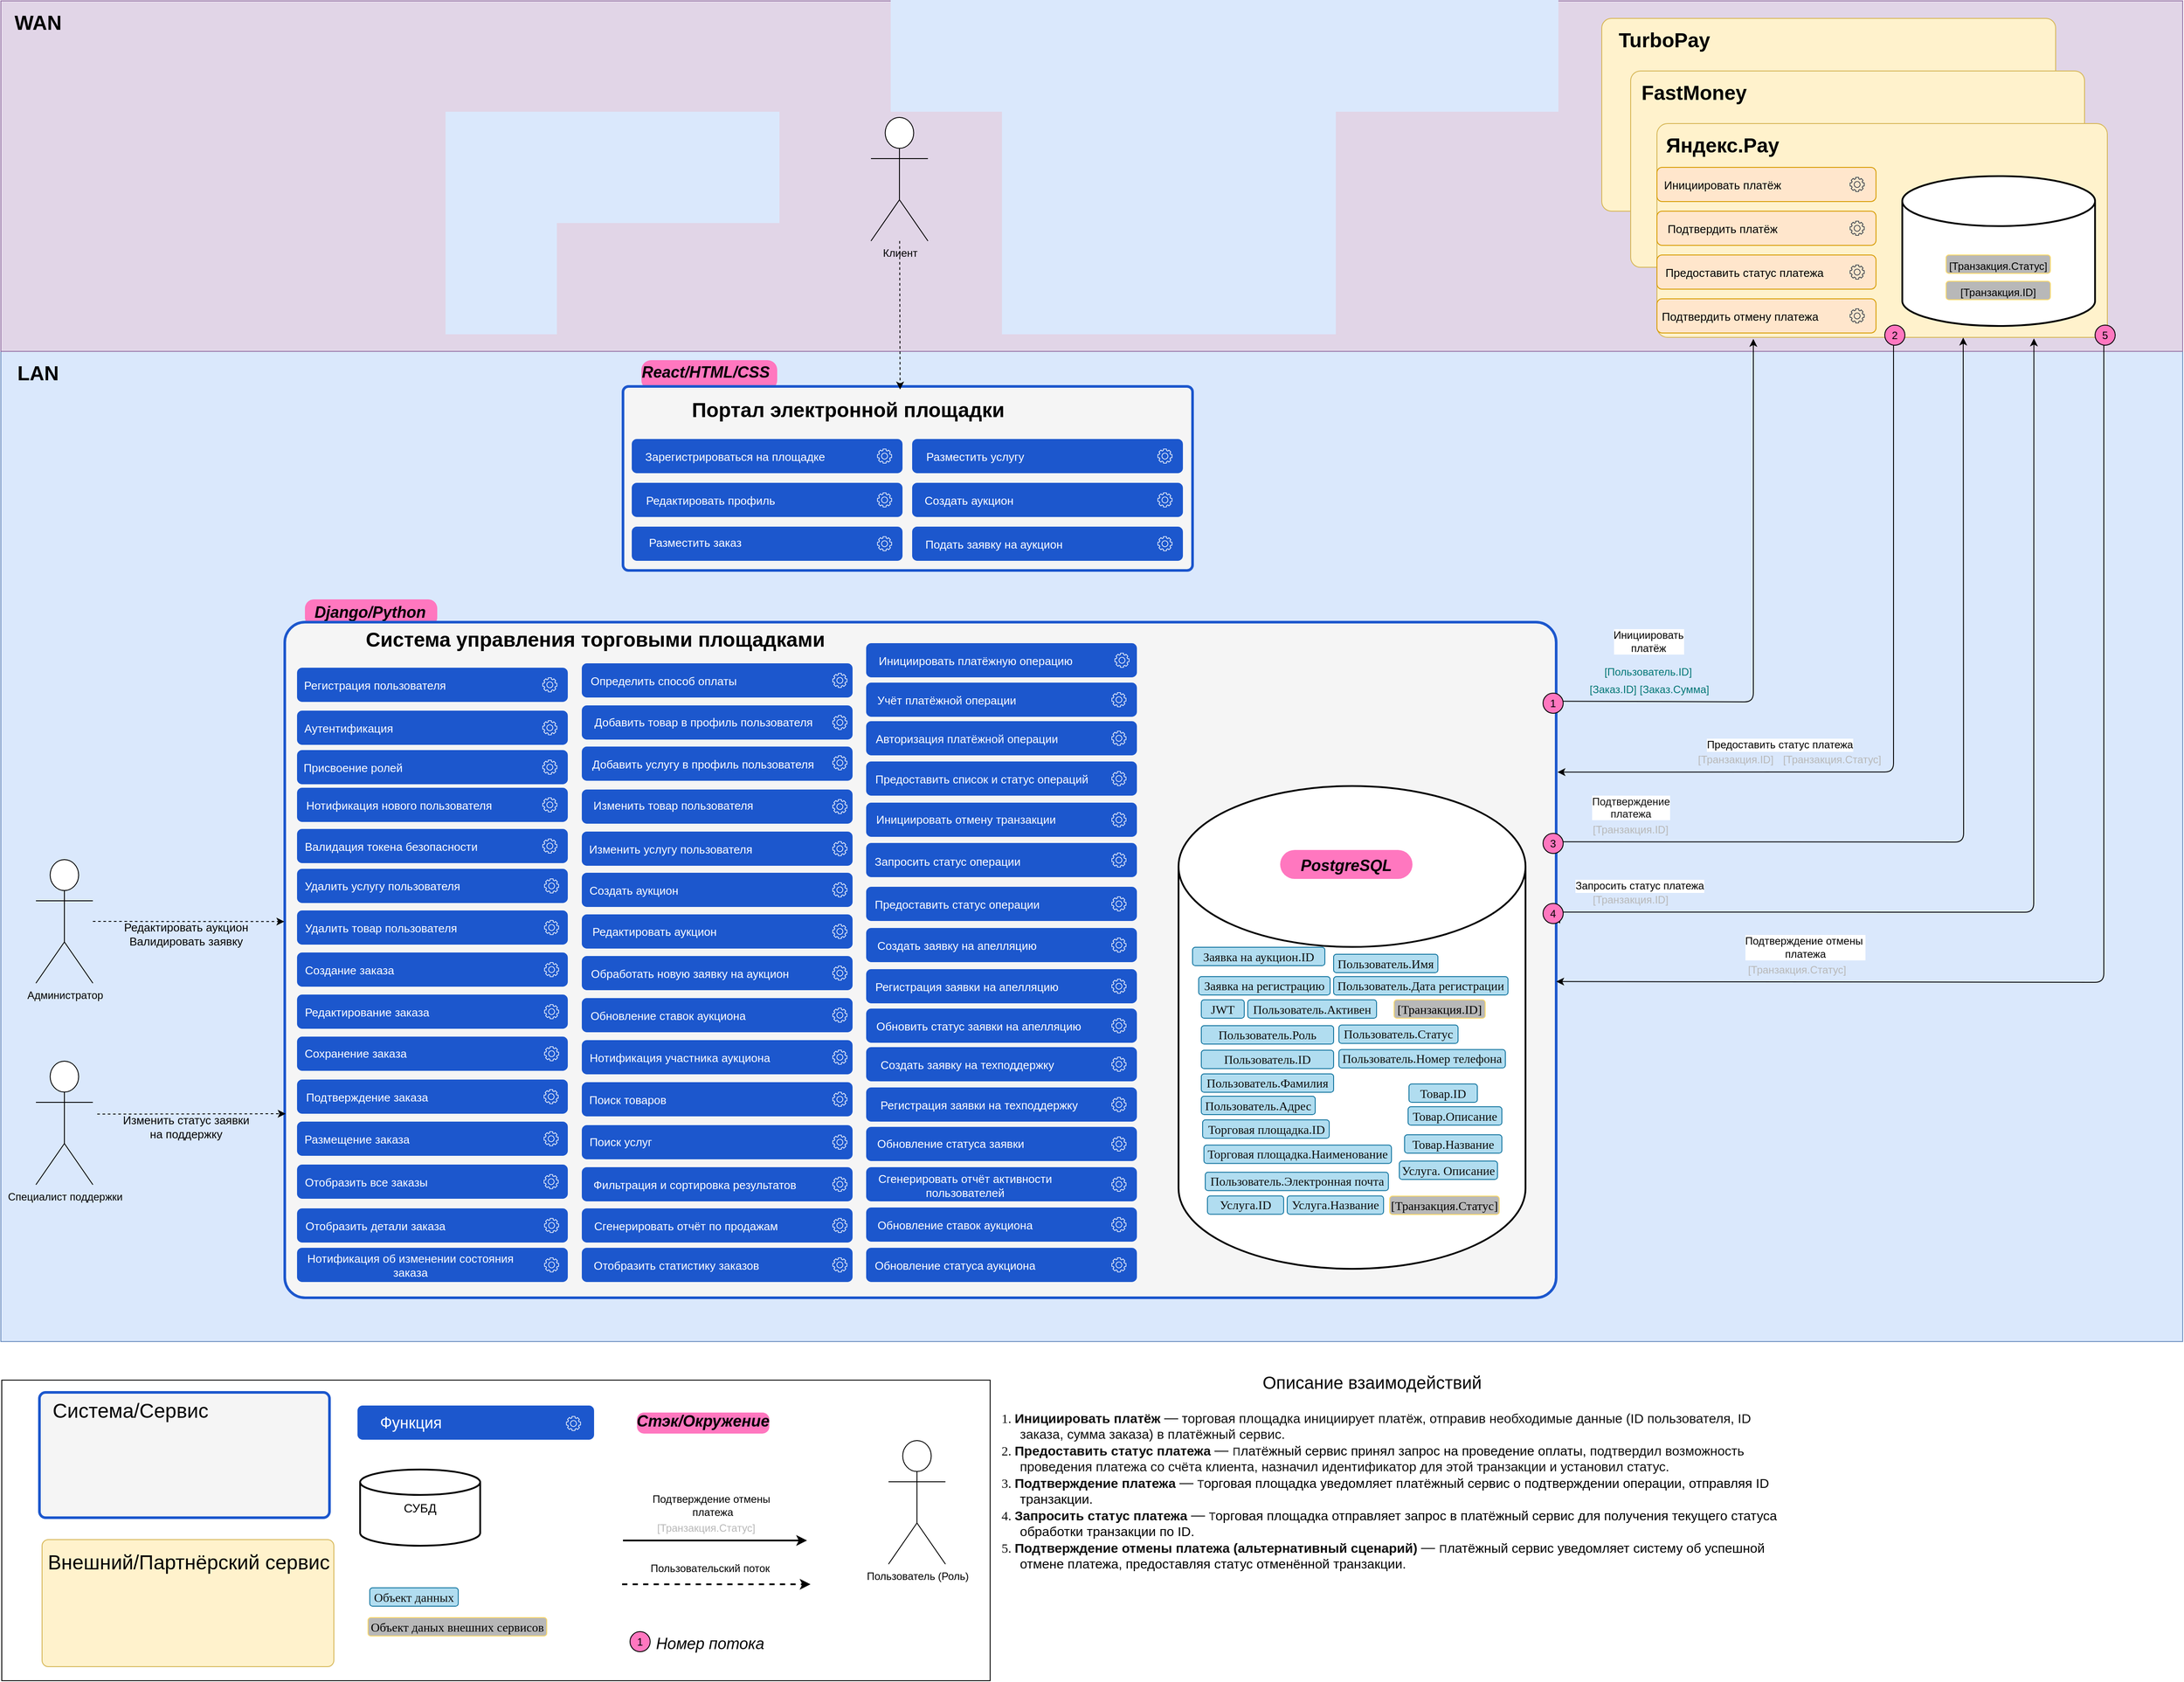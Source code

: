 <mxfile version="24.7.17" pages="2">
  <diagram name="DF" id="BleSmaJVXqo2yb7Co1eL">
    <mxGraphModel dx="95" dy="1464" grid="0" gridSize="10" guides="0" tooltips="0" connect="1" arrows="1" fold="1" page="0" pageScale="1" pageWidth="827" pageHeight="1169" math="0" shadow="0">
      <root>
        <mxCell id="0" />
        <mxCell id="1" parent="0" />
        <mxCell id="cKbgiC5qh_IXnBO1eU4K-99" value="" style="rounded=0;whiteSpace=wrap;html=1;fillColor=#dae8fc;strokeColor=#6c8ebf;" parent="1" vertex="1">
          <mxGeometry x="960" y="-200" width="2490" height="1130" as="geometry" />
        </mxCell>
        <mxCell id="kQWFD41fJFxlXKQhT5sF-2" value="" style="group" parent="1" vertex="1" connectable="0">
          <mxGeometry x="1307" y="78" width="151" height="36" as="geometry" />
        </mxCell>
        <mxCell id="cKbgiC5qh_IXnBO1eU4K-91" value="&lt;p style=&quot;margin: 0px 0px 0px 13px; text-indent: -13px; font-variant-numeric: normal; font-variant-east-asian: normal; font-variant-alternates: normal; font-kerning: auto; font-optical-sizing: auto; font-feature-settings: normal; font-variation-settings: normal; font-variant-position: normal; font-stretch: normal; font-size: 14px; line-height: normal; color: rgb(14, 14, 14); text-align: start;&quot; class=&quot;p1&quot;&gt;&lt;br&gt;&lt;/p&gt;" style="rounded=1;whiteSpace=wrap;html=1;fillColor=#FF77BF;strokeColor=none;arcSize=33;" parent="kQWFD41fJFxlXKQhT5sF-2" vertex="1">
          <mxGeometry y="5" width="151" height="31" as="geometry" />
        </mxCell>
        <mxCell id="cKbgiC5qh_IXnBO1eU4K-92" value="&lt;font style=&quot;font-size: 18px;&quot;&gt;&lt;i&gt;Django/Python&lt;/i&gt;&lt;/font&gt;" style="text;html=1;align=center;verticalAlign=middle;whiteSpace=wrap;rounded=1;shadow=0;fontSize=23;fontStyle=1" parent="kQWFD41fJFxlXKQhT5sF-2" vertex="1">
          <mxGeometry x="30" width="89" height="36" as="geometry" />
        </mxCell>
        <mxCell id="kQWFD41fJFxlXKQhT5sF-1" value="" style="group" parent="1" vertex="1" connectable="0">
          <mxGeometry x="1691" y="-203" width="155" height="49" as="geometry" />
        </mxCell>
        <mxCell id="cKbgiC5qh_IXnBO1eU4K-166" value="&lt;p style=&quot;margin: 0px 0px 0px 13px; text-indent: -13px; font-variant-numeric: normal; font-variant-east-asian: normal; font-variant-alternates: normal; font-kerning: auto; font-optical-sizing: auto; font-feature-settings: normal; font-variation-settings: normal; font-variant-position: normal; font-stretch: normal; font-size: 14px; line-height: normal; color: rgb(14, 14, 14); text-align: start;&quot; class=&quot;p1&quot;&gt;&lt;br&gt;&lt;/p&gt;" style="rounded=1;whiteSpace=wrap;html=1;fillColor=#FF77BF;strokeColor=none;arcSize=33;" parent="kQWFD41fJFxlXKQhT5sF-1" vertex="1">
          <mxGeometry y="13" width="155" height="34" as="geometry" />
        </mxCell>
        <mxCell id="cKbgiC5qh_IXnBO1eU4K-165" value="&lt;font style=&quot;font-size: 18px;&quot;&gt;&lt;i&gt;React/HTML/CSS&lt;/i&gt;&lt;/font&gt;" style="text;html=1;align=center;verticalAlign=middle;whiteSpace=wrap;rounded=1;shadow=0;fontSize=23;fontStyle=1" parent="kQWFD41fJFxlXKQhT5sF-1" vertex="1">
          <mxGeometry x="29" width="89" height="49" as="geometry" />
        </mxCell>
        <mxCell id="cKbgiC5qh_IXnBO1eU4K-98" value="" style="rounded=0;whiteSpace=wrap;html=1;fillColor=#e1d5e7;strokeColor=#9673a6;movable=1;resizable=1;rotatable=1;deletable=1;editable=1;locked=0;connectable=1;" parent="1" vertex="1">
          <mxGeometry x="960" y="-600" width="2490" height="400" as="geometry" />
        </mxCell>
        <mxCell id="ISwjRsLXD4yoOcMXPSiY-8" value="" style="group" parent="1" vertex="1" connectable="0">
          <mxGeometry x="2770" y="-580" width="535" height="220" as="geometry" />
        </mxCell>
        <mxCell id="Tz6aEU4ManMyac2rpAqn-102" value="" style="rounded=1;whiteSpace=wrap;html=1;arcSize=5;fillColor=#fff2cc;strokeColor=#d6b656;" parent="ISwjRsLXD4yoOcMXPSiY-8" vertex="1">
          <mxGeometry x="17" width="518" height="220" as="geometry" />
        </mxCell>
        <mxCell id="Tz6aEU4ManMyac2rpAqn-103" value="TurboPay" style="text;html=1;align=center;verticalAlign=middle;whiteSpace=wrap;rounded=1;shadow=0;fontSize=23;fontStyle=1" parent="ISwjRsLXD4yoOcMXPSiY-8" vertex="1">
          <mxGeometry width="177" height="49" as="geometry" />
        </mxCell>
        <mxCell id="ISwjRsLXD4yoOcMXPSiY-9" value="" style="group" parent="1" vertex="1" connectable="0">
          <mxGeometry x="2820" y="-520" width="518" height="224" as="geometry" />
        </mxCell>
        <mxCell id="Tz6aEU4ManMyac2rpAqn-100" value="" style="rounded=1;whiteSpace=wrap;html=1;arcSize=5;fillColor=#fff2cc;strokeColor=#d6b656;" parent="ISwjRsLXD4yoOcMXPSiY-9" vertex="1">
          <mxGeometry width="518" height="224" as="geometry" />
        </mxCell>
        <mxCell id="Tz6aEU4ManMyac2rpAqn-101" value="FastMoney" style="text;html=1;align=center;verticalAlign=middle;whiteSpace=wrap;rounded=1;shadow=0;fontSize=23;fontStyle=1" parent="ISwjRsLXD4yoOcMXPSiY-9" vertex="1">
          <mxGeometry x="2" width="141" height="49" as="geometry" />
        </mxCell>
        <mxCell id="ISwjRsLXD4yoOcMXPSiY-10" value="" style="group" parent="1" vertex="1" connectable="0">
          <mxGeometry x="2850" y="-460" width="514" height="244" as="geometry" />
        </mxCell>
        <mxCell id="Tz6aEU4ManMyac2rpAqn-104" value="" style="rounded=1;whiteSpace=wrap;html=1;arcSize=5;fillColor=#fff2cc;strokeColor=#d6b656;" parent="ISwjRsLXD4yoOcMXPSiY-10" vertex="1">
          <mxGeometry width="514" height="244" as="geometry" />
        </mxCell>
        <mxCell id="Tz6aEU4ManMyac2rpAqn-105" value="Яндекс.Pay" style="text;html=1;align=center;verticalAlign=middle;whiteSpace=wrap;rounded=1;shadow=0;fontSize=23;fontStyle=1" parent="ISwjRsLXD4yoOcMXPSiY-10" vertex="1">
          <mxGeometry width="150" height="49" as="geometry" />
        </mxCell>
        <mxCell id="D1CTnjmkYU0Mq4A9S6dc-23" value="" style="rounded=1;whiteSpace=wrap;html=1;arcSize=0;" parent="1" vertex="1">
          <mxGeometry x="961" y="974" width="1128" height="343" as="geometry" />
        </mxCell>
        <mxCell id="aNh6FEuhw9lsT8rE3H5J-120" value="" style="rounded=1;whiteSpace=wrap;html=1;arcSize=3;movable=1;resizable=1;rotatable=1;deletable=1;editable=1;locked=0;connectable=1;fillColor=#f5f5f5;strokeColor=#1C57CD;strokeWidth=3;fontColor=#333333;" parent="1" vertex="1">
          <mxGeometry x="1284" y="109" width="1451" height="771" as="geometry" />
        </mxCell>
        <mxCell id="aNh6FEuhw9lsT8rE3H5J-121" value="Система управления торговыми площадками" style="text;html=1;align=center;verticalAlign=middle;whiteSpace=wrap;rounded=1;shadow=0;fontSize=23;fontStyle=1" parent="1" vertex="1">
          <mxGeometry x="1364" y="104" width="549" height="49" as="geometry" />
        </mxCell>
        <mxCell id="aNh6FEuhw9lsT8rE3H5J-60" value="" style="strokeWidth=2;html=1;shape=mxgraph.flowchart.database;whiteSpace=wrap;rounded=1;movable=1;resizable=1;rotatable=1;deletable=1;editable=1;locked=0;connectable=1;" parent="1" vertex="1">
          <mxGeometry x="2304" y="296" width="396" height="551" as="geometry" />
        </mxCell>
        <mxCell id="Tz6aEU4ManMyac2rpAqn-7" value="&lt;p style=&quot;margin: 0px 0px 0px 13px; text-indent: -13px; font-variant-numeric: normal; font-variant-east-asian: normal; font-variant-alternates: normal; font-kerning: auto; font-optical-sizing: auto; font-feature-settings: normal; font-variation-settings: normal; font-variant-position: normal; font-stretch: normal; font-size: 14px; line-height: normal; color: rgb(14, 14, 14); text-align: start;&quot; class=&quot;p1&quot;&gt;&lt;font face=&quot;Times New Roman&quot;&gt;Заявка на аукцион.ID&lt;/font&gt;&lt;/p&gt;" style="rounded=1;whiteSpace=wrap;html=1;fillColor=#b1ddf0;strokeColor=#10739e;" parent="1" vertex="1">
          <mxGeometry x="2320" y="480" width="151" height="21" as="geometry" />
        </mxCell>
        <mxCell id="cKbgiC5qh_IXnBO1eU4K-45" value="&lt;p style=&quot;margin: 0px 0px 0px 13px; text-indent: -13px; font-variant-numeric: normal; font-variant-east-asian: normal; font-variant-alternates: normal; font-kerning: auto; font-optical-sizing: auto; font-feature-settings: normal; font-variation-settings: normal; font-variant-position: normal; font-stretch: normal; line-height: normal; color: rgb(14, 14, 14); text-align: start;&quot; class=&quot;p1&quot;&gt;&lt;font style=&quot;font-size: 14px;&quot; face=&quot;Times New Roman&quot;&gt;Заявка на регистрацию&lt;/font&gt;&lt;/p&gt;" style="rounded=1;whiteSpace=wrap;html=1;fillColor=#b1ddf0;strokeColor=#10739e;" parent="1" vertex="1">
          <mxGeometry x="2327" y="513.5" width="150" height="21" as="geometry" />
        </mxCell>
        <mxCell id="cKbgiC5qh_IXnBO1eU4K-46" value="&lt;p style=&quot;margin: 0px 0px 0px 13px; text-indent: -13px; font-variant-numeric: normal; font-variant-east-asian: normal; font-variant-alternates: normal; font-kerning: auto; font-optical-sizing: auto; font-feature-settings: normal; font-variation-settings: normal; font-variant-position: normal; font-stretch: normal; line-height: normal; color: rgb(14, 14, 14); text-align: start;&quot; class=&quot;p1&quot;&gt;&lt;font face=&quot;Times New Roman&quot;&gt;&lt;span style=&quot;font-size: 14px;&quot;&gt;JWT&lt;/span&gt;&lt;/font&gt;&lt;/p&gt;" style="rounded=1;whiteSpace=wrap;html=1;fillColor=#b1ddf0;strokeColor=#10739e;" parent="1" vertex="1">
          <mxGeometry x="2330" y="540" width="49" height="21" as="geometry" />
        </mxCell>
        <mxCell id="cKbgiC5qh_IXnBO1eU4K-49" value="&lt;p style=&quot;margin: 0px 0px 0px 13px; text-indent: -13px; font-variant-numeric: normal; font-variant-east-asian: normal; font-variant-alternates: normal; font-kerning: auto; font-optical-sizing: auto; font-feature-settings: normal; font-variation-settings: normal; font-variant-position: normal; font-stretch: normal; font-size: 14px; line-height: normal; color: rgb(14, 14, 14); text-align: start;&quot; class=&quot;p1&quot;&gt;&lt;font face=&quot;Times New Roman&quot;&gt;Пользователь.Роль&lt;/font&gt;&lt;/p&gt;" style="rounded=1;whiteSpace=wrap;html=1;fillColor=#b1ddf0;strokeColor=#10739e;" parent="1" vertex="1">
          <mxGeometry x="2330" y="569.5" width="151" height="21" as="geometry" />
        </mxCell>
        <mxCell id="cKbgiC5qh_IXnBO1eU4K-50" value="&lt;p style=&quot;margin: 0px 0px 0px 13px; text-indent: -13px; font-variant-numeric: normal; font-variant-east-asian: normal; font-variant-alternates: normal; font-kerning: auto; font-optical-sizing: auto; font-feature-settings: normal; font-variation-settings: normal; font-variant-position: normal; font-stretch: normal; font-size: 14px; line-height: normal; color: rgb(14, 14, 14); text-align: start;&quot; class=&quot;p1&quot;&gt;&lt;font face=&quot;Times New Roman&quot;&gt;Пользователь.ID&lt;/font&gt;&lt;/p&gt;" style="rounded=1;whiteSpace=wrap;html=1;fillColor=#b1ddf0;strokeColor=#10739e;" parent="1" vertex="1">
          <mxGeometry x="2330" y="597.5" width="151" height="21" as="geometry" />
        </mxCell>
        <mxCell id="cKbgiC5qh_IXnBO1eU4K-56" value="&lt;p style=&quot;margin: 0px 0px 0px 13px; text-indent: -13px; font-variant-numeric: normal; font-variant-east-asian: normal; font-variant-alternates: normal; font-kerning: auto; font-optical-sizing: auto; font-feature-settings: normal; font-variation-settings: normal; font-variant-position: normal; font-stretch: normal; font-size: 14px; line-height: normal; color: rgb(14, 14, 14); text-align: start;&quot; class=&quot;p1&quot;&gt;&lt;font face=&quot;Times New Roman&quot;&gt;Пользователь.Имя&lt;/font&gt;&lt;/p&gt;" style="rounded=1;whiteSpace=wrap;html=1;fillColor=#b1ddf0;strokeColor=#10739e;" parent="1" vertex="1">
          <mxGeometry x="2481" y="488" width="119" height="21" as="geometry" />
        </mxCell>
        <mxCell id="cKbgiC5qh_IXnBO1eU4K-57" value="&lt;p style=&quot;margin: 0px 0px 0px 13px; text-indent: -13px; font-variant-numeric: normal; font-variant-east-asian: normal; font-variant-alternates: normal; font-kerning: auto; font-optical-sizing: auto; font-feature-settings: normal; font-variation-settings: normal; font-variant-position: normal; font-stretch: normal; font-size: 14px; line-height: normal; color: rgb(14, 14, 14); text-align: start;&quot; class=&quot;p1&quot;&gt;&lt;font face=&quot;Times New Roman&quot;&gt;Пользователь.Фамилия&lt;/font&gt;&lt;/p&gt;" style="rounded=1;whiteSpace=wrap;html=1;fillColor=#b1ddf0;strokeColor=#10739e;" parent="1" vertex="1">
          <mxGeometry x="2330" y="624.5" width="151" height="21" as="geometry" />
        </mxCell>
        <mxCell id="cKbgiC5qh_IXnBO1eU4K-60" value="&lt;p style=&quot;margin: 0px 0px 0px 13px; text-indent: -13px; font-variant-numeric: normal; font-variant-east-asian: normal; font-variant-alternates: normal; font-kerning: auto; font-optical-sizing: auto; font-feature-settings: normal; font-variation-settings: normal; font-variant-position: normal; font-stretch: normal; font-size: 14px; line-height: normal; color: rgb(14, 14, 14); text-align: start;&quot; class=&quot;p1&quot;&gt;&lt;font face=&quot;Times New Roman&quot;&gt;Пользователь.Адрес&lt;/font&gt;&lt;/p&gt;" style="rounded=1;whiteSpace=wrap;html=1;fillColor=#b1ddf0;strokeColor=#10739e;" parent="1" vertex="1">
          <mxGeometry x="2330" y="650" width="130" height="21" as="geometry" />
        </mxCell>
        <mxCell id="cKbgiC5qh_IXnBO1eU4K-68" value="&lt;p style=&quot;margin: 0px 0px 0px 13px; text-indent: -13px; font-variant-numeric: normal; font-variant-east-asian: normal; font-variant-alternates: normal; font-kerning: auto; font-optical-sizing: auto; font-feature-settings: normal; font-variation-settings: normal; font-variant-position: normal; font-stretch: normal; font-size: 14px; line-height: normal; color: rgb(14, 14, 14); text-align: start;&quot; class=&quot;p1&quot;&gt;&lt;font face=&quot;Times New Roman&quot;&gt;Пользователь.Дата регистрации&lt;/font&gt;&lt;/p&gt;" style="rounded=1;whiteSpace=wrap;html=1;fillColor=#b1ddf0;strokeColor=#10739e;" parent="1" vertex="1">
          <mxGeometry x="2481" y="513.5" width="199" height="21" as="geometry" />
        </mxCell>
        <mxCell id="cKbgiC5qh_IXnBO1eU4K-69" value="&lt;p style=&quot;margin: 0px 0px 0px 13px; text-indent: -13px; font-variant-numeric: normal; font-variant-east-asian: normal; font-variant-alternates: normal; font-kerning: auto; font-optical-sizing: auto; font-feature-settings: normal; font-variation-settings: normal; font-variant-position: normal; font-stretch: normal; font-size: 14px; line-height: normal; color: rgb(14, 14, 14); text-align: start;&quot; class=&quot;p1&quot;&gt;&lt;font face=&quot;Times New Roman&quot;&gt;Пользователь.Статус&lt;/font&gt;&lt;/p&gt;" style="rounded=1;whiteSpace=wrap;html=1;fillColor=#b1ddf0;strokeColor=#10739e;" parent="1" vertex="1">
          <mxGeometry x="2487" y="568.75" width="136" height="21" as="geometry" />
        </mxCell>
        <mxCell id="cKbgiC5qh_IXnBO1eU4K-70" value="&lt;p style=&quot;margin: 0px 0px 0px 13px; text-indent: -13px; font-variant-numeric: normal; font-variant-east-asian: normal; font-variant-alternates: normal; font-kerning: auto; font-optical-sizing: auto; font-feature-settings: normal; font-variation-settings: normal; font-variant-position: normal; font-stretch: normal; font-size: 14px; line-height: normal; color: rgb(14, 14, 14); text-align: start;&quot; class=&quot;p1&quot;&gt;&lt;font face=&quot;Times New Roman&quot;&gt;Пользователь.Электронная почта&lt;/font&gt;&lt;/p&gt;" style="rounded=1;whiteSpace=wrap;html=1;fillColor=#b1ddf0;strokeColor=#10739e;" parent="1" vertex="1">
          <mxGeometry x="2334.5" y="736.75" width="209" height="21" as="geometry" />
        </mxCell>
        <mxCell id="cKbgiC5qh_IXnBO1eU4K-71" value="&lt;p style=&quot;margin: 0px 0px 0px 13px; text-indent: -13px; font-variant-numeric: normal; font-variant-east-asian: normal; font-variant-alternates: normal; font-kerning: auto; font-optical-sizing: auto; font-feature-settings: normal; font-variation-settings: normal; font-variant-position: normal; font-stretch: normal; font-size: 14px; line-height: normal; color: rgb(14, 14, 14); text-align: start;&quot; class=&quot;p1&quot;&gt;&lt;font face=&quot;Times New Roman&quot;&gt;Пользователь.Номер телефона&lt;/font&gt;&lt;/p&gt;" style="rounded=1;whiteSpace=wrap;html=1;fillColor=#b1ddf0;strokeColor=#10739e;" parent="1" vertex="1">
          <mxGeometry x="2487" y="596.75" width="190" height="21" as="geometry" />
        </mxCell>
        <mxCell id="cKbgiC5qh_IXnBO1eU4K-74" value="&lt;p style=&quot;margin: 0px 0px 0px 13px; text-indent: -13px; font-variant-numeric: normal; font-variant-east-asian: normal; font-variant-alternates: normal; font-kerning: auto; font-optical-sizing: auto; font-feature-settings: normal; font-variation-settings: normal; font-variant-position: normal; font-stretch: normal; font-size: 14px; line-height: normal; color: rgb(14, 14, 14); text-align: start;&quot; class=&quot;p1&quot;&gt;&lt;font face=&quot;Times New Roman&quot;&gt;Торговая площадка.ID&lt;/font&gt;&lt;/p&gt;" style="rounded=1;whiteSpace=wrap;html=1;fillColor=#b1ddf0;strokeColor=#10739e;" parent="1" vertex="1">
          <mxGeometry x="2331.5" y="677" width="144.5" height="21" as="geometry" />
        </mxCell>
        <mxCell id="cKbgiC5qh_IXnBO1eU4K-75" value="&lt;p style=&quot;margin: 0px 0px 0px 13px; text-indent: -13px; font-variant-numeric: normal; font-variant-east-asian: normal; font-variant-alternates: normal; font-kerning: auto; font-optical-sizing: auto; font-feature-settings: normal; font-variation-settings: normal; font-variant-position: normal; font-stretch: normal; font-size: 14px; line-height: normal; color: rgb(14, 14, 14); text-align: start;&quot; class=&quot;p1&quot;&gt;&lt;font face=&quot;Times New Roman&quot;&gt;Торговая площадка.Наименование&lt;/font&gt;&lt;/p&gt;" style="rounded=1;whiteSpace=wrap;html=1;fillColor=#b1ddf0;strokeColor=#10739e;" parent="1" vertex="1">
          <mxGeometry x="2333" y="705.75" width="214" height="21" as="geometry" />
        </mxCell>
        <mxCell id="cKbgiC5qh_IXnBO1eU4K-77" value="&lt;p style=&quot;margin: 0px 0px 0px 13px; text-indent: -13px; font-variant-numeric: normal; font-variant-east-asian: normal; font-variant-alternates: normal; font-kerning: auto; font-optical-sizing: auto; font-feature-settings: normal; font-variation-settings: normal; font-variant-position: normal; font-stretch: normal; font-size: 14px; line-height: normal; color: rgb(14, 14, 14); text-align: start;&quot; class=&quot;p1&quot;&gt;&lt;font face=&quot;Times New Roman&quot;&gt;Пользователь.Активен&lt;/font&gt;&lt;/p&gt;" style="rounded=1;whiteSpace=wrap;html=1;fillColor=#b1ddf0;strokeColor=#10739e;" parent="1" vertex="1">
          <mxGeometry x="2383" y="540" width="147" height="21" as="geometry" />
        </mxCell>
        <mxCell id="cKbgiC5qh_IXnBO1eU4K-84" value="&lt;p style=&quot;margin: 0px 0px 0px 13px; text-indent: -13px; font-variant-numeric: normal; font-variant-east-asian: normal; font-variant-alternates: normal; font-kerning: auto; font-optical-sizing: auto; font-feature-settings: normal; font-variation-settings: normal; font-variant-position: normal; font-stretch: normal; font-size: 14px; line-height: normal; color: rgb(14, 14, 14); text-align: start;&quot; class=&quot;p1&quot;&gt;&lt;font face=&quot;Times New Roman&quot;&gt;Услуга.ID&lt;/font&gt;&lt;/p&gt;" style="rounded=1;whiteSpace=wrap;html=1;fillColor=#b1ddf0;strokeColor=#10739e;" parent="1" vertex="1">
          <mxGeometry x="2337" y="763.75" width="87" height="21" as="geometry" />
        </mxCell>
        <mxCell id="cKbgiC5qh_IXnBO1eU4K-85" value="&lt;p style=&quot;margin: 0px 0px 0px 13px; text-indent: -13px; font-variant-numeric: normal; font-variant-east-asian: normal; font-variant-alternates: normal; font-kerning: auto; font-optical-sizing: auto; font-feature-settings: normal; font-variation-settings: normal; font-variant-position: normal; font-stretch: normal; font-size: 14px; line-height: normal; color: rgb(14, 14, 14); text-align: start;&quot; class=&quot;p1&quot;&gt;&lt;font face=&quot;Times New Roman&quot;&gt;Услуга.Название&lt;/font&gt;&lt;/p&gt;" style="rounded=1;whiteSpace=wrap;html=1;fillColor=#b1ddf0;strokeColor=#10739e;" parent="1" vertex="1">
          <mxGeometry x="2428" y="763.75" width="110" height="21" as="geometry" />
        </mxCell>
        <mxCell id="cKbgiC5qh_IXnBO1eU4K-86" value="&lt;p style=&quot;margin: 0px 0px 0px 13px; text-indent: -13px; font-variant-numeric: normal; font-variant-east-asian: normal; font-variant-alternates: normal; font-kerning: auto; font-optical-sizing: auto; font-feature-settings: normal; font-variation-settings: normal; font-variant-position: normal; font-stretch: normal; font-size: 14px; line-height: normal; color: rgb(14, 14, 14); text-align: start;&quot; class=&quot;p1&quot;&gt;&lt;font face=&quot;Times New Roman&quot;&gt;Услуга. Описание&lt;/font&gt;&lt;/p&gt;" style="rounded=1;whiteSpace=wrap;html=1;fillColor=#b1ddf0;strokeColor=#10739e;" parent="1" vertex="1">
          <mxGeometry x="2556" y="724" width="112" height="21" as="geometry" />
        </mxCell>
        <mxCell id="cKbgiC5qh_IXnBO1eU4K-87" value="&lt;p style=&quot;margin: 0px 0px 0px 13px; text-indent: -13px; font-variant-numeric: normal; font-variant-east-asian: normal; font-variant-alternates: normal; font-kerning: auto; font-optical-sizing: auto; font-feature-settings: normal; font-variation-settings: normal; font-variant-position: normal; font-stretch: normal; font-size: 14px; line-height: normal; color: rgb(14, 14, 14); text-align: start;&quot; class=&quot;p1&quot;&gt;&lt;font face=&quot;Times New Roman&quot;&gt;Товар.ID&lt;/font&gt;&lt;/p&gt;" style="rounded=1;whiteSpace=wrap;html=1;fillColor=#b1ddf0;strokeColor=#10739e;" parent="1" vertex="1">
          <mxGeometry x="2567" y="636" width="78" height="21" as="geometry" />
        </mxCell>
        <mxCell id="cKbgiC5qh_IXnBO1eU4K-88" value="&lt;p style=&quot;margin: 0px 0px 0px 13px; text-indent: -13px; font-variant-numeric: normal; font-variant-east-asian: normal; font-variant-alternates: normal; font-kerning: auto; font-optical-sizing: auto; font-feature-settings: normal; font-variation-settings: normal; font-variant-position: normal; font-stretch: normal; font-size: 14px; line-height: normal; color: rgb(14, 14, 14); text-align: start;&quot; class=&quot;p1&quot;&gt;&lt;font face=&quot;Times New Roman&quot;&gt;Товар.Название&lt;/font&gt;&lt;/p&gt;" style="rounded=1;whiteSpace=wrap;html=1;fillColor=#b1ddf0;strokeColor=#10739e;" parent="1" vertex="1">
          <mxGeometry x="2562" y="694" width="111" height="21" as="geometry" />
        </mxCell>
        <mxCell id="cKbgiC5qh_IXnBO1eU4K-89" value="&lt;p style=&quot;margin: 0px 0px 0px 13px; text-indent: -13px; font-variant-numeric: normal; font-variant-east-asian: normal; font-variant-alternates: normal; font-kerning: auto; font-optical-sizing: auto; font-feature-settings: normal; font-variation-settings: normal; font-variant-position: normal; font-stretch: normal; font-size: 14px; line-height: normal; color: rgb(14, 14, 14); text-align: start;&quot; class=&quot;p1&quot;&gt;&lt;font face=&quot;Times New Roman&quot;&gt;Товар.Описание&lt;/font&gt;&lt;/p&gt;" style="rounded=1;whiteSpace=wrap;html=1;fillColor=#b1ddf0;strokeColor=#10739e;" parent="1" vertex="1">
          <mxGeometry x="2566" y="662" width="107" height="21" as="geometry" />
        </mxCell>
        <mxCell id="cKbgiC5qh_IXnBO1eU4K-95" value="Администратор" style="shape=umlActor;verticalLabelPosition=bottom;verticalAlign=top;html=1;outlineConnect=0;rounded=1;" parent="1" vertex="1">
          <mxGeometry x="1000" y="380" width="65" height="141" as="geometry" />
        </mxCell>
        <mxCell id="cKbgiC5qh_IXnBO1eU4K-96" value="" style="endArrow=classic;html=1;rounded=1;dashed=1;entryX=0.961;entryY=0.023;entryDx=0;entryDy=0;entryPerimeter=0;" parent="1" source="cKbgiC5qh_IXnBO1eU4K-95" target="cKbgiC5qh_IXnBO1eU4K-154" edge="1">
          <mxGeometry width="50" height="50" relative="1" as="geometry">
            <mxPoint x="1166" y="544" as="sourcePoint" />
            <mxPoint x="1162" y="979" as="targetPoint" />
            <Array as="points" />
          </mxGeometry>
        </mxCell>
        <mxCell id="cKbgiC5qh_IXnBO1eU4K-100" value="WAN" style="text;html=1;align=center;verticalAlign=middle;whiteSpace=wrap;rounded=1;shadow=0;fontSize=23;fontStyle=1" parent="1" vertex="1">
          <mxGeometry x="960" y="-600" width="85" height="49" as="geometry" />
        </mxCell>
        <mxCell id="cKbgiC5qh_IXnBO1eU4K-101" value="LAN" style="text;html=1;align=center;verticalAlign=middle;whiteSpace=wrap;rounded=1;shadow=0;fontSize=23;fontStyle=1" parent="1" vertex="1">
          <mxGeometry x="960" y="-200" width="85" height="49" as="geometry" />
        </mxCell>
        <mxCell id="cKbgiC5qh_IXnBO1eU4K-103" value="" style="endArrow=classic;html=1;rounded=1;curved=0;entryX=1.001;entryY=0.222;entryDx=0;entryDy=0;entryPerimeter=0;" parent="1" target="aNh6FEuhw9lsT8rE3H5J-120" edge="1">
          <mxGeometry width="50" height="50" relative="1" as="geometry">
            <mxPoint x="3120" y="-210" as="sourcePoint" />
            <mxPoint x="3090" y="-15" as="targetPoint" />
            <Array as="points">
              <mxPoint x="3120" y="280" />
            </Array>
          </mxGeometry>
        </mxCell>
        <mxCell id="cKbgiC5qh_IXnBO1eU4K-104" value="&lt;p style=&quot;margin: 0px 0px 0px 21px; text-indent: -21px; font-variant-numeric: normal; font-variant-east-asian: normal; font-variant-alternates: normal; font-kerning: auto; font-optical-sizing: auto; font-feature-settings: normal; font-variation-settings: normal; font-variant-position: normal; font-stretch: normal; line-height: normal; color: rgb(14, 14, 14); text-align: start; text-wrap: wrap;&quot; class=&quot;p1&quot;&gt;&lt;font style=&quot;font-size: 12px;&quot; face=&quot;Helvetica&quot;&gt;Подтверждение платежа&lt;/font&gt;&lt;/p&gt;" style="edgeLabel;html=1;align=center;verticalAlign=middle;resizable=0;points=[];rounded=1;" parent="cKbgiC5qh_IXnBO1eU4K-103" vertex="1" connectable="0">
          <mxGeometry x="0.194" y="1" relative="1" as="geometry">
            <mxPoint x="-269" y="39" as="offset" />
          </mxGeometry>
        </mxCell>
        <mxCell id="cKbgiC5qh_IXnBO1eU4K-105" value="" style="endArrow=classic;html=1;rounded=1;exitX=1.001;exitY=0.325;exitDx=0;exitDy=0;exitPerimeter=0;curved=0;entryX=0.68;entryY=1.001;entryDx=0;entryDy=0;entryPerimeter=0;" parent="1" source="aNh6FEuhw9lsT8rE3H5J-120" target="Tz6aEU4ManMyac2rpAqn-104" edge="1">
          <mxGeometry width="50" height="50" relative="1" as="geometry">
            <mxPoint x="2900" y="486" as="sourcePoint" />
            <mxPoint x="3200" y="-20" as="targetPoint" />
            <Array as="points">
              <mxPoint x="3200" y="360" />
            </Array>
          </mxGeometry>
        </mxCell>
        <mxCell id="cKbgiC5qh_IXnBO1eU4K-106" value="&lt;font style=&quot;font-size: 12px;&quot;&gt;Предоставить статус платежа&lt;/font&gt;" style="edgeLabel;html=1;align=center;verticalAlign=middle;resizable=0;points=[];rounded=1;" parent="cKbgiC5qh_IXnBO1eU4K-105" vertex="1" connectable="0">
          <mxGeometry x="0.194" y="1" relative="1" as="geometry">
            <mxPoint x="-209" y="46" as="offset" />
          </mxGeometry>
        </mxCell>
        <mxCell id="cKbgiC5qh_IXnBO1eU4K-107" value="" style="endArrow=classic;html=1;rounded=1;curved=0;entryX=1;entryY=0.532;entryDx=0;entryDy=0;entryPerimeter=0;" parent="1" target="aNh6FEuhw9lsT8rE3H5J-120" edge="1">
          <mxGeometry width="50" height="50" relative="1" as="geometry">
            <mxPoint x="3360" y="-210" as="sourcePoint" />
            <mxPoint x="2740" y="520" as="targetPoint" />
            <Array as="points">
              <mxPoint x="3360" y="520" />
            </Array>
          </mxGeometry>
        </mxCell>
        <mxCell id="cKbgiC5qh_IXnBO1eU4K-108" value="&lt;font style=&quot;font-size: 12px;&quot;&gt;Подтверждение отмены&amp;nbsp;&lt;/font&gt;&lt;div&gt;&lt;font style=&quot;font-size: 12px;&quot;&gt;платежа&lt;/font&gt;&lt;/div&gt;" style="edgeLabel;html=1;align=center;verticalAlign=middle;resizable=0;points=[];rounded=1;" parent="cKbgiC5qh_IXnBO1eU4K-107" vertex="1" connectable="0">
          <mxGeometry x="0.194" y="1" relative="1" as="geometry">
            <mxPoint x="-262" y="-41" as="offset" />
          </mxGeometry>
        </mxCell>
        <mxCell id="cKbgiC5qh_IXnBO1eU4K-109" value="" style="endArrow=classic;html=1;rounded=1;exitX=1;exitY=0.117;exitDx=0;exitDy=0;exitPerimeter=0;curved=0;entryX=0.214;entryY=1.007;entryDx=0;entryDy=0;entryPerimeter=0;" parent="1" source="aNh6FEuhw9lsT8rE3H5J-120" target="Tz6aEU4ManMyac2rpAqn-104" edge="1">
          <mxGeometry width="50" height="50" relative="1" as="geometry">
            <mxPoint x="2610" y="206" as="sourcePoint" />
            <mxPoint x="2955" y="-179" as="targetPoint" />
            <Array as="points">
              <mxPoint x="2960" y="200" />
            </Array>
          </mxGeometry>
        </mxCell>
        <mxCell id="cKbgiC5qh_IXnBO1eU4K-110" value="&lt;span style=&quot;text-wrap: wrap;&quot;&gt;&lt;font style=&quot;font-size: 12px;&quot;&gt;Инициировать платёж&lt;/font&gt;&lt;/span&gt;" style="edgeLabel;html=1;align=center;verticalAlign=middle;resizable=0;points=[];rounded=1;" parent="cKbgiC5qh_IXnBO1eU4K-109" vertex="1" connectable="0">
          <mxGeometry x="0.194" y="1" relative="1" as="geometry">
            <mxPoint x="-119" y="87" as="offset" />
          </mxGeometry>
        </mxCell>
        <mxCell id="cKbgiC5qh_IXnBO1eU4K-114" value="&lt;font style=&quot;font-size: 12px;&quot;&gt;[Транзакция.ID]&lt;/font&gt;" style="text;html=1;align=center;verticalAlign=middle;whiteSpace=wrap;rounded=1;fontSize=13;labelBackgroundColor=none;fontColor=#B8B8B8;" parent="1" vertex="1">
          <mxGeometry x="2890" y="250" width="100" height="30" as="geometry" />
        </mxCell>
        <mxCell id="cKbgiC5qh_IXnBO1eU4K-120" value="&lt;font style=&quot;font-size: 12px;&quot;&gt;[Транзакция.Статус]&lt;/font&gt;" style="text;html=1;align=center;verticalAlign=middle;whiteSpace=wrap;rounded=1;fontSize=13;labelBackgroundColor=none;fontColor=#B8B8B8;" parent="1" vertex="1">
          <mxGeometry x="2970" y="250" width="160" height="30" as="geometry" />
        </mxCell>
        <mxCell id="cKbgiC5qh_IXnBO1eU4K-121" value="&lt;font style=&quot;font-size: 12px;&quot;&gt;[Пользователь.ID]&lt;/font&gt;" style="text;html=1;align=center;verticalAlign=middle;whiteSpace=wrap;rounded=1;fontSize=13;labelBackgroundColor=none;fontColor=#007575;" parent="1" vertex="1">
          <mxGeometry x="2760" y="150" width="160" height="30" as="geometry" />
        </mxCell>
        <mxCell id="cKbgiC5qh_IXnBO1eU4K-122" value="&lt;font style=&quot;font-size: 12px;&quot;&gt;[Заказ.ID]&lt;/font&gt;" style="text;html=1;align=center;verticalAlign=middle;whiteSpace=wrap;rounded=1;fontSize=13;labelBackgroundColor=none;fontColor=#007575;" parent="1" vertex="1">
          <mxGeometry x="2720" y="170" width="160" height="30" as="geometry" />
        </mxCell>
        <mxCell id="cKbgiC5qh_IXnBO1eU4K-123" value="&lt;font style=&quot;font-size: 12px;&quot;&gt;[Заказ.Сумма]&lt;/font&gt;" style="text;html=1;align=center;verticalAlign=middle;whiteSpace=wrap;rounded=1;fontSize=13;labelBackgroundColor=none;fontColor=#007575;" parent="1" vertex="1">
          <mxGeometry x="2790" y="170" width="160" height="30" as="geometry" />
        </mxCell>
        <mxCell id="cKbgiC5qh_IXnBO1eU4K-124" value="&lt;font style=&quot;font-size: 12px;&quot;&gt;[Транзакция.ID]&lt;/font&gt;" style="text;html=1;align=center;verticalAlign=middle;whiteSpace=wrap;rounded=1;fontSize=13;labelBackgroundColor=none;fontColor=#B8B8B8;" parent="1" vertex="1">
          <mxGeometry x="2770" y="330" width="100" height="30" as="geometry" />
        </mxCell>
        <mxCell id="cKbgiC5qh_IXnBO1eU4K-125" value="" style="endArrow=classic;html=1;rounded=1;exitX=1;exitY=0.429;exitDx=0;exitDy=0;exitPerimeter=0;curved=0;entryX=0.837;entryY=1.005;entryDx=0;entryDy=0;entryPerimeter=0;" parent="1" source="cKbgiC5qh_IXnBO1eU4K-140" target="Tz6aEU4ManMyac2rpAqn-104" edge="1">
          <mxGeometry width="50" height="50" relative="1" as="geometry">
            <mxPoint x="2740" y="444" as="sourcePoint" />
            <mxPoint x="3204" y="60" as="targetPoint" />
            <Array as="points">
              <mxPoint x="3280" y="440" />
            </Array>
          </mxGeometry>
        </mxCell>
        <mxCell id="cKbgiC5qh_IXnBO1eU4K-169" value="&lt;font style=&quot;font-size: 12px;&quot;&gt;Запросить статус платежа&lt;/font&gt;" style="edgeLabel;html=1;align=center;verticalAlign=middle;resizable=0;points=[];rounded=1;" parent="cKbgiC5qh_IXnBO1eU4K-125" vertex="1" connectable="0">
          <mxGeometry x="-0.441" y="-1" relative="1" as="geometry">
            <mxPoint x="-246" y="-31" as="offset" />
          </mxGeometry>
        </mxCell>
        <mxCell id="cKbgiC5qh_IXnBO1eU4K-127" value="&lt;font style=&quot;font-size: 12px;&quot;&gt;[Транзакция.ID]&lt;/font&gt;" style="text;html=1;align=center;verticalAlign=middle;whiteSpace=wrap;rounded=1;fontSize=13;labelBackgroundColor=none;fontColor=#B8B8B8;" parent="1" vertex="1">
          <mxGeometry x="2770" y="410" width="100" height="30" as="geometry" />
        </mxCell>
        <mxCell id="cKbgiC5qh_IXnBO1eU4K-128" value="&lt;font style=&quot;font-size: 12px;&quot;&gt;[Транзакция.Статус]&lt;/font&gt;" style="text;html=1;align=center;verticalAlign=middle;whiteSpace=wrap;rounded=1;fontSize=13;labelBackgroundColor=none;fontColor=#B8B8B8;" parent="1" vertex="1">
          <mxGeometry x="2930" y="490" width="160" height="30" as="geometry" />
        </mxCell>
        <mxCell id="aNh6FEuhw9lsT8rE3H5J-66" value="1" style="ellipse;whiteSpace=wrap;html=1;aspect=fixed;rounded=1;fillColor=#FF77BF;" parent="1" vertex="1">
          <mxGeometry x="2720" y="190" width="23" height="23" as="geometry" />
        </mxCell>
        <mxCell id="cKbgiC5qh_IXnBO1eU4K-138" value="2" style="ellipse;whiteSpace=wrap;html=1;aspect=fixed;rounded=1;fillColor=#FF77BF;" parent="1" vertex="1">
          <mxGeometry x="3110" y="-230" width="23" height="23" as="geometry" />
        </mxCell>
        <mxCell id="cKbgiC5qh_IXnBO1eU4K-139" value="3" style="ellipse;whiteSpace=wrap;html=1;aspect=fixed;rounded=1;fillColor=#ff77bf;" parent="1" vertex="1">
          <mxGeometry x="2720" y="350" width="23" height="23" as="geometry" />
        </mxCell>
        <mxCell id="cKbgiC5qh_IXnBO1eU4K-141" value="" style="endArrow=classic;html=1;rounded=1;exitX=1;exitY=0.429;exitDx=0;exitDy=0;exitPerimeter=0;curved=0;entryX=0.837;entryY=1.005;entryDx=0;entryDy=0;entryPerimeter=0;" parent="1" source="aNh6FEuhw9lsT8rE3H5J-120" target="cKbgiC5qh_IXnBO1eU4K-140" edge="1">
          <mxGeometry width="50" height="50" relative="1" as="geometry">
            <mxPoint x="2735" y="440" as="sourcePoint" />
            <mxPoint x="3280" y="-25" as="targetPoint" />
            <Array as="points" />
          </mxGeometry>
        </mxCell>
        <mxCell id="cKbgiC5qh_IXnBO1eU4K-140" value="4" style="ellipse;whiteSpace=wrap;html=1;aspect=fixed;rounded=1;fillColor=#FF77BF;" parent="1" vertex="1">
          <mxGeometry x="2720" y="430" width="23" height="23" as="geometry" />
        </mxCell>
        <mxCell id="cKbgiC5qh_IXnBO1eU4K-143" value="5" style="ellipse;whiteSpace=wrap;html=1;aspect=fixed;rounded=1;fillColor=#FF77BF;" parent="1" vertex="1">
          <mxGeometry x="3350" y="-230" width="23" height="23" as="geometry" />
        </mxCell>
        <mxCell id="cKbgiC5qh_IXnBO1eU4K-146" value="" style="strokeWidth=2;html=1;shape=mxgraph.flowchart.database;whiteSpace=wrap;rounded=1;movable=1;resizable=1;rotatable=1;deletable=1;editable=1;locked=0;connectable=1;" parent="1" vertex="1">
          <mxGeometry x="3130" y="-400" width="220" height="171" as="geometry" />
        </mxCell>
        <mxCell id="cKbgiC5qh_IXnBO1eU4K-150" value="&lt;p style=&quot;margin: 0px 0px 0px 13px; text-indent: -13px; font-variant-numeric: normal; font-variant-east-asian: normal; font-variant-alternates: normal; font-kerning: auto; font-optical-sizing: auto; font-feature-settings: normal; font-variation-settings: normal; font-variant-position: normal; font-stretch: normal; line-height: normal; text-align: start;&quot; class=&quot;p1&quot;&gt;&lt;span style=&quot;text-align: center; text-indent: 0px;&quot;&gt;&lt;font style=&quot;font-size: 14px;&quot; face=&quot;Times New Roman&quot;&gt;[Транзакция.ID]&lt;/font&gt;&lt;/span&gt;&lt;br&gt;&lt;/p&gt;" style="rounded=1;whiteSpace=wrap;html=1;fillColor=#B8B8B8;strokeColor=#FFD966;" parent="1" vertex="1">
          <mxGeometry x="2550" y="540" width="104" height="21" as="geometry" />
        </mxCell>
        <mxCell id="cKbgiC5qh_IXnBO1eU4K-151" value="&lt;p style=&quot;margin: 0px 0px 0px 13px; text-indent: -13px; font-variant-numeric: normal; font-variant-east-asian: normal; font-variant-alternates: normal; font-kerning: auto; font-optical-sizing: auto; font-feature-settings: normal; font-variation-settings: normal; font-variant-position: normal; font-stretch: normal; line-height: normal; text-align: start;&quot; class=&quot;p1&quot;&gt;&lt;span style=&quot;text-align: center; text-indent: 0px;&quot;&gt;&lt;font style=&quot;font-size: 14px;&quot; face=&quot;Times New Roman&quot;&gt;[Транзакция.Статус]&lt;/font&gt;&lt;/span&gt;&lt;br&gt;&lt;/p&gt;" style="rounded=1;whiteSpace=wrap;html=1;fillColor=#B8B8B8;strokeColor=#FFD966;" parent="1" vertex="1">
          <mxGeometry x="2545" y="764" width="125" height="21" as="geometry" />
        </mxCell>
        <mxCell id="cKbgiC5qh_IXnBO1eU4K-152" value="&lt;p style=&quot;margin: 0px 0px 0px 13px; text-indent: -13px; font-variant-numeric: normal; font-variant-east-asian: normal; font-variant-alternates: normal; font-kerning: auto; font-optical-sizing: auto; font-feature-settings: normal; font-variation-settings: normal; font-variant-position: normal; font-stretch: normal; font-size: 14px; line-height: normal; text-align: start;&quot; class=&quot;p1&quot;&gt;&lt;span style=&quot;font-size: 12px; text-align: center; text-indent: 0px;&quot;&gt;[Транзакция.Статус]&lt;/span&gt;&lt;br&gt;&lt;/p&gt;" style="rounded=1;whiteSpace=wrap;html=1;fillColor=#B8B8B8;strokeColor=#FFD966;" parent="1" vertex="1">
          <mxGeometry x="3180" y="-310" width="119" height="21" as="geometry" />
        </mxCell>
        <mxCell id="cKbgiC5qh_IXnBO1eU4K-153" value="&lt;p style=&quot;margin: 0px 0px 0px 13px; text-indent: -13px; font-variant-numeric: normal; font-variant-east-asian: normal; font-variant-alternates: normal; font-kerning: auto; font-optical-sizing: auto; font-feature-settings: normal; font-variation-settings: normal; font-variant-position: normal; font-stretch: normal; font-size: 14px; line-height: normal; text-align: start;&quot; class=&quot;p1&quot;&gt;&lt;span style=&quot;font-size: 12px; text-align: center; text-indent: 0px;&quot;&gt;[Транзакция.ID]&lt;/span&gt;&lt;br&gt;&lt;/p&gt;" style="rounded=1;whiteSpace=wrap;html=1;fillColor=#B8B8B8;strokeColor=#FFD966;" parent="1" vertex="1">
          <mxGeometry x="3180" y="-280" width="119" height="21" as="geometry" />
        </mxCell>
        <mxCell id="cKbgiC5qh_IXnBO1eU4K-154" value="Редактировать аукцион&lt;div&gt;Валидировать заявку&lt;/div&gt;" style="text;html=1;align=center;verticalAlign=middle;whiteSpace=wrap;rounded=1;fontSize=13;" parent="1" vertex="1">
          <mxGeometry x="1050" y="450" width="243" height="30" as="geometry" />
        </mxCell>
        <mxCell id="cKbgiC5qh_IXnBO1eU4K-157" value="Специалист поддержки" style="shape=umlActor;verticalLabelPosition=bottom;verticalAlign=top;html=1;outlineConnect=0;rounded=1;" parent="1" vertex="1">
          <mxGeometry x="1000" y="610" width="65" height="141" as="geometry" />
        </mxCell>
        <mxCell id="cKbgiC5qh_IXnBO1eU4K-160" value="" style="endArrow=classic;html=1;rounded=1;dashed=1;" parent="1" edge="1">
          <mxGeometry width="50" height="50" relative="1" as="geometry">
            <mxPoint x="1070" y="670.434" as="sourcePoint" />
            <mxPoint x="1285" y="670" as="targetPoint" />
            <Array as="points" />
          </mxGeometry>
        </mxCell>
        <mxCell id="cKbgiC5qh_IXnBO1eU4K-162" value="&lt;div&gt;Изменить статус заявки&lt;/div&gt;&lt;div&gt;на поддержку&lt;/div&gt;" style="text;html=1;align=center;verticalAlign=middle;whiteSpace=wrap;rounded=1;fontSize=13;" parent="1" vertex="1">
          <mxGeometry x="1050" y="670" width="243" height="30" as="geometry" />
        </mxCell>
        <mxCell id="cKbgiC5qh_IXnBO1eU4K-163" value="" style="rounded=1;whiteSpace=wrap;html=1;arcSize=3;fillColor=#f5f5f5;strokeColor=#1C57CD;strokeWidth=3;align=center;verticalAlign=middle;fontFamily=Helvetica;fontSize=12;fontColor=#333333;resizable=1;" parent="1" vertex="1">
          <mxGeometry x="1670" y="-160" width="650" height="210" as="geometry" />
        </mxCell>
        <mxCell id="cKbgiC5qh_IXnBO1eU4K-164" value="Портал электронной площадки" style="text;html=1;align=center;verticalAlign=middle;whiteSpace=wrap;rounded=1;shadow=0;fontSize=23;fontStyle=1" parent="1" vertex="1">
          <mxGeometry x="1737" y="-158" width="380" height="49" as="geometry" />
        </mxCell>
        <mxCell id="D1CTnjmkYU0Mq4A9S6dc-4" value="&lt;p style=&quot;margin: 0px 0px 0px 13px; text-indent: -13px; font-variant-numeric: normal; font-variant-east-asian: normal; font-variant-alternates: normal; font-kerning: auto; font-optical-sizing: auto; font-feature-settings: normal; font-variation-settings: normal; font-variant-position: normal; font-stretch: normal; font-size: 14px; line-height: normal; color: rgb(14, 14, 14); text-align: start;&quot; class=&quot;p1&quot;&gt;&lt;font face=&quot;Times New Roman&quot;&gt;Объект данных&lt;/font&gt;&lt;/p&gt;" style="rounded=1;whiteSpace=wrap;html=1;fillColor=#b1ddf0;strokeColor=#10739e;" parent="1" vertex="1">
          <mxGeometry x="1381" y="1211" width="101" height="21" as="geometry" />
        </mxCell>
        <mxCell id="D1CTnjmkYU0Mq4A9S6dc-11" value="&lt;font style=&quot;font-size: 14px;&quot;&gt;СУБД&lt;/font&gt;" style="strokeWidth=2;html=1;shape=mxgraph.flowchart.database;whiteSpace=wrap;rounded=1;movable=1;resizable=1;rotatable=1;deletable=1;editable=1;locked=0;connectable=1;" parent="1" vertex="1">
          <mxGeometry x="1370" y="1076" width="137" height="87" as="geometry" />
        </mxCell>
        <mxCell id="D1CTnjmkYU0Mq4A9S6dc-14" value="Пользователь (Роль)" style="shape=umlActor;verticalLabelPosition=bottom;verticalAlign=top;html=1;outlineConnect=0;rounded=1;" parent="1" vertex="1">
          <mxGeometry x="1973" y="1043" width="65" height="141" as="geometry" />
        </mxCell>
        <mxCell id="D1CTnjmkYU0Mq4A9S6dc-16" value="&lt;p style=&quot;margin: 0px 0px 0px 13px; text-indent: -13px; font-variant-numeric: normal; font-variant-east-asian: normal; font-variant-alternates: normal; font-kerning: auto; font-optical-sizing: auto; font-feature-settings: normal; font-variation-settings: normal; font-variant-position: normal; font-stretch: normal; line-height: normal; text-align: start;&quot; class=&quot;p1&quot;&gt;&lt;span style=&quot;text-align: center; text-indent: 0px;&quot;&gt;&lt;font style=&quot;font-size: 14px;&quot; face=&quot;Times New Roman&quot;&gt;Объект даных внешних сервисов&lt;/font&gt;&lt;/span&gt;&lt;br&gt;&lt;/p&gt;" style="rounded=1;whiteSpace=wrap;html=1;fillColor=#B8B8B8;strokeColor=#FFD966;" parent="1" vertex="1">
          <mxGeometry x="1379" y="1245" width="204" height="21" as="geometry" />
        </mxCell>
        <mxCell id="D1CTnjmkYU0Mq4A9S6dc-17" value="" style="endArrow=classic;html=1;rounded=1;curved=0;strokeWidth=2;" parent="1" edge="1">
          <mxGeometry width="50" height="50" relative="1" as="geometry">
            <mxPoint x="1670" y="1157" as="sourcePoint" />
            <mxPoint x="1880" y="1157" as="targetPoint" />
            <Array as="points">
              <mxPoint x="1670" y="1157" />
            </Array>
          </mxGeometry>
        </mxCell>
        <mxCell id="D1CTnjmkYU0Mq4A9S6dc-18" value="&lt;font style=&quot;font-size: 12px;&quot;&gt;Подтверждение отмены&amp;nbsp;&lt;/font&gt;&lt;div&gt;&lt;font style=&quot;font-size: 12px;&quot;&gt;платежа&lt;/font&gt;&lt;/div&gt;" style="edgeLabel;html=1;align=center;verticalAlign=middle;resizable=0;points=[];rounded=1;" parent="D1CTnjmkYU0Mq4A9S6dc-17" vertex="1" connectable="0">
          <mxGeometry x="0.194" y="1" relative="1" as="geometry">
            <mxPoint x="-24" y="-39" as="offset" />
          </mxGeometry>
        </mxCell>
        <mxCell id="D1CTnjmkYU0Mq4A9S6dc-19" value="&lt;font style=&quot;font-size: 12px;&quot;&gt;[Транзакция.Статус]&lt;/font&gt;" style="text;html=1;align=center;verticalAlign=middle;whiteSpace=wrap;rounded=1;fontSize=13;labelBackgroundColor=none;fontColor=#B8B8B8;" parent="1" vertex="1">
          <mxGeometry x="1685" y="1127" width="160" height="30" as="geometry" />
        </mxCell>
        <mxCell id="D1CTnjmkYU0Mq4A9S6dc-20" value="" style="endArrow=classic;html=1;rounded=1;dashed=1;strokeWidth=2;" parent="1" edge="1">
          <mxGeometry width="50" height="50" relative="1" as="geometry">
            <mxPoint x="1669" y="1207" as="sourcePoint" />
            <mxPoint x="1884" y="1207" as="targetPoint" />
            <Array as="points" />
          </mxGeometry>
        </mxCell>
        <mxCell id="D1CTnjmkYU0Mq4A9S6dc-21" value="&lt;span style=&quot;font-size: 12px;&quot;&gt;Пользовательский поток&lt;/span&gt;" style="edgeLabel;html=1;align=center;verticalAlign=middle;resizable=0;points=[];rounded=1;" parent="1" vertex="1" connectable="0">
          <mxGeometry x="1770.995" y="1236" as="geometry">
            <mxPoint x="-2" y="-47" as="offset" />
          </mxGeometry>
        </mxCell>
        <mxCell id="Tz6aEU4ManMyac2rpAqn-4" value="Клиент" style="shape=umlActor;verticalLabelPosition=bottom;verticalAlign=top;html=1;outlineConnect=0;rounded=1;" parent="1" vertex="1">
          <mxGeometry x="1953" y="-467" width="65" height="141" as="geometry" />
        </mxCell>
        <mxCell id="Tz6aEU4ManMyac2rpAqn-10" value="" style="endArrow=classic;html=1;rounded=1;dashed=1;entryX=0.727;entryY=0.031;entryDx=0;entryDy=0;entryPerimeter=0;fontSize=12;" parent="1" source="Tz6aEU4ManMyac2rpAqn-4" edge="1">
          <mxGeometry width="50" height="50" relative="1" as="geometry">
            <mxPoint x="1985" y="-420" as="sourcePoint" />
            <mxPoint x="1986.26" y="-156.481" as="targetPoint" />
            <Array as="points" />
          </mxGeometry>
        </mxCell>
        <mxCell id="jEkXnfsxQ-_I6rloK0n_-4" value="1" style="ellipse;whiteSpace=wrap;html=1;aspect=fixed;rounded=1;fillColor=#FF77BF;" parent="1" vertex="1">
          <mxGeometry x="1678" y="1261" width="23" height="23" as="geometry" />
        </mxCell>
        <mxCell id="jEkXnfsxQ-_I6rloK0n_-9" value="&lt;span style=&quot;font-size: 18px;&quot;&gt;&lt;i&gt;Номер потока&lt;/i&gt;&lt;/span&gt;" style="text;html=1;align=center;verticalAlign=middle;whiteSpace=wrap;rounded=1;shadow=0;fontSize=23;fontStyle=0" parent="1" vertex="1">
          <mxGeometry x="1689" y="1248" width="161" height="49" as="geometry" />
        </mxCell>
        <mxCell id="d3r_7VUgfL_-Ddzbqp2A-3" value="&lt;h1 style=&quot;margin-top: 0px; font-size: 15px;&quot;&gt;&lt;p class=&quot;p1&quot; style=&quot;margin: 0px 0px 0px 21px; text-indent: -21px; font-variant-numeric: normal; font-variant-east-asian: normal; font-variant-alternates: normal; font-kerning: auto; font-optical-sizing: auto; font-feature-settings: normal; font-variation-settings: normal; font-variant-position: normal; font-stretch: normal; font-size: 15px; line-height: normal; color: rgb(14, 14, 14);&quot;&gt;&lt;span class=&quot;s1&quot; style=&quot;font-weight: 400; font-variant-numeric: normal; font-variant-east-asian: normal; font-variant-alternates: normal; font-kerning: auto; font-optical-sizing: auto; font-feature-settings: normal; font-variation-settings: normal; font-variant-position: normal; font-stretch: normal; line-height: normal; font-family: &amp;quot;Times New Roman&amp;quot;; font-size: 15px;&quot;&gt;1.&amp;nbsp;&lt;/span&gt;&lt;b style=&quot;font-size: 15px;&quot;&gt;Инициировать платёж&lt;/b&gt;&lt;b style=&quot;font-weight: 400; font-size: 15px;&quot;&gt;&amp;nbsp;&lt;/b&gt;&lt;span style=&quot;background-color: initial; color: rgb(51, 51, 51); font-family: &amp;quot;YS Text&amp;quot;, -apple-system, BlinkMacSystemFont, Arial, Helvetica, sans-serif; font-size: 16px; font-weight: 400;&quot;&gt;—&lt;/span&gt;&lt;span style=&quot;background-color: initial; color: rgb(0, 0, 0); font-weight: normal;&quot;&gt;&amp;nbsp;т&lt;/span&gt;&lt;span style=&quot;background-color: initial; font-weight: 400;&quot;&gt;орговая площадка инициирует платёж, отправив необходимые данные (ID пользователя, ID заказа, сумма заказа) в платёжный сервис.&lt;/span&gt;&lt;/p&gt;&lt;p class=&quot;p1&quot; style=&quot;margin: 0px 0px 0px 21px; text-indent: -21px; font-variant-numeric: normal; font-variant-east-asian: normal; font-variant-alternates: normal; font-kerning: auto; font-optical-sizing: auto; font-feature-settings: normal; font-variation-settings: normal; font-variant-position: normal; font-weight: 400; font-stretch: normal; font-size: 15px; line-height: normal; color: rgb(14, 14, 14);&quot;&gt;&lt;span class=&quot;s1&quot; style=&quot;font-variant-numeric: normal; font-variant-east-asian: normal; font-variant-alternates: normal; font-kerning: auto; font-optical-sizing: auto; font-feature-settings: normal; font-variation-settings: normal; font-variant-position: normal; font-stretch: normal; line-height: normal; font-family: &amp;quot;Times New Roman&amp;quot;; font-size: 15px;&quot;&gt;2.&amp;nbsp;&lt;/span&gt;&lt;b style=&quot;font-size: 15px;&quot;&gt;Предоставить статус платежа&amp;nbsp;&lt;/b&gt;&lt;span style=&quot;background-color: initial; color: rgb(51, 51, 51); font-family: &amp;quot;YS Text&amp;quot;, -apple-system, BlinkMacSystemFont, Arial, Helvetica, sans-serif; font-size: 16px;&quot;&gt;— п&lt;/span&gt;&lt;span style=&quot;background-color: initial; color: rgb(0, 0, 0);&quot;&gt;латё&lt;/span&gt;&lt;span style=&quot;background-color: initial; color: rgb(0, 0, 0);&quot;&gt;жный сервис принял запрос на проведение оплаты,&lt;/span&gt;&lt;span style=&quot;background-color: initial;&quot; class=&quot;Apple-converted-space&quot;&gt;&amp;nbsp;&lt;/span&gt;&lt;span style=&quot;background-color: initial;&quot;&gt;подтвердил возможность проведения платежа со счёта клиента, назначил идентификатор для этой транзакции и установил статус.&lt;/span&gt;&lt;/p&gt;&lt;p class=&quot;p1&quot; style=&quot;margin: 0px 0px 0px 21px; text-indent: -21px; font-variant-numeric: normal; font-variant-east-asian: normal; font-variant-alternates: normal; font-kerning: auto; font-optical-sizing: auto; font-feature-settings: normal; font-variation-settings: normal; font-variant-position: normal; font-weight: 400; font-stretch: normal; font-size: 15px; line-height: normal; color: rgb(14, 14, 14);&quot;&gt;&lt;span class=&quot;s1&quot; style=&quot;font-variant-numeric: normal; font-variant-east-asian: normal; font-variant-alternates: normal; font-kerning: auto; font-optical-sizing: auto; font-feature-settings: normal; font-variation-settings: normal; font-variant-position: normal; font-stretch: normal; line-height: normal; font-family: &amp;quot;Times New Roman&amp;quot;; font-size: 15px;&quot;&gt;3.&amp;nbsp;&lt;/span&gt;&lt;b style=&quot;font-size: 15px;&quot;&gt;Подтверждение платежа&amp;nbsp;&lt;/b&gt;&lt;span style=&quot;background-color: initial; color: rgb(51, 51, 51); font-family: &amp;quot;YS Text&amp;quot;, -apple-system, BlinkMacSystemFont, Arial, Helvetica, sans-serif; font-size: 16px;&quot;&gt;— т&lt;/span&gt;&lt;span style=&quot;background-color: initial; color: rgb(0, 0, 0);&quot;&gt;орговая площадка уведомляет платёжный сервис о подтверждении операции, отправляя ID транзакции.&lt;/span&gt;&lt;/p&gt;&lt;p class=&quot;p1&quot; style=&quot;margin: 0px 0px 0px 21px; text-indent: -21px; font-variant-numeric: normal; font-variant-east-asian: normal; font-variant-alternates: normal; font-kerning: auto; font-optical-sizing: auto; font-feature-settings: normal; font-variation-settings: normal; font-variant-position: normal; font-weight: 400; font-stretch: normal; font-size: 15px; line-height: normal; color: rgb(14, 14, 14);&quot;&gt;&lt;span class=&quot;s1&quot; style=&quot;font-variant-numeric: normal; font-variant-east-asian: normal; font-variant-alternates: normal; font-kerning: auto; font-optical-sizing: auto; font-feature-settings: normal; font-variation-settings: normal; font-variant-position: normal; font-stretch: normal; line-height: normal; font-family: &amp;quot;Times New Roman&amp;quot;; font-size: 15px;&quot;&gt;4.&amp;nbsp;&lt;/span&gt;&lt;b style=&quot;font-size: 15px;&quot;&gt;Запросить статус платежа&lt;/b&gt;&amp;nbsp;&lt;span style=&quot;background-color: initial; color: rgb(51, 51, 51); font-family: &amp;quot;YS Text&amp;quot;, -apple-system, BlinkMacSystemFont, Arial, Helvetica, sans-serif; font-size: 16px;&quot;&gt;— т&lt;/span&gt;&lt;span style=&quot;background-color: initial; color: rgb(0, 0, 0);&quot;&gt;орговая площадка отправляет запрос в платёжный сервис для получения текущего статуса обработки транзакции по ID.&lt;/span&gt;&lt;/p&gt;&lt;p class=&quot;p1&quot; style=&quot;margin: 0px 0px 0px 21px; text-indent: -21px; font-variant-numeric: normal; font-variant-east-asian: normal; font-variant-alternates: normal; font-kerning: auto; font-optical-sizing: auto; font-feature-settings: normal; font-variation-settings: normal; font-variant-position: normal; font-weight: 400; font-stretch: normal; font-size: 15px; line-height: normal; color: rgb(14, 14, 14);&quot;&gt;&lt;span class=&quot;s1&quot; style=&quot;font-variant-numeric: normal; font-variant-east-asian: normal; font-variant-alternates: normal; font-kerning: auto; font-optical-sizing: auto; font-feature-settings: normal; font-variation-settings: normal; font-variant-position: normal; font-stretch: normal; line-height: normal; font-family: &amp;quot;Times New Roman&amp;quot;; font-size: 15px;&quot;&gt;5.&amp;nbsp;&lt;/span&gt;&lt;b style=&quot;font-size: 15px;&quot;&gt;Подтверждение отмены платежа (альтернативный сценарий)&amp;nbsp;&lt;/b&gt;&lt;span style=&quot;background-color: initial; color: rgb(51, 51, 51); font-family: &amp;quot;YS Text&amp;quot;, -apple-system, BlinkMacSystemFont, Arial, Helvetica, sans-serif; font-size: 16px;&quot;&gt;— п&lt;/span&gt;&lt;span style=&quot;background-color: initial; color: rgb(0, 0, 0);&quot;&gt;латёжный сервис уведомляет систему об успешной отмене платежа, предоставляя статус отменённой транзакции.&lt;/span&gt;&lt;/p&gt;&lt;/h1&gt;" style="text;html=1;whiteSpace=wrap;overflow=hidden;rounded=0;fontSize=15;" parent="1" vertex="1">
          <mxGeometry x="2100" y="1000" width="904" height="189" as="geometry" />
        </mxCell>
        <mxCell id="ro2GFgqDV0QlA6Vm-lQV-1" value="&lt;font style=&quot;font-size: 20px;&quot;&gt;Описание взаимодействий&lt;/font&gt;" style="text;html=1;align=center;verticalAlign=middle;whiteSpace=wrap;rounded=0;" parent="1" vertex="1">
          <mxGeometry x="2370" y="961" width="310" height="30" as="geometry" />
        </mxCell>
        <mxCell id="2AGFnVR7y4NEZtL3Teil-1" value="" style="group" parent="1" vertex="1" connectable="0">
          <mxGeometry x="1298" y="161" width="309" height="39" as="geometry" />
        </mxCell>
        <mxCell id="BZBJQn5B5M7l6MrAMs_o-7" value="" style="group" parent="2AGFnVR7y4NEZtL3Teil-1" vertex="1" connectable="0">
          <mxGeometry width="309" height="39" as="geometry" />
        </mxCell>
        <mxCell id="aNh6FEuhw9lsT8rE3H5J-122" value="" style="rounded=1;whiteSpace=wrap;html=1;gradientColor=none;fillColor=#1C57CD;strokeColor=none;movable=1;resizable=1;rotatable=1;deletable=1;editable=1;locked=0;connectable=1;" parent="BZBJQn5B5M7l6MrAMs_o-7" vertex="1">
          <mxGeometry width="309" height="39" as="geometry" />
        </mxCell>
        <mxCell id="aNh6FEuhw9lsT8rE3H5J-123" value="" style="sketch=0;outlineConnect=0;dashed=0;verticalLabelPosition=bottom;verticalAlign=top;align=center;html=1;fontSize=12;fontStyle=0;aspect=fixed;pointerEvents=1;shape=mxgraph.aws4.gear;rounded=1;strokeColor=none;fillColor=default;" parent="BZBJQn5B5M7l6MrAMs_o-7" vertex="1">
          <mxGeometry x="280" y="11" width="17" height="17" as="geometry" />
        </mxCell>
        <mxCell id="aNh6FEuhw9lsT8rE3H5J-93" value="Регистрация пользователя" style="text;html=1;align=center;verticalAlign=middle;whiteSpace=wrap;rounded=1;fontSize=13;fontColor=#FFFFFF;strokeColor=none;movable=1;resizable=1;rotatable=1;deletable=1;editable=1;locked=0;connectable=1;" parent="BZBJQn5B5M7l6MrAMs_o-7" vertex="1">
          <mxGeometry x="3" y="4.5" width="172" height="30" as="geometry" />
        </mxCell>
        <mxCell id="BZBJQn5B5M7l6MrAMs_o-1" value="" style="group" parent="1" vertex="1" connectable="0">
          <mxGeometry x="1680" y="-100" width="309" height="39" as="geometry" />
        </mxCell>
        <mxCell id="BZBJQn5B5M7l6MrAMs_o-53" value="" style="group" parent="BZBJQn5B5M7l6MrAMs_o-1" vertex="1" connectable="0">
          <mxGeometry width="309" height="39" as="geometry" />
        </mxCell>
        <mxCell id="cKbgiC5qh_IXnBO1eU4K-175" value="" style="rounded=1;whiteSpace=wrap;html=1;fillColor=#1C57CD;strokeColor=none;" parent="BZBJQn5B5M7l6MrAMs_o-53" vertex="1">
          <mxGeometry width="309" height="39" as="geometry" />
        </mxCell>
        <mxCell id="cKbgiC5qh_IXnBO1eU4K-176" value="" style="sketch=0;outlineConnect=0;fontColor=#FFFFFF;gradientColor=none;fillColor=#FFFFFF;strokeColor=none;dashed=0;verticalLabelPosition=bottom;verticalAlign=top;align=center;html=1;fontSize=12;fontStyle=0;aspect=fixed;pointerEvents=1;shape=mxgraph.aws4.gear;rounded=1;" parent="BZBJQn5B5M7l6MrAMs_o-53" vertex="1">
          <mxGeometry x="280" y="11" width="17" height="17" as="geometry" />
        </mxCell>
        <mxCell id="cKbgiC5qh_IXnBO1eU4K-177" value="Зарегистрироваться на площадке" style="text;html=1;align=center;verticalAlign=middle;whiteSpace=wrap;rounded=1;fontSize=13;fontColor=#FFFFFF;" parent="BZBJQn5B5M7l6MrAMs_o-53" vertex="1">
          <mxGeometry x="9" y="4.5" width="218" height="30" as="geometry" />
        </mxCell>
        <mxCell id="BZBJQn5B5M7l6MrAMs_o-2" value="" style="group" parent="1" vertex="1" connectable="0">
          <mxGeometry x="1680" y="-50" width="309" height="39" as="geometry" />
        </mxCell>
        <mxCell id="BZBJQn5B5M7l6MrAMs_o-54" value="" style="group" parent="BZBJQn5B5M7l6MrAMs_o-2" vertex="1" connectable="0">
          <mxGeometry width="309" height="39" as="geometry" />
        </mxCell>
        <mxCell id="cKbgiC5qh_IXnBO1eU4K-178" value="" style="rounded=1;whiteSpace=wrap;html=1;fillColor=#1C57CD;strokeColor=none;" parent="BZBJQn5B5M7l6MrAMs_o-54" vertex="1">
          <mxGeometry width="309" height="39" as="geometry" />
        </mxCell>
        <mxCell id="cKbgiC5qh_IXnBO1eU4K-179" value="" style="sketch=0;outlineConnect=0;fontColor=#FFFFFF;gradientColor=none;fillColor=#FFFFFF;strokeColor=none;dashed=0;verticalLabelPosition=bottom;verticalAlign=top;align=center;html=1;fontSize=12;fontStyle=0;aspect=fixed;pointerEvents=1;shape=mxgraph.aws4.gear;rounded=1;" parent="BZBJQn5B5M7l6MrAMs_o-54" vertex="1">
          <mxGeometry x="280" y="11" width="17" height="17" as="geometry" />
        </mxCell>
        <mxCell id="cKbgiC5qh_IXnBO1eU4K-180" value="Редактировать профиль" style="text;html=1;align=center;verticalAlign=middle;whiteSpace=wrap;rounded=1;fontSize=13;fontColor=#FFFFFF;" parent="BZBJQn5B5M7l6MrAMs_o-54" vertex="1">
          <mxGeometry x="8" y="4.5" width="164" height="30" as="geometry" />
        </mxCell>
        <mxCell id="BZBJQn5B5M7l6MrAMs_o-3" value="" style="group" parent="1" vertex="1" connectable="0">
          <mxGeometry x="1680" width="309" height="39" as="geometry" />
        </mxCell>
        <mxCell id="BZBJQn5B5M7l6MrAMs_o-55" value="" style="group" parent="BZBJQn5B5M7l6MrAMs_o-3" vertex="1" connectable="0">
          <mxGeometry width="309" height="39" as="geometry" />
        </mxCell>
        <mxCell id="cKbgiC5qh_IXnBO1eU4K-181" value="" style="rounded=1;whiteSpace=wrap;html=1;fillColor=#1C57CD;strokeColor=none;" parent="BZBJQn5B5M7l6MrAMs_o-55" vertex="1">
          <mxGeometry width="309" height="39" as="geometry" />
        </mxCell>
        <mxCell id="cKbgiC5qh_IXnBO1eU4K-182" value="" style="sketch=0;outlineConnect=0;fontColor=#FFFFFF;gradientColor=none;fillColor=#FFFFFF;strokeColor=none;dashed=0;verticalLabelPosition=bottom;verticalAlign=top;align=center;html=1;fontSize=12;fontStyle=0;aspect=fixed;pointerEvents=1;shape=mxgraph.aws4.gear;rounded=1;" parent="BZBJQn5B5M7l6MrAMs_o-55" vertex="1">
          <mxGeometry x="280" y="11" width="17" height="17" as="geometry" />
        </mxCell>
        <mxCell id="cKbgiC5qh_IXnBO1eU4K-183" value="Разместить заказ" style="text;html=1;align=center;verticalAlign=middle;whiteSpace=wrap;rounded=1;fontSize=13;fontColor=#FFFFFF;" parent="BZBJQn5B5M7l6MrAMs_o-55" vertex="1">
          <mxGeometry x="14" y="3" width="117" height="30" as="geometry" />
        </mxCell>
        <mxCell id="BZBJQn5B5M7l6MrAMs_o-4" value="" style="group" parent="1" vertex="1" connectable="0">
          <mxGeometry x="2000" y="-100" width="309" height="39" as="geometry" />
        </mxCell>
        <mxCell id="BZBJQn5B5M7l6MrAMs_o-56" value="" style="group" parent="BZBJQn5B5M7l6MrAMs_o-4" vertex="1" connectable="0">
          <mxGeometry width="309" height="39" as="geometry" />
        </mxCell>
        <mxCell id="cKbgiC5qh_IXnBO1eU4K-184" value="" style="rounded=1;whiteSpace=wrap;html=1;fillColor=#1C57CD;strokeColor=none;" parent="BZBJQn5B5M7l6MrAMs_o-56" vertex="1">
          <mxGeometry width="309" height="39" as="geometry" />
        </mxCell>
        <mxCell id="cKbgiC5qh_IXnBO1eU4K-185" value="" style="sketch=0;outlineConnect=0;fontColor=#FFFFFF;gradientColor=none;fillColor=#FFFFFF;strokeColor=none;dashed=0;verticalLabelPosition=bottom;verticalAlign=top;align=center;html=1;fontSize=12;fontStyle=0;aspect=fixed;pointerEvents=1;shape=mxgraph.aws4.gear;rounded=1;" parent="BZBJQn5B5M7l6MrAMs_o-56" vertex="1">
          <mxGeometry x="280" y="11" width="17" height="17" as="geometry" />
        </mxCell>
        <mxCell id="cKbgiC5qh_IXnBO1eU4K-186" value="Разместить услугу" style="text;html=1;align=center;verticalAlign=middle;whiteSpace=wrap;rounded=1;fontSize=13;fontColor=#FFFFFF;" parent="BZBJQn5B5M7l6MrAMs_o-56" vertex="1">
          <mxGeometry x="6" y="4.5" width="132" height="30" as="geometry" />
        </mxCell>
        <mxCell id="BZBJQn5B5M7l6MrAMs_o-5" value="" style="group" parent="1" vertex="1" connectable="0">
          <mxGeometry x="2000" y="-50" width="309" height="39" as="geometry" />
        </mxCell>
        <mxCell id="BZBJQn5B5M7l6MrAMs_o-57" value="" style="group" parent="BZBJQn5B5M7l6MrAMs_o-5" vertex="1" connectable="0">
          <mxGeometry width="309" height="39" as="geometry" />
        </mxCell>
        <mxCell id="cKbgiC5qh_IXnBO1eU4K-187" value="" style="rounded=1;whiteSpace=wrap;html=1;fillColor=#1C57CD;strokeColor=none;" parent="BZBJQn5B5M7l6MrAMs_o-57" vertex="1">
          <mxGeometry width="309" height="39" as="geometry" />
        </mxCell>
        <mxCell id="cKbgiC5qh_IXnBO1eU4K-188" value="" style="sketch=0;outlineConnect=0;fontColor=#FFFFFF;gradientColor=none;fillColor=#FFFFFF;strokeColor=none;dashed=0;verticalLabelPosition=bottom;verticalAlign=top;align=center;html=1;fontSize=12;fontStyle=0;aspect=fixed;pointerEvents=1;shape=mxgraph.aws4.gear;rounded=1;" parent="BZBJQn5B5M7l6MrAMs_o-57" vertex="1">
          <mxGeometry x="280" y="11" width="17" height="17" as="geometry" />
        </mxCell>
        <mxCell id="cKbgiC5qh_IXnBO1eU4K-189" value="Создать аукцион" style="text;html=1;align=center;verticalAlign=middle;whiteSpace=wrap;rounded=1;fontSize=13;fontColor=#FFFFFF;" parent="BZBJQn5B5M7l6MrAMs_o-57" vertex="1">
          <mxGeometry x="10" y="4.5" width="110" height="30" as="geometry" />
        </mxCell>
        <mxCell id="BZBJQn5B5M7l6MrAMs_o-6" value="" style="group" parent="1" vertex="1" connectable="0">
          <mxGeometry x="2000" width="309" height="39" as="geometry" />
        </mxCell>
        <mxCell id="BZBJQn5B5M7l6MrAMs_o-58" value="" style="group" parent="BZBJQn5B5M7l6MrAMs_o-6" vertex="1" connectable="0">
          <mxGeometry width="309" height="39" as="geometry" />
        </mxCell>
        <mxCell id="cKbgiC5qh_IXnBO1eU4K-190" value="" style="rounded=1;whiteSpace=wrap;html=1;fillColor=#1C57CD;strokeColor=none;" parent="BZBJQn5B5M7l6MrAMs_o-58" vertex="1">
          <mxGeometry width="309" height="39" as="geometry" />
        </mxCell>
        <mxCell id="cKbgiC5qh_IXnBO1eU4K-191" value="" style="sketch=0;outlineConnect=0;fontColor=#FFFFFF;gradientColor=none;fillColor=#FFFFFF;strokeColor=none;dashed=0;verticalLabelPosition=bottom;verticalAlign=top;align=center;html=1;fontSize=12;fontStyle=0;aspect=fixed;pointerEvents=1;shape=mxgraph.aws4.gear;rounded=1;" parent="BZBJQn5B5M7l6MrAMs_o-58" vertex="1">
          <mxGeometry x="280" y="11" width="17" height="17" as="geometry" />
        </mxCell>
        <mxCell id="cKbgiC5qh_IXnBO1eU4K-192" value="Подать заявку на аукцион" style="text;html=1;align=center;verticalAlign=middle;whiteSpace=wrap;rounded=1;fontSize=13;fontColor=#FFFFFF;" parent="BZBJQn5B5M7l6MrAMs_o-58" vertex="1">
          <mxGeometry x="10" y="4.5" width="167" height="30" as="geometry" />
        </mxCell>
        <mxCell id="BZBJQn5B5M7l6MrAMs_o-8" value="" style="group" parent="1" vertex="1" connectable="0">
          <mxGeometry x="1298" y="210" width="309" height="39" as="geometry" />
        </mxCell>
        <mxCell id="Tz6aEU4ManMyac2rpAqn-42" value="" style="rounded=1;whiteSpace=wrap;html=1;fillColor=#1C57CD;strokeColor=none;" parent="BZBJQn5B5M7l6MrAMs_o-8" vertex="1">
          <mxGeometry width="309" height="39" as="geometry" />
        </mxCell>
        <mxCell id="Tz6aEU4ManMyac2rpAqn-43" value="" style="sketch=0;outlineConnect=0;fontColor=#232F3E;gradientColor=none;fillColor=default;strokeColor=none;dashed=0;verticalLabelPosition=bottom;verticalAlign=top;align=center;html=1;fontSize=12;fontStyle=0;aspect=fixed;pointerEvents=1;shape=mxgraph.aws4.gear;rounded=1;" parent="BZBJQn5B5M7l6MrAMs_o-8" vertex="1">
          <mxGeometry x="280" y="11" width="17" height="17" as="geometry" />
        </mxCell>
        <mxCell id="Tz6aEU4ManMyac2rpAqn-44" value="Аутентификация" style="text;html=1;align=center;verticalAlign=middle;whiteSpace=wrap;rounded=1;fontSize=13;fontColor=#FFFFFF;strokeColor=none;" parent="BZBJQn5B5M7l6MrAMs_o-8" vertex="1">
          <mxGeometry x="2" y="4.5" width="114" height="30" as="geometry" />
        </mxCell>
        <mxCell id="BZBJQn5B5M7l6MrAMs_o-9" value="" style="group" parent="1" vertex="1" connectable="0">
          <mxGeometry x="1298" y="255" width="309" height="39" as="geometry" />
        </mxCell>
        <mxCell id="Tz6aEU4ManMyac2rpAqn-45" value="" style="rounded=1;whiteSpace=wrap;html=1;fillColor=#1C57CD;strokeColor=none;" parent="BZBJQn5B5M7l6MrAMs_o-9" vertex="1">
          <mxGeometry width="309" height="39" as="geometry" />
        </mxCell>
        <mxCell id="Tz6aEU4ManMyac2rpAqn-46" value="" style="sketch=0;outlineConnect=0;fontColor=#232F3E;gradientColor=none;fillColor=default;strokeColor=none;dashed=0;verticalLabelPosition=bottom;verticalAlign=top;align=center;html=1;fontSize=12;fontStyle=0;aspect=fixed;pointerEvents=1;shape=mxgraph.aws4.gear;rounded=1;" parent="BZBJQn5B5M7l6MrAMs_o-9" vertex="1">
          <mxGeometry x="280" y="11" width="17" height="17" as="geometry" />
        </mxCell>
        <mxCell id="Tz6aEU4ManMyac2rpAqn-47" value="Присвоение ролей" style="text;html=1;align=center;verticalAlign=middle;whiteSpace=wrap;rounded=1;fontSize=13;fontColor=#FFFFFF;strokeColor=none;" parent="BZBJQn5B5M7l6MrAMs_o-9" vertex="1">
          <mxGeometry x="3" y="5" width="122" height="30" as="geometry" />
        </mxCell>
        <mxCell id="BZBJQn5B5M7l6MrAMs_o-10" value="" style="group" parent="1" vertex="1" connectable="0">
          <mxGeometry x="1298" y="298" width="309" height="39" as="geometry" />
        </mxCell>
        <mxCell id="Tz6aEU4ManMyac2rpAqn-72" value="" style="rounded=1;whiteSpace=wrap;html=1;fillColor=#1C57CD;strokeColor=none;" parent="BZBJQn5B5M7l6MrAMs_o-10" vertex="1">
          <mxGeometry width="309" height="39" as="geometry" />
        </mxCell>
        <mxCell id="Tz6aEU4ManMyac2rpAqn-73" value="" style="sketch=0;outlineConnect=0;fontColor=#232F3E;gradientColor=none;fillColor=default;strokeColor=none;dashed=0;verticalLabelPosition=bottom;verticalAlign=top;align=center;html=1;fontSize=12;fontStyle=0;aspect=fixed;pointerEvents=1;shape=mxgraph.aws4.gear;rounded=1;" parent="BZBJQn5B5M7l6MrAMs_o-10" vertex="1">
          <mxGeometry x="280" y="11" width="17" height="17" as="geometry" />
        </mxCell>
        <mxCell id="Tz6aEU4ManMyac2rpAqn-74" value="Нотификация нового пользователя" style="text;html=1;align=center;verticalAlign=middle;whiteSpace=wrap;rounded=1;fontSize=13;fontColor=#FFFFFF;strokeColor=none;" parent="BZBJQn5B5M7l6MrAMs_o-10" vertex="1">
          <mxGeometry x="3" y="4.5" width="227" height="30" as="geometry" />
        </mxCell>
        <mxCell id="BZBJQn5B5M7l6MrAMs_o-11" value="" style="group" parent="1" vertex="1" connectable="0">
          <mxGeometry x="1298" y="345" width="309" height="39" as="geometry" />
        </mxCell>
        <mxCell id="Tz6aEU4ManMyac2rpAqn-48" value="" style="rounded=1;whiteSpace=wrap;html=1;fillColor=#1C57CD;strokeColor=none;" parent="BZBJQn5B5M7l6MrAMs_o-11" vertex="1">
          <mxGeometry width="309" height="39" as="geometry" />
        </mxCell>
        <mxCell id="Tz6aEU4ManMyac2rpAqn-49" value="" style="sketch=0;outlineConnect=0;fontColor=#232F3E;gradientColor=none;fillColor=default;strokeColor=none;dashed=0;verticalLabelPosition=bottom;verticalAlign=top;align=center;html=1;fontSize=12;fontStyle=0;aspect=fixed;pointerEvents=1;shape=mxgraph.aws4.gear;rounded=1;" parent="BZBJQn5B5M7l6MrAMs_o-11" vertex="1">
          <mxGeometry x="280" y="11" width="17" height="17" as="geometry" />
        </mxCell>
        <mxCell id="Tz6aEU4ManMyac2rpAqn-50" value="Валидация токена безопасности" style="text;html=1;align=center;verticalAlign=middle;whiteSpace=wrap;rounded=1;fontSize=13;fontColor=#FFFFFF;strokeColor=none;" parent="BZBJQn5B5M7l6MrAMs_o-11" vertex="1">
          <mxGeometry x="3" y="4.5" width="209" height="30" as="geometry" />
        </mxCell>
        <mxCell id="BZBJQn5B5M7l6MrAMs_o-12" value="" style="group" parent="1" vertex="1" connectable="0">
          <mxGeometry x="1298" y="390.5" width="309" height="39" as="geometry" />
        </mxCell>
        <mxCell id="Tz6aEU4ManMyac2rpAqn-66" value="" style="rounded=1;whiteSpace=wrap;html=1;fillColor=#1C57CD;strokeColor=none;" parent="BZBJQn5B5M7l6MrAMs_o-12" vertex="1">
          <mxGeometry width="309" height="39" as="geometry" />
        </mxCell>
        <mxCell id="Tz6aEU4ManMyac2rpAqn-67" value="" style="sketch=0;outlineConnect=0;fontColor=#232F3E;gradientColor=none;fillColor=default;strokeColor=none;dashed=0;verticalLabelPosition=bottom;verticalAlign=top;align=center;html=1;fontSize=12;fontStyle=0;aspect=fixed;pointerEvents=1;shape=mxgraph.aws4.gear;rounded=1;" parent="BZBJQn5B5M7l6MrAMs_o-12" vertex="1">
          <mxGeometry x="282" y="11" width="17" height="17" as="geometry" />
        </mxCell>
        <mxCell id="Tz6aEU4ManMyac2rpAqn-68" value="Удалить услугу пользователя" style="text;html=1;align=center;verticalAlign=middle;whiteSpace=wrap;rounded=1;fontSize=13;fontColor=#FFFFFF;strokeColor=none;" parent="BZBJQn5B5M7l6MrAMs_o-12" vertex="1">
          <mxGeometry x="3" y="4.5" width="189" height="30" as="geometry" />
        </mxCell>
        <mxCell id="BZBJQn5B5M7l6MrAMs_o-13" value="" style="group" parent="1" vertex="1" connectable="0">
          <mxGeometry x="1298" y="438" width="309" height="39" as="geometry" />
        </mxCell>
        <mxCell id="Tz6aEU4ManMyac2rpAqn-69" value="" style="rounded=1;whiteSpace=wrap;html=1;fillColor=#1C57CD;strokeColor=none;" parent="BZBJQn5B5M7l6MrAMs_o-13" vertex="1">
          <mxGeometry width="309" height="39" as="geometry" />
        </mxCell>
        <mxCell id="Tz6aEU4ManMyac2rpAqn-70" value="" style="sketch=0;outlineConnect=0;fontColor=#232F3E;gradientColor=none;fillColor=default;strokeColor=none;dashed=0;verticalLabelPosition=bottom;verticalAlign=top;align=center;html=1;fontSize=12;fontStyle=0;aspect=fixed;pointerEvents=1;shape=mxgraph.aws4.gear;rounded=1;" parent="BZBJQn5B5M7l6MrAMs_o-13" vertex="1">
          <mxGeometry x="282" y="11" width="17" height="17" as="geometry" />
        </mxCell>
        <mxCell id="Tz6aEU4ManMyac2rpAqn-71" value="Удалить товар пользователя" style="text;html=1;align=center;verticalAlign=middle;whiteSpace=wrap;rounded=1;fontSize=13;fontColor=#FFFFFF;strokeColor=none;" parent="BZBJQn5B5M7l6MrAMs_o-13" vertex="1">
          <mxGeometry x="2" y="4.5" width="188" height="30" as="geometry" />
        </mxCell>
        <mxCell id="BZBJQn5B5M7l6MrAMs_o-14" value="" style="group" parent="1" vertex="1" connectable="0">
          <mxGeometry x="1298" y="486" width="309" height="39" as="geometry" />
        </mxCell>
        <mxCell id="Tz6aEU4ManMyac2rpAqn-75" value="" style="rounded=1;whiteSpace=wrap;html=1;fillColor=#1C57CD;strokeColor=none;" parent="BZBJQn5B5M7l6MrAMs_o-14" vertex="1">
          <mxGeometry width="309" height="39" as="geometry" />
        </mxCell>
        <mxCell id="Tz6aEU4ManMyac2rpAqn-76" value="" style="sketch=0;outlineConnect=0;fontColor=#232F3E;gradientColor=none;fillColor=default;strokeColor=none;dashed=0;verticalLabelPosition=bottom;verticalAlign=top;align=center;html=1;fontSize=12;fontStyle=0;aspect=fixed;pointerEvents=1;shape=mxgraph.aws4.gear;rounded=1;" parent="BZBJQn5B5M7l6MrAMs_o-14" vertex="1">
          <mxGeometry x="282" y="11" width="17" height="17" as="geometry" />
        </mxCell>
        <mxCell id="Tz6aEU4ManMyac2rpAqn-77" value="Создание заказа" style="text;html=1;align=center;verticalAlign=middle;whiteSpace=wrap;rounded=1;fontSize=13;fontColor=#FFFFFF;strokeColor=none;" parent="BZBJQn5B5M7l6MrAMs_o-14" vertex="1">
          <mxGeometry x="5" y="4.5" width="110" height="30" as="geometry" />
        </mxCell>
        <mxCell id="BZBJQn5B5M7l6MrAMs_o-15" value="" style="group" parent="1" vertex="1" connectable="0">
          <mxGeometry x="1298" y="534" width="309" height="39" as="geometry" />
        </mxCell>
        <mxCell id="Tz6aEU4ManMyac2rpAqn-78" value="" style="rounded=1;whiteSpace=wrap;html=1;fillColor=#1C57CD;strokeColor=none;" parent="BZBJQn5B5M7l6MrAMs_o-15" vertex="1">
          <mxGeometry width="309" height="39" as="geometry" />
        </mxCell>
        <mxCell id="Tz6aEU4ManMyac2rpAqn-79" value="" style="sketch=0;outlineConnect=0;fontColor=#232F3E;gradientColor=none;fillColor=default;strokeColor=none;dashed=0;verticalLabelPosition=bottom;verticalAlign=top;align=center;html=1;fontSize=12;fontStyle=0;aspect=fixed;pointerEvents=1;shape=mxgraph.aws4.gear;rounded=1;" parent="BZBJQn5B5M7l6MrAMs_o-15" vertex="1">
          <mxGeometry x="282" y="11" width="17" height="17" as="geometry" />
        </mxCell>
        <mxCell id="Tz6aEU4ManMyac2rpAqn-80" value="Редактирование заказа" style="text;html=1;align=center;verticalAlign=middle;whiteSpace=wrap;rounded=1;fontSize=13;fontColor=#FFFFFF;strokeColor=none;" parent="BZBJQn5B5M7l6MrAMs_o-15" vertex="1">
          <mxGeometry x="3" y="4.5" width="154" height="30" as="geometry" />
        </mxCell>
        <mxCell id="BZBJQn5B5M7l6MrAMs_o-16" value="" style="group" parent="1" vertex="1" connectable="0">
          <mxGeometry x="1298" y="582" width="309" height="39" as="geometry" />
        </mxCell>
        <mxCell id="Tz6aEU4ManMyac2rpAqn-81" value="" style="rounded=1;whiteSpace=wrap;html=1;fillColor=#1C57CD;strokeColor=none;" parent="BZBJQn5B5M7l6MrAMs_o-16" vertex="1">
          <mxGeometry width="309" height="39" as="geometry" />
        </mxCell>
        <mxCell id="Tz6aEU4ManMyac2rpAqn-82" value="" style="sketch=0;outlineConnect=0;fontColor=#232F3E;gradientColor=none;fillColor=default;strokeColor=none;dashed=0;verticalLabelPosition=bottom;verticalAlign=top;align=center;html=1;fontSize=12;fontStyle=0;aspect=fixed;pointerEvents=1;shape=mxgraph.aws4.gear;rounded=1;" parent="BZBJQn5B5M7l6MrAMs_o-16" vertex="1">
          <mxGeometry x="282" y="11" width="17" height="17" as="geometry" />
        </mxCell>
        <mxCell id="Tz6aEU4ManMyac2rpAqn-83" value="Сохранение заказа" style="text;html=1;align=center;verticalAlign=middle;whiteSpace=wrap;rounded=1;fontSize=13;fontColor=#FFFFFF;strokeColor=none;" parent="BZBJQn5B5M7l6MrAMs_o-16" vertex="1">
          <mxGeometry x="4" y="4" width="126" height="30" as="geometry" />
        </mxCell>
        <mxCell id="BZBJQn5B5M7l6MrAMs_o-17" value="" style="group" parent="1" vertex="1" connectable="0">
          <mxGeometry x="1298" y="631" width="309" height="39" as="geometry" />
        </mxCell>
        <mxCell id="Tz6aEU4ManMyac2rpAqn-84" value="" style="rounded=1;whiteSpace=wrap;html=1;fillColor=#1C57CD;strokeColor=none;" parent="BZBJQn5B5M7l6MrAMs_o-17" vertex="1">
          <mxGeometry width="309" height="39" as="geometry" />
        </mxCell>
        <mxCell id="Tz6aEU4ManMyac2rpAqn-85" value="" style="sketch=0;outlineConnect=0;fontColor=#232F3E;gradientColor=none;fillColor=default;strokeColor=none;dashed=0;verticalLabelPosition=bottom;verticalAlign=top;align=center;html=1;fontSize=12;fontStyle=0;aspect=fixed;pointerEvents=1;shape=mxgraph.aws4.gear;rounded=1;" parent="BZBJQn5B5M7l6MrAMs_o-17" vertex="1">
          <mxGeometry x="281.5" y="11" width="17" height="17" as="geometry" />
        </mxCell>
        <mxCell id="Tz6aEU4ManMyac2rpAqn-86" value="Подтверждение заказа" style="text;html=1;align=center;verticalAlign=middle;whiteSpace=wrap;rounded=1;fontSize=13;fontColor=#FFFFFF;strokeColor=none;" parent="BZBJQn5B5M7l6MrAMs_o-17" vertex="1">
          <mxGeometry x="4" y="4.5" width="152" height="30" as="geometry" />
        </mxCell>
        <mxCell id="BZBJQn5B5M7l6MrAMs_o-18" value="" style="group" parent="1" vertex="1" connectable="0">
          <mxGeometry x="1298" y="679" width="309" height="39" as="geometry" />
        </mxCell>
        <mxCell id="Tz6aEU4ManMyac2rpAqn-87" value="" style="rounded=1;whiteSpace=wrap;html=1;fillColor=#1C57CD;strokeColor=none;" parent="BZBJQn5B5M7l6MrAMs_o-18" vertex="1">
          <mxGeometry width="309" height="39" as="geometry" />
        </mxCell>
        <mxCell id="Tz6aEU4ManMyac2rpAqn-88" value="" style="sketch=0;outlineConnect=0;fontColor=#232F3E;gradientColor=none;fillColor=default;strokeColor=none;dashed=0;verticalLabelPosition=bottom;verticalAlign=top;align=center;html=1;fontSize=12;fontStyle=0;aspect=fixed;pointerEvents=1;shape=mxgraph.aws4.gear;rounded=1;" parent="BZBJQn5B5M7l6MrAMs_o-18" vertex="1">
          <mxGeometry x="281.5" y="11" width="17" height="17" as="geometry" />
        </mxCell>
        <mxCell id="Tz6aEU4ManMyac2rpAqn-89" value="Размещение заказа" style="text;html=1;align=center;verticalAlign=middle;whiteSpace=wrap;rounded=1;fontSize=13;fontColor=#FFFFFF;strokeColor=none;" parent="BZBJQn5B5M7l6MrAMs_o-18" vertex="1">
          <mxGeometry x="3" y="4.5" width="130.5" height="30" as="geometry" />
        </mxCell>
        <mxCell id="BZBJQn5B5M7l6MrAMs_o-19" value="" style="group" parent="1" vertex="1" connectable="0">
          <mxGeometry x="1298" y="728" width="309" height="39" as="geometry" />
        </mxCell>
        <mxCell id="Tz6aEU4ManMyac2rpAqn-90" value="" style="rounded=1;whiteSpace=wrap;html=1;fillColor=#1C57CD;strokeColor=none;" parent="BZBJQn5B5M7l6MrAMs_o-19" vertex="1">
          <mxGeometry width="309" height="39" as="geometry" />
        </mxCell>
        <mxCell id="Tz6aEU4ManMyac2rpAqn-91" value="" style="sketch=0;outlineConnect=0;fontColor=#232F3E;gradientColor=none;fillColor=default;strokeColor=none;dashed=0;verticalLabelPosition=bottom;verticalAlign=top;align=center;html=1;fontSize=12;fontStyle=0;aspect=fixed;pointerEvents=1;shape=mxgraph.aws4.gear;rounded=1;" parent="BZBJQn5B5M7l6MrAMs_o-19" vertex="1">
          <mxGeometry x="281.5" y="11" width="17" height="17" as="geometry" />
        </mxCell>
        <mxCell id="Tz6aEU4ManMyac2rpAqn-92" value="Отобразить все заказы" style="text;html=1;align=center;verticalAlign=middle;whiteSpace=wrap;rounded=1;fontSize=13;fontColor=#FFFFFF;strokeColor=none;" parent="BZBJQn5B5M7l6MrAMs_o-19" vertex="1">
          <mxGeometry x="3" y="4.5" width="152" height="30" as="geometry" />
        </mxCell>
        <mxCell id="BZBJQn5B5M7l6MrAMs_o-20" value="" style="group" parent="1" vertex="1" connectable="0">
          <mxGeometry x="1298" y="778" width="309" height="39" as="geometry" />
        </mxCell>
        <mxCell id="Tz6aEU4ManMyac2rpAqn-93" value="" style="rounded=1;whiteSpace=wrap;html=1;fillColor=#1C57CD;strokeColor=none;" parent="BZBJQn5B5M7l6MrAMs_o-20" vertex="1">
          <mxGeometry width="309" height="39" as="geometry" />
        </mxCell>
        <mxCell id="Tz6aEU4ManMyac2rpAqn-94" value="" style="sketch=0;outlineConnect=0;fontColor=#232F3E;gradientColor=none;fillColor=default;strokeColor=none;dashed=0;verticalLabelPosition=bottom;verticalAlign=top;align=center;html=1;fontSize=12;fontStyle=0;aspect=fixed;pointerEvents=1;shape=mxgraph.aws4.gear;rounded=1;" parent="BZBJQn5B5M7l6MrAMs_o-20" vertex="1">
          <mxGeometry x="282" y="11" width="17" height="17" as="geometry" />
        </mxCell>
        <mxCell id="Tz6aEU4ManMyac2rpAqn-95" value="Отобразить детали заказа" style="text;html=1;align=center;verticalAlign=middle;whiteSpace=wrap;rounded=1;fontSize=13;fontColor=#FFFFFF;strokeColor=none;" parent="BZBJQn5B5M7l6MrAMs_o-20" vertex="1">
          <mxGeometry x="5" y="5" width="169" height="30" as="geometry" />
        </mxCell>
        <mxCell id="BZBJQn5B5M7l6MrAMs_o-21" value="" style="group" parent="1" vertex="1" connectable="0">
          <mxGeometry x="1298" y="823" width="309" height="39" as="geometry" />
        </mxCell>
        <mxCell id="Tz6aEU4ManMyac2rpAqn-96" value="" style="rounded=1;whiteSpace=wrap;html=1;fillColor=#1C57CD;strokeColor=none;" parent="BZBJQn5B5M7l6MrAMs_o-21" vertex="1">
          <mxGeometry width="309" height="39" as="geometry" />
        </mxCell>
        <mxCell id="Tz6aEU4ManMyac2rpAqn-97" value="" style="sketch=0;outlineConnect=0;fontColor=#232F3E;gradientColor=none;fillColor=default;strokeColor=none;dashed=0;verticalLabelPosition=bottom;verticalAlign=top;align=center;html=1;fontSize=12;fontStyle=0;aspect=fixed;pointerEvents=1;shape=mxgraph.aws4.gear;rounded=1;" parent="BZBJQn5B5M7l6MrAMs_o-21" vertex="1">
          <mxGeometry x="282" y="11" width="17" height="17" as="geometry" />
        </mxCell>
        <mxCell id="Tz6aEU4ManMyac2rpAqn-98" value="Нотификация об изменении состояния заказа" style="text;html=1;align=center;verticalAlign=middle;whiteSpace=wrap;rounded=1;fontSize=13;fontColor=#FFFFFF;strokeColor=none;" parent="BZBJQn5B5M7l6MrAMs_o-21" vertex="1">
          <mxGeometry x="6" y="4.5" width="247" height="30" as="geometry" />
        </mxCell>
        <mxCell id="BZBJQn5B5M7l6MrAMs_o-22" value="" style="group" parent="1" vertex="1" connectable="0">
          <mxGeometry x="1623" y="156" width="309" height="39" as="geometry" />
        </mxCell>
        <mxCell id="Tz6aEU4ManMyac2rpAqn-106" value="" style="rounded=1;whiteSpace=wrap;html=1;fillColor=#1C57CD;strokeColor=none;" parent="BZBJQn5B5M7l6MrAMs_o-22" vertex="1">
          <mxGeometry width="309" height="39" as="geometry" />
        </mxCell>
        <mxCell id="Tz6aEU4ManMyac2rpAqn-107" value="" style="sketch=0;outlineConnect=0;fontColor=#232F3E;gradientColor=none;fillColor=#FFFFFF;strokeColor=none;dashed=0;verticalLabelPosition=bottom;verticalAlign=top;align=center;html=1;fontSize=12;fontStyle=0;aspect=fixed;pointerEvents=1;shape=mxgraph.aws4.gear;rounded=1;" parent="BZBJQn5B5M7l6MrAMs_o-22" vertex="1">
          <mxGeometry x="286" y="11" width="17" height="17" as="geometry" />
        </mxCell>
        <mxCell id="Tz6aEU4ManMyac2rpAqn-108" value="Определить способ оплаты" style="text;html=1;align=center;verticalAlign=middle;whiteSpace=wrap;rounded=1;fontSize=13;fontColor=#FFFFFF;strokeColor=none;" parent="BZBJQn5B5M7l6MrAMs_o-22" vertex="1">
          <mxGeometry x="7" y="4.5" width="173" height="30" as="geometry" />
        </mxCell>
        <mxCell id="BZBJQn5B5M7l6MrAMs_o-23" value="" style="group" parent="1" vertex="1" connectable="0">
          <mxGeometry x="1623" y="204" width="309" height="39" as="geometry" />
        </mxCell>
        <mxCell id="Tz6aEU4ManMyac2rpAqn-54" value="" style="rounded=1;whiteSpace=wrap;html=1;fillColor=#1C57CD;strokeColor=none;" parent="BZBJQn5B5M7l6MrAMs_o-23" vertex="1">
          <mxGeometry width="309" height="39" as="geometry" />
        </mxCell>
        <mxCell id="Tz6aEU4ManMyac2rpAqn-55" value="" style="sketch=0;outlineConnect=0;fontColor=#232F3E;gradientColor=none;fillColor=#FFFFFF;strokeColor=none;dashed=0;verticalLabelPosition=bottom;verticalAlign=top;align=center;html=1;fontSize=12;fontStyle=0;aspect=fixed;pointerEvents=1;shape=mxgraph.aws4.gear;rounded=1;" parent="BZBJQn5B5M7l6MrAMs_o-23" vertex="1">
          <mxGeometry x="286" y="11" width="17" height="17" as="geometry" />
        </mxCell>
        <mxCell id="Tz6aEU4ManMyac2rpAqn-56" value="Добавить товар в профиль пользователя" style="text;html=1;align=center;verticalAlign=middle;whiteSpace=wrap;rounded=1;fontSize=13;fontColor=#FFFFFF;strokeColor=none;" parent="BZBJQn5B5M7l6MrAMs_o-23" vertex="1">
          <mxGeometry x="8" y="4" width="262" height="30" as="geometry" />
        </mxCell>
        <mxCell id="BZBJQn5B5M7l6MrAMs_o-24" value="" style="group" parent="1" vertex="1" connectable="0">
          <mxGeometry x="1623" y="251" width="309" height="39" as="geometry" />
        </mxCell>
        <mxCell id="Tz6aEU4ManMyac2rpAqn-57" value="" style="rounded=1;whiteSpace=wrap;html=1;fillColor=#1C57CD;strokeColor=none;" parent="BZBJQn5B5M7l6MrAMs_o-24" vertex="1">
          <mxGeometry width="309" height="39" as="geometry" />
        </mxCell>
        <mxCell id="Tz6aEU4ManMyac2rpAqn-58" value="" style="sketch=0;outlineConnect=0;fontColor=#232F3E;gradientColor=none;fillColor=#FFFFFF;strokeColor=none;dashed=0;verticalLabelPosition=bottom;verticalAlign=top;align=center;html=1;fontSize=12;fontStyle=0;aspect=fixed;pointerEvents=1;shape=mxgraph.aws4.gear;rounded=1;" parent="BZBJQn5B5M7l6MrAMs_o-24" vertex="1">
          <mxGeometry x="286" y="10" width="17" height="17" as="geometry" />
        </mxCell>
        <mxCell id="Tz6aEU4ManMyac2rpAqn-59" value="Добавить услугу в профиль пользователя" style="text;html=1;align=center;verticalAlign=middle;whiteSpace=wrap;rounded=1;fontSize=13;fontColor=#FFFFFF;strokeColor=none;" parent="BZBJQn5B5M7l6MrAMs_o-24" vertex="1">
          <mxGeometry x="2" y="5" width="273" height="30" as="geometry" />
        </mxCell>
        <mxCell id="BZBJQn5B5M7l6MrAMs_o-25" value="" style="group" parent="1" vertex="1" connectable="0">
          <mxGeometry x="1623" y="300" width="309" height="39" as="geometry" />
        </mxCell>
        <mxCell id="Tz6aEU4ManMyac2rpAqn-60" value="" style="rounded=1;whiteSpace=wrap;html=1;fillColor=#1C57CD;strokeColor=none;" parent="BZBJQn5B5M7l6MrAMs_o-25" vertex="1">
          <mxGeometry width="309" height="39" as="geometry" />
        </mxCell>
        <mxCell id="Tz6aEU4ManMyac2rpAqn-61" value="" style="sketch=0;outlineConnect=0;fontColor=#232F3E;gradientColor=none;fillColor=#FFFFFF;strokeColor=none;dashed=0;verticalLabelPosition=bottom;verticalAlign=top;align=center;html=1;fontSize=12;fontStyle=0;aspect=fixed;pointerEvents=1;shape=mxgraph.aws4.gear;rounded=1;" parent="BZBJQn5B5M7l6MrAMs_o-25" vertex="1">
          <mxGeometry x="286" y="11" width="17" height="17" as="geometry" />
        </mxCell>
        <mxCell id="Tz6aEU4ManMyac2rpAqn-62" value="Изменить товар пользователя" style="text;html=1;align=center;verticalAlign=middle;whiteSpace=wrap;rounded=1;fontSize=13;fontColor=#FFFFFF;strokeColor=none;" parent="BZBJQn5B5M7l6MrAMs_o-25" vertex="1">
          <mxGeometry x="7" y="3" width="195" height="30" as="geometry" />
        </mxCell>
        <mxCell id="BZBJQn5B5M7l6MrAMs_o-26" value="" style="group" parent="1" vertex="1" connectable="0">
          <mxGeometry x="1623" y="348" width="309" height="39" as="geometry" />
        </mxCell>
        <mxCell id="Tz6aEU4ManMyac2rpAqn-63" value="" style="rounded=1;whiteSpace=wrap;html=1;fillColor=#1C57CD;strokeColor=none;" parent="BZBJQn5B5M7l6MrAMs_o-26" vertex="1">
          <mxGeometry width="309" height="39" as="geometry" />
        </mxCell>
        <mxCell id="Tz6aEU4ManMyac2rpAqn-64" value="" style="sketch=0;outlineConnect=0;fontColor=#232F3E;gradientColor=none;fillColor=#FFFFFF;strokeColor=none;dashed=0;verticalLabelPosition=bottom;verticalAlign=top;align=center;html=1;fontSize=12;fontStyle=0;aspect=fixed;pointerEvents=1;shape=mxgraph.aws4.gear;rounded=1;" parent="BZBJQn5B5M7l6MrAMs_o-26" vertex="1">
          <mxGeometry x="286" y="11" width="17" height="17" as="geometry" />
        </mxCell>
        <mxCell id="Tz6aEU4ManMyac2rpAqn-65" value="Изменить услугу пользователя" style="text;html=1;align=center;verticalAlign=middle;whiteSpace=wrap;rounded=1;fontSize=13;fontColor=#FFFFFF;strokeColor=none;" parent="BZBJQn5B5M7l6MrAMs_o-26" vertex="1">
          <mxGeometry x="4" y="4.5" width="195" height="30" as="geometry" />
        </mxCell>
        <mxCell id="BZBJQn5B5M7l6MrAMs_o-27" value="" style="group" parent="1" vertex="1" connectable="0">
          <mxGeometry x="1623" y="395" width="309" height="39" as="geometry" />
        </mxCell>
        <mxCell id="Tz6aEU4ManMyac2rpAqn-135" value="" style="rounded=1;whiteSpace=wrap;html=1;fillColor=#1C57CD;strokeColor=none;" parent="BZBJQn5B5M7l6MrAMs_o-27" vertex="1">
          <mxGeometry width="309" height="39" as="geometry" />
        </mxCell>
        <mxCell id="Tz6aEU4ManMyac2rpAqn-136" value="" style="sketch=0;outlineConnect=0;fontColor=#232F3E;gradientColor=none;fillColor=#FFFFFF;strokeColor=none;dashed=0;verticalLabelPosition=bottom;verticalAlign=top;align=center;html=1;fontSize=12;fontStyle=0;aspect=fixed;pointerEvents=1;shape=mxgraph.aws4.gear;rounded=1;" parent="BZBJQn5B5M7l6MrAMs_o-27" vertex="1">
          <mxGeometry x="286" y="11" width="17" height="17" as="geometry" />
        </mxCell>
        <mxCell id="Tz6aEU4ManMyac2rpAqn-137" value="Создать аукцион" style="text;html=1;align=center;verticalAlign=middle;whiteSpace=wrap;rounded=1;fontSize=13;fontColor=#FFFFFF;strokeColor=none;" parent="BZBJQn5B5M7l6MrAMs_o-27" vertex="1">
          <mxGeometry x="3" y="4.5" width="113" height="30" as="geometry" />
        </mxCell>
        <mxCell id="BZBJQn5B5M7l6MrAMs_o-28" value="" style="group" parent="1" vertex="1" connectable="0">
          <mxGeometry x="1623" y="442.5" width="309" height="39" as="geometry" />
        </mxCell>
        <mxCell id="Tz6aEU4ManMyac2rpAqn-140" value="" style="rounded=1;whiteSpace=wrap;html=1;fillColor=#1C57CD;strokeColor=none;" parent="BZBJQn5B5M7l6MrAMs_o-28" vertex="1">
          <mxGeometry width="309" height="39" as="geometry" />
        </mxCell>
        <mxCell id="Tz6aEU4ManMyac2rpAqn-141" value="" style="sketch=0;outlineConnect=0;fontColor=#232F3E;gradientColor=none;fillColor=#FFFFFF;strokeColor=none;dashed=0;verticalLabelPosition=bottom;verticalAlign=top;align=center;html=1;fontSize=12;fontStyle=0;aspect=fixed;pointerEvents=1;shape=mxgraph.aws4.gear;rounded=1;" parent="BZBJQn5B5M7l6MrAMs_o-28" vertex="1">
          <mxGeometry x="286" y="11" width="17" height="17" as="geometry" />
        </mxCell>
        <mxCell id="Tz6aEU4ManMyac2rpAqn-142" value="Редактировать аукцион" style="text;html=1;align=center;verticalAlign=middle;whiteSpace=wrap;rounded=1;fontSize=13;fontColor=#FFFFFF;strokeColor=none;" parent="BZBJQn5B5M7l6MrAMs_o-28" vertex="1">
          <mxGeometry x="3" y="4.5" width="160" height="30" as="geometry" />
        </mxCell>
        <mxCell id="BZBJQn5B5M7l6MrAMs_o-29" value="" style="group" parent="1" vertex="1" connectable="0">
          <mxGeometry x="1623" y="490" width="309" height="39" as="geometry" />
        </mxCell>
        <mxCell id="Tz6aEU4ManMyac2rpAqn-143" value="" style="rounded=1;whiteSpace=wrap;html=1;fillColor=#1C57CD;strokeColor=none;" parent="BZBJQn5B5M7l6MrAMs_o-29" vertex="1">
          <mxGeometry width="309" height="39" as="geometry" />
        </mxCell>
        <mxCell id="Tz6aEU4ManMyac2rpAqn-144" value="" style="sketch=0;outlineConnect=0;fontColor=#232F3E;gradientColor=none;fillColor=#FFFFFF;strokeColor=none;dashed=0;verticalLabelPosition=bottom;verticalAlign=top;align=center;html=1;fontSize=12;fontStyle=0;aspect=fixed;pointerEvents=1;shape=mxgraph.aws4.gear;rounded=1;" parent="BZBJQn5B5M7l6MrAMs_o-29" vertex="1">
          <mxGeometry x="286" y="11" width="17" height="17" as="geometry" />
        </mxCell>
        <mxCell id="Tz6aEU4ManMyac2rpAqn-145" value="Обработать новую заявку на аукцион" style="text;html=1;align=center;verticalAlign=middle;whiteSpace=wrap;rounded=1;fontSize=13;fontColor=#FFFFFF;strokeColor=none;" parent="BZBJQn5B5M7l6MrAMs_o-29" vertex="1">
          <mxGeometry x="3" y="4.5" width="241" height="30" as="geometry" />
        </mxCell>
        <mxCell id="BZBJQn5B5M7l6MrAMs_o-30" value="" style="group" parent="1" vertex="1" connectable="0">
          <mxGeometry x="1623" y="538" width="309" height="39" as="geometry" />
        </mxCell>
        <mxCell id="Tz6aEU4ManMyac2rpAqn-146" value="" style="rounded=1;whiteSpace=wrap;html=1;fillColor=#1C57CD;strokeColor=none;" parent="BZBJQn5B5M7l6MrAMs_o-30" vertex="1">
          <mxGeometry width="309" height="39" as="geometry" />
        </mxCell>
        <mxCell id="Tz6aEU4ManMyac2rpAqn-147" value="" style="sketch=0;outlineConnect=0;fontColor=#232F3E;gradientColor=none;fillColor=#FFFFFF;strokeColor=none;dashed=0;verticalLabelPosition=bottom;verticalAlign=top;align=center;html=1;fontSize=12;fontStyle=0;aspect=fixed;pointerEvents=1;shape=mxgraph.aws4.gear;rounded=1;" parent="BZBJQn5B5M7l6MrAMs_o-30" vertex="1">
          <mxGeometry x="286" y="11" width="17" height="17" as="geometry" />
        </mxCell>
        <mxCell id="Tz6aEU4ManMyac2rpAqn-148" value="Обновление ставок аукциона" style="text;html=1;align=center;verticalAlign=middle;whiteSpace=wrap;rounded=1;fontSize=13;fontColor=#FFFFFF;strokeColor=none;" parent="BZBJQn5B5M7l6MrAMs_o-30" vertex="1">
          <mxGeometry x="4" y="4.5" width="189" height="30" as="geometry" />
        </mxCell>
        <mxCell id="BZBJQn5B5M7l6MrAMs_o-31" value="" style="group" parent="1" vertex="1" connectable="0">
          <mxGeometry x="1623" y="586" width="309" height="39" as="geometry" />
        </mxCell>
        <mxCell id="Tz6aEU4ManMyac2rpAqn-149" value="" style="rounded=1;whiteSpace=wrap;html=1;fillColor=#1C57CD;strokeColor=none;" parent="BZBJQn5B5M7l6MrAMs_o-31" vertex="1">
          <mxGeometry width="309" height="39" as="geometry" />
        </mxCell>
        <mxCell id="Tz6aEU4ManMyac2rpAqn-150" value="" style="sketch=0;outlineConnect=0;fontColor=#232F3E;gradientColor=none;fillColor=#FFFFFF;strokeColor=none;dashed=0;verticalLabelPosition=bottom;verticalAlign=top;align=center;html=1;fontSize=12;fontStyle=0;aspect=fixed;pointerEvents=1;shape=mxgraph.aws4.gear;rounded=1;" parent="BZBJQn5B5M7l6MrAMs_o-31" vertex="1">
          <mxGeometry x="286" y="11" width="17" height="17" as="geometry" />
        </mxCell>
        <mxCell id="Tz6aEU4ManMyac2rpAqn-151" value="Нотификация участника аукциона" style="text;html=1;align=center;verticalAlign=middle;whiteSpace=wrap;rounded=1;fontSize=13;fontColor=#FFFFFF;strokeColor=none;" parent="BZBJQn5B5M7l6MrAMs_o-31" vertex="1">
          <mxGeometry x="3" y="4.5" width="218" height="30" as="geometry" />
        </mxCell>
        <mxCell id="BZBJQn5B5M7l6MrAMs_o-32" value="" style="group" parent="1" vertex="1" connectable="0">
          <mxGeometry x="1623" y="634" width="309" height="39" as="geometry" />
        </mxCell>
        <mxCell id="cKbgiC5qh_IXnBO1eU4K-1" value="" style="rounded=1;whiteSpace=wrap;html=1;fillColor=#1C57CD;strokeColor=none;" parent="BZBJQn5B5M7l6MrAMs_o-32" vertex="1">
          <mxGeometry width="309" height="39" as="geometry" />
        </mxCell>
        <mxCell id="cKbgiC5qh_IXnBO1eU4K-2" value="" style="sketch=0;outlineConnect=0;fontColor=#232F3E;gradientColor=none;fillColor=#FFFFFF;strokeColor=none;dashed=0;verticalLabelPosition=bottom;verticalAlign=top;align=center;html=1;fontSize=12;fontStyle=0;aspect=fixed;pointerEvents=1;shape=mxgraph.aws4.gear;rounded=1;" parent="BZBJQn5B5M7l6MrAMs_o-32" vertex="1">
          <mxGeometry x="286" y="11" width="17" height="17" as="geometry" />
        </mxCell>
        <mxCell id="cKbgiC5qh_IXnBO1eU4K-3" value="Поиск товаров" style="text;html=1;align=center;verticalAlign=middle;whiteSpace=wrap;rounded=1;fontSize=13;fontColor=#FFFFFF;strokeColor=none;" parent="BZBJQn5B5M7l6MrAMs_o-32" vertex="1">
          <mxGeometry x="3" y="4.5" width="99" height="30" as="geometry" />
        </mxCell>
        <mxCell id="BZBJQn5B5M7l6MrAMs_o-33" value="" style="group" parent="1" vertex="1" connectable="0">
          <mxGeometry x="1623" y="683" width="309" height="39" as="geometry" />
        </mxCell>
        <mxCell id="cKbgiC5qh_IXnBO1eU4K-4" value="" style="rounded=1;whiteSpace=wrap;html=1;fillColor=#1C57CD;strokeColor=none;" parent="BZBJQn5B5M7l6MrAMs_o-33" vertex="1">
          <mxGeometry width="309" height="39" as="geometry" />
        </mxCell>
        <mxCell id="cKbgiC5qh_IXnBO1eU4K-5" value="" style="sketch=0;outlineConnect=0;fontColor=#232F3E;gradientColor=none;fillColor=#FFFFFF;strokeColor=none;dashed=0;verticalLabelPosition=bottom;verticalAlign=top;align=center;html=1;fontSize=12;fontStyle=0;aspect=fixed;pointerEvents=1;shape=mxgraph.aws4.gear;rounded=1;" parent="BZBJQn5B5M7l6MrAMs_o-33" vertex="1">
          <mxGeometry x="286" y="11" width="17" height="17" as="geometry" />
        </mxCell>
        <mxCell id="cKbgiC5qh_IXnBO1eU4K-6" value="Поиск услуг" style="text;html=1;align=center;verticalAlign=middle;whiteSpace=wrap;rounded=1;fontSize=13;fontColor=#FFFFFF;strokeColor=none;" parent="BZBJQn5B5M7l6MrAMs_o-33" vertex="1">
          <mxGeometry x="4" y="4" width="81" height="30" as="geometry" />
        </mxCell>
        <mxCell id="BZBJQn5B5M7l6MrAMs_o-34" value="" style="group" parent="1" vertex="1" connectable="0">
          <mxGeometry x="1623" y="731" width="309" height="39" as="geometry" />
        </mxCell>
        <mxCell id="cKbgiC5qh_IXnBO1eU4K-7" value="" style="rounded=1;whiteSpace=wrap;html=1;fillColor=#1C57CD;strokeColor=none;" parent="BZBJQn5B5M7l6MrAMs_o-34" vertex="1">
          <mxGeometry width="309" height="39" as="geometry" />
        </mxCell>
        <mxCell id="cKbgiC5qh_IXnBO1eU4K-8" value="" style="sketch=0;outlineConnect=0;fontColor=#232F3E;gradientColor=none;fillColor=#FFFFFF;strokeColor=none;dashed=0;verticalLabelPosition=bottom;verticalAlign=top;align=center;html=1;fontSize=12;fontStyle=0;aspect=fixed;pointerEvents=1;shape=mxgraph.aws4.gear;rounded=1;" parent="BZBJQn5B5M7l6MrAMs_o-34" vertex="1">
          <mxGeometry x="286" y="11" width="17" height="17" as="geometry" />
        </mxCell>
        <mxCell id="cKbgiC5qh_IXnBO1eU4K-9" value="Фильтрация и сортировка результатов" style="text;html=1;align=center;verticalAlign=middle;whiteSpace=wrap;rounded=1;fontSize=13;fontColor=#FFFFFF;strokeColor=none;" parent="BZBJQn5B5M7l6MrAMs_o-34" vertex="1">
          <mxGeometry x="5" y="4.5" width="248" height="30" as="geometry" />
        </mxCell>
        <mxCell id="BZBJQn5B5M7l6MrAMs_o-35" value="" style="group" parent="1" vertex="1" connectable="0">
          <mxGeometry x="1623" y="778" width="309" height="39" as="geometry" />
        </mxCell>
        <mxCell id="cKbgiC5qh_IXnBO1eU4K-10" value="" style="rounded=1;whiteSpace=wrap;html=1;fillColor=#1C57CD;strokeColor=none;" parent="BZBJQn5B5M7l6MrAMs_o-35" vertex="1">
          <mxGeometry width="309" height="39" as="geometry" />
        </mxCell>
        <mxCell id="cKbgiC5qh_IXnBO1eU4K-11" value="" style="sketch=0;outlineConnect=0;fontColor=#232F3E;gradientColor=none;fillColor=#FFFFFF;strokeColor=none;dashed=0;verticalLabelPosition=bottom;verticalAlign=top;align=center;html=1;fontSize=12;fontStyle=0;aspect=fixed;pointerEvents=1;shape=mxgraph.aws4.gear;rounded=1;" parent="BZBJQn5B5M7l6MrAMs_o-35" vertex="1">
          <mxGeometry x="286" y="11" width="17" height="17" as="geometry" />
        </mxCell>
        <mxCell id="cKbgiC5qh_IXnBO1eU4K-12" value="Сгенерировать отчёт по продажам" style="text;html=1;align=center;verticalAlign=middle;whiteSpace=wrap;rounded=1;fontSize=13;fontColor=#FFFFFF;strokeColor=none;" parent="BZBJQn5B5M7l6MrAMs_o-35" vertex="1">
          <mxGeometry x="6" y="4.5" width="226" height="30" as="geometry" />
        </mxCell>
        <mxCell id="BZBJQn5B5M7l6MrAMs_o-36" value="" style="group" parent="1" vertex="1" connectable="0">
          <mxGeometry x="1623" y="823" width="309" height="39" as="geometry" />
        </mxCell>
        <mxCell id="cKbgiC5qh_IXnBO1eU4K-13" value="" style="rounded=1;whiteSpace=wrap;html=1;fillColor=#1C57CD;strokeColor=none;" parent="BZBJQn5B5M7l6MrAMs_o-36" vertex="1">
          <mxGeometry width="309" height="39" as="geometry" />
        </mxCell>
        <mxCell id="cKbgiC5qh_IXnBO1eU4K-14" value="" style="sketch=0;outlineConnect=0;fontColor=#232F3E;gradientColor=none;fillColor=#FFFFFF;strokeColor=none;dashed=0;verticalLabelPosition=bottom;verticalAlign=top;align=center;html=1;fontSize=12;fontStyle=0;aspect=fixed;pointerEvents=1;shape=mxgraph.aws4.gear;rounded=1;" parent="BZBJQn5B5M7l6MrAMs_o-36" vertex="1">
          <mxGeometry x="286" y="11" width="17" height="17" as="geometry" />
        </mxCell>
        <mxCell id="cKbgiC5qh_IXnBO1eU4K-15" value="Отобразить статистику заказов" style="text;html=1;align=center;verticalAlign=middle;whiteSpace=wrap;rounded=1;fontSize=13;fontColor=#FFFFFF;strokeColor=none;" parent="BZBJQn5B5M7l6MrAMs_o-36" vertex="1">
          <mxGeometry x="6.5" y="4.5" width="202" height="30" as="geometry" />
        </mxCell>
        <mxCell id="BZBJQn5B5M7l6MrAMs_o-37" value="" style="group" parent="1" vertex="1" connectable="0">
          <mxGeometry x="1947.5" y="823" width="309" height="39" as="geometry" />
        </mxCell>
        <mxCell id="cKbgiC5qh_IXnBO1eU4K-37" value="" style="rounded=1;whiteSpace=wrap;html=1;fillColor=#1C57CD;strokeColor=none;" parent="BZBJQn5B5M7l6MrAMs_o-37" vertex="1">
          <mxGeometry width="309" height="39" as="geometry" />
        </mxCell>
        <mxCell id="cKbgiC5qh_IXnBO1eU4K-38" value="" style="sketch=0;outlineConnect=0;fontColor=#232F3E;gradientColor=none;fillColor=#FFFFFF;strokeColor=none;dashed=0;verticalLabelPosition=bottom;verticalAlign=top;align=center;html=1;fontSize=12;fontStyle=0;aspect=fixed;pointerEvents=1;shape=mxgraph.aws4.gear;rounded=1;" parent="BZBJQn5B5M7l6MrAMs_o-37" vertex="1">
          <mxGeometry x="280" y="11" width="17" height="17" as="geometry" />
        </mxCell>
        <mxCell id="cKbgiC5qh_IXnBO1eU4K-39" value="Обновление статуса аукциона" style="text;html=1;align=center;verticalAlign=middle;whiteSpace=wrap;rounded=1;fontSize=13;fontColor=#FFFFFF;strokeColor=none;" parent="BZBJQn5B5M7l6MrAMs_o-37" vertex="1">
          <mxGeometry y="4.5" width="202" height="30" as="geometry" />
        </mxCell>
        <mxCell id="BZBJQn5B5M7l6MrAMs_o-38" value="" style="group" parent="1" vertex="1" connectable="0">
          <mxGeometry x="1947.5" y="777" width="309" height="39" as="geometry" />
        </mxCell>
        <mxCell id="cKbgiC5qh_IXnBO1eU4K-19" value="" style="rounded=1;whiteSpace=wrap;html=1;fillColor=#1C57CD;strokeColor=none;" parent="BZBJQn5B5M7l6MrAMs_o-38" vertex="1">
          <mxGeometry width="309" height="39" as="geometry" />
        </mxCell>
        <mxCell id="cKbgiC5qh_IXnBO1eU4K-20" value="" style="sketch=0;outlineConnect=0;fontColor=#232F3E;gradientColor=none;fillColor=#FFFFFF;strokeColor=none;dashed=0;verticalLabelPosition=bottom;verticalAlign=top;align=center;html=1;fontSize=12;fontStyle=0;aspect=fixed;pointerEvents=1;shape=mxgraph.aws4.gear;rounded=1;" parent="BZBJQn5B5M7l6MrAMs_o-38" vertex="1">
          <mxGeometry x="280" y="11" width="17" height="17" as="geometry" />
        </mxCell>
        <mxCell id="cKbgiC5qh_IXnBO1eU4K-21" value="Обновление ставок аукциона" style="text;html=1;align=center;verticalAlign=middle;whiteSpace=wrap;rounded=1;fontSize=13;fontColor=#FFFFFF;strokeColor=none;" parent="BZBJQn5B5M7l6MrAMs_o-38" vertex="1">
          <mxGeometry y="4.5" width="202" height="30" as="geometry" />
        </mxCell>
        <mxCell id="BZBJQn5B5M7l6MrAMs_o-39" value="" style="group" parent="1" vertex="1" connectable="0">
          <mxGeometry x="1947.5" y="731" width="309" height="39" as="geometry" />
        </mxCell>
        <mxCell id="cKbgiC5qh_IXnBO1eU4K-16" value="" style="rounded=1;whiteSpace=wrap;html=1;fillColor=#1C57CD;strokeColor=none;" parent="BZBJQn5B5M7l6MrAMs_o-39" vertex="1">
          <mxGeometry width="309" height="39" as="geometry" />
        </mxCell>
        <mxCell id="cKbgiC5qh_IXnBO1eU4K-17" value="" style="sketch=0;outlineConnect=0;fontColor=#232F3E;gradientColor=none;fillColor=#FFFFFF;strokeColor=none;dashed=0;verticalLabelPosition=bottom;verticalAlign=top;align=center;html=1;fontSize=12;fontStyle=0;aspect=fixed;pointerEvents=1;shape=mxgraph.aws4.gear;rounded=1;" parent="BZBJQn5B5M7l6MrAMs_o-39" vertex="1">
          <mxGeometry x="280" y="11" width="17" height="17" as="geometry" />
        </mxCell>
        <mxCell id="cKbgiC5qh_IXnBO1eU4K-18" value="Сгенерировать отчёт активности пользователей" style="text;html=1;align=center;verticalAlign=middle;whiteSpace=wrap;rounded=1;fontSize=13;fontColor=#FFFFFF;strokeColor=none;" parent="BZBJQn5B5M7l6MrAMs_o-39" vertex="1">
          <mxGeometry x="5" y="6" width="215" height="30" as="geometry" />
        </mxCell>
        <mxCell id="BZBJQn5B5M7l6MrAMs_o-40" value="" style="group" parent="1" vertex="1" connectable="0">
          <mxGeometry x="1947.5" y="685" width="309" height="39" as="geometry" />
        </mxCell>
        <mxCell id="cKbgiC5qh_IXnBO1eU4K-40" value="" style="rounded=1;whiteSpace=wrap;html=1;fillColor=#1C57CD;strokeColor=none;" parent="BZBJQn5B5M7l6MrAMs_o-40" vertex="1">
          <mxGeometry width="309" height="39" as="geometry" />
        </mxCell>
        <mxCell id="cKbgiC5qh_IXnBO1eU4K-41" value="" style="sketch=0;outlineConnect=0;fontColor=#232F3E;gradientColor=none;fillColor=#FFFFFF;strokeColor=none;dashed=0;verticalLabelPosition=bottom;verticalAlign=top;align=center;html=1;fontSize=12;fontStyle=0;aspect=fixed;pointerEvents=1;shape=mxgraph.aws4.gear;rounded=1;" parent="BZBJQn5B5M7l6MrAMs_o-40" vertex="1">
          <mxGeometry x="280" y="11" width="17" height="17" as="geometry" />
        </mxCell>
        <mxCell id="cKbgiC5qh_IXnBO1eU4K-42" value="Обновление статуса заявки" style="text;html=1;align=center;verticalAlign=middle;whiteSpace=wrap;rounded=1;fontSize=13;fontColor=#FFFFFF;strokeColor=none;" parent="BZBJQn5B5M7l6MrAMs_o-40" vertex="1">
          <mxGeometry x="8" y="4" width="176" height="30" as="geometry" />
        </mxCell>
        <mxCell id="BZBJQn5B5M7l6MrAMs_o-41" value="" style="group" parent="1" vertex="1" connectable="0">
          <mxGeometry x="1947.5" y="640" width="309" height="39" as="geometry" />
        </mxCell>
        <mxCell id="cKbgiC5qh_IXnBO1eU4K-34" value="" style="rounded=1;whiteSpace=wrap;html=1;fillColor=#1C57CD;strokeColor=none;" parent="BZBJQn5B5M7l6MrAMs_o-41" vertex="1">
          <mxGeometry width="309" height="39" as="geometry" />
        </mxCell>
        <mxCell id="cKbgiC5qh_IXnBO1eU4K-35" value="" style="sketch=0;outlineConnect=0;fontColor=#232F3E;gradientColor=none;fillColor=#FFFFFF;strokeColor=none;dashed=0;verticalLabelPosition=bottom;verticalAlign=top;align=center;html=1;fontSize=12;fontStyle=0;aspect=fixed;pointerEvents=1;shape=mxgraph.aws4.gear;rounded=1;" parent="BZBJQn5B5M7l6MrAMs_o-41" vertex="1">
          <mxGeometry x="280" y="11" width="17" height="17" as="geometry" />
        </mxCell>
        <mxCell id="cKbgiC5qh_IXnBO1eU4K-36" value="Регистрация заявки на техподдержку" style="text;html=1;align=center;verticalAlign=middle;whiteSpace=wrap;rounded=1;fontSize=13;fontColor=#FFFFFF;strokeColor=none;" parent="BZBJQn5B5M7l6MrAMs_o-41" vertex="1">
          <mxGeometry x="4" y="4.5" width="249" height="30" as="geometry" />
        </mxCell>
        <mxCell id="BZBJQn5B5M7l6MrAMs_o-42" value="" style="group" parent="1" vertex="1" connectable="0">
          <mxGeometry x="1947.5" y="594" width="309" height="39" as="geometry" />
        </mxCell>
        <mxCell id="cKbgiC5qh_IXnBO1eU4K-31" value="" style="rounded=1;whiteSpace=wrap;html=1;fillColor=#1C57CD;strokeColor=none;" parent="BZBJQn5B5M7l6MrAMs_o-42" vertex="1">
          <mxGeometry width="309" height="39" as="geometry" />
        </mxCell>
        <mxCell id="cKbgiC5qh_IXnBO1eU4K-32" value="" style="sketch=0;outlineConnect=0;fontColor=#232F3E;gradientColor=none;fillColor=#FFFFFF;strokeColor=none;dashed=0;verticalLabelPosition=bottom;verticalAlign=top;align=center;html=1;fontSize=12;fontStyle=0;aspect=fixed;pointerEvents=1;shape=mxgraph.aws4.gear;rounded=1;" parent="BZBJQn5B5M7l6MrAMs_o-42" vertex="1">
          <mxGeometry x="280" y="11" width="17" height="17" as="geometry" />
        </mxCell>
        <mxCell id="cKbgiC5qh_IXnBO1eU4K-33" value="Создать заявку на техподдержку" style="text;html=1;align=center;verticalAlign=middle;whiteSpace=wrap;rounded=1;fontSize=13;fontColor=#FFFFFF;strokeColor=none;" parent="BZBJQn5B5M7l6MrAMs_o-42" vertex="1">
          <mxGeometry y="4.5" width="230" height="30" as="geometry" />
        </mxCell>
        <mxCell id="BZBJQn5B5M7l6MrAMs_o-43" value="" style="group" parent="1" vertex="1" connectable="0">
          <mxGeometry x="1947.5" y="550" width="309" height="39" as="geometry" />
        </mxCell>
        <mxCell id="cKbgiC5qh_IXnBO1eU4K-28" value="" style="rounded=1;whiteSpace=wrap;html=1;fillColor=#1C57CD;strokeColor=none;" parent="BZBJQn5B5M7l6MrAMs_o-43" vertex="1">
          <mxGeometry width="309" height="39" as="geometry" />
        </mxCell>
        <mxCell id="cKbgiC5qh_IXnBO1eU4K-29" value="" style="sketch=0;outlineConnect=0;fontColor=#232F3E;gradientColor=none;fillColor=#FFFFFF;strokeColor=none;dashed=0;verticalLabelPosition=bottom;verticalAlign=top;align=center;html=1;fontSize=12;fontStyle=0;aspect=fixed;pointerEvents=1;shape=mxgraph.aws4.gear;rounded=1;" parent="BZBJQn5B5M7l6MrAMs_o-43" vertex="1">
          <mxGeometry x="280" y="11" width="17" height="17" as="geometry" />
        </mxCell>
        <mxCell id="cKbgiC5qh_IXnBO1eU4K-30" value="Обновить статус заявки на апелляцию" style="text;html=1;align=center;verticalAlign=middle;whiteSpace=wrap;rounded=1;fontSize=13;fontColor=#FFFFFF;strokeColor=none;" parent="BZBJQn5B5M7l6MrAMs_o-43" vertex="1">
          <mxGeometry x="3" y="4.5" width="250" height="30" as="geometry" />
        </mxCell>
        <mxCell id="BZBJQn5B5M7l6MrAMs_o-44" value="" style="group" parent="1" vertex="1" connectable="0">
          <mxGeometry x="1947.5" y="505" width="309" height="39" as="geometry" />
        </mxCell>
        <mxCell id="cKbgiC5qh_IXnBO1eU4K-25" value="" style="rounded=1;whiteSpace=wrap;html=1;fillColor=#1C57CD;strokeColor=none;" parent="BZBJQn5B5M7l6MrAMs_o-44" vertex="1">
          <mxGeometry width="309" height="39" as="geometry" />
        </mxCell>
        <mxCell id="cKbgiC5qh_IXnBO1eU4K-26" value="" style="sketch=0;outlineConnect=0;fontColor=#232F3E;gradientColor=none;fillColor=#FFFFFF;strokeColor=none;dashed=0;verticalLabelPosition=bottom;verticalAlign=top;align=center;html=1;fontSize=12;fontStyle=0;aspect=fixed;pointerEvents=1;shape=mxgraph.aws4.gear;rounded=1;" parent="BZBJQn5B5M7l6MrAMs_o-44" vertex="1">
          <mxGeometry x="280" y="11" width="17" height="17" as="geometry" />
        </mxCell>
        <mxCell id="cKbgiC5qh_IXnBO1eU4K-27" value="Регистрация заявки на апелляцию" style="text;html=1;align=center;verticalAlign=middle;whiteSpace=wrap;rounded=1;fontSize=13;fontColor=#FFFFFF;strokeColor=none;" parent="BZBJQn5B5M7l6MrAMs_o-44" vertex="1">
          <mxGeometry x="1" y="4.5" width="227" height="30" as="geometry" />
        </mxCell>
        <mxCell id="BZBJQn5B5M7l6MrAMs_o-45" value="" style="group" parent="1" vertex="1" connectable="0">
          <mxGeometry x="1947.5" y="458" width="309" height="39" as="geometry" />
        </mxCell>
        <mxCell id="cKbgiC5qh_IXnBO1eU4K-22" value="" style="rounded=1;whiteSpace=wrap;html=1;fillColor=#1C57CD;strokeColor=none;" parent="BZBJQn5B5M7l6MrAMs_o-45" vertex="1">
          <mxGeometry width="309" height="39" as="geometry" />
        </mxCell>
        <mxCell id="cKbgiC5qh_IXnBO1eU4K-23" value="" style="sketch=0;outlineConnect=0;fontColor=#232F3E;gradientColor=none;fillColor=#FFFFFF;strokeColor=none;dashed=0;verticalLabelPosition=bottom;verticalAlign=top;align=center;html=1;fontSize=12;fontStyle=0;aspect=fixed;pointerEvents=1;shape=mxgraph.aws4.gear;rounded=1;" parent="BZBJQn5B5M7l6MrAMs_o-45" vertex="1">
          <mxGeometry x="280" y="11" width="17" height="17" as="geometry" />
        </mxCell>
        <mxCell id="cKbgiC5qh_IXnBO1eU4K-24" value="Создать заявку на апелляцию&amp;nbsp;" style="text;html=1;align=center;verticalAlign=middle;whiteSpace=wrap;rounded=1;fontSize=13;fontColor=#FFFFFF;strokeColor=none;" parent="BZBJQn5B5M7l6MrAMs_o-45" vertex="1">
          <mxGeometry x="4" y="4.5" width="202" height="30" as="geometry" />
        </mxCell>
        <mxCell id="BZBJQn5B5M7l6MrAMs_o-46" value="" style="group" parent="1" vertex="1" connectable="0">
          <mxGeometry x="1947.5" y="411" width="309" height="39" as="geometry" />
        </mxCell>
        <mxCell id="Tz6aEU4ManMyac2rpAqn-130" value="" style="rounded=1;whiteSpace=wrap;html=1;fillColor=#1C57CD;strokeColor=none;" parent="BZBJQn5B5M7l6MrAMs_o-46" vertex="1">
          <mxGeometry width="309" height="39" as="geometry" />
        </mxCell>
        <mxCell id="Tz6aEU4ManMyac2rpAqn-131" value="" style="sketch=0;outlineConnect=0;fontColor=#232F3E;gradientColor=none;fillColor=#FFFFFF;strokeColor=none;dashed=0;verticalLabelPosition=bottom;verticalAlign=top;align=center;html=1;fontSize=12;fontStyle=0;aspect=fixed;pointerEvents=1;shape=mxgraph.aws4.gear;rounded=1;" parent="BZBJQn5B5M7l6MrAMs_o-46" vertex="1">
          <mxGeometry x="280" y="11" width="17" height="17" as="geometry" />
        </mxCell>
        <mxCell id="Tz6aEU4ManMyac2rpAqn-132" value="Предоставить статус операции" style="text;html=1;align=center;verticalAlign=middle;whiteSpace=wrap;rounded=1;fontSize=13;fontColor=#FFFFFF;strokeColor=none;" parent="BZBJQn5B5M7l6MrAMs_o-46" vertex="1">
          <mxGeometry y="4.5" width="207" height="30" as="geometry" />
        </mxCell>
        <mxCell id="BZBJQn5B5M7l6MrAMs_o-47" value="" style="group" parent="1" vertex="1" connectable="0">
          <mxGeometry x="1947.5" y="361" width="309" height="39" as="geometry" />
        </mxCell>
        <mxCell id="Tz6aEU4ManMyac2rpAqn-127" value="" style="rounded=1;whiteSpace=wrap;html=1;fillColor=#1C57CD;strokeColor=none;" parent="BZBJQn5B5M7l6MrAMs_o-47" vertex="1">
          <mxGeometry width="309" height="39" as="geometry" />
        </mxCell>
        <mxCell id="Tz6aEU4ManMyac2rpAqn-128" value="" style="sketch=0;outlineConnect=0;fontColor=#232F3E;gradientColor=none;fillColor=#FFFFFF;strokeColor=none;dashed=0;verticalLabelPosition=bottom;verticalAlign=top;align=center;html=1;fontSize=12;fontStyle=0;aspect=fixed;pointerEvents=1;shape=mxgraph.aws4.gear;rounded=1;" parent="BZBJQn5B5M7l6MrAMs_o-47" vertex="1">
          <mxGeometry x="280" y="11" width="17" height="17" as="geometry" />
        </mxCell>
        <mxCell id="Tz6aEU4ManMyac2rpAqn-129" value="Запросить статус операции" style="text;html=1;align=center;verticalAlign=middle;whiteSpace=wrap;rounded=1;fontSize=13;fontColor=#FFFFFF;strokeColor=none;" parent="BZBJQn5B5M7l6MrAMs_o-47" vertex="1">
          <mxGeometry x="3" y="6" width="179" height="30" as="geometry" />
        </mxCell>
        <mxCell id="BZBJQn5B5M7l6MrAMs_o-48" value="" style="group" parent="1" vertex="1" connectable="0">
          <mxGeometry x="1947.5" y="315" width="309" height="39" as="geometry" />
        </mxCell>
        <mxCell id="Tz6aEU4ManMyac2rpAqn-124" value="" style="rounded=1;whiteSpace=wrap;html=1;fillColor=#1C57CD;strokeColor=none;" parent="BZBJQn5B5M7l6MrAMs_o-48" vertex="1">
          <mxGeometry width="309" height="39" as="geometry" />
        </mxCell>
        <mxCell id="Tz6aEU4ManMyac2rpAqn-125" value="" style="sketch=0;outlineConnect=0;fontColor=#232F3E;gradientColor=none;fillColor=#FFFFFF;strokeColor=none;dashed=0;verticalLabelPosition=bottom;verticalAlign=top;align=center;html=1;fontSize=12;fontStyle=0;aspect=fixed;pointerEvents=1;shape=mxgraph.aws4.gear;rounded=1;" parent="BZBJQn5B5M7l6MrAMs_o-48" vertex="1">
          <mxGeometry x="280" y="11" width="17" height="17" as="geometry" />
        </mxCell>
        <mxCell id="Tz6aEU4ManMyac2rpAqn-126" value="Инициировать отмену транзакции" style="text;html=1;align=center;verticalAlign=middle;whiteSpace=wrap;rounded=1;fontSize=13;fontColor=#FFFFFF;strokeColor=none;" parent="BZBJQn5B5M7l6MrAMs_o-48" vertex="1">
          <mxGeometry x="2" y="4" width="223" height="30" as="geometry" />
        </mxCell>
        <mxCell id="BZBJQn5B5M7l6MrAMs_o-49" value="" style="group" parent="1" vertex="1" connectable="0">
          <mxGeometry x="1947.5" y="268" width="309" height="39" as="geometry" />
        </mxCell>
        <mxCell id="Tz6aEU4ManMyac2rpAqn-121" value="" style="rounded=1;whiteSpace=wrap;html=1;fillColor=#1C57CD;strokeColor=none;" parent="BZBJQn5B5M7l6MrAMs_o-49" vertex="1">
          <mxGeometry width="309" height="39" as="geometry" />
        </mxCell>
        <mxCell id="Tz6aEU4ManMyac2rpAqn-122" value="" style="sketch=0;outlineConnect=0;fontColor=#232F3E;gradientColor=none;fillColor=#FFFFFF;strokeColor=none;dashed=0;verticalLabelPosition=bottom;verticalAlign=top;align=center;html=1;fontSize=12;fontStyle=0;aspect=fixed;pointerEvents=1;shape=mxgraph.aws4.gear;rounded=1;" parent="BZBJQn5B5M7l6MrAMs_o-49" vertex="1">
          <mxGeometry x="280" y="11" width="17" height="17" as="geometry" />
        </mxCell>
        <mxCell id="Tz6aEU4ManMyac2rpAqn-123" value="Предоставить список и статус операций" style="text;html=1;align=center;verticalAlign=middle;whiteSpace=wrap;rounded=1;fontSize=13;fontColor=#FFFFFF;strokeColor=none;" parent="BZBJQn5B5M7l6MrAMs_o-49" vertex="1">
          <mxGeometry y="4.5" width="263" height="30" as="geometry" />
        </mxCell>
        <mxCell id="BZBJQn5B5M7l6MrAMs_o-50" value="" style="group" parent="1" vertex="1" connectable="0">
          <mxGeometry x="1940.5" y="222" width="316" height="39" as="geometry" />
        </mxCell>
        <mxCell id="Tz6aEU4ManMyac2rpAqn-118" value="" style="rounded=1;whiteSpace=wrap;html=1;fillColor=#1C57CD;strokeColor=none;" parent="BZBJQn5B5M7l6MrAMs_o-50" vertex="1">
          <mxGeometry x="7" width="309" height="39" as="geometry" />
        </mxCell>
        <mxCell id="Tz6aEU4ManMyac2rpAqn-119" value="" style="sketch=0;outlineConnect=0;fontColor=#232F3E;gradientColor=none;fillColor=#FFFFFF;strokeColor=none;dashed=0;verticalLabelPosition=bottom;verticalAlign=top;align=center;html=1;fontSize=12;fontStyle=0;aspect=fixed;pointerEvents=1;shape=mxgraph.aws4.gear;rounded=1;" parent="BZBJQn5B5M7l6MrAMs_o-50" vertex="1">
          <mxGeometry x="287" y="11" width="17" height="17" as="geometry" />
        </mxCell>
        <mxCell id="Tz6aEU4ManMyac2rpAqn-120" value="Авторизация платёжной операции" style="text;html=1;align=center;verticalAlign=middle;whiteSpace=wrap;rounded=1;fontSize=13;fontColor=#FFFFFF;strokeColor=none;" parent="BZBJQn5B5M7l6MrAMs_o-50" vertex="1">
          <mxGeometry y="4.5" width="243" height="30" as="geometry" />
        </mxCell>
        <mxCell id="BZBJQn5B5M7l6MrAMs_o-51" value="" style="group" parent="1" vertex="1" connectable="0">
          <mxGeometry x="1947.5" y="178" width="309" height="39" as="geometry" />
        </mxCell>
        <mxCell id="Tz6aEU4ManMyac2rpAqn-115" value="" style="rounded=1;whiteSpace=wrap;html=1;fillColor=#1C57CD;strokeColor=none;" parent="BZBJQn5B5M7l6MrAMs_o-51" vertex="1">
          <mxGeometry width="309" height="39" as="geometry" />
        </mxCell>
        <mxCell id="Tz6aEU4ManMyac2rpAqn-116" value="" style="sketch=0;outlineConnect=0;fontColor=#232F3E;gradientColor=none;fillColor=#FFFFFF;strokeColor=none;dashed=0;verticalLabelPosition=bottom;verticalAlign=top;align=center;html=1;fontSize=12;fontStyle=0;aspect=fixed;pointerEvents=1;shape=mxgraph.aws4.gear;rounded=1;" parent="BZBJQn5B5M7l6MrAMs_o-51" vertex="1">
          <mxGeometry x="280" y="11" width="17" height="17" as="geometry" />
        </mxCell>
        <mxCell id="Tz6aEU4ManMyac2rpAqn-117" value="Учёт платёжной операции" style="text;html=1;align=center;verticalAlign=middle;whiteSpace=wrap;rounded=1;fontSize=13;fontColor=#FFFFFF;strokeColor=none;" parent="BZBJQn5B5M7l6MrAMs_o-51" vertex="1">
          <mxGeometry x="5" y="4.5" width="173" height="30" as="geometry" />
        </mxCell>
        <mxCell id="BZBJQn5B5M7l6MrAMs_o-52" value="" style="group" parent="1" vertex="1" connectable="0">
          <mxGeometry x="1951" y="133" width="309" height="39" as="geometry" />
        </mxCell>
        <mxCell id="Tz6aEU4ManMyac2rpAqn-109" value="" style="rounded=1;whiteSpace=wrap;html=1;fillColor=#1C57CD;strokeColor=none;" parent="BZBJQn5B5M7l6MrAMs_o-52" vertex="1">
          <mxGeometry x="-3.5" width="309" height="39" as="geometry" />
        </mxCell>
        <mxCell id="Tz6aEU4ManMyac2rpAqn-110" value="" style="sketch=0;outlineConnect=0;fontColor=#232F3E;gradientColor=none;fillColor=#FFFFFF;strokeColor=none;dashed=0;verticalLabelPosition=bottom;verticalAlign=top;align=center;html=1;fontSize=12;fontStyle=0;aspect=fixed;pointerEvents=1;shape=mxgraph.aws4.gear;rounded=1;" parent="BZBJQn5B5M7l6MrAMs_o-52" vertex="1">
          <mxGeometry x="280" y="11" width="17" height="17" as="geometry" />
        </mxCell>
        <mxCell id="Tz6aEU4ManMyac2rpAqn-111" value="Инициировать платёжную операцию" style="text;html=1;align=center;verticalAlign=middle;whiteSpace=wrap;rounded=1;fontSize=13;fontColor=#FFFFFF;strokeColor=none;" parent="BZBJQn5B5M7l6MrAMs_o-52" vertex="1">
          <mxGeometry y="4.5" width="243" height="30" as="geometry" />
        </mxCell>
        <mxCell id="ISwjRsLXD4yoOcMXPSiY-1" value="" style="group" parent="1" vertex="1" connectable="0">
          <mxGeometry x="2840" y="-410" width="260" height="39" as="geometry" />
        </mxCell>
        <mxCell id="cKbgiC5qh_IXnBO1eU4K-172" value="" style="rounded=1;whiteSpace=wrap;html=1;fillColor=#ffe6cc;strokeColor=#d79b00;" parent="ISwjRsLXD4yoOcMXPSiY-1" vertex="1">
          <mxGeometry x="10" width="250" height="39" as="geometry" />
        </mxCell>
        <mxCell id="cKbgiC5qh_IXnBO1eU4K-173" value="" style="sketch=0;outlineConnect=0;fontColor=#232F3E;gradientColor=none;fillColor=#232F3D;strokeColor=none;dashed=0;verticalLabelPosition=bottom;verticalAlign=top;align=center;html=1;fontSize=12;fontStyle=0;aspect=fixed;pointerEvents=1;shape=mxgraph.aws4.gear;rounded=1;" parent="ISwjRsLXD4yoOcMXPSiY-1" vertex="1">
          <mxGeometry x="230" y="11" width="17" height="17" as="geometry" />
        </mxCell>
        <mxCell id="cKbgiC5qh_IXnBO1eU4K-174" value="Инициировать платёж" style="text;html=1;align=center;verticalAlign=middle;whiteSpace=wrap;rounded=1;fontSize=13;" parent="ISwjRsLXD4yoOcMXPSiY-1" vertex="1">
          <mxGeometry y="4.5" width="170" height="30" as="geometry" />
        </mxCell>
        <mxCell id="ISwjRsLXD4yoOcMXPSiY-2" value="" style="group" parent="1" vertex="1" connectable="0">
          <mxGeometry x="2840" y="-360" width="260" height="39" as="geometry" />
        </mxCell>
        <mxCell id="cKbgiC5qh_IXnBO1eU4K-129" value="" style="rounded=1;whiteSpace=wrap;html=1;fillColor=#ffe6cc;strokeColor=#d79b00;" parent="ISwjRsLXD4yoOcMXPSiY-2" vertex="1">
          <mxGeometry x="10" width="250" height="39" as="geometry" />
        </mxCell>
        <mxCell id="cKbgiC5qh_IXnBO1eU4K-130" value="" style="sketch=0;outlineConnect=0;fontColor=#232F3E;gradientColor=none;fillColor=#232F3D;strokeColor=none;dashed=0;verticalLabelPosition=bottom;verticalAlign=top;align=center;html=1;fontSize=12;fontStyle=0;aspect=fixed;pointerEvents=1;shape=mxgraph.aws4.gear;rounded=1;" parent="ISwjRsLXD4yoOcMXPSiY-2" vertex="1">
          <mxGeometry x="230" y="11" width="17" height="17" as="geometry" />
        </mxCell>
        <mxCell id="cKbgiC5qh_IXnBO1eU4K-131" value="Подтвердить платёж" style="text;html=1;align=center;verticalAlign=middle;whiteSpace=wrap;rounded=1;fontSize=13;" parent="ISwjRsLXD4yoOcMXPSiY-2" vertex="1">
          <mxGeometry y="4.5" width="170" height="30" as="geometry" />
        </mxCell>
        <mxCell id="ISwjRsLXD4yoOcMXPSiY-3" value="" style="group" parent="1" vertex="1" connectable="0">
          <mxGeometry x="2850" y="-310" width="250" height="39" as="geometry" />
        </mxCell>
        <mxCell id="cKbgiC5qh_IXnBO1eU4K-132" value="" style="rounded=1;whiteSpace=wrap;html=1;fillColor=#ffe6cc;strokeColor=#d79b00;" parent="ISwjRsLXD4yoOcMXPSiY-3" vertex="1">
          <mxGeometry width="250" height="39" as="geometry" />
        </mxCell>
        <mxCell id="cKbgiC5qh_IXnBO1eU4K-133" value="" style="sketch=0;outlineConnect=0;fontColor=#232F3E;gradientColor=none;fillColor=#232F3D;strokeColor=none;dashed=0;verticalLabelPosition=bottom;verticalAlign=top;align=center;html=1;fontSize=12;fontStyle=0;aspect=fixed;pointerEvents=1;shape=mxgraph.aws4.gear;rounded=1;" parent="ISwjRsLXD4yoOcMXPSiY-3" vertex="1">
          <mxGeometry x="220" y="11" width="17" height="17" as="geometry" />
        </mxCell>
        <mxCell id="cKbgiC5qh_IXnBO1eU4K-134" value="Предоставить статус платежа" style="text;html=1;align=center;verticalAlign=middle;whiteSpace=wrap;rounded=1;fontSize=13;" parent="ISwjRsLXD4yoOcMXPSiY-3" vertex="1">
          <mxGeometry y="4.5" width="200" height="30" as="geometry" />
        </mxCell>
        <mxCell id="ISwjRsLXD4yoOcMXPSiY-4" value="" style="group" parent="1" vertex="1" connectable="0">
          <mxGeometry x="2840" y="-260" width="260" height="39" as="geometry" />
        </mxCell>
        <mxCell id="cKbgiC5qh_IXnBO1eU4K-135" value="" style="rounded=1;whiteSpace=wrap;html=1;fillColor=#ffe6cc;strokeColor=#d79b00;" parent="ISwjRsLXD4yoOcMXPSiY-4" vertex="1">
          <mxGeometry x="10" width="250" height="39" as="geometry" />
        </mxCell>
        <mxCell id="cKbgiC5qh_IXnBO1eU4K-136" value="" style="sketch=0;outlineConnect=0;fontColor=#232F3E;gradientColor=none;fillColor=#232F3D;strokeColor=none;dashed=0;verticalLabelPosition=bottom;verticalAlign=top;align=center;html=1;fontSize=12;fontStyle=0;aspect=fixed;pointerEvents=1;shape=mxgraph.aws4.gear;rounded=1;" parent="ISwjRsLXD4yoOcMXPSiY-4" vertex="1">
          <mxGeometry x="230" y="11" width="17" height="17" as="geometry" />
        </mxCell>
        <mxCell id="cKbgiC5qh_IXnBO1eU4K-137" value="Подтвердить отмену платежа" style="text;html=1;align=center;verticalAlign=middle;whiteSpace=wrap;rounded=1;fontSize=13;" parent="ISwjRsLXD4yoOcMXPSiY-4" vertex="1">
          <mxGeometry y="4.5" width="210" height="30" as="geometry" />
        </mxCell>
        <mxCell id="ISwjRsLXD4yoOcMXPSiY-5" value="" style="group" parent="1" vertex="1" connectable="0">
          <mxGeometry x="2420" y="360" width="151" height="49" as="geometry" />
        </mxCell>
        <mxCell id="cKbgiC5qh_IXnBO1eU4K-93" value="&lt;p style=&quot;margin: 0px 0px 0px 13px; text-indent: -13px; font-variant-numeric: normal; font-variant-east-asian: normal; font-variant-alternates: normal; font-kerning: auto; font-optical-sizing: auto; font-feature-settings: normal; font-variation-settings: normal; font-variant-position: normal; font-stretch: normal; font-size: 14px; line-height: normal; color: rgb(14, 14, 14); text-align: start;&quot; class=&quot;p1&quot;&gt;&lt;br&gt;&lt;/p&gt;" style="rounded=1;whiteSpace=wrap;html=1;fillColor=#FF77BF;strokeColor=none;arcSize=50;" parent="ISwjRsLXD4yoOcMXPSiY-5" vertex="1">
          <mxGeometry y="9" width="151" height="33" as="geometry" />
        </mxCell>
        <mxCell id="cKbgiC5qh_IXnBO1eU4K-94" value="&lt;font style=&quot;font-size: 18px;&quot;&gt;&lt;i&gt;PostgreSQL&lt;/i&gt;&lt;/font&gt;" style="text;html=1;align=center;verticalAlign=middle;whiteSpace=wrap;rounded=1;shadow=0;fontSize=23;fontStyle=1" parent="ISwjRsLXD4yoOcMXPSiY-5" vertex="1">
          <mxGeometry x="31" width="89" height="49" as="geometry" />
        </mxCell>
        <mxCell id="ISwjRsLXD4yoOcMXPSiY-11" value="" style="group" parent="1" vertex="1" connectable="0">
          <mxGeometry x="1367" y="1003" width="270" height="39" as="geometry" />
        </mxCell>
        <mxCell id="D1CTnjmkYU0Mq4A9S6dc-1" value="" style="rounded=1;whiteSpace=wrap;html=1;strokeColor=none;fillColor=#1C57CD;" parent="ISwjRsLXD4yoOcMXPSiY-11" vertex="1">
          <mxGeometry width="270" height="39" as="geometry" />
        </mxCell>
        <mxCell id="D1CTnjmkYU0Mq4A9S6dc-2" value="" style="sketch=0;outlineConnect=0;fontColor=#FFFFFF;gradientColor=none;fillColor=#FFFFFF;strokeColor=none;dashed=0;verticalLabelPosition=bottom;verticalAlign=top;align=center;html=1;fontSize=12;fontStyle=0;aspect=fixed;pointerEvents=1;shape=mxgraph.aws4.gear;rounded=1;" parent="ISwjRsLXD4yoOcMXPSiY-11" vertex="1">
          <mxGeometry x="238" y="12" width="17" height="17" as="geometry" />
        </mxCell>
        <mxCell id="D1CTnjmkYU0Mq4A9S6dc-3" value="&lt;font style=&quot;font-size: 18px;&quot;&gt;Функция&lt;/font&gt;" style="text;html=1;align=center;verticalAlign=middle;whiteSpace=wrap;rounded=1;fontSize=13;fontColor=#FFFFFF;" parent="ISwjRsLXD4yoOcMXPSiY-11" vertex="1">
          <mxGeometry x="22" y="5" width="78" height="30" as="geometry" />
        </mxCell>
        <mxCell id="ISwjRsLXD4yoOcMXPSiY-12" value="" style="group" parent="1" vertex="1" connectable="0">
          <mxGeometry x="1683" y="1010" width="157" height="25" as="geometry" />
        </mxCell>
        <mxCell id="D1CTnjmkYU0Mq4A9S6dc-12" value="&lt;p style=&quot;margin: 0px 0px 0px 13px; text-indent: -13px; font-variant-numeric: normal; font-variant-east-asian: normal; font-variant-alternates: normal; font-kerning: auto; font-optical-sizing: auto; font-feature-settings: normal; font-variation-settings: normal; font-variant-position: normal; font-stretch: normal; font-size: 14px; line-height: normal; color: rgb(14, 14, 14); text-align: start;&quot; class=&quot;p1&quot;&gt;&lt;br&gt;&lt;/p&gt;" style="rounded=1;whiteSpace=wrap;html=1;fillColor=#FF77BF;strokeColor=none;arcSize=33;" parent="ISwjRsLXD4yoOcMXPSiY-12" vertex="1">
          <mxGeometry x="3" y="1" width="151" height="24" as="geometry" />
        </mxCell>
        <mxCell id="D1CTnjmkYU0Mq4A9S6dc-13" value="&lt;span style=&quot;font-size: 18px;&quot;&gt;&lt;i&gt;Стэк/Окружение&lt;/i&gt;&lt;/span&gt;" style="text;html=1;align=center;verticalAlign=middle;whiteSpace=wrap;rounded=1;shadow=0;fontSize=23;fontStyle=1" parent="ISwjRsLXD4yoOcMXPSiY-12" vertex="1">
          <mxGeometry width="157" height="17" as="geometry" />
        </mxCell>
        <mxCell id="ISwjRsLXD4yoOcMXPSiY-13" value="" style="group" parent="1" vertex="1" connectable="0">
          <mxGeometry x="1007" y="1156" width="333" height="145" as="geometry" />
        </mxCell>
        <mxCell id="D1CTnjmkYU0Mq4A9S6dc-9" value="" style="rounded=1;whiteSpace=wrap;html=1;arcSize=5;fillColor=#fff2cc;strokeColor=#d6b656;" parent="ISwjRsLXD4yoOcMXPSiY-13" vertex="1">
          <mxGeometry width="333" height="145" as="geometry" />
        </mxCell>
        <mxCell id="D1CTnjmkYU0Mq4A9S6dc-10" value="&lt;span style=&quot;font-weight: normal;&quot;&gt;Внешний/Партнёрский сервис&lt;/span&gt;" style="text;html=1;align=center;verticalAlign=middle;whiteSpace=wrap;rounded=1;shadow=0;fontSize=23;fontStyle=1" parent="ISwjRsLXD4yoOcMXPSiY-13" vertex="1">
          <mxGeometry x="2" y="1" width="331" height="49" as="geometry" />
        </mxCell>
        <mxCell id="ISwjRsLXD4yoOcMXPSiY-14" value="" style="group" parent="1" vertex="1" connectable="0">
          <mxGeometry x="1004" y="988" width="331" height="143" as="geometry" />
        </mxCell>
        <mxCell id="D1CTnjmkYU0Mq4A9S6dc-5" value="" style="rounded=1;whiteSpace=wrap;html=1;arcSize=5;fillColor=#f5f5f5;strokeColor=#1C57CD;strokeWidth=3;" parent="ISwjRsLXD4yoOcMXPSiY-14" vertex="1">
          <mxGeometry width="331" height="143" as="geometry" />
        </mxCell>
        <mxCell id="D1CTnjmkYU0Mq4A9S6dc-6" value="&lt;font style=&quot;font-size: 23px;&quot;&gt;Система/Сервис&lt;/font&gt;" style="text;html=1;align=center;verticalAlign=middle;whiteSpace=wrap;rounded=1;fontSize=13;" parent="ISwjRsLXD4yoOcMXPSiY-14" vertex="1">
          <mxGeometry x="1" y="6" width="206" height="30" as="geometry" />
        </mxCell>
      </root>
    </mxGraphModel>
  </diagram>
  <diagram name="Копия DF" id="U4BwAx6y36A_mU0465ib">
    <mxGraphModel dx="1770" dy="4785" grid="0" gridSize="10" guides="1" tooltips="0" connect="1" arrows="1" fold="1" page="0" pageScale="1" pageWidth="827" pageHeight="1169" math="0" shadow="0">
      <root>
        <mxCell id="g3eoQ8mVB6YEJXWLJ_HY-0" />
        <mxCell id="g3eoQ8mVB6YEJXWLJ_HY-1" parent="g3eoQ8mVB6YEJXWLJ_HY-0" />
        <mxCell id="g3eoQ8mVB6YEJXWLJ_HY-2" value="" style="rounded=0;whiteSpace=wrap;html=1;fillColor=#dae8fc;strokeColor=#6c8ebf;" parent="g3eoQ8mVB6YEJXWLJ_HY-1" vertex="1">
          <mxGeometry x="3604" y="-284" width="4980" height="3784" as="geometry" />
        </mxCell>
        <mxCell id="g3eoQ8mVB6YEJXWLJ_HY-9" value="" style="rounded=0;whiteSpace=wrap;html=1;fillColor=#e1d5e7;strokeColor=#9673a6;movable=1;resizable=1;rotatable=1;deletable=1;editable=1;locked=0;connectable=1;" parent="g3eoQ8mVB6YEJXWLJ_HY-1" vertex="1">
          <mxGeometry x="3602" y="-674" width="4979" height="400" as="geometry" />
        </mxCell>
        <mxCell id="g3eoQ8mVB6YEJXWLJ_HY-44" value="Администратор" style="shape=umlActor;verticalLabelPosition=bottom;verticalAlign=top;html=1;outlineConnect=0;rounded=1;" parent="g3eoQ8mVB6YEJXWLJ_HY-1" vertex="1">
          <mxGeometry x="4118" y="-220" width="65" height="141" as="geometry" />
        </mxCell>
        <mxCell id="g3eoQ8mVB6YEJXWLJ_HY-45" value="" style="endArrow=classic;html=1;rounded=1;dashed=1;entryX=0.961;entryY=0.023;entryDx=0;entryDy=0;entryPerimeter=0;" parent="g3eoQ8mVB6YEJXWLJ_HY-1" source="g3eoQ8mVB6YEJXWLJ_HY-44" target="g3eoQ8mVB6YEJXWLJ_HY-77" edge="1">
          <mxGeometry width="50" height="50" relative="1" as="geometry">
            <mxPoint x="-3769" y="-1323" as="sourcePoint" />
            <mxPoint x="-3773" y="-888" as="targetPoint" />
            <Array as="points" />
          </mxGeometry>
        </mxCell>
        <mxCell id="g3eoQ8mVB6YEJXWLJ_HY-46" value="WAN" style="text;html=1;align=center;verticalAlign=middle;whiteSpace=wrap;rounded=1;shadow=0;fontSize=23;fontStyle=1;arcSize=0;" parent="g3eoQ8mVB6YEJXWLJ_HY-1" vertex="1">
          <mxGeometry x="3631" y="-668" width="85" height="49" as="geometry" />
        </mxCell>
        <mxCell id="g3eoQ8mVB6YEJXWLJ_HY-47" value="LAN" style="text;html=1;align=center;verticalAlign=middle;whiteSpace=wrap;rounded=1;shadow=0;fontSize=23;fontStyle=1;arcSize=0;" parent="g3eoQ8mVB6YEJXWLJ_HY-1" vertex="1">
          <mxGeometry x="3611" y="-246" width="85" height="49" as="geometry" />
        </mxCell>
        <mxCell id="g3eoQ8mVB6YEJXWLJ_HY-77" value="Редактировать аукцион&lt;div&gt;Валидировать заявку&lt;/div&gt;" style="text;html=1;align=center;verticalAlign=middle;whiteSpace=wrap;rounded=1;fontSize=13;" parent="g3eoQ8mVB6YEJXWLJ_HY-1" vertex="1">
          <mxGeometry x="4670" y="-146" width="193" height="30" as="geometry" />
        </mxCell>
        <mxCell id="g3eoQ8mVB6YEJXWLJ_HY-78" value="Специалист поддержки" style="shape=umlActor;verticalLabelPosition=bottom;verticalAlign=top;html=1;outlineConnect=0;rounded=1;" parent="g3eoQ8mVB6YEJXWLJ_HY-1" vertex="1">
          <mxGeometry x="6194" y="-182" width="65" height="141" as="geometry" />
        </mxCell>
        <mxCell id="GotXIoN4FAko89roJLrC-24" value="" style="group" parent="g3eoQ8mVB6YEJXWLJ_HY-1" vertex="1" connectable="0">
          <mxGeometry x="5238" y="125" width="331" height="221" as="geometry" />
        </mxCell>
        <mxCell id="GotXIoN4FAko89roJLrC-32" value="" style="group" parent="GotXIoN4FAko89roJLrC-24" vertex="1" connectable="0">
          <mxGeometry width="331" height="221" as="geometry" />
        </mxCell>
        <mxCell id="xobet2053wbxZfLtqHZB-30" value="" style="rounded=1;whiteSpace=wrap;html=1;arcSize=5;fillColor=#f5f5f5;strokeColor=#FF0000;strokeWidth=3;container=0;" parent="GotXIoN4FAko89roJLrC-32" vertex="1">
          <mxGeometry width="331" height="221" as="geometry" />
        </mxCell>
        <mxCell id="xobet2053wbxZfLtqHZB-31" value="&lt;span style=&quot;font-size: 23px;&quot;&gt;Микрофронтенд услуг&lt;/span&gt;" style="text;html=1;align=center;verticalAlign=middle;whiteSpace=wrap;rounded=1;fontSize=13;container=0;" parent="GotXIoN4FAko89roJLrC-32" vertex="1">
          <mxGeometry x="9" y="6" width="310" height="36" as="geometry" />
        </mxCell>
        <mxCell id="GotXIoN4FAko89roJLrC-23" value="" style="group" parent="GotXIoN4FAko89roJLrC-32" vertex="1" connectable="0">
          <mxGeometry x="9" y="60" width="309" height="39" as="geometry" />
        </mxCell>
        <mxCell id="GotXIoN4FAko89roJLrC-31" value="" style="group" parent="GotXIoN4FAko89roJLrC-23" vertex="1" connectable="0">
          <mxGeometry width="309" height="39" as="geometry" />
        </mxCell>
        <mxCell id="g3eoQ8mVB6YEJXWLJ_HY-120" value="" style="rounded=1;whiteSpace=wrap;html=1;fillColor=#1C57CD;strokeColor=none;container=0;" parent="GotXIoN4FAko89roJLrC-31" vertex="1">
          <mxGeometry width="309" height="39" as="geometry" />
        </mxCell>
        <mxCell id="g3eoQ8mVB6YEJXWLJ_HY-121" value="" style="sketch=0;outlineConnect=0;fontColor=#FFFFFF;gradientColor=none;fillColor=#FFFFFF;strokeColor=none;dashed=0;verticalLabelPosition=bottom;verticalAlign=top;align=center;html=1;fontSize=12;fontStyle=0;aspect=fixed;pointerEvents=1;shape=mxgraph.aws4.gear;rounded=1;container=0;" parent="GotXIoN4FAko89roJLrC-31" vertex="1">
          <mxGeometry x="280" y="11" width="17" height="17" as="geometry" />
        </mxCell>
        <mxCell id="g3eoQ8mVB6YEJXWLJ_HY-122" value="Разместить услугу" style="text;html=1;align=center;verticalAlign=middle;whiteSpace=wrap;rounded=1;fontSize=13;fontColor=#FFFFFF;container=0;" parent="GotXIoN4FAko89roJLrC-31" vertex="1">
          <mxGeometry x="6" y="4.5" width="132" height="30" as="geometry" />
        </mxCell>
        <mxCell id="GotXIoN4FAko89roJLrC-25" value="" style="group" parent="g3eoQ8mVB6YEJXWLJ_HY-1" vertex="1" connectable="0">
          <mxGeometry x="4856" y="-176" width="331" height="219" as="geometry" />
        </mxCell>
        <mxCell id="xobet2053wbxZfLtqHZB-49" value="" style="rounded=1;whiteSpace=wrap;html=1;arcSize=5;fillColor=#f5f5f5;strokeColor=#FF0000;strokeWidth=3;container=0;" parent="GotXIoN4FAko89roJLrC-25" vertex="1">
          <mxGeometry width="331" height="219" as="geometry" />
        </mxCell>
        <mxCell id="xobet2053wbxZfLtqHZB-50" value="&lt;span style=&quot;font-size: 23px;&quot;&gt;Микрофронтенд host&lt;/span&gt;" style="text;html=1;align=center;verticalAlign=middle;whiteSpace=wrap;rounded=1;fontSize=13;container=0;" parent="GotXIoN4FAko89roJLrC-25" vertex="1">
          <mxGeometry x="15" y="4" width="310" height="30" as="geometry" />
        </mxCell>
        <mxCell id="GotXIoN4FAko89roJLrC-22" value="" style="group" parent="GotXIoN4FAko89roJLrC-25" vertex="1" connectable="0">
          <mxGeometry x="13" y="54" width="309" height="39" as="geometry" />
        </mxCell>
        <mxCell id="xobet2053wbxZfLtqHZB-53" value="" style="rounded=1;whiteSpace=wrap;html=1;fillColor=#1C57CD;strokeColor=#FF0000;strokeWidth=3;container=0;" parent="GotXIoN4FAko89roJLrC-22" vertex="1">
          <mxGeometry width="309" height="39" as="geometry" />
        </mxCell>
        <mxCell id="xobet2053wbxZfLtqHZB-54" value="" style="sketch=0;outlineConnect=0;fontColor=#FFFFFF;gradientColor=none;fillColor=#FFFFFF;strokeColor=none;dashed=0;verticalLabelPosition=bottom;verticalAlign=top;align=center;html=1;fontSize=12;fontStyle=0;aspect=fixed;pointerEvents=1;shape=mxgraph.aws4.gear;rounded=1;container=0;" parent="GotXIoN4FAko89roJLrC-22" vertex="1">
          <mxGeometry x="280" y="11" width="17" height="17" as="geometry" />
        </mxCell>
        <mxCell id="xobet2053wbxZfLtqHZB-55" value="Real-Time объединение микрофронтендов" style="text;html=1;align=center;verticalAlign=middle;whiteSpace=wrap;rounded=1;fontSize=13;fontColor=#FFFFFF;container=0;" parent="GotXIoN4FAko89roJLrC-22" vertex="1">
          <mxGeometry x="6" y="4.5" width="256" height="30" as="geometry" />
        </mxCell>
        <mxCell id="GotXIoN4FAko89roJLrC-26" value="" style="group" parent="g3eoQ8mVB6YEJXWLJ_HY-1" vertex="1" connectable="0">
          <mxGeometry x="4856" y="125" width="331" height="234" as="geometry" />
        </mxCell>
        <mxCell id="GotXIoN4FAko89roJLrC-30" value="" style="group" parent="GotXIoN4FAko89roJLrC-26" vertex="1" connectable="0">
          <mxGeometry width="331" height="234" as="geometry" />
        </mxCell>
        <mxCell id="xobet2053wbxZfLtqHZB-11" value="" style="rounded=1;whiteSpace=wrap;html=1;arcSize=5;fillColor=#f5f5f5;strokeColor=#FF0000;strokeWidth=3;container=0;" parent="GotXIoN4FAko89roJLrC-30" vertex="1">
          <mxGeometry width="331" height="221" as="geometry" />
        </mxCell>
        <mxCell id="xobet2053wbxZfLtqHZB-12" value="&lt;font style=&quot;font-size: 23px;&quot;&gt;Микрофронтенд авторизации&lt;/font&gt;" style="text;html=1;align=center;verticalAlign=middle;whiteSpace=wrap;rounded=1;fontSize=13;container=0;" parent="GotXIoN4FAko89roJLrC-30" vertex="1">
          <mxGeometry x="6" y="1" width="318" height="40.49" as="geometry" />
        </mxCell>
        <mxCell id="GotXIoN4FAko89roJLrC-21" value="" style="group" parent="GotXIoN4FAko89roJLrC-30" vertex="1" connectable="0">
          <mxGeometry x="8" y="52" width="309" height="39" as="geometry" />
        </mxCell>
        <mxCell id="g3eoQ8mVB6YEJXWLJ_HY-105" value="" style="rounded=1;whiteSpace=wrap;html=1;fillColor=#1C57CD;strokeColor=none;container=0;" parent="GotXIoN4FAko89roJLrC-21" vertex="1">
          <mxGeometry width="309" height="39" as="geometry" />
        </mxCell>
        <mxCell id="g3eoQ8mVB6YEJXWLJ_HY-106" value="" style="sketch=0;outlineConnect=0;fontColor=#FFFFFF;gradientColor=none;fillColor=#FFFFFF;strokeColor=none;dashed=0;verticalLabelPosition=bottom;verticalAlign=top;align=center;html=1;fontSize=12;fontStyle=0;aspect=fixed;pointerEvents=1;shape=mxgraph.aws4.gear;rounded=1;container=0;" parent="GotXIoN4FAko89roJLrC-21" vertex="1">
          <mxGeometry x="280" y="11" width="17" height="17" as="geometry" />
        </mxCell>
        <mxCell id="g3eoQ8mVB6YEJXWLJ_HY-107" value="Зарегистрироваться на площадке" style="text;html=1;align=center;verticalAlign=middle;whiteSpace=wrap;rounded=1;fontSize=13;fontColor=#FFFFFF;container=0;" parent="GotXIoN4FAko89roJLrC-21" vertex="1">
          <mxGeometry x="9" y="4.5" width="218" height="30" as="geometry" />
        </mxCell>
        <mxCell id="GotXIoN4FAko89roJLrC-20" value="" style="group" parent="GotXIoN4FAko89roJLrC-30" vertex="1" connectable="0">
          <mxGeometry x="10" y="97" width="309" height="39" as="geometry" />
        </mxCell>
        <mxCell id="xobet2053wbxZfLtqHZB-21" value="" style="rounded=1;whiteSpace=wrap;html=1;fillColor=#0066CC;strokeColor=#FF0000;strokeWidth=3;container=0;" parent="GotXIoN4FAko89roJLrC-20" vertex="1">
          <mxGeometry width="309" height="39" as="geometry" />
        </mxCell>
        <mxCell id="xobet2053wbxZfLtqHZB-22" value="" style="sketch=0;outlineConnect=0;fontColor=#FFFFFF;gradientColor=none;fillColor=#FFFFFF;strokeColor=none;dashed=0;verticalLabelPosition=bottom;verticalAlign=top;align=center;html=1;fontSize=12;fontStyle=0;aspect=fixed;pointerEvents=1;shape=mxgraph.aws4.gear;rounded=1;container=0;" parent="GotXIoN4FAko89roJLrC-20" vertex="1">
          <mxGeometry x="280" y="11" width="17" height="17" as="geometry" />
        </mxCell>
        <mxCell id="xobet2053wbxZfLtqHZB-23" value="Авторизоваться на площадке" style="text;html=1;align=center;verticalAlign=middle;whiteSpace=wrap;rounded=1;fontSize=13;fontColor=#FFFFFF;container=0;" parent="GotXIoN4FAko89roJLrC-20" vertex="1">
          <mxGeometry x="9" y="4.5" width="218" height="30" as="geometry" />
        </mxCell>
        <mxCell id="AxAleEIrgclA52deKFHW-33" value="1.1" style="ellipse;whiteSpace=wrap;html=1;aspect=fixed;rounded=1;fillColor=#FF77BF;" vertex="1" parent="GotXIoN4FAko89roJLrC-30">
          <mxGeometry x="31" y="211" width="23" height="23" as="geometry" />
        </mxCell>
        <mxCell id="GotXIoN4FAko89roJLrC-27" value="" style="group" parent="g3eoQ8mVB6YEJXWLJ_HY-1" vertex="1" connectable="0">
          <mxGeometry x="4480" y="125" width="331" height="218" as="geometry" />
        </mxCell>
        <mxCell id="xobet2053wbxZfLtqHZB-17" value="" style="rounded=1;whiteSpace=wrap;html=1;arcSize=5;fillColor=#f5f5f5;strokeColor=#FF0000;strokeWidth=3;container=0;" parent="GotXIoN4FAko89roJLrC-27" vertex="1">
          <mxGeometry width="331" height="218" as="geometry" />
        </mxCell>
        <mxCell id="xobet2053wbxZfLtqHZB-18" value="&lt;font style=&quot;font-size: 23px;&quot;&gt;Микросервис аукциона&lt;/font&gt;" style="text;html=1;align=center;verticalAlign=middle;whiteSpace=wrap;rounded=1;fontSize=13;container=0;" parent="GotXIoN4FAko89roJLrC-27" vertex="1">
          <mxGeometry x="8" y="4" width="319" height="30" as="geometry" />
        </mxCell>
        <mxCell id="GotXIoN4FAko89roJLrC-28" value="" style="group" parent="GotXIoN4FAko89roJLrC-27" vertex="1" connectable="0">
          <mxGeometry x="11" y="44" width="309" height="39" as="geometry" />
        </mxCell>
        <mxCell id="g3eoQ8mVB6YEJXWLJ_HY-125" value="" style="rounded=1;whiteSpace=wrap;html=1;fillColor=#1C57CD;strokeColor=none;container=0;" parent="GotXIoN4FAko89roJLrC-28" vertex="1">
          <mxGeometry width="309" height="39" as="geometry" />
        </mxCell>
        <mxCell id="g3eoQ8mVB6YEJXWLJ_HY-126" value="" style="sketch=0;outlineConnect=0;fontColor=#FFFFFF;gradientColor=none;fillColor=#FFFFFF;strokeColor=none;dashed=0;verticalLabelPosition=bottom;verticalAlign=top;align=center;html=1;fontSize=12;fontStyle=0;aspect=fixed;pointerEvents=1;shape=mxgraph.aws4.gear;rounded=1;container=0;" parent="GotXIoN4FAko89roJLrC-28" vertex="1">
          <mxGeometry x="280" y="11" width="17" height="17" as="geometry" />
        </mxCell>
        <mxCell id="g3eoQ8mVB6YEJXWLJ_HY-127" value="Создать аукцион" style="text;html=1;align=center;verticalAlign=middle;whiteSpace=wrap;rounded=1;fontSize=13;fontColor=#FFFFFF;container=0;" parent="GotXIoN4FAko89roJLrC-28" vertex="1">
          <mxGeometry x="10" y="4.5" width="110" height="30" as="geometry" />
        </mxCell>
        <mxCell id="GotXIoN4FAko89roJLrC-29" value="" style="group" parent="GotXIoN4FAko89roJLrC-27" vertex="1" connectable="0">
          <mxGeometry x="12" y="92" width="309" height="39" as="geometry" />
        </mxCell>
        <mxCell id="g3eoQ8mVB6YEJXWLJ_HY-130" value="" style="rounded=1;whiteSpace=wrap;html=1;fillColor=#1C57CD;strokeColor=none;container=0;" parent="GotXIoN4FAko89roJLrC-29" vertex="1">
          <mxGeometry width="309" height="39" as="geometry" />
        </mxCell>
        <mxCell id="g3eoQ8mVB6YEJXWLJ_HY-131" value="" style="sketch=0;outlineConnect=0;fontColor=#FFFFFF;gradientColor=none;fillColor=#FFFFFF;strokeColor=none;dashed=0;verticalLabelPosition=bottom;verticalAlign=top;align=center;html=1;fontSize=12;fontStyle=0;aspect=fixed;pointerEvents=1;shape=mxgraph.aws4.gear;rounded=1;container=0;" parent="GotXIoN4FAko89roJLrC-29" vertex="1">
          <mxGeometry x="280" y="11" width="17" height="17" as="geometry" />
        </mxCell>
        <mxCell id="g3eoQ8mVB6YEJXWLJ_HY-132" value="Подать заявку на аукцион" style="text;html=1;align=center;verticalAlign=middle;whiteSpace=wrap;rounded=1;fontSize=13;fontColor=#FFFFFF;container=0;" parent="GotXIoN4FAko89roJLrC-29" vertex="1">
          <mxGeometry x="10" y="4.5" width="167" height="30" as="geometry" />
        </mxCell>
        <mxCell id="GotXIoN4FAko89roJLrC-33" value="" style="group" parent="g3eoQ8mVB6YEJXWLJ_HY-1" vertex="1" connectable="0">
          <mxGeometry x="4094" y="119.997" width="331" height="224.003" as="geometry" />
        </mxCell>
        <mxCell id="xobet2053wbxZfLtqHZB-14" value="" style="rounded=1;whiteSpace=wrap;html=1;arcSize=5;fillColor=#f5f5f5;strokeColor=#FF0000;strokeWidth=3;container=0;" parent="GotXIoN4FAko89roJLrC-33" vertex="1">
          <mxGeometry y="6.003" width="331" height="218.0" as="geometry" />
        </mxCell>
        <mxCell id="xobet2053wbxZfLtqHZB-15" value="&lt;span style=&quot;font-size: 23px;&quot;&gt;Микрофронтенд профиля&lt;/span&gt;" style="text;html=1;align=center;verticalAlign=middle;whiteSpace=wrap;rounded=1;fontSize=13;container=0;" parent="GotXIoN4FAko89roJLrC-33" vertex="1">
          <mxGeometry width="318" height="45.734" as="geometry" />
        </mxCell>
        <mxCell id="GotXIoN4FAko89roJLrC-19" value="" style="group" parent="GotXIoN4FAko89roJLrC-33" vertex="1" connectable="0">
          <mxGeometry x="12" y="64.003" width="309" height="39" as="geometry" />
        </mxCell>
        <mxCell id="g3eoQ8mVB6YEJXWLJ_HY-110" value="" style="rounded=1;whiteSpace=wrap;html=1;fillColor=#1C57CD;strokeColor=none;container=0;" parent="GotXIoN4FAko89roJLrC-19" vertex="1">
          <mxGeometry width="309" height="39" as="geometry" />
        </mxCell>
        <mxCell id="g3eoQ8mVB6YEJXWLJ_HY-111" value="" style="sketch=0;outlineConnect=0;fontColor=#FFFFFF;gradientColor=none;fillColor=#FFFFFF;strokeColor=none;dashed=0;verticalLabelPosition=bottom;verticalAlign=top;align=center;html=1;fontSize=12;fontStyle=0;aspect=fixed;pointerEvents=1;shape=mxgraph.aws4.gear;rounded=1;container=0;" parent="GotXIoN4FAko89roJLrC-19" vertex="1">
          <mxGeometry x="280" y="11" width="17" height="17" as="geometry" />
        </mxCell>
        <mxCell id="g3eoQ8mVB6YEJXWLJ_HY-112" value="Редактировать профиль" style="text;html=1;align=center;verticalAlign=middle;whiteSpace=wrap;rounded=1;fontSize=13;fontColor=#FFFFFF;container=0;" parent="GotXIoN4FAko89roJLrC-19" vertex="1">
          <mxGeometry x="8" y="4.5" width="164" height="30" as="geometry" />
        </mxCell>
        <mxCell id="GotXIoN4FAko89roJLrC-36" value="" style="group" parent="g3eoQ8mVB6YEJXWLJ_HY-1" vertex="1" connectable="0">
          <mxGeometry x="5931" y="125" width="331" height="232" as="geometry" />
        </mxCell>
        <mxCell id="GotXIoN4FAko89roJLrC-37" value="" style="rounded=1;whiteSpace=wrap;html=1;arcSize=5;fillColor=#f5f5f5;strokeColor=#FF0000;strokeWidth=3;container=0;" parent="GotXIoN4FAko89roJLrC-36" vertex="1">
          <mxGeometry width="331" height="218" as="geometry" />
        </mxCell>
        <mxCell id="GotXIoN4FAko89roJLrC-38" value="&lt;font style=&quot;font-size: 23px;&quot;&gt;Микросервис заказов&lt;/font&gt;" style="text;html=1;align=center;verticalAlign=middle;whiteSpace=wrap;rounded=1;fontSize=13;container=0;" parent="GotXIoN4FAko89roJLrC-36" vertex="1">
          <mxGeometry x="9" y="13" width="319" height="30" as="geometry" />
        </mxCell>
        <mxCell id="GotXIoN4FAko89roJLrC-34" value="" style="group" parent="GotXIoN4FAko89roJLrC-36" vertex="1" connectable="0">
          <mxGeometry x="13" y="63" width="309" height="39" as="geometry" />
        </mxCell>
        <mxCell id="g3eoQ8mVB6YEJXWLJ_HY-115" value="" style="rounded=1;whiteSpace=wrap;html=1;fillColor=#1C57CD;strokeColor=none;container=0;" parent="GotXIoN4FAko89roJLrC-34" vertex="1">
          <mxGeometry width="309" height="39" as="geometry" />
        </mxCell>
        <mxCell id="g3eoQ8mVB6YEJXWLJ_HY-116" value="" style="sketch=0;outlineConnect=0;fontColor=#FFFFFF;gradientColor=none;fillColor=#FFFFFF;strokeColor=none;dashed=0;verticalLabelPosition=bottom;verticalAlign=top;align=center;html=1;fontSize=12;fontStyle=0;aspect=fixed;pointerEvents=1;shape=mxgraph.aws4.gear;rounded=1;container=0;" parent="GotXIoN4FAko89roJLrC-34" vertex="1">
          <mxGeometry x="280" y="11" width="17" height="17" as="geometry" />
        </mxCell>
        <mxCell id="g3eoQ8mVB6YEJXWLJ_HY-117" value="Разместить заказ" style="text;html=1;align=center;verticalAlign=middle;whiteSpace=wrap;rounded=1;fontSize=13;fontColor=#FFFFFF;container=0;" parent="GotXIoN4FAko89roJLrC-34" vertex="1">
          <mxGeometry x="14" y="3" width="117" height="30" as="geometry" />
        </mxCell>
        <mxCell id="AxAleEIrgclA52deKFHW-65" value="2.1" style="ellipse;whiteSpace=wrap;html=1;aspect=fixed;rounded=1;fillColor=#FF77BF;" vertex="1" parent="GotXIoN4FAko89roJLrC-36">
          <mxGeometry x="293" y="209" width="23" height="23" as="geometry" />
        </mxCell>
        <mxCell id="AxAleEIrgclA52deKFHW-84" value="2.5" style="ellipse;whiteSpace=wrap;html=1;aspect=fixed;rounded=1;fillColor=#FF77BF;" vertex="1" parent="GotXIoN4FAko89roJLrC-36">
          <mxGeometry x="121" y="207" width="23" height="23" as="geometry" />
        </mxCell>
        <mxCell id="BfJBkuiblgkBRP1VQNk_-1" style="edgeStyle=orthogonalEdgeStyle;rounded=0;orthogonalLoop=1;jettySize=auto;html=1;dashed=1;entryX=0.5;entryY=0;entryDx=0;entryDy=0;" parent="g3eoQ8mVB6YEJXWLJ_HY-1" source="g3eoQ8mVB6YEJXWLJ_HY-92" target="xobet2053wbxZfLtqHZB-50" edge="1">
          <mxGeometry relative="1" as="geometry" />
        </mxCell>
        <mxCell id="AxAleEIrgclA52deKFHW-57" value="Регистрация" style="edgeLabel;html=1;align=center;verticalAlign=middle;resizable=0;points=[];" vertex="1" connectable="0" parent="BfJBkuiblgkBRP1VQNk_-1">
          <mxGeometry x="0.345" relative="1" as="geometry">
            <mxPoint x="2" y="-96" as="offset" />
          </mxGeometry>
        </mxCell>
        <mxCell id="g3eoQ8mVB6YEJXWLJ_HY-92" value="Клиент" style="shape=umlActor;verticalLabelPosition=bottom;verticalAlign=top;html=1;outlineConnect=0;rounded=1;" parent="g3eoQ8mVB6YEJXWLJ_HY-1" vertex="1">
          <mxGeometry x="4993" y="-513" width="65" height="141" as="geometry" />
        </mxCell>
        <mxCell id="BfJBkuiblgkBRP1VQNk_-13" value="" style="group" parent="g3eoQ8mVB6YEJXWLJ_HY-1" vertex="1" connectable="0">
          <mxGeometry x="4636" y="532" width="663" height="337" as="geometry" />
        </mxCell>
        <mxCell id="4-vw9ytOZAVWFN_SG_Zf-6" value="" style="rounded=1;whiteSpace=wrap;html=1;arcSize=5;fillColor=#f5f5f5;strokeColor=#FF0000;strokeWidth=3;" parent="BfJBkuiblgkBRP1VQNk_-13" vertex="1">
          <mxGeometry width="650" height="323" as="geometry" />
        </mxCell>
        <mxCell id="4-vw9ytOZAVWFN_SG_Zf-7" value="&lt;span style=&quot;font-size: 23px;&quot;&gt;API Gate GraphQl&lt;/span&gt;" style="text;html=1;align=center;verticalAlign=middle;whiteSpace=wrap;rounded=1;fontSize=13;" parent="BfJBkuiblgkBRP1VQNk_-13" vertex="1">
          <mxGeometry x="10" y="10" width="215" height="49.51" as="geometry" />
        </mxCell>
        <mxCell id="g3eoQ8mVB6YEJXWLJ_HY-145" value="" style="group" parent="BfJBkuiblgkBRP1VQNk_-13" vertex="1" connectable="0">
          <mxGeometry x="17" y="58" width="309" height="39" as="geometry" />
        </mxCell>
        <mxCell id="g3eoQ8mVB6YEJXWLJ_HY-146" value="" style="rounded=1;whiteSpace=wrap;html=1;fillColor=#1C57CD;strokeColor=none;" parent="g3eoQ8mVB6YEJXWLJ_HY-145" vertex="1">
          <mxGeometry width="309" height="39" as="geometry" />
        </mxCell>
        <mxCell id="g3eoQ8mVB6YEJXWLJ_HY-147" value="" style="sketch=0;outlineConnect=0;fontColor=#232F3E;gradientColor=none;fillColor=default;strokeColor=none;dashed=0;verticalLabelPosition=bottom;verticalAlign=top;align=center;html=1;fontSize=12;fontStyle=0;aspect=fixed;pointerEvents=1;shape=mxgraph.aws4.gear;rounded=1;" parent="g3eoQ8mVB6YEJXWLJ_HY-145" vertex="1">
          <mxGeometry x="280" y="11" width="17" height="17" as="geometry" />
        </mxCell>
        <mxCell id="g3eoQ8mVB6YEJXWLJ_HY-148" value="Валидация токена безопасности" style="text;html=1;align=center;verticalAlign=middle;whiteSpace=wrap;rounded=1;fontSize=13;fontColor=#FFFFFF;strokeColor=none;" parent="g3eoQ8mVB6YEJXWLJ_HY-145" vertex="1">
          <mxGeometry x="3" y="4.5" width="209" height="30" as="geometry" />
        </mxCell>
        <mxCell id="g3eoQ8mVB6YEJXWLJ_HY-237" value="" style="group" parent="BfJBkuiblgkBRP1VQNk_-13" vertex="1" connectable="0">
          <mxGeometry x="18" y="107" width="309" height="39" as="geometry" />
        </mxCell>
        <mxCell id="g3eoQ8mVB6YEJXWLJ_HY-238" value="" style="rounded=1;whiteSpace=wrap;html=1;fillColor=#1C57CD;strokeColor=none;" parent="g3eoQ8mVB6YEJXWLJ_HY-237" vertex="1">
          <mxGeometry width="309" height="39" as="geometry" />
        </mxCell>
        <mxCell id="g3eoQ8mVB6YEJXWLJ_HY-239" value="" style="sketch=0;outlineConnect=0;fontColor=#232F3E;gradientColor=none;fillColor=#FFFFFF;strokeColor=none;dashed=0;verticalLabelPosition=bottom;verticalAlign=top;align=center;html=1;fontSize=12;fontStyle=0;aspect=fixed;pointerEvents=1;shape=mxgraph.aws4.gear;rounded=1;" parent="g3eoQ8mVB6YEJXWLJ_HY-237" vertex="1">
          <mxGeometry x="286" y="11" width="17" height="17" as="geometry" />
        </mxCell>
        <mxCell id="g3eoQ8mVB6YEJXWLJ_HY-240" value="Фильтрация и сортировка результатов" style="text;html=1;align=center;verticalAlign=middle;whiteSpace=wrap;rounded=1;fontSize=13;fontColor=#FFFFFF;strokeColor=none;" parent="g3eoQ8mVB6YEJXWLJ_HY-237" vertex="1">
          <mxGeometry x="5" y="4.5" width="248" height="30" as="geometry" />
        </mxCell>
        <mxCell id="xobet2053wbxZfLtqHZB-0" value="" style="group" parent="BfJBkuiblgkBRP1VQNk_-13" vertex="1" connectable="0">
          <mxGeometry x="20" y="155" width="309" height="39" as="geometry" />
        </mxCell>
        <mxCell id="xobet2053wbxZfLtqHZB-1" value="" style="rounded=1;whiteSpace=wrap;html=1;fillColor=#0066CC;strokeColor=#FF0000;strokeWidth=3;" parent="xobet2053wbxZfLtqHZB-0" vertex="1">
          <mxGeometry width="309" height="39" as="geometry" />
        </mxCell>
        <mxCell id="xobet2053wbxZfLtqHZB-2" value="" style="sketch=0;outlineConnect=0;fontColor=#232F3E;gradientColor=none;fillColor=#FFFFFF;strokeColor=none;dashed=0;verticalLabelPosition=bottom;verticalAlign=top;align=center;html=1;fontSize=12;fontStyle=0;aspect=fixed;pointerEvents=1;shape=mxgraph.aws4.gear;rounded=1;" parent="xobet2053wbxZfLtqHZB-0" vertex="1">
          <mxGeometry x="286" y="11" width="17" height="17" as="geometry" />
        </mxCell>
        <mxCell id="xobet2053wbxZfLtqHZB-3" value="Функция отзыва JWT токера" style="text;html=1;align=center;verticalAlign=middle;whiteSpace=wrap;rounded=1;fontSize=13;fontColor=#FFFFFF;strokeColor=none;" parent="xobet2053wbxZfLtqHZB-0" vertex="1">
          <mxGeometry x="5" y="4.5" width="248" height="30" as="geometry" />
        </mxCell>
        <mxCell id="BfJBkuiblgkBRP1VQNk_-9" value="" style="group" parent="BfJBkuiblgkBRP1VQNk_-13" vertex="1" connectable="0">
          <mxGeometry x="375" y="55" width="219" height="130" as="geometry" />
        </mxCell>
        <mxCell id="-UCTkJn0oa1JdMRKDWTk-2" value="" style="strokeWidth=2;html=1;shape=mxgraph.flowchart.database;whiteSpace=wrap;rounded=1;movable=1;resizable=1;rotatable=1;deletable=1;editable=1;locked=0;connectable=1;" parent="BfJBkuiblgkBRP1VQNk_-9" vertex="1">
          <mxGeometry width="219" height="130" as="geometry" />
        </mxCell>
        <mxCell id="-UCTkJn0oa1JdMRKDWTk-6" value="&lt;p style=&quot;margin: 0px 0px 0px 13px; text-indent: -13px; font-variant-numeric: normal; font-variant-east-asian: normal; font-variant-alternates: normal; font-kerning: auto; font-optical-sizing: auto; font-feature-settings: normal; font-variation-settings: normal; font-variant-position: normal; font-stretch: normal; line-height: normal; color: rgb(14, 14, 14); text-align: start;&quot; class=&quot;p1&quot;&gt;&lt;font face=&quot;Times New Roman&quot;&gt;&lt;span style=&quot;font-size: 14px;&quot;&gt;JWT.jti&lt;/span&gt;&lt;/font&gt;&lt;/p&gt;" style="rounded=1;whiteSpace=wrap;html=1;fillColor=#b1ddf0;strokeColor=#FF0000;" parent="BfJBkuiblgkBRP1VQNk_-9" vertex="1">
          <mxGeometry x="82" y="68" width="49" height="21" as="geometry" />
        </mxCell>
        <mxCell id="BfJBkuiblgkBRP1VQNk_-7" value="" style="group" parent="BfJBkuiblgkBRP1VQNk_-9" vertex="1" connectable="0">
          <mxGeometry x="32" y="6" width="151" height="33" as="geometry" />
        </mxCell>
        <mxCell id="-UCTkJn0oa1JdMRKDWTk-4" value="&lt;p style=&quot;margin: 0px 0px 0px 13px; text-indent: -13px; font-variant-numeric: normal; font-variant-east-asian: normal; font-variant-alternates: normal; font-kerning: auto; font-optical-sizing: auto; font-feature-settings: normal; font-variation-settings: normal; font-variant-position: normal; font-stretch: normal; font-size: 14px; line-height: normal; color: rgb(14, 14, 14); text-align: start;&quot; class=&quot;p1&quot;&gt;&lt;br&gt;&lt;/p&gt;" style="rounded=1;whiteSpace=wrap;html=1;fillColor=#FF77BF;strokeColor=none;arcSize=50;" parent="BfJBkuiblgkBRP1VQNk_-7" vertex="1">
          <mxGeometry width="151" height="33" as="geometry" />
        </mxCell>
        <mxCell id="-UCTkJn0oa1JdMRKDWTk-5" value="&lt;font style=&quot;font-size: 18px;&quot;&gt;&lt;i&gt;Redis&lt;/i&gt;&lt;/font&gt;" style="text;html=1;align=center;verticalAlign=middle;whiteSpace=wrap;rounded=1;shadow=0;fontSize=23;fontStyle=1" parent="BfJBkuiblgkBRP1VQNk_-7" vertex="1">
          <mxGeometry x="27" y="4" width="89" height="21" as="geometry" />
        </mxCell>
        <mxCell id="xobet2053wbxZfLtqHZB-4" value="Gate API&lt;br&gt;Точка входа для интерфейса. Проверяет валидность JWT токена и наличие его идентификатора в списке отозванных.&lt;br&gt;Отозванные JWT хранятся в базе данных Redis и удаляются после истечения срока действия" style="shape=note;whiteSpace=wrap;html=1;backgroundOutline=1;darkOpacity=0.05;" parent="BfJBkuiblgkBRP1VQNk_-13" vertex="1">
          <mxGeometry x="62" y="204" width="454" height="106" as="geometry" />
        </mxCell>
        <mxCell id="AxAleEIrgclA52deKFHW-15" value="1.7" style="ellipse;whiteSpace=wrap;html=1;aspect=fixed;rounded=1;fillColor=#FF77BF;" vertex="1" parent="BfJBkuiblgkBRP1VQNk_-13">
          <mxGeometry x="313.5" y="314" width="23" height="23" as="geometry" />
        </mxCell>
        <mxCell id="AxAleEIrgclA52deKFHW-38" value="1.2" style="ellipse;whiteSpace=wrap;html=1;aspect=fixed;rounded=1;fillColor=#FF77BF;" vertex="1" parent="BfJBkuiblgkBRP1VQNk_-13">
          <mxGeometry x="236" y="314" width="23" height="23" as="geometry" />
        </mxCell>
        <mxCell id="AxAleEIrgclA52deKFHW-50" value="1.5" style="ellipse;whiteSpace=wrap;html=1;aspect=fixed;rounded=1;fillColor=#FF77BF;" vertex="1" parent="BfJBkuiblgkBRP1VQNk_-13">
          <mxGeometry x="273" y="-13" width="23" height="23" as="geometry" />
        </mxCell>
        <mxCell id="AxAleEIrgclA52deKFHW-88" value="2.6" style="ellipse;whiteSpace=wrap;html=1;aspect=fixed;rounded=1;fillColor=#FF77BF;" vertex="1" parent="BfJBkuiblgkBRP1VQNk_-13">
          <mxGeometry x="640" y="185" width="23" height="23" as="geometry" />
        </mxCell>
        <mxCell id="h_lj_3h-dAaj4NxMDQCD-15" value="2.12" style="ellipse;whiteSpace=wrap;html=1;aspect=fixed;rounded=1;fillColor=#FF77BF;" vertex="1" parent="BfJBkuiblgkBRP1VQNk_-13">
          <mxGeometry x="640" y="-4" width="23" height="23" as="geometry" />
        </mxCell>
        <mxCell id="dJ0UWpkjKzmEFPp-ikUY-2" value="" style="html=1;verticalAlign=bottom;labelBackgroundColor=none;endArrow=open;endFill=0;dashed=1;rounded=0;entryX=0;entryY=0.5;entryDx=0;entryDy=0;" parent="g3eoQ8mVB6YEJXWLJ_HY-1" source="xobet2053wbxZfLtqHZB-15" target="xobet2053wbxZfLtqHZB-49" edge="1">
          <mxGeometry x="0.001" width="160" relative="1" as="geometry">
            <mxPoint x="4186" y="-46" as="sourcePoint" />
            <mxPoint x="4346" y="-46" as="targetPoint" />
            <Array as="points">
              <mxPoint x="4253" y="-67" />
            </Array>
            <mxPoint as="offset" />
          </mxGeometry>
        </mxCell>
        <mxCell id="dJ0UWpkjKzmEFPp-ikUY-3" value="&amp;lt;&amp;lt;include&amp;gt;&amp;gt;" style="html=1;verticalAlign=bottom;labelBackgroundColor=none;endArrow=open;endFill=0;dashed=1;rounded=0;exitX=0.5;exitY=0;exitDx=0;exitDy=0;entryX=1;entryY=0.5;entryDx=0;entryDy=0;" parent="g3eoQ8mVB6YEJXWLJ_HY-1" source="xobet2053wbxZfLtqHZB-30" target="xobet2053wbxZfLtqHZB-49" edge="1">
          <mxGeometry width="160" relative="1" as="geometry">
            <mxPoint x="5439" y="68" as="sourcePoint" />
            <mxPoint x="5599" y="68" as="targetPoint" />
            <Array as="points">
              <mxPoint x="5404" y="-66" />
            </Array>
          </mxGeometry>
        </mxCell>
        <mxCell id="dJ0UWpkjKzmEFPp-ikUY-4" value="&amp;lt;&amp;lt;include&amp;gt;&amp;gt;" style="html=1;verticalAlign=bottom;labelBackgroundColor=none;endArrow=open;endFill=0;dashed=1;rounded=0;exitX=0.5;exitY=0;exitDx=0;exitDy=0;entryX=0;entryY=0.5;entryDx=0;entryDy=0;" parent="g3eoQ8mVB6YEJXWLJ_HY-1" source="xobet2053wbxZfLtqHZB-18" target="xobet2053wbxZfLtqHZB-49" edge="1">
          <mxGeometry width="160" relative="1" as="geometry">
            <mxPoint x="4607" y="29" as="sourcePoint" />
            <mxPoint x="4767" y="29" as="targetPoint" />
            <Array as="points">
              <mxPoint x="4651" y="-66" />
            </Array>
          </mxGeometry>
        </mxCell>
        <mxCell id="dJ0UWpkjKzmEFPp-ikUY-5" value="" style="html=1;verticalAlign=bottom;labelBackgroundColor=none;endArrow=open;endFill=0;dashed=1;rounded=0;exitX=0.5;exitY=0;exitDx=0;exitDy=0;" parent="g3eoQ8mVB6YEJXWLJ_HY-1" source="GotXIoN4FAko89roJLrC-37" edge="1">
          <mxGeometry width="160" relative="1" as="geometry">
            <mxPoint x="5737" y="88" as="sourcePoint" />
            <mxPoint x="5186" y="-67" as="targetPoint" />
            <Array as="points">
              <mxPoint x="6101" y="-67" />
              <mxPoint x="5790" y="-67" />
            </Array>
          </mxGeometry>
        </mxCell>
        <mxCell id="dJ0UWpkjKzmEFPp-ikUY-6" value="&amp;lt;&amp;lt;include&amp;gt;&amp;gt;" style="html=1;verticalAlign=bottom;labelBackgroundColor=none;endArrow=open;endFill=0;dashed=1;rounded=0;exitX=0.5;exitY=0;exitDx=0;exitDy=0;entryX=0.5;entryY=1;entryDx=0;entryDy=0;" parent="g3eoQ8mVB6YEJXWLJ_HY-1" source="xobet2053wbxZfLtqHZB-12" target="xobet2053wbxZfLtqHZB-49" edge="1">
          <mxGeometry width="160" relative="1" as="geometry">
            <mxPoint x="4978" y="102" as="sourcePoint" />
            <mxPoint x="5138" y="102" as="targetPoint" />
          </mxGeometry>
        </mxCell>
        <mxCell id="dJ0UWpkjKzmEFPp-ikUY-14" value="" style="group" parent="g3eoQ8mVB6YEJXWLJ_HY-1" vertex="1" connectable="0">
          <mxGeometry x="5730" y="1936" width="840" height="501" as="geometry" />
        </mxCell>
        <mxCell id="870HlehpowK1P5YCd4sS-5" value="" style="rounded=1;whiteSpace=wrap;html=1;arcSize=5;fillColor=#f5f5f5;strokeColor=#FF0000;strokeWidth=3;container=0;" parent="dJ0UWpkjKzmEFPp-ikUY-14" vertex="1">
          <mxGeometry width="840" height="501" as="geometry" />
        </mxCell>
        <mxCell id="870HlehpowK1P5YCd4sS-6" value="&lt;span style=&quot;font-size: 23px;&quot;&gt;Сервис управления аккаунтами&lt;/span&gt;" style="text;html=1;align=center;verticalAlign=middle;whiteSpace=wrap;rounded=1;fontSize=13;container=0;" parent="dJ0UWpkjKzmEFPp-ikUY-14" vertex="1">
          <mxGeometry x="17.01" y="18" width="402.99" height="30" as="geometry" />
        </mxCell>
        <mxCell id="dJ0UWpkjKzmEFPp-ikUY-11" value="" style="group" parent="dJ0UWpkjKzmEFPp-ikUY-14" vertex="1" connectable="0">
          <mxGeometry x="409" y="36" width="398" height="235" as="geometry" />
        </mxCell>
        <mxCell id="-UCTkJn0oa1JdMRKDWTk-18" value="" style="shape=cylinder3;whiteSpace=wrap;html=1;boundedLbl=1;backgroundOutline=1;size=24.812;container=0;" parent="dJ0UWpkjKzmEFPp-ikUY-11" vertex="1">
          <mxGeometry width="398" height="235" as="geometry" />
        </mxCell>
        <mxCell id="dJ0UWpkjKzmEFPp-ikUY-10" value="" style="group" parent="dJ0UWpkjKzmEFPp-ikUY-11" vertex="1" connectable="0">
          <mxGeometry x="117" y="8" width="151" height="33" as="geometry" />
        </mxCell>
        <mxCell id="-UCTkJn0oa1JdMRKDWTk-30" value="&lt;p style=&quot;margin: 0px 0px 0px 13px; text-indent: -13px; font-variant-numeric: normal; font-variant-east-asian: normal; font-variant-alternates: normal; font-kerning: auto; font-optical-sizing: auto; font-feature-settings: normal; font-variation-settings: normal; font-variant-position: normal; font-stretch: normal; font-size: 14px; line-height: normal; color: rgb(14, 14, 14); text-align: start;&quot; class=&quot;p1&quot;&gt;&lt;br&gt;&lt;/p&gt;" style="rounded=1;whiteSpace=wrap;html=1;fillColor=#FF77BF;strokeColor=none;arcSize=50;container=0;" parent="dJ0UWpkjKzmEFPp-ikUY-10" vertex="1">
          <mxGeometry width="151" height="33" as="geometry" />
        </mxCell>
        <mxCell id="-UCTkJn0oa1JdMRKDWTk-31" value="&lt;font style=&quot;font-size: 18px;&quot;&gt;&lt;i&gt;PostgreSQL&lt;/i&gt;&lt;/font&gt;" style="text;html=1;align=center;verticalAlign=middle;whiteSpace=wrap;rounded=1;shadow=0;fontSize=23;fontStyle=1;container=0;" parent="dJ0UWpkjKzmEFPp-ikUY-10" vertex="1">
          <mxGeometry x="30" y="5" width="89" height="21" as="geometry" />
        </mxCell>
        <mxCell id="-UCTkJn0oa1JdMRKDWTk-20" value="&lt;p style=&quot;margin: 0px 0px 0px 13px; text-indent: -13px; font-variant-numeric: normal; font-variant-east-asian: normal; font-variant-alternates: normal; font-kerning: auto; font-optical-sizing: auto; font-feature-settings: normal; font-variation-settings: normal; font-variant-position: normal; font-stretch: normal; font-size: 14px; line-height: normal; color: rgb(14, 14, 14); text-align: start;&quot; class=&quot;p1&quot;&gt;&lt;font face=&quot;Times New Roman&quot;&gt;Пользователь.ID&lt;/font&gt;&lt;/p&gt;" style="rounded=1;whiteSpace=wrap;html=1;fillColor=#b1ddf0;strokeColor=#10739e;container=0;" parent="dJ0UWpkjKzmEFPp-ikUY-11" vertex="1">
          <mxGeometry x="15" y="64" width="151" height="21" as="geometry" />
        </mxCell>
        <mxCell id="-UCTkJn0oa1JdMRKDWTk-21" value="&lt;p style=&quot;margin: 0px 0px 0px 13px; text-indent: -13px; font-variant-numeric: normal; font-variant-east-asian: normal; font-variant-alternates: normal; font-kerning: auto; font-optical-sizing: auto; font-feature-settings: normal; font-variation-settings: normal; font-variant-position: normal; font-stretch: normal; font-size: 14px; line-height: normal; color: rgb(14, 14, 14); text-align: start;&quot; class=&quot;p1&quot;&gt;&lt;font face=&quot;Times New Roman&quot;&gt;Пользователь.Имя&lt;/font&gt;&lt;/p&gt;" style="rounded=1;whiteSpace=wrap;html=1;fillColor=#b1ddf0;strokeColor=#10739e;container=0;" parent="dJ0UWpkjKzmEFPp-ikUY-11" vertex="1">
          <mxGeometry x="17" y="94" width="119" height="21" as="geometry" />
        </mxCell>
        <mxCell id="-UCTkJn0oa1JdMRKDWTk-22" value="&lt;p style=&quot;margin: 0px 0px 0px 13px; text-indent: -13px; font-variant-numeric: normal; font-variant-east-asian: normal; font-variant-alternates: normal; font-kerning: auto; font-optical-sizing: auto; font-feature-settings: normal; font-variation-settings: normal; font-variant-position: normal; font-stretch: normal; font-size: 14px; line-height: normal; color: rgb(14, 14, 14); text-align: start;&quot; class=&quot;p1&quot;&gt;&lt;font face=&quot;Times New Roman&quot;&gt;Пользователь.Фамилия&lt;/font&gt;&lt;/p&gt;" style="rounded=1;whiteSpace=wrap;html=1;fillColor=#b1ddf0;strokeColor=#10739e;container=0;" parent="dJ0UWpkjKzmEFPp-ikUY-11" vertex="1">
          <mxGeometry x="18" y="126" width="151" height="21" as="geometry" />
        </mxCell>
        <mxCell id="-UCTkJn0oa1JdMRKDWTk-28" value="&lt;p style=&quot;margin: 0px 0px 0px 13px; text-indent: -13px; font-variant-numeric: normal; font-variant-east-asian: normal; font-variant-alternates: normal; font-kerning: auto; font-optical-sizing: auto; font-feature-settings: normal; font-variation-settings: normal; font-variant-position: normal; font-stretch: normal; font-size: 14px; line-height: normal; color: rgb(14, 14, 14); text-align: start;&quot; class=&quot;p1&quot;&gt;&lt;font face=&quot;Times New Roman&quot;&gt;Пользователь.Активен&lt;/font&gt;&lt;/p&gt;" style="rounded=1;whiteSpace=wrap;html=1;fillColor=#b1ddf0;strokeColor=#10739e;container=0;" parent="dJ0UWpkjKzmEFPp-ikUY-11" vertex="1">
          <mxGeometry x="18" y="154" width="147" height="21" as="geometry" />
        </mxCell>
        <mxCell id="-UCTkJn0oa1JdMRKDWTk-19" value="&lt;p style=&quot;margin: 0px 0px 0px 13px; text-indent: -13px; font-variant-numeric: normal; font-variant-east-asian: normal; font-variant-alternates: normal; font-kerning: auto; font-optical-sizing: auto; font-feature-settings: normal; font-variation-settings: normal; font-variant-position: normal; font-stretch: normal; font-size: 14px; line-height: normal; color: rgb(14, 14, 14); text-align: start;&quot; class=&quot;p1&quot;&gt;&lt;font face=&quot;Times New Roman&quot;&gt;Пользователь.Роль&lt;/font&gt;&lt;/p&gt;" style="rounded=1;whiteSpace=wrap;html=1;fillColor=#b1ddf0;strokeColor=#10739e;container=0;" parent="dJ0UWpkjKzmEFPp-ikUY-11" vertex="1">
          <mxGeometry x="19" y="184" width="151" height="21" as="geometry" />
        </mxCell>
        <mxCell id="-UCTkJn0oa1JdMRKDWTk-26" value="&lt;p style=&quot;margin: 0px 0px 0px 13px; text-indent: -13px; font-variant-numeric: normal; font-variant-east-asian: normal; font-variant-alternates: normal; font-kerning: auto; font-optical-sizing: auto; font-feature-settings: normal; font-variation-settings: normal; font-variant-position: normal; font-stretch: normal; font-size: 14px; line-height: normal; color: rgb(14, 14, 14); text-align: start;&quot; class=&quot;p1&quot;&gt;&lt;font face=&quot;Times New Roman&quot;&gt;Пользователь.Электронная почта&lt;/font&gt;&lt;/p&gt;" style="rounded=1;whiteSpace=wrap;html=1;fillColor=#b1ddf0;strokeColor=#10739e;container=0;" parent="dJ0UWpkjKzmEFPp-ikUY-11" vertex="1">
          <mxGeometry x="179" y="65" width="209" height="21" as="geometry" />
        </mxCell>
        <mxCell id="-UCTkJn0oa1JdMRKDWTk-27" value="&lt;p style=&quot;margin: 0px 0px 0px 13px; text-indent: -13px; font-variant-numeric: normal; font-variant-east-asian: normal; font-variant-alternates: normal; font-kerning: auto; font-optical-sizing: auto; font-feature-settings: normal; font-variation-settings: normal; font-variant-position: normal; font-stretch: normal; font-size: 14px; line-height: normal; color: rgb(14, 14, 14); text-align: start;&quot; class=&quot;p1&quot;&gt;&lt;font face=&quot;Times New Roman&quot;&gt;Пользователь.Номер телефона&lt;/font&gt;&lt;/p&gt;" style="rounded=1;whiteSpace=wrap;html=1;fillColor=#b1ddf0;strokeColor=#10739e;container=0;" parent="dJ0UWpkjKzmEFPp-ikUY-11" vertex="1">
          <mxGeometry x="179" y="94" width="190" height="21" as="geometry" />
        </mxCell>
        <mxCell id="-UCTkJn0oa1JdMRKDWTk-24" value="&lt;p style=&quot;margin: 0px 0px 0px 13px; text-indent: -13px; font-variant-numeric: normal; font-variant-east-asian: normal; font-variant-alternates: normal; font-kerning: auto; font-optical-sizing: auto; font-feature-settings: normal; font-variation-settings: normal; font-variant-position: normal; font-stretch: normal; font-size: 14px; line-height: normal; color: rgb(14, 14, 14); text-align: start;&quot; class=&quot;p1&quot;&gt;&lt;font face=&quot;Times New Roman&quot;&gt;Пользователь.Дата регистрации&lt;/font&gt;&lt;/p&gt;" style="rounded=1;whiteSpace=wrap;html=1;fillColor=#b1ddf0;strokeColor=#10739e;container=0;" parent="dJ0UWpkjKzmEFPp-ikUY-11" vertex="1">
          <mxGeometry x="179" y="123" width="199" height="21" as="geometry" />
        </mxCell>
        <mxCell id="-UCTkJn0oa1JdMRKDWTk-23" value="&lt;p style=&quot;margin: 0px 0px 0px 13px; text-indent: -13px; font-variant-numeric: normal; font-variant-east-asian: normal; font-variant-alternates: normal; font-kerning: auto; font-optical-sizing: auto; font-feature-settings: normal; font-variation-settings: normal; font-variant-position: normal; font-stretch: normal; font-size: 14px; line-height: normal; color: rgb(14, 14, 14); text-align: start;&quot; class=&quot;p1&quot;&gt;&lt;font face=&quot;Times New Roman&quot;&gt;Пользователь.Адрес&lt;/font&gt;&lt;/p&gt;" style="rounded=1;whiteSpace=wrap;html=1;fillColor=#b1ddf0;strokeColor=#10739e;container=0;" parent="dJ0UWpkjKzmEFPp-ikUY-11" vertex="1">
          <mxGeometry x="179" y="153" width="130" height="21" as="geometry" />
        </mxCell>
        <mxCell id="-UCTkJn0oa1JdMRKDWTk-25" value="&lt;p style=&quot;margin: 0px 0px 0px 13px; text-indent: -13px; font-variant-numeric: normal; font-variant-east-asian: normal; font-variant-alternates: normal; font-kerning: auto; font-optical-sizing: auto; font-feature-settings: normal; font-variation-settings: normal; font-variant-position: normal; font-stretch: normal; font-size: 14px; line-height: normal; color: rgb(14, 14, 14); text-align: start;&quot; class=&quot;p1&quot;&gt;&lt;font face=&quot;Times New Roman&quot;&gt;Пользователь.Статус&lt;/font&gt;&lt;/p&gt;" style="rounded=1;whiteSpace=wrap;html=1;fillColor=#b1ddf0;strokeColor=#10739e;container=0;" parent="dJ0UWpkjKzmEFPp-ikUY-11" vertex="1">
          <mxGeometry x="179" y="185" width="136" height="21" as="geometry" />
        </mxCell>
        <mxCell id="dJ0UWpkjKzmEFPp-ikUY-7" value="" style="group" parent="dJ0UWpkjKzmEFPp-ikUY-14" vertex="1" connectable="0">
          <mxGeometry x="16.001" y="71" width="309.934" height="39" as="geometry" />
        </mxCell>
        <mxCell id="g3eoQ8mVB6YEJXWLJ_HY-100" value="" style="rounded=1;whiteSpace=wrap;html=1;gradientColor=none;fillColor=#1C57CD;strokeColor=none;movable=1;resizable=1;rotatable=1;deletable=1;editable=1;locked=0;connectable=1;container=0;" parent="dJ0UWpkjKzmEFPp-ikUY-7" vertex="1">
          <mxGeometry width="309.934" height="39" as="geometry" />
        </mxCell>
        <mxCell id="g3eoQ8mVB6YEJXWLJ_HY-101" value="" style="sketch=0;outlineConnect=0;dashed=0;verticalLabelPosition=bottom;verticalAlign=top;align=center;html=1;fontSize=12;fontStyle=0;aspect=fixed;pointerEvents=1;shape=mxgraph.aws4.gear;rounded=1;strokeColor=none;fillColor=default;container=0;" parent="dJ0UWpkjKzmEFPp-ikUY-7" vertex="1">
          <mxGeometry x="280.846" y="11" width="17" height="17" as="geometry" />
        </mxCell>
        <mxCell id="g3eoQ8mVB6YEJXWLJ_HY-102" value="Регистрация пользователя" style="text;html=1;align=center;verticalAlign=middle;whiteSpace=wrap;rounded=1;fontSize=13;fontColor=#FFFFFF;strokeColor=none;movable=1;resizable=1;rotatable=1;deletable=1;editable=1;locked=0;connectable=1;container=0;" parent="dJ0UWpkjKzmEFPp-ikUY-7" vertex="1">
          <mxGeometry x="3.009" y="4.5" width="172.52" height="30" as="geometry" />
        </mxCell>
        <mxCell id="dJ0UWpkjKzmEFPp-ikUY-9" value="" style="group" parent="dJ0UWpkjKzmEFPp-ikUY-14" vertex="1" connectable="0">
          <mxGeometry x="17.004" y="125" width="309.934" height="39" as="geometry" />
        </mxCell>
        <mxCell id="g3eoQ8mVB6YEJXWLJ_HY-138" value="" style="rounded=1;whiteSpace=wrap;html=1;fillColor=#1C57CD;strokeColor=none;container=0;" parent="dJ0UWpkjKzmEFPp-ikUY-9" vertex="1">
          <mxGeometry width="309.934" height="39" as="geometry" />
        </mxCell>
        <mxCell id="g3eoQ8mVB6YEJXWLJ_HY-139" value="" style="sketch=0;outlineConnect=0;fontColor=#232F3E;gradientColor=none;fillColor=default;strokeColor=none;dashed=0;verticalLabelPosition=bottom;verticalAlign=top;align=center;html=1;fontSize=12;fontStyle=0;aspect=fixed;pointerEvents=1;shape=mxgraph.aws4.gear;rounded=1;container=0;" parent="dJ0UWpkjKzmEFPp-ikUY-9" vertex="1">
          <mxGeometry x="280.846" y="11" width="17" height="17" as="geometry" />
        </mxCell>
        <mxCell id="g3eoQ8mVB6YEJXWLJ_HY-140" value="Присвоение ролей" style="text;html=1;align=center;verticalAlign=middle;whiteSpace=wrap;rounded=1;fontSize=13;fontColor=#FFFFFF;strokeColor=none;container=0;" parent="dJ0UWpkjKzmEFPp-ikUY-9" vertex="1">
          <mxGeometry x="3.009" y="5" width="122.369" height="30" as="geometry" />
        </mxCell>
        <mxCell id="dJ0UWpkjKzmEFPp-ikUY-8" value="" style="group" parent="dJ0UWpkjKzmEFPp-ikUY-14" vertex="1" connectable="0">
          <mxGeometry x="17.001" y="178" width="309.934" height="39" as="geometry" />
        </mxCell>
        <mxCell id="g3eoQ8mVB6YEJXWLJ_HY-134" value="" style="rounded=1;whiteSpace=wrap;html=1;fillColor=#1C57CD;strokeColor=none;container=0;" parent="dJ0UWpkjKzmEFPp-ikUY-8" vertex="1">
          <mxGeometry width="309.934" height="39" as="geometry" />
        </mxCell>
        <mxCell id="g3eoQ8mVB6YEJXWLJ_HY-135" value="" style="sketch=0;outlineConnect=0;fontColor=#232F3E;gradientColor=none;fillColor=default;strokeColor=none;dashed=0;verticalLabelPosition=bottom;verticalAlign=top;align=center;html=1;fontSize=12;fontStyle=0;aspect=fixed;pointerEvents=1;shape=mxgraph.aws4.gear;rounded=1;container=0;" parent="dJ0UWpkjKzmEFPp-ikUY-8" vertex="1">
          <mxGeometry x="280.846" y="11" width="17" height="17" as="geometry" />
        </mxCell>
        <mxCell id="g3eoQ8mVB6YEJXWLJ_HY-136" value="Аутентификация" style="text;html=1;align=center;verticalAlign=middle;whiteSpace=wrap;rounded=1;fontSize=13;fontColor=#FFFFFF;strokeColor=none;container=0;" parent="dJ0UWpkjKzmEFPp-ikUY-8" vertex="1">
          <mxGeometry x="2.006" y="4.5" width="114.344" height="30" as="geometry" />
        </mxCell>
        <mxCell id="C1DF-HDUmfpRmxdeDvwU-12" value="" style="group" parent="dJ0UWpkjKzmEFPp-ikUY-14" vertex="1" connectable="0">
          <mxGeometry x="500" y="322" width="219" height="130" as="geometry" />
        </mxCell>
        <mxCell id="C1DF-HDUmfpRmxdeDvwU-13" value="" style="strokeWidth=2;html=1;shape=mxgraph.flowchart.database;whiteSpace=wrap;rounded=1;movable=1;resizable=1;rotatable=1;deletable=1;editable=1;locked=0;connectable=1;" parent="C1DF-HDUmfpRmxdeDvwU-12" vertex="1">
          <mxGeometry width="219" height="130" as="geometry" />
        </mxCell>
        <mxCell id="C1DF-HDUmfpRmxdeDvwU-14" value="&lt;p style=&quot;margin: 0px 0px 0px 13px; text-indent: -13px; font-variant-numeric: normal; font-variant-east-asian: normal; font-variant-alternates: normal; font-kerning: auto; font-optical-sizing: auto; font-feature-settings: normal; font-variation-settings: normal; font-variant-position: normal; font-stretch: normal; line-height: normal; color: rgb(14, 14, 14); text-align: start;&quot; class=&quot;p1&quot;&gt;&lt;font face=&quot;Times New Roman&quot;&gt;&lt;span style=&quot;font-size: 14px;&quot;&gt;jwt.jti&lt;/span&gt;&lt;/font&gt;&lt;/p&gt;" style="rounded=1;whiteSpace=wrap;html=1;fillColor=#b1ddf0;strokeColor=#FF0000;" parent="C1DF-HDUmfpRmxdeDvwU-12" vertex="1">
          <mxGeometry x="37" y="58" width="49" height="21" as="geometry" />
        </mxCell>
        <mxCell id="C1DF-HDUmfpRmxdeDvwU-15" value="" style="group" parent="C1DF-HDUmfpRmxdeDvwU-12" vertex="1" connectable="0">
          <mxGeometry x="32" y="6" width="151" height="33" as="geometry" />
        </mxCell>
        <mxCell id="C1DF-HDUmfpRmxdeDvwU-16" value="&lt;p style=&quot;margin: 0px 0px 0px 13px; text-indent: -13px; font-variant-numeric: normal; font-variant-east-asian: normal; font-variant-alternates: normal; font-kerning: auto; font-optical-sizing: auto; font-feature-settings: normal; font-variation-settings: normal; font-variant-position: normal; font-stretch: normal; font-size: 14px; line-height: normal; color: rgb(14, 14, 14); text-align: start;&quot; class=&quot;p1&quot;&gt;&lt;br&gt;&lt;/p&gt;" style="rounded=1;whiteSpace=wrap;html=1;fillColor=#FF77BF;strokeColor=none;arcSize=50;" parent="C1DF-HDUmfpRmxdeDvwU-15" vertex="1">
          <mxGeometry width="151" height="33" as="geometry" />
        </mxCell>
        <mxCell id="C1DF-HDUmfpRmxdeDvwU-17" value="&lt;font style=&quot;font-size: 18px;&quot;&gt;&lt;i&gt;Redis&lt;/i&gt;&lt;/font&gt;" style="text;html=1;align=center;verticalAlign=middle;whiteSpace=wrap;rounded=1;shadow=0;fontSize=23;fontStyle=1" parent="C1DF-HDUmfpRmxdeDvwU-15" vertex="1">
          <mxGeometry x="27" y="4" width="89" height="21" as="geometry" />
        </mxCell>
        <mxCell id="C1DF-HDUmfpRmxdeDvwU-20" value="&lt;p style=&quot;margin: 0px 0px 0px 13px; text-indent: -13px; font-variant-numeric: normal; font-variant-east-asian: normal; font-variant-alternates: normal; font-kerning: auto; font-optical-sizing: auto; font-feature-settings: normal; font-variation-settings: normal; font-variant-position: normal; font-stretch: normal; line-height: normal; color: rgb(14, 14, 14); text-align: start;&quot; class=&quot;p1&quot;&gt;&lt;font face=&quot;Times New Roman&quot;&gt;&lt;span style=&quot;font-size: 14px;&quot;&gt;jwt.IP&lt;/span&gt;&lt;/font&gt;&lt;/p&gt;" style="rounded=1;whiteSpace=wrap;html=1;fillColor=#b1ddf0;strokeColor=#FF0000;" parent="C1DF-HDUmfpRmxdeDvwU-12" vertex="1">
          <mxGeometry x="37" y="86" width="49" height="21" as="geometry" />
        </mxCell>
        <mxCell id="C1DF-HDUmfpRmxdeDvwU-22" value="&lt;p style=&quot;margin: 0px 0px 0px 13px; text-indent: -13px; font-variant-numeric: normal; font-variant-east-asian: normal; font-variant-alternates: normal; font-kerning: auto; font-optical-sizing: auto; font-feature-settings: normal; font-variation-settings: normal; font-variant-position: normal; font-stretch: normal; line-height: normal; color: rgb(14, 14, 14); text-align: start;&quot; class=&quot;p1&quot;&gt;&lt;font face=&quot;Times New Roman&quot;&gt;&lt;span style=&quot;font-size: 14px;&quot;&gt;jwt.AppName&lt;/span&gt;&lt;/font&gt;&lt;/p&gt;" style="rounded=1;whiteSpace=wrap;html=1;fillColor=#b1ddf0;strokeColor=#FF0000;" parent="C1DF-HDUmfpRmxdeDvwU-12" vertex="1">
          <mxGeometry x="101" y="58" width="91" height="21" as="geometry" />
        </mxCell>
        <mxCell id="C1DF-HDUmfpRmxdeDvwU-36" value="&lt;p style=&quot;margin: 0px 0px 0px 13px; text-indent: -13px; font-variant-numeric: normal; font-variant-east-asian: normal; font-variant-alternates: normal; font-kerning: auto; font-optical-sizing: auto; font-feature-settings: normal; font-variation-settings: normal; font-variant-position: normal; font-stretch: normal; line-height: normal; color: rgb(14, 14, 14); text-align: start;&quot; class=&quot;p1&quot;&gt;&lt;font face=&quot;Times New Roman&quot;&gt;&lt;span style=&quot;font-size: 14px;&quot;&gt;jwt.ExpireAt&lt;/span&gt;&lt;/font&gt;&lt;/p&gt;" style="rounded=1;whiteSpace=wrap;html=1;fillColor=#b1ddf0;strokeColor=#FF0000;" parent="C1DF-HDUmfpRmxdeDvwU-12" vertex="1">
          <mxGeometry x="101" y="89" width="91" height="21" as="geometry" />
        </mxCell>
        <mxCell id="C1DF-HDUmfpRmxdeDvwU-26" value="" style="group" parent="dJ0UWpkjKzmEFPp-ikUY-14" vertex="1" connectable="0">
          <mxGeometry x="17.001" y="235" width="309.934" height="39" as="geometry" />
        </mxCell>
        <mxCell id="C1DF-HDUmfpRmxdeDvwU-30" value="" style="group" parent="C1DF-HDUmfpRmxdeDvwU-26" vertex="1" connectable="0">
          <mxGeometry width="309.934" height="39" as="geometry" />
        </mxCell>
        <mxCell id="C1DF-HDUmfpRmxdeDvwU-27" value="" style="rounded=1;whiteSpace=wrap;html=1;fillColor=#1C57CD;strokeColor=#FF0000;container=0;strokeWidth=3;" parent="C1DF-HDUmfpRmxdeDvwU-30" vertex="1">
          <mxGeometry width="309.934" height="39" as="geometry" />
        </mxCell>
        <mxCell id="C1DF-HDUmfpRmxdeDvwU-28" value="" style="sketch=0;outlineConnect=0;fontColor=#232F3E;gradientColor=none;fillColor=default;strokeColor=none;dashed=0;verticalLabelPosition=bottom;verticalAlign=top;align=center;html=1;fontSize=12;fontStyle=0;aspect=fixed;pointerEvents=1;shape=mxgraph.aws4.gear;rounded=1;container=0;" parent="C1DF-HDUmfpRmxdeDvwU-30" vertex="1">
          <mxGeometry x="280.846" y="11" width="17" height="17" as="geometry" />
        </mxCell>
        <mxCell id="C1DF-HDUmfpRmxdeDvwU-29" value="Вернуть список активных JWT" style="text;html=1;align=center;verticalAlign=middle;whiteSpace=wrap;rounded=1;fontSize=13;fontColor=#FFFFFF;strokeColor=none;container=0;" parent="C1DF-HDUmfpRmxdeDvwU-30" vertex="1">
          <mxGeometry x="2.01" y="4.5" width="195.99" height="30" as="geometry" />
        </mxCell>
        <mxCell id="C1DF-HDUmfpRmxdeDvwU-25" value="Сервис управления аккаунтами. Отвечает за пользователей системы и генерацию JWT токенов.&lt;div&gt;&lt;br&gt;&lt;/div&gt;&lt;div&gt;При аутентификации пользователя генерируется JWT токен и добавляется в Redis. Ключ = Ид пользователя, значение = json массив с идентификаторами JWT и другими параметрами.&amp;nbsp;&lt;span style=&quot;background-color: initial;&quot;&gt;Срок действия записи = максимальный срок действия JWT в списке. Этот механизм позволит отзывать ранее выданные сертификаты&lt;/span&gt;&lt;/div&gt;" style="shape=note;whiteSpace=wrap;html=1;backgroundOutline=1;darkOpacity=0.05;" parent="dJ0UWpkjKzmEFPp-ikUY-14" vertex="1">
          <mxGeometry x="32" y="308" width="324" height="158" as="geometry" />
        </mxCell>
        <mxCell id="AxAleEIrgclA52deKFHW-19" value="1.8" style="ellipse;whiteSpace=wrap;html=1;aspect=fixed;rounded=1;fillColor=#FF77BF;" vertex="1" parent="dJ0UWpkjKzmEFPp-ikUY-14">
          <mxGeometry x="-12" y="248" width="23" height="23" as="geometry" />
        </mxCell>
        <mxCell id="dJ0UWpkjKzmEFPp-ikUY-19" value="" style="group" parent="g3eoQ8mVB6YEJXWLJ_HY-1" vertex="1" connectable="0">
          <mxGeometry x="3828" y="1597" width="667" height="392" as="geometry" />
        </mxCell>
        <mxCell id="870HlehpowK1P5YCd4sS-1" value="" style="rounded=1;whiteSpace=wrap;html=1;arcSize=5;fillColor=#f5f5f5;strokeColor=#FF0000;strokeWidth=3;container=0;" parent="dJ0UWpkjKzmEFPp-ikUY-19" vertex="1">
          <mxGeometry width="667" height="392" as="geometry" />
        </mxCell>
        <mxCell id="870HlehpowK1P5YCd4sS-2" value="&lt;span style=&quot;font-size: 23px;&quot;&gt;Сервис управления услугами&lt;/span&gt;" style="text;html=1;align=center;verticalAlign=middle;whiteSpace=wrap;rounded=1;fontSize=13;container=0;" parent="dJ0UWpkjKzmEFPp-ikUY-19" vertex="1">
          <mxGeometry x="9" y="5" width="337" height="38" as="geometry" />
        </mxCell>
        <mxCell id="dJ0UWpkjKzmEFPp-ikUY-24" value="" style="group" parent="dJ0UWpkjKzmEFPp-ikUY-19" vertex="1" connectable="0">
          <mxGeometry x="392" y="39" width="211" height="285" as="geometry" />
        </mxCell>
        <mxCell id="-UCTkJn0oa1JdMRKDWTk-39" value="" style="shape=cylinder3;whiteSpace=wrap;html=1;boundedLbl=1;backgroundOutline=1;size=22.8;container=0;" parent="dJ0UWpkjKzmEFPp-ikUY-24" vertex="1">
          <mxGeometry y="2" width="211" height="283" as="geometry" />
        </mxCell>
        <mxCell id="dJ0UWpkjKzmEFPp-ikUY-22" value="" style="group" parent="dJ0UWpkjKzmEFPp-ikUY-24" vertex="1" connectable="0">
          <mxGeometry x="31" width="151" height="49" as="geometry" />
        </mxCell>
        <mxCell id="-UCTkJn0oa1JdMRKDWTk-41" value="&lt;p style=&quot;margin: 0px 0px 0px 13px; text-indent: -13px; font-variant-numeric: normal; font-variant-east-asian: normal; font-variant-alternates: normal; font-kerning: auto; font-optical-sizing: auto; font-feature-settings: normal; font-variation-settings: normal; font-variant-position: normal; font-stretch: normal; font-size: 14px; line-height: normal; color: rgb(14, 14, 14); text-align: start;&quot; class=&quot;p1&quot;&gt;&lt;br&gt;&lt;/p&gt;" style="rounded=1;whiteSpace=wrap;html=1;fillColor=#FF77BF;strokeColor=none;arcSize=50;container=0;" parent="dJ0UWpkjKzmEFPp-ikUY-22" vertex="1">
          <mxGeometry y="9" width="151" height="33" as="geometry" />
        </mxCell>
        <mxCell id="-UCTkJn0oa1JdMRKDWTk-42" value="&lt;font style=&quot;font-size: 18px;&quot;&gt;&lt;i&gt;PostgreSQL&lt;/i&gt;&lt;/font&gt;" style="text;html=1;align=center;verticalAlign=middle;whiteSpace=wrap;rounded=1;shadow=0;fontSize=23;fontStyle=1;container=0;" parent="dJ0UWpkjKzmEFPp-ikUY-22" vertex="1">
          <mxGeometry x="31" width="89" height="49" as="geometry" />
        </mxCell>
        <mxCell id="-UCTkJn0oa1JdMRKDWTk-43" value="&lt;p style=&quot;margin: 0px 0px 0px 13px; text-indent: -13px; font-variant-numeric: normal; font-variant-east-asian: normal; font-variant-alternates: normal; font-kerning: auto; font-optical-sizing: auto; font-feature-settings: normal; font-variation-settings: normal; font-variant-position: normal; font-stretch: normal; font-size: 14px; line-height: normal; color: rgb(14, 14, 14); text-align: start;&quot; class=&quot;p1&quot;&gt;&lt;font face=&quot;Times New Roman&quot;&gt;Услуга.ID&lt;/font&gt;&lt;/p&gt;" style="rounded=1;whiteSpace=wrap;html=1;fillColor=#b1ddf0;strokeColor=#10739e;container=0;" parent="dJ0UWpkjKzmEFPp-ikUY-24" vertex="1">
          <mxGeometry x="9" y="56" width="87" height="21" as="geometry" />
        </mxCell>
        <mxCell id="-UCTkJn0oa1JdMRKDWTk-44" value="&lt;p style=&quot;margin: 0px 0px 0px 13px; text-indent: -13px; font-variant-numeric: normal; font-variant-east-asian: normal; font-variant-alternates: normal; font-kerning: auto; font-optical-sizing: auto; font-feature-settings: normal; font-variation-settings: normal; font-variant-position: normal; font-stretch: normal; font-size: 14px; line-height: normal; color: rgb(14, 14, 14); text-align: start;&quot; class=&quot;p1&quot;&gt;&lt;font face=&quot;Times New Roman&quot;&gt;Услуга.Название&lt;/font&gt;&lt;/p&gt;" style="rounded=1;whiteSpace=wrap;html=1;fillColor=#b1ddf0;strokeColor=#10739e;container=0;" parent="dJ0UWpkjKzmEFPp-ikUY-24" vertex="1">
          <mxGeometry x="11" y="84" width="110" height="21" as="geometry" />
        </mxCell>
        <mxCell id="-UCTkJn0oa1JdMRKDWTk-45" value="&lt;p style=&quot;margin: 0px 0px 0px 13px; text-indent: -13px; font-variant-numeric: normal; font-variant-east-asian: normal; font-variant-alternates: normal; font-kerning: auto; font-optical-sizing: auto; font-feature-settings: normal; font-variation-settings: normal; font-variant-position: normal; font-stretch: normal; font-size: 14px; line-height: normal; color: rgb(14, 14, 14); text-align: start;&quot; class=&quot;p1&quot;&gt;&lt;font face=&quot;Times New Roman&quot;&gt;Услуга.Описание&lt;/font&gt;&lt;/p&gt;" style="rounded=1;whiteSpace=wrap;html=1;fillColor=#b1ddf0;strokeColor=#10739e;container=0;" parent="dJ0UWpkjKzmEFPp-ikUY-24" vertex="1">
          <mxGeometry x="10" y="113" width="112" height="21" as="geometry" />
        </mxCell>
        <mxCell id="dJ0UWpkjKzmEFPp-ikUY-25" value="&lt;p style=&quot;margin: 0px 0px 0px 13px; text-indent: -13px; font-variant-numeric: normal; font-variant-east-asian: normal; font-variant-alternates: normal; font-kerning: auto; font-optical-sizing: auto; font-feature-settings: normal; font-variation-settings: normal; font-variant-position: normal; font-stretch: normal; font-size: 14px; line-height: normal; color: rgb(14, 14, 14); text-align: start;&quot; class=&quot;p1&quot;&gt;&lt;font face=&quot;Times New Roman&quot;&gt;Услуга.ПользовательID&lt;/font&gt;&lt;/p&gt;" style="rounded=1;whiteSpace=wrap;html=1;fillColor=#b1ddf0;strokeColor=#FF0000;container=0;" parent="dJ0UWpkjKzmEFPp-ikUY-24" vertex="1">
          <mxGeometry x="10" y="145" width="159" height="21" as="geometry" />
        </mxCell>
        <mxCell id="S1UbMfR8Xsum-_RHAVS7-14" value="&lt;p style=&quot;margin: 0px 0px 0px 13px; text-indent: -13px; font-variant-numeric: normal; font-variant-east-asian: normal; font-variant-alternates: normal; font-kerning: auto; font-optical-sizing: auto; font-feature-settings: normal; font-variation-settings: normal; font-variant-position: normal; font-stretch: normal; font-size: 14px; line-height: normal; color: rgb(14, 14, 14); text-align: start;&quot; class=&quot;p1&quot;&gt;&lt;font face=&quot;Times New Roman&quot;&gt;Услуга.Аукцион.ID&lt;/font&gt;&lt;/p&gt;" style="rounded=1;whiteSpace=wrap;html=1;fillColor=#b1ddf0;strokeColor=#FF0000;" parent="dJ0UWpkjKzmEFPp-ikUY-24" vertex="1">
          <mxGeometry x="11" y="175" width="147" height="21" as="geometry" />
        </mxCell>
        <mxCell id="mX7ZvBR4Y9myTBa3J149-1" value="&lt;p style=&quot;margin: 0px 0px 0px 13px; text-indent: -13px; font-variant-numeric: normal; font-variant-east-asian: normal; font-variant-alternates: normal; font-kerning: auto; font-optical-sizing: auto; font-feature-settings: normal; font-variation-settings: normal; font-variant-position: normal; font-stretch: normal; line-height: normal; color: rgb(14, 14, 14); text-align: start;&quot; class=&quot;p1&quot;&gt;&lt;font face=&quot;Times New Roman&quot;&gt;&lt;span style=&quot;font-size: 14px;&quot;&gt;Услуга.Торговая площадкаID&lt;/span&gt;&lt;/font&gt;&lt;/p&gt;" style="rounded=1;whiteSpace=wrap;html=1;fillColor=#b1ddf0;strokeColor=#FF0000;" parent="dJ0UWpkjKzmEFPp-ikUY-24" vertex="1">
          <mxGeometry x="11" y="208" width="197" height="21" as="geometry" />
        </mxCell>
        <mxCell id="vOqss9NmsFC3tRImaeYc-2" value="&lt;p style=&quot;margin: 0px 0px 0px 13px; text-indent: -13px; font-variant-numeric: normal; font-variant-east-asian: normal; font-variant-alternates: normal; font-kerning: auto; font-optical-sizing: auto; font-feature-settings: normal; font-variation-settings: normal; font-variant-position: normal; font-stretch: normal; font-size: 14px; line-height: normal; color: rgb(14, 14, 14); text-align: start;&quot; class=&quot;p1&quot;&gt;&lt;span style=&quot;font-family: &amp;quot;Times New Roman&amp;quot;;&quot;&gt;Услуга.Цена&lt;/span&gt;&lt;br&gt;&lt;/p&gt;" style="rounded=1;whiteSpace=wrap;html=1;fillColor=#b1ddf0;strokeColor=#FF0000;container=0;" vertex="1" parent="dJ0UWpkjKzmEFPp-ikUY-24">
          <mxGeometry x="27" y="239" width="149" height="21" as="geometry" />
        </mxCell>
        <mxCell id="dJ0UWpkjKzmEFPp-ikUY-15" value="" style="group" parent="dJ0UWpkjKzmEFPp-ikUY-19" vertex="1" connectable="0">
          <mxGeometry x="19" y="61" width="309" height="39" as="geometry" />
        </mxCell>
        <mxCell id="g3eoQ8mVB6YEJXWLJ_HY-234" value="" style="rounded=1;whiteSpace=wrap;html=1;fillColor=#1C57CD;strokeColor=none;container=0;" parent="dJ0UWpkjKzmEFPp-ikUY-15" vertex="1">
          <mxGeometry width="309" height="39" as="geometry" />
        </mxCell>
        <mxCell id="g3eoQ8mVB6YEJXWLJ_HY-235" value="" style="sketch=0;outlineConnect=0;fontColor=#232F3E;gradientColor=none;fillColor=#FFFFFF;strokeColor=none;dashed=0;verticalLabelPosition=bottom;verticalAlign=top;align=center;html=1;fontSize=12;fontStyle=0;aspect=fixed;pointerEvents=1;shape=mxgraph.aws4.gear;rounded=1;container=0;" parent="dJ0UWpkjKzmEFPp-ikUY-15" vertex="1">
          <mxGeometry x="286" y="11" width="17" height="17" as="geometry" />
        </mxCell>
        <mxCell id="g3eoQ8mVB6YEJXWLJ_HY-236" value="Поиск услуг" style="text;html=1;align=center;verticalAlign=middle;whiteSpace=wrap;rounded=1;fontSize=13;fontColor=#FFFFFF;strokeColor=none;container=0;" parent="dJ0UWpkjKzmEFPp-ikUY-15" vertex="1">
          <mxGeometry x="4" y="4" width="81" height="30" as="geometry" />
        </mxCell>
        <mxCell id="dJ0UWpkjKzmEFPp-ikUY-16" value="" style="group" parent="dJ0UWpkjKzmEFPp-ikUY-19" vertex="1" connectable="0">
          <mxGeometry x="20" y="121" width="309" height="39" as="geometry" />
        </mxCell>
        <mxCell id="g3eoQ8mVB6YEJXWLJ_HY-198" value="" style="rounded=1;whiteSpace=wrap;html=1;fillColor=#1C57CD;strokeColor=none;container=0;" parent="dJ0UWpkjKzmEFPp-ikUY-16" vertex="1">
          <mxGeometry width="309" height="39" as="geometry" />
        </mxCell>
        <mxCell id="g3eoQ8mVB6YEJXWLJ_HY-199" value="" style="sketch=0;outlineConnect=0;fontColor=#232F3E;gradientColor=none;fillColor=#FFFFFF;strokeColor=none;dashed=0;verticalLabelPosition=bottom;verticalAlign=top;align=center;html=1;fontSize=12;fontStyle=0;aspect=fixed;pointerEvents=1;shape=mxgraph.aws4.gear;rounded=1;container=0;" parent="dJ0UWpkjKzmEFPp-ikUY-16" vertex="1">
          <mxGeometry x="286" y="10" width="17" height="17" as="geometry" />
        </mxCell>
        <mxCell id="g3eoQ8mVB6YEJXWLJ_HY-200" value="Добавить услугу в профиль пользователя" style="text;html=1;align=center;verticalAlign=middle;whiteSpace=wrap;rounded=1;fontSize=13;fontColor=#FFFFFF;strokeColor=none;container=0;" parent="dJ0UWpkjKzmEFPp-ikUY-16" vertex="1">
          <mxGeometry x="2" y="5" width="273" height="30" as="geometry" />
        </mxCell>
        <mxCell id="dJ0UWpkjKzmEFPp-ikUY-17" value="" style="group" parent="dJ0UWpkjKzmEFPp-ikUY-19" vertex="1" connectable="0">
          <mxGeometry x="21" y="174" width="309" height="39" as="geometry" />
        </mxCell>
        <mxCell id="g3eoQ8mVB6YEJXWLJ_HY-206" value="" style="rounded=1;whiteSpace=wrap;html=1;fillColor=#1C57CD;strokeColor=none;container=0;" parent="dJ0UWpkjKzmEFPp-ikUY-17" vertex="1">
          <mxGeometry width="309" height="39" as="geometry" />
        </mxCell>
        <mxCell id="g3eoQ8mVB6YEJXWLJ_HY-207" value="" style="sketch=0;outlineConnect=0;fontColor=#232F3E;gradientColor=none;fillColor=#FFFFFF;strokeColor=none;dashed=0;verticalLabelPosition=bottom;verticalAlign=top;align=center;html=1;fontSize=12;fontStyle=0;aspect=fixed;pointerEvents=1;shape=mxgraph.aws4.gear;rounded=1;container=0;" parent="dJ0UWpkjKzmEFPp-ikUY-17" vertex="1">
          <mxGeometry x="286" y="11" width="17" height="17" as="geometry" />
        </mxCell>
        <mxCell id="g3eoQ8mVB6YEJXWLJ_HY-208" value="Изменить услугу пользователя" style="text;html=1;align=center;verticalAlign=middle;whiteSpace=wrap;rounded=1;fontSize=13;fontColor=#FFFFFF;strokeColor=none;container=0;" parent="dJ0UWpkjKzmEFPp-ikUY-17" vertex="1">
          <mxGeometry x="4" y="4.5" width="195" height="30" as="geometry" />
        </mxCell>
        <mxCell id="dJ0UWpkjKzmEFPp-ikUY-18" value="" style="group" parent="dJ0UWpkjKzmEFPp-ikUY-19" vertex="1" connectable="0">
          <mxGeometry x="22" y="228" width="309" height="39" as="geometry" />
        </mxCell>
        <mxCell id="g3eoQ8mVB6YEJXWLJ_HY-150" value="" style="rounded=1;whiteSpace=wrap;html=1;fillColor=#1C57CD;strokeColor=none;container=0;" parent="dJ0UWpkjKzmEFPp-ikUY-18" vertex="1">
          <mxGeometry width="309" height="39" as="geometry" />
        </mxCell>
        <mxCell id="g3eoQ8mVB6YEJXWLJ_HY-151" value="" style="sketch=0;outlineConnect=0;fontColor=#232F3E;gradientColor=none;fillColor=default;strokeColor=none;dashed=0;verticalLabelPosition=bottom;verticalAlign=top;align=center;html=1;fontSize=12;fontStyle=0;aspect=fixed;pointerEvents=1;shape=mxgraph.aws4.gear;rounded=1;container=0;" parent="dJ0UWpkjKzmEFPp-ikUY-18" vertex="1">
          <mxGeometry x="282" y="11" width="17" height="17" as="geometry" />
        </mxCell>
        <mxCell id="g3eoQ8mVB6YEJXWLJ_HY-152" value="Удалить услугу пользователя" style="text;html=1;align=center;verticalAlign=middle;whiteSpace=wrap;rounded=1;fontSize=13;fontColor=#FFFFFF;strokeColor=none;container=0;" parent="dJ0UWpkjKzmEFPp-ikUY-18" vertex="1">
          <mxGeometry x="3" y="4.5" width="189" height="30" as="geometry" />
        </mxCell>
        <mxCell id="C1DF-HDUmfpRmxdeDvwU-53" value="Сервис отвечает за CRUD операции с улсугами. Если услуга участвует в аукционе, то проставляеться id аукциона." style="shape=note;whiteSpace=wrap;html=1;backgroundOutline=1;darkOpacity=0.05;" parent="dJ0UWpkjKzmEFPp-ikUY-19" vertex="1">
          <mxGeometry x="19" y="292" width="340" height="78" as="geometry" />
        </mxCell>
        <mxCell id="dJ0UWpkjKzmEFPp-ikUY-33" value="" style="group" parent="g3eoQ8mVB6YEJXWLJ_HY-1" vertex="1" connectable="0">
          <mxGeometry x="3822" y="2044" width="671" height="344" as="geometry" />
        </mxCell>
        <mxCell id="870HlehpowK1P5YCd4sS-27" value="" style="rounded=1;whiteSpace=wrap;html=1;arcSize=5;fillColor=#f5f5f5;strokeColor=#FF0000;strokeWidth=3;container=0;" parent="dJ0UWpkjKzmEFPp-ikUY-33" vertex="1">
          <mxGeometry width="671" height="344" as="geometry" />
        </mxCell>
        <mxCell id="870HlehpowK1P5YCd4sS-28" value="&lt;font style=&quot;font-size: 23px;&quot;&gt;Сервис управления товаров&lt;/font&gt;" style="text;html=1;align=center;verticalAlign=middle;whiteSpace=wrap;rounded=1;fontSize=13;container=0;" parent="dJ0UWpkjKzmEFPp-ikUY-33" vertex="1">
          <mxGeometry x="1" y="11.37" width="341" height="29.63" as="geometry" />
        </mxCell>
        <mxCell id="dJ0UWpkjKzmEFPp-ikUY-32" value="" style="group" parent="dJ0UWpkjKzmEFPp-ikUY-33" vertex="1" connectable="0">
          <mxGeometry x="18" y="201" width="309" height="39" as="geometry" />
        </mxCell>
        <mxCell id="g3eoQ8mVB6YEJXWLJ_HY-154" value="" style="rounded=1;whiteSpace=wrap;html=1;fillColor=#1C57CD;strokeColor=none;container=0;" parent="dJ0UWpkjKzmEFPp-ikUY-32" vertex="1">
          <mxGeometry width="309" height="39" as="geometry" />
        </mxCell>
        <mxCell id="g3eoQ8mVB6YEJXWLJ_HY-155" value="" style="sketch=0;outlineConnect=0;fontColor=#232F3E;gradientColor=none;fillColor=default;strokeColor=none;dashed=0;verticalLabelPosition=bottom;verticalAlign=top;align=center;html=1;fontSize=12;fontStyle=0;aspect=fixed;pointerEvents=1;shape=mxgraph.aws4.gear;rounded=1;container=0;" parent="dJ0UWpkjKzmEFPp-ikUY-32" vertex="1">
          <mxGeometry x="282" y="11" width="17" height="17" as="geometry" />
        </mxCell>
        <mxCell id="g3eoQ8mVB6YEJXWLJ_HY-156" value="Удалить товар пользователя" style="text;html=1;align=center;verticalAlign=middle;whiteSpace=wrap;rounded=1;fontSize=13;fontColor=#FFFFFF;strokeColor=none;container=0;" parent="dJ0UWpkjKzmEFPp-ikUY-32" vertex="1">
          <mxGeometry x="2" y="4.5" width="188" height="30" as="geometry" />
        </mxCell>
        <mxCell id="dJ0UWpkjKzmEFPp-ikUY-30" value="" style="group" parent="dJ0UWpkjKzmEFPp-ikUY-33" vertex="1" connectable="0">
          <mxGeometry x="15" y="98" width="309" height="39" as="geometry" />
        </mxCell>
        <mxCell id="g3eoQ8mVB6YEJXWLJ_HY-194" value="" style="rounded=1;whiteSpace=wrap;html=1;fillColor=#1C57CD;strokeColor=none;container=0;" parent="dJ0UWpkjKzmEFPp-ikUY-30" vertex="1">
          <mxGeometry width="309" height="39" as="geometry" />
        </mxCell>
        <mxCell id="g3eoQ8mVB6YEJXWLJ_HY-195" value="" style="sketch=0;outlineConnect=0;fontColor=#232F3E;gradientColor=none;fillColor=#FFFFFF;strokeColor=none;dashed=0;verticalLabelPosition=bottom;verticalAlign=top;align=center;html=1;fontSize=12;fontStyle=0;aspect=fixed;pointerEvents=1;shape=mxgraph.aws4.gear;rounded=1;container=0;" parent="dJ0UWpkjKzmEFPp-ikUY-30" vertex="1">
          <mxGeometry x="286" y="11" width="17" height="17" as="geometry" />
        </mxCell>
        <mxCell id="g3eoQ8mVB6YEJXWLJ_HY-196" value="Добавить товар в профиль пользователя" style="text;html=1;align=center;verticalAlign=middle;whiteSpace=wrap;rounded=1;fontSize=13;fontColor=#FFFFFF;strokeColor=none;container=0;" parent="dJ0UWpkjKzmEFPp-ikUY-30" vertex="1">
          <mxGeometry x="8" y="4" width="262" height="30" as="geometry" />
        </mxCell>
        <mxCell id="dJ0UWpkjKzmEFPp-ikUY-29" value="" style="group" parent="dJ0UWpkjKzmEFPp-ikUY-33" vertex="1" connectable="0">
          <mxGeometry x="15" y="50" width="309" height="39" as="geometry" />
        </mxCell>
        <mxCell id="g3eoQ8mVB6YEJXWLJ_HY-230" value="" style="rounded=1;whiteSpace=wrap;html=1;fillColor=#1C57CD;strokeColor=none;container=0;" parent="dJ0UWpkjKzmEFPp-ikUY-29" vertex="1">
          <mxGeometry width="309" height="39" as="geometry" />
        </mxCell>
        <mxCell id="g3eoQ8mVB6YEJXWLJ_HY-231" value="" style="sketch=0;outlineConnect=0;fontColor=#232F3E;gradientColor=none;fillColor=#FFFFFF;strokeColor=none;dashed=0;verticalLabelPosition=bottom;verticalAlign=top;align=center;html=1;fontSize=12;fontStyle=0;aspect=fixed;pointerEvents=1;shape=mxgraph.aws4.gear;rounded=1;container=0;" parent="dJ0UWpkjKzmEFPp-ikUY-29" vertex="1">
          <mxGeometry x="286" y="11" width="17" height="17" as="geometry" />
        </mxCell>
        <mxCell id="g3eoQ8mVB6YEJXWLJ_HY-232" value="Поиск товаров" style="text;html=1;align=center;verticalAlign=middle;whiteSpace=wrap;rounded=1;fontSize=13;fontColor=#FFFFFF;strokeColor=none;container=0;" parent="dJ0UWpkjKzmEFPp-ikUY-29" vertex="1">
          <mxGeometry x="3" y="4.5" width="99" height="30" as="geometry" />
        </mxCell>
        <mxCell id="dJ0UWpkjKzmEFPp-ikUY-31" value="" style="group" parent="dJ0UWpkjKzmEFPp-ikUY-33" vertex="1" connectable="0">
          <mxGeometry x="18" y="148" width="309" height="39" as="geometry" />
        </mxCell>
        <mxCell id="g3eoQ8mVB6YEJXWLJ_HY-202" value="" style="rounded=1;whiteSpace=wrap;html=1;fillColor=#1C57CD;strokeColor=none;container=0;" parent="dJ0UWpkjKzmEFPp-ikUY-31" vertex="1">
          <mxGeometry width="309" height="39" as="geometry" />
        </mxCell>
        <mxCell id="g3eoQ8mVB6YEJXWLJ_HY-203" value="" style="sketch=0;outlineConnect=0;fontColor=#232F3E;gradientColor=none;fillColor=#FFFFFF;strokeColor=none;dashed=0;verticalLabelPosition=bottom;verticalAlign=top;align=center;html=1;fontSize=12;fontStyle=0;aspect=fixed;pointerEvents=1;shape=mxgraph.aws4.gear;rounded=1;container=0;" parent="dJ0UWpkjKzmEFPp-ikUY-31" vertex="1">
          <mxGeometry x="286" y="11" width="17" height="17" as="geometry" />
        </mxCell>
        <mxCell id="g3eoQ8mVB6YEJXWLJ_HY-204" value="Изменить товар пользователя" style="text;html=1;align=center;verticalAlign=middle;whiteSpace=wrap;rounded=1;fontSize=13;fontColor=#FFFFFF;strokeColor=none;container=0;" parent="dJ0UWpkjKzmEFPp-ikUY-31" vertex="1">
          <mxGeometry x="7" y="3" width="195" height="30" as="geometry" />
        </mxCell>
        <mxCell id="dJ0UWpkjKzmEFPp-ikUY-27" value="" style="group" parent="dJ0UWpkjKzmEFPp-ikUY-33" vertex="1" connectable="0">
          <mxGeometry x="409" y="19" width="218" height="290" as="geometry" />
        </mxCell>
        <mxCell id="-UCTkJn0oa1JdMRKDWTk-10" value="" style="shape=cylinder3;whiteSpace=wrap;html=1;boundedLbl=1;backgroundOutline=1;size=28.447;container=0;" parent="dJ0UWpkjKzmEFPp-ikUY-27" vertex="1">
          <mxGeometry width="218" height="290" as="geometry" />
        </mxCell>
        <mxCell id="dJ0UWpkjKzmEFPp-ikUY-26" value="" style="group" parent="dJ0UWpkjKzmEFPp-ikUY-27" vertex="1" connectable="0">
          <mxGeometry x="32" y="12" width="151" height="33" as="geometry" />
        </mxCell>
        <mxCell id="-UCTkJn0oa1JdMRKDWTk-15" value="&lt;p style=&quot;margin: 0px 0px 0px 13px; text-indent: -13px; font-variant-numeric: normal; font-variant-east-asian: normal; font-variant-alternates: normal; font-kerning: auto; font-optical-sizing: auto; font-feature-settings: normal; font-variation-settings: normal; font-variant-position: normal; font-stretch: normal; font-size: 14px; line-height: normal; color: rgb(14, 14, 14); text-align: start;&quot; class=&quot;p1&quot;&gt;&lt;br&gt;&lt;/p&gt;" style="rounded=1;whiteSpace=wrap;html=1;fillColor=#FF77BF;strokeColor=none;arcSize=50;container=0;" parent="dJ0UWpkjKzmEFPp-ikUY-26" vertex="1">
          <mxGeometry width="151" height="33" as="geometry" />
        </mxCell>
        <mxCell id="-UCTkJn0oa1JdMRKDWTk-16" value="&lt;font style=&quot;font-size: 18px;&quot;&gt;&lt;i&gt;PostgreSQL&lt;/i&gt;&lt;/font&gt;" style="text;html=1;align=center;verticalAlign=middle;whiteSpace=wrap;rounded=1;shadow=0;fontSize=23;fontStyle=1;container=0;" parent="dJ0UWpkjKzmEFPp-ikUY-26" vertex="1">
          <mxGeometry x="30" y="2" width="89" height="24" as="geometry" />
        </mxCell>
        <mxCell id="-UCTkJn0oa1JdMRKDWTk-11" value="&lt;p style=&quot;margin: 0px 0px 0px 13px; text-indent: -13px; font-variant-numeric: normal; font-variant-east-asian: normal; font-variant-alternates: normal; font-kerning: auto; font-optical-sizing: auto; font-feature-settings: normal; font-variation-settings: normal; font-variant-position: normal; font-stretch: normal; font-size: 14px; line-height: normal; color: rgb(14, 14, 14); text-align: start;&quot; class=&quot;p1&quot;&gt;&lt;font face=&quot;Times New Roman&quot;&gt;Товар.ID&lt;/font&gt;&lt;/p&gt;" style="rounded=1;whiteSpace=wrap;html=1;fillColor=#b1ddf0;strokeColor=#10739e;container=0;" parent="dJ0UWpkjKzmEFPp-ikUY-27" vertex="1">
          <mxGeometry x="22" y="66" width="78" height="21" as="geometry" />
        </mxCell>
        <mxCell id="-UCTkJn0oa1JdMRKDWTk-12" value="&lt;p style=&quot;margin: 0px 0px 0px 13px; text-indent: -13px; font-variant-numeric: normal; font-variant-east-asian: normal; font-variant-alternates: normal; font-kerning: auto; font-optical-sizing: auto; font-feature-settings: normal; font-variation-settings: normal; font-variant-position: normal; font-stretch: normal; font-size: 14px; line-height: normal; color: rgb(14, 14, 14); text-align: start;&quot; class=&quot;p1&quot;&gt;&lt;font face=&quot;Times New Roman&quot;&gt;Товар.Название&lt;/font&gt;&lt;/p&gt;" style="rounded=1;whiteSpace=wrap;html=1;fillColor=#b1ddf0;strokeColor=#10739e;container=0;" parent="dJ0UWpkjKzmEFPp-ikUY-27" vertex="1">
          <mxGeometry x="21" y="92" width="111" height="21" as="geometry" />
        </mxCell>
        <mxCell id="dJ0UWpkjKzmEFPp-ikUY-28" value="&lt;p style=&quot;margin: 0px 0px 0px 13px; text-indent: -13px; font-variant-numeric: normal; font-variant-east-asian: normal; font-variant-alternates: normal; font-kerning: auto; font-optical-sizing: auto; font-feature-settings: normal; font-variation-settings: normal; font-variant-position: normal; font-stretch: normal; font-size: 14px; line-height: normal; color: rgb(14, 14, 14); text-align: start;&quot; class=&quot;p1&quot;&gt;&lt;font face=&quot;Times New Roman&quot;&gt;Товар.Описание&lt;/font&gt;&lt;/p&gt;" style="rounded=1;whiteSpace=wrap;html=1;fillColor=#b1ddf0;strokeColor=#10739e;container=0;" parent="dJ0UWpkjKzmEFPp-ikUY-27" vertex="1">
          <mxGeometry x="21" y="123" width="107" height="21" as="geometry" />
        </mxCell>
        <mxCell id="-UCTkJn0oa1JdMRKDWTk-13" value="&lt;p style=&quot;margin: 0px 0px 0px 13px; text-indent: -13px; font-variant-numeric: normal; font-variant-east-asian: normal; font-variant-alternates: normal; font-kerning: auto; font-optical-sizing: auto; font-feature-settings: normal; font-variation-settings: normal; font-variant-position: normal; font-stretch: normal; font-size: 14px; line-height: normal; color: rgb(14, 14, 14); text-align: start;&quot; class=&quot;p1&quot;&gt;&lt;font face=&quot;Times New Roman&quot;&gt;Товар.ПользовательID&lt;/font&gt;&lt;/p&gt;" style="rounded=1;whiteSpace=wrap;html=1;fillColor=#b1ddf0;strokeColor=#10739e;container=0;" parent="dJ0UWpkjKzmEFPp-ikUY-27" vertex="1">
          <mxGeometry x="19" y="152" width="149" height="21" as="geometry" />
        </mxCell>
        <mxCell id="S1UbMfR8Xsum-_RHAVS7-15" value="&lt;p class=&quot;p1&quot; style=&quot;margin: 0px 0px 0px 13px; text-indent: -13px; font-variant-numeric: normal; font-variant-east-asian: normal; font-variant-alternates: normal; font-kerning: auto; font-optical-sizing: auto; font-feature-settings: normal; font-variation-settings: normal; font-variant-position: normal; font-stretch: normal; font-size: 14px; line-height: normal; color: rgb(14, 14, 14);&quot;&gt;&lt;font face=&quot;Times New Roman&quot;&gt;Товар.Аукцион.ID&lt;/font&gt;&lt;/p&gt;" style="rounded=1;whiteSpace=wrap;html=1;fillColor=#b1ddf0;strokeColor=#FF0000;align=center;" parent="dJ0UWpkjKzmEFPp-ikUY-27" vertex="1">
          <mxGeometry x="20" y="181" width="137" height="21" as="geometry" />
        </mxCell>
        <mxCell id="mX7ZvBR4Y9myTBa3J149-0" value="&lt;p style=&quot;margin: 0px 0px 0px 13px; text-indent: -13px; font-variant-numeric: normal; font-variant-east-asian: normal; font-variant-alternates: normal; font-kerning: auto; font-optical-sizing: auto; font-feature-settings: normal; font-variation-settings: normal; font-variant-position: normal; font-stretch: normal; line-height: normal; color: rgb(14, 14, 14); text-align: start;&quot; class=&quot;p1&quot;&gt;&lt;font face=&quot;Times New Roman&quot;&gt;&lt;span style=&quot;font-size: 14px;&quot;&gt;Товар.Торговая площадкаID&lt;/span&gt;&lt;/font&gt;&lt;/p&gt;" style="rounded=1;whiteSpace=wrap;html=1;fillColor=#b1ddf0;strokeColor=#FF0000;" parent="dJ0UWpkjKzmEFPp-ikUY-27" vertex="1">
          <mxGeometry x="9" y="208" width="197" height="21" as="geometry" />
        </mxCell>
        <mxCell id="vOqss9NmsFC3tRImaeYc-1" value="&lt;p style=&quot;margin: 0px 0px 0px 13px; text-indent: -13px; font-variant-numeric: normal; font-variant-east-asian: normal; font-variant-alternates: normal; font-kerning: auto; font-optical-sizing: auto; font-feature-settings: normal; font-variation-settings: normal; font-variant-position: normal; font-stretch: normal; font-size: 14px; line-height: normal; color: rgb(14, 14, 14); text-align: start;&quot; class=&quot;p1&quot;&gt;&lt;span style=&quot;font-family: &amp;quot;Times New Roman&amp;quot;;&quot;&gt;Товар.Цена&lt;/span&gt;&lt;br&gt;&lt;/p&gt;" style="rounded=1;whiteSpace=wrap;html=1;fillColor=#b1ddf0;strokeColor=#FF0000;container=0;" vertex="1" parent="dJ0UWpkjKzmEFPp-ikUY-27">
          <mxGeometry x="24" y="238" width="149" height="21" as="geometry" />
        </mxCell>
        <mxCell id="C1DF-HDUmfpRmxdeDvwU-52" value="Сервис отвечает за CRUD операции с товарами. Если товар участвует в аукционе то заполняется id аукциона" style="shape=note;whiteSpace=wrap;html=1;backgroundOutline=1;darkOpacity=0.05;" parent="dJ0UWpkjKzmEFPp-ikUY-33" vertex="1">
          <mxGeometry x="18" y="264" width="346" height="59" as="geometry" />
        </mxCell>
        <mxCell id="S1UbMfR8Xsum-_RHAVS7-21" value="" style="group" parent="g3eoQ8mVB6YEJXWLJ_HY-1" vertex="1" connectable="0">
          <mxGeometry x="5736" y="1401" width="678" height="490" as="geometry" />
        </mxCell>
        <mxCell id="870HlehpowK1P5YCd4sS-13" value="" style="rounded=1;whiteSpace=wrap;html=1;arcSize=5;fillColor=#f5f5f5;strokeColor=#FF0000;strokeWidth=3;container=0;" parent="S1UbMfR8Xsum-_RHAVS7-21" vertex="1">
          <mxGeometry width="678" height="490" as="geometry" />
        </mxCell>
        <mxCell id="870HlehpowK1P5YCd4sS-14" value="&lt;font style=&quot;font-size: 23px;&quot;&gt;Сервис управления аукционам&lt;/font&gt;" style="text;html=1;align=center;verticalAlign=middle;whiteSpace=wrap;rounded=1;fontSize=13;container=0;" parent="S1UbMfR8Xsum-_RHAVS7-21" vertex="1">
          <mxGeometry x="20" y="2" width="359" height="42" as="geometry" />
        </mxCell>
        <mxCell id="dJ0UWpkjKzmEFPp-ikUY-35" value="" style="group" parent="S1UbMfR8Xsum-_RHAVS7-21" vertex="1" connectable="0">
          <mxGeometry x="26" y="50" width="309" height="39" as="geometry" />
        </mxCell>
        <mxCell id="g3eoQ8mVB6YEJXWLJ_HY-210" value="" style="rounded=1;whiteSpace=wrap;html=1;fillColor=#1C57CD;strokeColor=none;container=0;" parent="dJ0UWpkjKzmEFPp-ikUY-35" vertex="1">
          <mxGeometry width="309" height="39" as="geometry" />
        </mxCell>
        <mxCell id="g3eoQ8mVB6YEJXWLJ_HY-211" value="" style="sketch=0;outlineConnect=0;fontColor=#232F3E;gradientColor=none;fillColor=#FFFFFF;strokeColor=none;dashed=0;verticalLabelPosition=bottom;verticalAlign=top;align=center;html=1;fontSize=12;fontStyle=0;aspect=fixed;pointerEvents=1;shape=mxgraph.aws4.gear;rounded=1;container=0;" parent="dJ0UWpkjKzmEFPp-ikUY-35" vertex="1">
          <mxGeometry x="286" y="11" width="17" height="17" as="geometry" />
        </mxCell>
        <mxCell id="g3eoQ8mVB6YEJXWLJ_HY-212" value="Создать аукцион" style="text;html=1;align=center;verticalAlign=middle;whiteSpace=wrap;rounded=1;fontSize=13;fontColor=#FFFFFF;strokeColor=none;container=0;" parent="dJ0UWpkjKzmEFPp-ikUY-35" vertex="1">
          <mxGeometry x="3" y="4.5" width="113" height="30" as="geometry" />
        </mxCell>
        <mxCell id="dJ0UWpkjKzmEFPp-ikUY-40" value="" style="group" parent="S1UbMfR8Xsum-_RHAVS7-21" vertex="1" connectable="0">
          <mxGeometry x="27" y="103" width="309" height="39" as="geometry" />
        </mxCell>
        <mxCell id="g3eoQ8mVB6YEJXWLJ_HY-214" value="" style="rounded=1;whiteSpace=wrap;html=1;fillColor=#1C57CD;strokeColor=none;container=0;" parent="dJ0UWpkjKzmEFPp-ikUY-40" vertex="1">
          <mxGeometry width="309" height="39" as="geometry" />
        </mxCell>
        <mxCell id="g3eoQ8mVB6YEJXWLJ_HY-215" value="" style="sketch=0;outlineConnect=0;fontColor=#232F3E;gradientColor=none;fillColor=#FFFFFF;strokeColor=none;dashed=0;verticalLabelPosition=bottom;verticalAlign=top;align=center;html=1;fontSize=12;fontStyle=0;aspect=fixed;pointerEvents=1;shape=mxgraph.aws4.gear;rounded=1;container=0;" parent="dJ0UWpkjKzmEFPp-ikUY-40" vertex="1">
          <mxGeometry x="286" y="11" width="17" height="17" as="geometry" />
        </mxCell>
        <mxCell id="g3eoQ8mVB6YEJXWLJ_HY-216" value="Редактировать аукцион" style="text;html=1;align=center;verticalAlign=middle;whiteSpace=wrap;rounded=1;fontSize=13;fontColor=#FFFFFF;strokeColor=none;container=0;" parent="dJ0UWpkjKzmEFPp-ikUY-40" vertex="1">
          <mxGeometry x="3" y="4.5" width="160" height="30" as="geometry" />
        </mxCell>
        <mxCell id="dJ0UWpkjKzmEFPp-ikUY-37" value="" style="group" parent="S1UbMfR8Xsum-_RHAVS7-21" vertex="1" connectable="0">
          <mxGeometry x="29" y="155" width="309" height="39" as="geometry" />
        </mxCell>
        <mxCell id="dJ0UWpkjKzmEFPp-ikUY-41" value="" style="group" parent="dJ0UWpkjKzmEFPp-ikUY-37" vertex="1" connectable="0">
          <mxGeometry width="309" height="39" as="geometry" />
        </mxCell>
        <mxCell id="g3eoQ8mVB6YEJXWLJ_HY-254" value="" style="rounded=1;whiteSpace=wrap;html=1;fillColor=#1C57CD;strokeColor=none;container=0;" parent="dJ0UWpkjKzmEFPp-ikUY-41" vertex="1">
          <mxGeometry width="309" height="39" as="geometry" />
        </mxCell>
        <mxCell id="g3eoQ8mVB6YEJXWLJ_HY-255" value="" style="sketch=0;outlineConnect=0;fontColor=#232F3E;gradientColor=none;fillColor=#FFFFFF;strokeColor=none;dashed=0;verticalLabelPosition=bottom;verticalAlign=top;align=center;html=1;fontSize=12;fontStyle=0;aspect=fixed;pointerEvents=1;shape=mxgraph.aws4.gear;rounded=1;container=0;" parent="dJ0UWpkjKzmEFPp-ikUY-41" vertex="1">
          <mxGeometry x="280" y="11" width="17" height="17" as="geometry" />
        </mxCell>
        <mxCell id="g3eoQ8mVB6YEJXWLJ_HY-256" value="Обновление ставок аукциона" style="text;html=1;align=center;verticalAlign=middle;whiteSpace=wrap;rounded=1;fontSize=13;fontColor=#FFFFFF;strokeColor=none;container=0;" parent="dJ0UWpkjKzmEFPp-ikUY-41" vertex="1">
          <mxGeometry y="4.5" width="202" height="30" as="geometry" />
        </mxCell>
        <mxCell id="dJ0UWpkjKzmEFPp-ikUY-36" value="" style="group" parent="S1UbMfR8Xsum-_RHAVS7-21" vertex="1" connectable="0">
          <mxGeometry x="27" y="212" width="309" height="39" as="geometry" />
        </mxCell>
        <mxCell id="dJ0UWpkjKzmEFPp-ikUY-42" value="" style="group" parent="dJ0UWpkjKzmEFPp-ikUY-36" vertex="1" connectable="0">
          <mxGeometry width="309" height="39" as="geometry" />
        </mxCell>
        <mxCell id="g3eoQ8mVB6YEJXWLJ_HY-250" value="" style="rounded=1;whiteSpace=wrap;html=1;fillColor=#1C57CD;strokeColor=none;container=0;" parent="dJ0UWpkjKzmEFPp-ikUY-42" vertex="1">
          <mxGeometry width="309" height="39" as="geometry" />
        </mxCell>
        <mxCell id="g3eoQ8mVB6YEJXWLJ_HY-251" value="" style="sketch=0;outlineConnect=0;fontColor=#232F3E;gradientColor=none;fillColor=#FFFFFF;strokeColor=none;dashed=0;verticalLabelPosition=bottom;verticalAlign=top;align=center;html=1;fontSize=12;fontStyle=0;aspect=fixed;pointerEvents=1;shape=mxgraph.aws4.gear;rounded=1;container=0;" parent="dJ0UWpkjKzmEFPp-ikUY-42" vertex="1">
          <mxGeometry x="280" y="11" width="17" height="17" as="geometry" />
        </mxCell>
        <mxCell id="g3eoQ8mVB6YEJXWLJ_HY-252" value="Обновление статуса аукциона" style="text;html=1;align=center;verticalAlign=middle;whiteSpace=wrap;rounded=1;fontSize=13;fontColor=#FFFFFF;strokeColor=none;container=0;" parent="dJ0UWpkjKzmEFPp-ikUY-42" vertex="1">
          <mxGeometry y="4.5" width="202" height="30" as="geometry" />
        </mxCell>
        <mxCell id="S1UbMfR8Xsum-_RHAVS7-5" value="" style="group" parent="S1UbMfR8Xsum-_RHAVS7-21" vertex="1" connectable="0">
          <mxGeometry x="397" y="21" width="233" height="224" as="geometry" />
        </mxCell>
        <mxCell id="S1UbMfR8Xsum-_RHAVS7-6" value="" style="shape=cylinder3;whiteSpace=wrap;html=1;boundedLbl=1;backgroundOutline=1;size=22.8;container=0;" parent="S1UbMfR8Xsum-_RHAVS7-5" vertex="1">
          <mxGeometry y="2" width="233" height="222" as="geometry" />
        </mxCell>
        <mxCell id="S1UbMfR8Xsum-_RHAVS7-7" value="&lt;p style=&quot;margin: 0px 0px 0px 13px; text-indent: -13px; font-variant-numeric: normal; font-variant-east-asian: normal; font-variant-alternates: normal; font-kerning: auto; font-optical-sizing: auto; font-feature-settings: normal; font-variation-settings: normal; font-variant-position: normal; font-stretch: normal; font-size: 14px; line-height: normal; color: rgb(14, 14, 14); text-align: start;&quot; class=&quot;p1&quot;&gt;&lt;br&gt;&lt;/p&gt;" style="rounded=1;whiteSpace=wrap;html=1;fillColor=#FF77BF;strokeColor=none;arcSize=50;container=0;" parent="S1UbMfR8Xsum-_RHAVS7-5" vertex="1">
          <mxGeometry x="40" y="9" width="151" height="33" as="geometry" />
        </mxCell>
        <mxCell id="S1UbMfR8Xsum-_RHAVS7-8" value="&lt;font style=&quot;font-size: 18px;&quot;&gt;&lt;i&gt;PostgreSQL&lt;/i&gt;&lt;/font&gt;" style="text;html=1;align=center;verticalAlign=middle;whiteSpace=wrap;rounded=1;shadow=0;fontSize=23;fontStyle=1;container=0;" parent="S1UbMfR8Xsum-_RHAVS7-5" vertex="1">
          <mxGeometry x="71" width="89" height="49" as="geometry" />
        </mxCell>
        <mxCell id="S1UbMfR8Xsum-_RHAVS7-9" value="&lt;p style=&quot;margin: 0px 0px 0px 13px; text-indent: -13px; font-variant-numeric: normal; font-variant-east-asian: normal; font-variant-alternates: normal; font-kerning: auto; font-optical-sizing: auto; font-feature-settings: normal; font-variation-settings: normal; font-variant-position: normal; font-stretch: normal; font-size: 14px; line-height: normal; color: rgb(14, 14, 14); text-align: start;&quot; class=&quot;p1&quot;&gt;&lt;font face=&quot;Times New Roman&quot;&gt;Аукцион.ID&lt;/font&gt;&lt;/p&gt;" style="rounded=1;whiteSpace=wrap;html=1;fillColor=#b1ddf0;strokeColor=#FF0000;" parent="S1UbMfR8Xsum-_RHAVS7-5" vertex="1">
          <mxGeometry x="39" y="55" width="151" height="21" as="geometry" />
        </mxCell>
        <mxCell id="S1UbMfR8Xsum-_RHAVS7-12" value="&lt;p style=&quot;margin: 0px 0px 0px 13px; text-indent: -13px; font-variant-numeric: normal; font-variant-east-asian: normal; font-variant-alternates: normal; font-kerning: auto; font-optical-sizing: auto; font-feature-settings: normal; font-variation-settings: normal; font-variant-position: normal; font-stretch: normal; line-height: normal; color: rgb(14, 14, 14); text-align: start;&quot; class=&quot;p1&quot;&gt;&lt;font face=&quot;Times New Roman&quot;&gt;&lt;span style=&quot;font-size: 14px;&quot;&gt;Аукцион.Торговая площадкаID&lt;/span&gt;&lt;/font&gt;&lt;/p&gt;" style="rounded=1;whiteSpace=wrap;html=1;fillColor=#b1ddf0;strokeColor=#FF0000;" parent="S1UbMfR8Xsum-_RHAVS7-5" vertex="1">
          <mxGeometry x="18" y="85" width="197" height="21" as="geometry" />
        </mxCell>
        <mxCell id="S1UbMfR8Xsum-_RHAVS7-10" value="&lt;p style=&quot;margin: 0px 0px 0px 13px; text-indent: -13px; font-variant-numeric: normal; font-variant-east-asian: normal; font-variant-alternates: normal; font-kerning: auto; font-optical-sizing: auto; font-feature-settings: normal; font-variation-settings: normal; font-variant-position: normal; font-stretch: normal; line-height: normal; color: rgb(14, 14, 14); text-align: start;&quot; class=&quot;p1&quot;&gt;&lt;font face=&quot;Times New Roman&quot;&gt;&lt;span style=&quot;font-size: 14px;&quot;&gt;Аукцион.Шаг цены&lt;/span&gt;&lt;/font&gt;&lt;/p&gt;" style="rounded=1;whiteSpace=wrap;html=1;fillColor=#b1ddf0;strokeColor=#FF0000;" parent="S1UbMfR8Xsum-_RHAVS7-5" vertex="1">
          <mxGeometry x="19" y="119" width="150" height="21" as="geometry" />
        </mxCell>
        <mxCell id="S1UbMfR8Xsum-_RHAVS7-16" value="&lt;p style=&quot;margin: 0px 0px 0px 13px; text-indent: -13px; font-variant-numeric: normal; font-variant-east-asian: normal; font-variant-alternates: normal; font-kerning: auto; font-optical-sizing: auto; font-feature-settings: normal; font-variation-settings: normal; font-variant-position: normal; font-stretch: normal; line-height: normal; color: rgb(14, 14, 14); text-align: start;&quot; class=&quot;p1&quot;&gt;&lt;font style=&quot;font-size: 14px;&quot; face=&quot;Times New Roman&quot;&gt;Аукцион.Время проведения&lt;/font&gt;&lt;/p&gt;" style="rounded=1;whiteSpace=wrap;html=1;fillColor=#b1ddf0;strokeColor=#FF0000;" parent="S1UbMfR8Xsum-_RHAVS7-5" vertex="1">
          <mxGeometry x="8" y="151" width="210" height="21" as="geometry" />
        </mxCell>
        <mxCell id="S1UbMfR8Xsum-_RHAVS7-19" value="&lt;p style=&quot;margin: 0px 0px 0px 13px; text-indent: -13px; font-variant-numeric: normal; font-variant-east-asian: normal; font-variant-alternates: normal; font-kerning: auto; font-optical-sizing: auto; font-feature-settings: normal; font-variation-settings: normal; font-variant-position: normal; font-stretch: normal; font-size: 14px; line-height: normal; color: rgb(14, 14, 14); text-align: start;&quot; class=&quot;p1&quot;&gt;&lt;font face=&quot;Times New Roman&quot;&gt;Аукцион.Статус&lt;/font&gt;&lt;/p&gt;" style="rounded=1;whiteSpace=wrap;html=1;fillColor=#b1ddf0;strokeColor=#FF0000;" parent="S1UbMfR8Xsum-_RHAVS7-5" vertex="1">
          <mxGeometry x="29" y="178" width="151" height="21" as="geometry" />
        </mxCell>
        <mxCell id="S1UbMfR8Xsum-_RHAVS7-22" value="" style="group" parent="S1UbMfR8Xsum-_RHAVS7-21" vertex="1" connectable="0">
          <mxGeometry x="396" y="255" width="233" height="224" as="geometry" />
        </mxCell>
        <mxCell id="S1UbMfR8Xsum-_RHAVS7-23" value="" style="shape=cylinder3;whiteSpace=wrap;html=1;boundedLbl=1;backgroundOutline=1;size=22.8;container=0;" parent="S1UbMfR8Xsum-_RHAVS7-22" vertex="1">
          <mxGeometry y="2" width="233" height="222" as="geometry" />
        </mxCell>
        <mxCell id="S1UbMfR8Xsum-_RHAVS7-24" value="&lt;p style=&quot;margin: 0px 0px 0px 13px; text-indent: -13px; font-variant-numeric: normal; font-variant-east-asian: normal; font-variant-alternates: normal; font-kerning: auto; font-optical-sizing: auto; font-feature-settings: normal; font-variation-settings: normal; font-variant-position: normal; font-stretch: normal; font-size: 14px; line-height: normal; color: rgb(14, 14, 14); text-align: start;&quot; class=&quot;p1&quot;&gt;&lt;br&gt;&lt;/p&gt;" style="rounded=1;whiteSpace=wrap;html=1;fillColor=#FF77BF;strokeColor=none;arcSize=50;container=0;" parent="S1UbMfR8Xsum-_RHAVS7-22" vertex="1">
          <mxGeometry x="40" y="9" width="151" height="33" as="geometry" />
        </mxCell>
        <mxCell id="S1UbMfR8Xsum-_RHAVS7-25" value="&lt;font style=&quot;font-size: 18px;&quot;&gt;&lt;i&gt;PostgreSQL&lt;/i&gt;&lt;/font&gt;" style="text;html=1;align=center;verticalAlign=middle;whiteSpace=wrap;rounded=1;shadow=0;fontSize=23;fontStyle=1;container=0;" parent="S1UbMfR8Xsum-_RHAVS7-22" vertex="1">
          <mxGeometry x="71" width="89" height="49" as="geometry" />
        </mxCell>
        <mxCell id="S1UbMfR8Xsum-_RHAVS7-26" value="&lt;p style=&quot;margin: 0px 0px 0px 13px; text-indent: -13px; font-variant-numeric: normal; font-variant-east-asian: normal; font-variant-alternates: normal; font-kerning: auto; font-optical-sizing: auto; font-feature-settings: normal; font-variation-settings: normal; font-variant-position: normal; font-stretch: normal; font-size: 14px; line-height: normal; color: rgb(14, 14, 14); text-align: start;&quot; class=&quot;p1&quot;&gt;&lt;font face=&quot;Times New Roman&quot;&gt;Ставка.ID&lt;/font&gt;&lt;/p&gt;" style="rounded=1;whiteSpace=wrap;html=1;fillColor=#b1ddf0;strokeColor=#FF0000;" parent="S1UbMfR8Xsum-_RHAVS7-22" vertex="1">
          <mxGeometry x="39" y="55" width="151" height="21" as="geometry" />
        </mxCell>
        <mxCell id="S1UbMfR8Xsum-_RHAVS7-29" value="&lt;p style=&quot;margin: 0px 0px 0px 13px; text-indent: -13px; font-variant-numeric: normal; font-variant-east-asian: normal; font-variant-alternates: normal; font-kerning: auto; font-optical-sizing: auto; font-feature-settings: normal; font-variation-settings: normal; font-variant-position: normal; font-stretch: normal; line-height: normal; color: rgb(14, 14, 14); text-align: start;&quot; class=&quot;p1&quot;&gt;&lt;font style=&quot;font-size: 14px;&quot; face=&quot;Times New Roman&quot;&gt;Ставка.АукционID&lt;/font&gt;&lt;/p&gt;" style="rounded=1;whiteSpace=wrap;html=1;fillColor=#b1ddf0;strokeColor=#FF0000;" parent="S1UbMfR8Xsum-_RHAVS7-22" vertex="1">
          <mxGeometry x="11" y="81" width="210" height="21" as="geometry" />
        </mxCell>
        <mxCell id="S1UbMfR8Xsum-_RHAVS7-27" value="&lt;p style=&quot;margin: 0px 0px 0px 13px; text-indent: -13px; font-variant-numeric: normal; font-variant-east-asian: normal; font-variant-alternates: normal; font-kerning: auto; font-optical-sizing: auto; font-feature-settings: normal; font-variation-settings: normal; font-variant-position: normal; font-stretch: normal; line-height: normal; color: rgb(14, 14, 14); text-align: start;&quot; class=&quot;p1&quot;&gt;&lt;font face=&quot;Times New Roman&quot;&gt;&lt;span style=&quot;font-size: 14px;&quot;&gt;Ставка.ПользовательID&lt;/span&gt;&lt;/font&gt;&lt;/p&gt;" style="rounded=1;whiteSpace=wrap;html=1;fillColor=#b1ddf0;strokeColor=#FF0000;" parent="S1UbMfR8Xsum-_RHAVS7-22" vertex="1">
          <mxGeometry x="14" y="109" width="197" height="21" as="geometry" />
        </mxCell>
        <mxCell id="S1UbMfR8Xsum-_RHAVS7-28" value="&lt;p style=&quot;margin: 0px 0px 0px 13px; text-indent: -13px; font-variant-numeric: normal; font-variant-east-asian: normal; font-variant-alternates: normal; font-kerning: auto; font-optical-sizing: auto; font-feature-settings: normal; font-variation-settings: normal; font-variant-position: normal; font-stretch: normal; line-height: normal; color: rgb(14, 14, 14); text-align: start;&quot; class=&quot;p1&quot;&gt;&lt;font face=&quot;Times New Roman&quot;&gt;&lt;span style=&quot;font-size: 14px;&quot;&gt;Ставка.Цена&lt;/span&gt;&lt;/font&gt;&lt;/p&gt;" style="rounded=1;whiteSpace=wrap;html=1;fillColor=#b1ddf0;strokeColor=#FF0000;" parent="S1UbMfR8Xsum-_RHAVS7-22" vertex="1">
          <mxGeometry x="41" y="137" width="150" height="21" as="geometry" />
        </mxCell>
        <mxCell id="S1UbMfR8Xsum-_RHAVS7-30" value="&lt;p style=&quot;margin: 0px 0px 0px 13px; text-indent: -13px; font-variant-numeric: normal; font-variant-east-asian: normal; font-variant-alternates: normal; font-kerning: auto; font-optical-sizing: auto; font-feature-settings: normal; font-variation-settings: normal; font-variant-position: normal; font-stretch: normal; font-size: 14px; line-height: normal; color: rgb(14, 14, 14); text-align: start;&quot; class=&quot;p1&quot;&gt;&lt;font face=&quot;Times New Roman&quot;&gt;Ставка.Статус&lt;/font&gt;&lt;/p&gt;" style="rounded=1;whiteSpace=wrap;html=1;fillColor=#b1ddf0;strokeColor=#FF0000;" parent="S1UbMfR8Xsum-_RHAVS7-22" vertex="1">
          <mxGeometry x="42" y="165" width="151" height="21" as="geometry" />
        </mxCell>
        <mxCell id="C1DF-HDUmfpRmxdeDvwU-46" value="Сервис отвечает за проведение аукциона. Хранит в себе параметры аукциона и историю ставок. После окончания аукциона создает заказ для последующей оплаты" style="shape=note;whiteSpace=wrap;html=1;backgroundOutline=1;darkOpacity=0.05;" parent="S1UbMfR8Xsum-_RHAVS7-21" vertex="1">
          <mxGeometry x="36.5" y="320" width="288" height="114" as="geometry" />
        </mxCell>
        <mxCell id="8N9RttHO1t3852RcnX9s-0" value="" style="group" parent="g3eoQ8mVB6YEJXWLJ_HY-1" vertex="1" connectable="0">
          <mxGeometry x="5744" y="825" width="694" height="496" as="geometry" />
        </mxCell>
        <mxCell id="870HlehpowK1P5YCd4sS-9" value="" style="rounded=1;whiteSpace=wrap;html=1;arcSize=5;fillColor=#f5f5f5;strokeColor=#FF0000;strokeWidth=3;container=0;" parent="8N9RttHO1t3852RcnX9s-0" vertex="1">
          <mxGeometry width="678" height="496" as="geometry" />
        </mxCell>
        <mxCell id="870HlehpowK1P5YCd4sS-10" value="&lt;font style=&quot;font-size: 23px;&quot;&gt;Сервис управления заказами&lt;/font&gt;" style="text;html=1;align=center;verticalAlign=middle;whiteSpace=wrap;rounded=1;fontSize=13;container=0;" parent="8N9RttHO1t3852RcnX9s-0" vertex="1">
          <mxGeometry x="14" y="13" width="326" height="34" as="geometry" />
        </mxCell>
        <mxCell id="8N9RttHO1t3852RcnX9s-1" value="" style="group" parent="8N9RttHO1t3852RcnX9s-0" vertex="1" connectable="0">
          <mxGeometry x="17" y="65" width="309" height="39" as="geometry" />
        </mxCell>
        <mxCell id="g3eoQ8mVB6YEJXWLJ_HY-158" value="" style="rounded=1;whiteSpace=wrap;html=1;fillColor=#1C57CD;strokeColor=none;container=0;" parent="8N9RttHO1t3852RcnX9s-1" vertex="1">
          <mxGeometry width="309" height="39" as="geometry" />
        </mxCell>
        <mxCell id="g3eoQ8mVB6YEJXWLJ_HY-159" value="" style="sketch=0;outlineConnect=0;fontColor=#232F3E;gradientColor=none;fillColor=default;strokeColor=none;dashed=0;verticalLabelPosition=bottom;verticalAlign=top;align=center;html=1;fontSize=12;fontStyle=0;aspect=fixed;pointerEvents=1;shape=mxgraph.aws4.gear;rounded=1;container=0;" parent="8N9RttHO1t3852RcnX9s-1" vertex="1">
          <mxGeometry x="282" y="11" width="17" height="17" as="geometry" />
        </mxCell>
        <mxCell id="g3eoQ8mVB6YEJXWLJ_HY-160" value="Создание заказа" style="text;html=1;align=center;verticalAlign=middle;whiteSpace=wrap;rounded=1;fontSize=13;fontColor=#FFFFFF;strokeColor=none;container=0;" parent="8N9RttHO1t3852RcnX9s-1" vertex="1">
          <mxGeometry x="5" y="4.5" width="110" height="30" as="geometry" />
        </mxCell>
        <mxCell id="8N9RttHO1t3852RcnX9s-2" value="" style="group" parent="8N9RttHO1t3852RcnX9s-0" vertex="1" connectable="0">
          <mxGeometry x="17" y="114" width="309" height="39" as="geometry" />
        </mxCell>
        <mxCell id="g3eoQ8mVB6YEJXWLJ_HY-162" value="" style="rounded=1;whiteSpace=wrap;html=1;fillColor=#1C57CD;strokeColor=none;container=0;" parent="8N9RttHO1t3852RcnX9s-2" vertex="1">
          <mxGeometry width="309" height="39" as="geometry" />
        </mxCell>
        <mxCell id="g3eoQ8mVB6YEJXWLJ_HY-163" value="" style="sketch=0;outlineConnect=0;fontColor=#232F3E;gradientColor=none;fillColor=default;strokeColor=none;dashed=0;verticalLabelPosition=bottom;verticalAlign=top;align=center;html=1;fontSize=12;fontStyle=0;aspect=fixed;pointerEvents=1;shape=mxgraph.aws4.gear;rounded=1;container=0;" parent="8N9RttHO1t3852RcnX9s-2" vertex="1">
          <mxGeometry x="282" y="11" width="17" height="17" as="geometry" />
        </mxCell>
        <mxCell id="g3eoQ8mVB6YEJXWLJ_HY-164" value="Редактирование заказа" style="text;html=1;align=center;verticalAlign=middle;whiteSpace=wrap;rounded=1;fontSize=13;fontColor=#FFFFFF;strokeColor=none;container=0;" parent="8N9RttHO1t3852RcnX9s-2" vertex="1">
          <mxGeometry x="3" y="4.5" width="154" height="30" as="geometry" />
        </mxCell>
        <mxCell id="8N9RttHO1t3852RcnX9s-3" value="" style="group" parent="8N9RttHO1t3852RcnX9s-0" vertex="1" connectable="0">
          <mxGeometry x="17" y="166" width="309" height="39" as="geometry" />
        </mxCell>
        <mxCell id="g3eoQ8mVB6YEJXWLJ_HY-166" value="" style="rounded=1;whiteSpace=wrap;html=1;fillColor=#1C57CD;strokeColor=none;container=0;" parent="8N9RttHO1t3852RcnX9s-3" vertex="1">
          <mxGeometry width="309" height="39" as="geometry" />
        </mxCell>
        <mxCell id="g3eoQ8mVB6YEJXWLJ_HY-167" value="" style="sketch=0;outlineConnect=0;fontColor=#232F3E;gradientColor=none;fillColor=default;strokeColor=none;dashed=0;verticalLabelPosition=bottom;verticalAlign=top;align=center;html=1;fontSize=12;fontStyle=0;aspect=fixed;pointerEvents=1;shape=mxgraph.aws4.gear;rounded=1;container=0;" parent="8N9RttHO1t3852RcnX9s-3" vertex="1">
          <mxGeometry x="282" y="11" width="17" height="17" as="geometry" />
        </mxCell>
        <mxCell id="g3eoQ8mVB6YEJXWLJ_HY-168" value="Сохранение заказа" style="text;html=1;align=center;verticalAlign=middle;whiteSpace=wrap;rounded=1;fontSize=13;fontColor=#FFFFFF;strokeColor=none;container=0;" parent="8N9RttHO1t3852RcnX9s-3" vertex="1">
          <mxGeometry x="4" y="4" width="126" height="30" as="geometry" />
        </mxCell>
        <mxCell id="8N9RttHO1t3852RcnX9s-4" value="" style="group" parent="8N9RttHO1t3852RcnX9s-0" vertex="1" connectable="0">
          <mxGeometry x="20" y="217" width="309" height="39" as="geometry" />
        </mxCell>
        <mxCell id="g3eoQ8mVB6YEJXWLJ_HY-170" value="" style="rounded=1;whiteSpace=wrap;html=1;fillColor=#1C57CD;strokeColor=none;container=0;" parent="8N9RttHO1t3852RcnX9s-4" vertex="1">
          <mxGeometry width="309" height="39" as="geometry" />
        </mxCell>
        <mxCell id="g3eoQ8mVB6YEJXWLJ_HY-171" value="" style="sketch=0;outlineConnect=0;fontColor=#232F3E;gradientColor=none;fillColor=default;strokeColor=none;dashed=0;verticalLabelPosition=bottom;verticalAlign=top;align=center;html=1;fontSize=12;fontStyle=0;aspect=fixed;pointerEvents=1;shape=mxgraph.aws4.gear;rounded=1;container=0;" parent="8N9RttHO1t3852RcnX9s-4" vertex="1">
          <mxGeometry x="281.5" y="11" width="17" height="17" as="geometry" />
        </mxCell>
        <mxCell id="g3eoQ8mVB6YEJXWLJ_HY-172" value="Подтверждение заказа" style="text;html=1;align=center;verticalAlign=middle;whiteSpace=wrap;rounded=1;fontSize=13;fontColor=#FFFFFF;strokeColor=none;container=0;" parent="8N9RttHO1t3852RcnX9s-4" vertex="1">
          <mxGeometry x="4" y="4.5" width="152" height="30" as="geometry" />
        </mxCell>
        <mxCell id="8N9RttHO1t3852RcnX9s-5" value="" style="group" parent="8N9RttHO1t3852RcnX9s-0" vertex="1" connectable="0">
          <mxGeometry x="19" y="268" width="309" height="39" as="geometry" />
        </mxCell>
        <mxCell id="g3eoQ8mVB6YEJXWLJ_HY-174" value="" style="rounded=1;whiteSpace=wrap;html=1;fillColor=#1C57CD;strokeColor=none;container=0;" parent="8N9RttHO1t3852RcnX9s-5" vertex="1">
          <mxGeometry width="309" height="39" as="geometry" />
        </mxCell>
        <mxCell id="g3eoQ8mVB6YEJXWLJ_HY-175" value="" style="sketch=0;outlineConnect=0;fontColor=#232F3E;gradientColor=none;fillColor=default;strokeColor=none;dashed=0;verticalLabelPosition=bottom;verticalAlign=top;align=center;html=1;fontSize=12;fontStyle=0;aspect=fixed;pointerEvents=1;shape=mxgraph.aws4.gear;rounded=1;container=0;" parent="8N9RttHO1t3852RcnX9s-5" vertex="1">
          <mxGeometry x="281.5" y="11" width="17" height="17" as="geometry" />
        </mxCell>
        <mxCell id="g3eoQ8mVB6YEJXWLJ_HY-176" value="Размещение заказа" style="text;html=1;align=center;verticalAlign=middle;whiteSpace=wrap;rounded=1;fontSize=13;fontColor=#FFFFFF;strokeColor=none;container=0;" parent="8N9RttHO1t3852RcnX9s-5" vertex="1">
          <mxGeometry x="3" y="4.5" width="130.5" height="30" as="geometry" />
        </mxCell>
        <mxCell id="8N9RttHO1t3852RcnX9s-6" value="" style="group" parent="8N9RttHO1t3852RcnX9s-0" vertex="1" connectable="0">
          <mxGeometry x="20" y="324" width="309" height="39" as="geometry" />
        </mxCell>
        <mxCell id="g3eoQ8mVB6YEJXWLJ_HY-178" value="" style="rounded=1;whiteSpace=wrap;html=1;fillColor=#1C57CD;strokeColor=none;container=0;" parent="8N9RttHO1t3852RcnX9s-6" vertex="1">
          <mxGeometry width="309" height="39" as="geometry" />
        </mxCell>
        <mxCell id="g3eoQ8mVB6YEJXWLJ_HY-179" value="" style="sketch=0;outlineConnect=0;fontColor=#232F3E;gradientColor=none;fillColor=default;strokeColor=none;dashed=0;verticalLabelPosition=bottom;verticalAlign=top;align=center;html=1;fontSize=12;fontStyle=0;aspect=fixed;pointerEvents=1;shape=mxgraph.aws4.gear;rounded=1;container=0;" parent="8N9RttHO1t3852RcnX9s-6" vertex="1">
          <mxGeometry x="281.5" y="11" width="17" height="17" as="geometry" />
        </mxCell>
        <mxCell id="g3eoQ8mVB6YEJXWLJ_HY-180" value="Отобразить все заказы" style="text;html=1;align=center;verticalAlign=middle;whiteSpace=wrap;rounded=1;fontSize=13;fontColor=#FFFFFF;strokeColor=none;container=0;" parent="8N9RttHO1t3852RcnX9s-6" vertex="1">
          <mxGeometry x="3" y="4.5" width="152" height="30" as="geometry" />
        </mxCell>
        <mxCell id="8N9RttHO1t3852RcnX9s-7" value="" style="group" parent="8N9RttHO1t3852RcnX9s-0" vertex="1" connectable="0">
          <mxGeometry x="19" y="377" width="309" height="39" as="geometry" />
        </mxCell>
        <mxCell id="g3eoQ8mVB6YEJXWLJ_HY-182" value="" style="rounded=1;whiteSpace=wrap;html=1;fillColor=#1C57CD;strokeColor=none;container=0;" parent="8N9RttHO1t3852RcnX9s-7" vertex="1">
          <mxGeometry width="309" height="39" as="geometry" />
        </mxCell>
        <mxCell id="g3eoQ8mVB6YEJXWLJ_HY-183" value="" style="sketch=0;outlineConnect=0;fontColor=#232F3E;gradientColor=none;fillColor=default;strokeColor=none;dashed=0;verticalLabelPosition=bottom;verticalAlign=top;align=center;html=1;fontSize=12;fontStyle=0;aspect=fixed;pointerEvents=1;shape=mxgraph.aws4.gear;rounded=1;container=0;" parent="8N9RttHO1t3852RcnX9s-7" vertex="1">
          <mxGeometry x="282" y="11" width="17" height="17" as="geometry" />
        </mxCell>
        <mxCell id="g3eoQ8mVB6YEJXWLJ_HY-184" value="Отобразить детали заказа" style="text;html=1;align=center;verticalAlign=middle;whiteSpace=wrap;rounded=1;fontSize=13;fontColor=#FFFFFF;strokeColor=none;container=0;" parent="8N9RttHO1t3852RcnX9s-7" vertex="1">
          <mxGeometry x="5" y="5" width="169" height="30" as="geometry" />
        </mxCell>
        <mxCell id="8N9RttHO1t3852RcnX9s-18" value="" style="group" parent="8N9RttHO1t3852RcnX9s-0" vertex="1" connectable="0">
          <mxGeometry x="415" y="18" width="232" height="286" as="geometry" />
        </mxCell>
        <mxCell id="-UCTkJn0oa1JdMRKDWTk-47" value="" style="shape=cylinder3;whiteSpace=wrap;html=1;boundedLbl=1;backgroundOutline=1;size=22.8;container=0;" parent="8N9RttHO1t3852RcnX9s-18" vertex="1">
          <mxGeometry width="232" height="286" as="geometry" />
        </mxCell>
        <mxCell id="8N9RttHO1t3852RcnX9s-16" value="" style="group" parent="8N9RttHO1t3852RcnX9s-18" vertex="1" connectable="0">
          <mxGeometry x="41" y="7" width="151" height="33" as="geometry" />
        </mxCell>
        <mxCell id="-UCTkJn0oa1JdMRKDWTk-49" value="&lt;p style=&quot;margin: 0px 0px 0px 13px; text-indent: -13px; font-variant-numeric: normal; font-variant-east-asian: normal; font-variant-alternates: normal; font-kerning: auto; font-optical-sizing: auto; font-feature-settings: normal; font-variation-settings: normal; font-variant-position: normal; font-stretch: normal; font-size: 14px; line-height: normal; color: rgb(14, 14, 14); text-align: start;&quot; class=&quot;p1&quot;&gt;&lt;br&gt;&lt;/p&gt;" style="rounded=1;whiteSpace=wrap;html=1;fillColor=#FF77BF;strokeColor=none;arcSize=50;container=0;" parent="8N9RttHO1t3852RcnX9s-16" vertex="1">
          <mxGeometry width="151" height="33" as="geometry" />
        </mxCell>
        <mxCell id="-UCTkJn0oa1JdMRKDWTk-50" value="&lt;font style=&quot;font-size: 18px;&quot;&gt;&lt;i&gt;PostgreSQL&lt;/i&gt;&lt;/font&gt;" style="text;html=1;align=center;verticalAlign=middle;whiteSpace=wrap;rounded=1;shadow=0;fontSize=23;fontStyle=1;container=0;" parent="8N9RttHO1t3852RcnX9s-16" vertex="1">
          <mxGeometry x="26" y="7" width="103" height="18" as="geometry" />
        </mxCell>
        <mxCell id="-UCTkJn0oa1JdMRKDWTk-51" value="&lt;p style=&quot;margin: 0px 0px 0px 13px; text-indent: -13px; font-variant-numeric: normal; font-variant-east-asian: normal; font-variant-alternates: normal; font-kerning: auto; font-optical-sizing: auto; font-feature-settings: normal; font-variation-settings: normal; font-variant-position: normal; font-stretch: normal; font-size: 14px; line-height: normal; color: rgb(14, 14, 14); text-align: start;&quot; class=&quot;p1&quot;&gt;&lt;font face=&quot;Times New Roman&quot;&gt;Заказ.ID&lt;/font&gt;&lt;/p&gt;" style="rounded=1;whiteSpace=wrap;html=1;fillColor=#b1ddf0;strokeColor=#FF0000;container=0;" parent="8N9RttHO1t3852RcnX9s-18" vertex="1">
          <mxGeometry x="44" y="50" width="144.5" height="21" as="geometry" />
        </mxCell>
        <mxCell id="8N9RttHO1t3852RcnX9s-19" value="&lt;p style=&quot;margin: 0px 0px 0px 13px; text-indent: -13px; font-variant-numeric: normal; font-variant-east-asian: normal; font-variant-alternates: normal; font-kerning: auto; font-optical-sizing: auto; font-feature-settings: normal; font-variation-settings: normal; font-variant-position: normal; font-stretch: normal; font-size: 14px; line-height: normal; color: rgb(14, 14, 14); text-align: start;&quot; class=&quot;p1&quot;&gt;&lt;font face=&quot;Times New Roman&quot;&gt;Заказ.Статус&lt;/font&gt;&lt;/p&gt;" style="rounded=1;whiteSpace=wrap;html=1;fillColor=#b1ddf0;strokeColor=#FF0000;container=0;" parent="8N9RttHO1t3852RcnX9s-18" vertex="1">
          <mxGeometry x="45" y="78" width="144.5" height="21" as="geometry" />
        </mxCell>
        <mxCell id="8N9RttHO1t3852RcnX9s-21" value="&lt;p style=&quot;margin: 0px 0px 0px 13px; text-indent: -13px; font-variant-numeric: normal; font-variant-east-asian: normal; font-variant-alternates: normal; font-kerning: auto; font-optical-sizing: auto; font-feature-settings: normal; font-variation-settings: normal; font-variant-position: normal; font-stretch: normal; font-size: 14px; line-height: normal; color: rgb(14, 14, 14); text-align: start;&quot; class=&quot;p1&quot;&gt;&lt;font face=&quot;Times New Roman&quot;&gt;Заказ.АукционID&lt;/font&gt;&lt;/p&gt;" style="rounded=1;whiteSpace=wrap;html=1;fillColor=#b1ddf0;strokeColor=#FF0000;container=0;" parent="8N9RttHO1t3852RcnX9s-18" vertex="1">
          <mxGeometry x="46" y="104" width="144.5" height="21" as="geometry" />
        </mxCell>
        <mxCell id="8N9RttHO1t3852RcnX9s-20" value="&lt;p style=&quot;margin: 0px 0px 0px 13px; text-indent: -13px; font-variant-numeric: normal; font-variant-east-asian: normal; font-variant-alternates: normal; font-kerning: auto; font-optical-sizing: auto; font-feature-settings: normal; font-variation-settings: normal; font-variant-position: normal; font-stretch: normal; font-size: 14px; line-height: normal; color: rgb(14, 14, 14); text-align: start;&quot; class=&quot;p1&quot;&gt;&lt;font face=&quot;Times New Roman&quot;&gt;Заказ.Дата&lt;/font&gt;&lt;/p&gt;" style="rounded=1;whiteSpace=wrap;html=1;fillColor=#b1ddf0;strokeColor=#FF0000;container=0;" parent="8N9RttHO1t3852RcnX9s-18" vertex="1">
          <mxGeometry x="46" y="246" width="144.5" height="21" as="geometry" />
        </mxCell>
        <mxCell id="w6uSoCuuRwQcCRAtvFpg-0" value="&lt;p style=&quot;margin: 0px 0px 0px 13px; text-indent: -13px; font-variant-numeric: normal; font-variant-east-asian: normal; font-variant-alternates: normal; font-kerning: auto; font-optical-sizing: auto; font-feature-settings: normal; font-variation-settings: normal; font-variant-position: normal; font-stretch: normal; font-size: 14px; line-height: normal; color: rgb(14, 14, 14); text-align: start;&quot; class=&quot;p1&quot;&gt;&lt;font face=&quot;Times New Roman&quot;&gt;Заказ.Сумма&lt;/font&gt;&lt;/p&gt;" style="rounded=1;whiteSpace=wrap;html=1;fillColor=#b1ddf0;strokeColor=#FF0000;container=0;" parent="8N9RttHO1t3852RcnX9s-18" vertex="1">
          <mxGeometry x="46" y="219" width="144.5" height="21" as="geometry" />
        </mxCell>
        <mxCell id="w6uSoCuuRwQcCRAtvFpg-1" value="&lt;p style=&quot;margin: 0px 0px 0px 13px; text-indent: -13px; font-variant-numeric: normal; font-variant-east-asian: normal; font-variant-alternates: normal; font-kerning: auto; font-optical-sizing: auto; font-feature-settings: normal; font-variation-settings: normal; font-variant-position: normal; font-stretch: normal; font-size: 14px; line-height: normal; color: rgb(14, 14, 14); text-align: start;&quot; class=&quot;p1&quot;&gt;&lt;font face=&quot;Times New Roman&quot;&gt;Заказ.ПользовательID&lt;/font&gt;&lt;/p&gt;" style="rounded=1;whiteSpace=wrap;html=1;fillColor=#b1ddf0;strokeColor=#FF0000;container=0;" parent="8N9RttHO1t3852RcnX9s-18" vertex="1">
          <mxGeometry x="45" y="192" width="144.5" height="21" as="geometry" />
        </mxCell>
        <mxCell id="C1DF-HDUmfpRmxdeDvwU-69" value="&lt;p style=&quot;margin: 0px 0px 0px 13px; text-indent: -13px; font-variant-numeric: normal; font-variant-east-asian: normal; font-variant-alternates: normal; font-kerning: auto; font-optical-sizing: auto; font-feature-settings: normal; font-variation-settings: normal; font-variant-position: normal; font-stretch: normal; font-size: 14px; line-height: normal; color: rgb(14, 14, 14); text-align: start;&quot; class=&quot;p1&quot;&gt;&lt;font face=&quot;Times New Roman&quot;&gt;Заказ.ТоварID&lt;/font&gt;&lt;/p&gt;" style="rounded=1;whiteSpace=wrap;html=1;fillColor=#b1ddf0;strokeColor=#FF0000;container=0;" parent="8N9RttHO1t3852RcnX9s-18" vertex="1">
          <mxGeometry x="46" y="132.5" width="144.5" height="21" as="geometry" />
        </mxCell>
        <mxCell id="C1DF-HDUmfpRmxdeDvwU-70" value="&lt;p style=&quot;margin: 0px 0px 0px 13px; text-indent: -13px; font-variant-numeric: normal; font-variant-east-asian: normal; font-variant-alternates: normal; font-kerning: auto; font-optical-sizing: auto; font-feature-settings: normal; font-variation-settings: normal; font-variant-position: normal; font-stretch: normal; font-size: 14px; line-height: normal; color: rgb(14, 14, 14); text-align: start;&quot; class=&quot;p1&quot;&gt;&lt;font face=&quot;Times New Roman&quot;&gt;Заказ.УслугаID&lt;/font&gt;&lt;/p&gt;" style="rounded=1;whiteSpace=wrap;html=1;fillColor=#b1ddf0;strokeColor=#FF0000;container=0;" parent="8N9RttHO1t3852RcnX9s-18" vertex="1">
          <mxGeometry x="47.5" y="162" width="144.5" height="21" as="geometry" />
        </mxCell>
        <mxCell id="C1DF-HDUmfpRmxdeDvwU-71" value="Сервис заказов отвечает за заказы товаров и услуг напрямую либо через аукцион. Взаимодействует с платженой системой и в нем можно отслеживать статус заказа" style="shape=note;whiteSpace=wrap;html=1;backgroundOutline=1;darkOpacity=0.05;" parent="8N9RttHO1t3852RcnX9s-0" vertex="1">
          <mxGeometry x="350" y="314" width="305" height="97" as="geometry" />
        </mxCell>
        <mxCell id="nxBmhIDWpVS2LAZao6os-0" value="" style="group" parent="8N9RttHO1t3852RcnX9s-0" vertex="1" connectable="0">
          <mxGeometry x="17" y="429" width="309" height="39" as="geometry" />
        </mxCell>
        <mxCell id="g3eoQ8mVB6YEJXWLJ_HY-190" value="" style="rounded=1;whiteSpace=wrap;html=1;fillColor=#1C57CD;strokeColor=none;container=0;" parent="nxBmhIDWpVS2LAZao6os-0" vertex="1">
          <mxGeometry width="309" height="39" as="geometry" />
        </mxCell>
        <mxCell id="g3eoQ8mVB6YEJXWLJ_HY-191" value="" style="sketch=0;outlineConnect=0;fontColor=#232F3E;gradientColor=none;fillColor=#FFFFFF;strokeColor=none;dashed=0;verticalLabelPosition=bottom;verticalAlign=top;align=center;html=1;fontSize=12;fontStyle=0;aspect=fixed;pointerEvents=1;shape=mxgraph.aws4.gear;rounded=1;container=0;" parent="nxBmhIDWpVS2LAZao6os-0" vertex="1">
          <mxGeometry x="286" y="11" width="17" height="17" as="geometry" />
        </mxCell>
        <mxCell id="g3eoQ8mVB6YEJXWLJ_HY-192" value="Определить способ оплаты" style="text;html=1;align=center;verticalAlign=middle;whiteSpace=wrap;rounded=1;fontSize=13;fontColor=#FFFFFF;strokeColor=none;container=0;" parent="nxBmhIDWpVS2LAZao6os-0" vertex="1">
          <mxGeometry x="7" y="4.5" width="173" height="30" as="geometry" />
        </mxCell>
        <mxCell id="AxAleEIrgclA52deKFHW-76" value="2.7" style="ellipse;whiteSpace=wrap;html=1;aspect=fixed;rounded=1;fillColor=#FF77BF;" vertex="1" parent="8N9RttHO1t3852RcnX9s-0">
          <mxGeometry x="671" y="208" width="23" height="23" as="geometry" />
        </mxCell>
        <mxCell id="AxAleEIrgclA52deKFHW-78" value="2.3" style="ellipse;whiteSpace=wrap;html=1;aspect=fixed;rounded=1;fillColor=#FF77BF;" vertex="1" parent="8N9RttHO1t3852RcnX9s-0">
          <mxGeometry x="-15" y="174" width="23" height="23" as="geometry" />
        </mxCell>
        <mxCell id="h_lj_3h-dAaj4NxMDQCD-10" value="2.10" style="ellipse;whiteSpace=wrap;html=1;aspect=fixed;rounded=1;fillColor=#FF77BF;" vertex="1" parent="8N9RttHO1t3852RcnX9s-0">
          <mxGeometry x="665" y="385" width="23" height="23" as="geometry" />
        </mxCell>
        <mxCell id="8N9RttHO1t3852RcnX9s-37" value="" style="group" parent="g3eoQ8mVB6YEJXWLJ_HY-1" vertex="1" connectable="0">
          <mxGeometry x="5736" y="2545" width="685" height="367" as="geometry" />
        </mxCell>
        <mxCell id="870HlehpowK1P5YCd4sS-24" value="" style="rounded=1;whiteSpace=wrap;html=1;arcSize=5;fillColor=#f5f5f5;strokeColor=#FF0000;strokeWidth=3;container=0;" parent="8N9RttHO1t3852RcnX9s-37" vertex="1">
          <mxGeometry width="685" height="367" as="geometry" />
        </mxCell>
        <mxCell id="870HlehpowK1P5YCd4sS-25" value="&lt;font style=&quot;font-size: 23px;&quot;&gt;Сервис тех поддержки&lt;/font&gt;" style="text;html=1;align=center;verticalAlign=middle;whiteSpace=wrap;rounded=1;fontSize=13;container=0;" parent="8N9RttHO1t3852RcnX9s-37" vertex="1">
          <mxGeometry x="11" y="10" width="251" height="28.1" as="geometry" />
        </mxCell>
        <mxCell id="8N9RttHO1t3852RcnX9s-30" value="" style="group" parent="8N9RttHO1t3852RcnX9s-37" vertex="1" connectable="0">
          <mxGeometry x="423" y="61" width="233" height="245" as="geometry" />
        </mxCell>
        <mxCell id="8N9RttHO1t3852RcnX9s-24" value="" style="shape=cylinder3;whiteSpace=wrap;html=1;boundedLbl=1;backgroundOutline=1;size=22.8;container=0;" parent="8N9RttHO1t3852RcnX9s-30" vertex="1">
          <mxGeometry width="233" height="245" as="geometry" />
        </mxCell>
        <mxCell id="8N9RttHO1t3852RcnX9s-29" value="" style="group" parent="8N9RttHO1t3852RcnX9s-30" vertex="1" connectable="0">
          <mxGeometry x="41" y="7" width="151" height="33" as="geometry" />
        </mxCell>
        <mxCell id="8N9RttHO1t3852RcnX9s-25" value="&lt;p style=&quot;margin: 0px 0px 0px 13px; text-indent: -13px; font-variant-numeric: normal; font-variant-east-asian: normal; font-variant-alternates: normal; font-kerning: auto; font-optical-sizing: auto; font-feature-settings: normal; font-variation-settings: normal; font-variant-position: normal; font-stretch: normal; font-size: 14px; line-height: normal; color: rgb(14, 14, 14); text-align: start;&quot; class=&quot;p1&quot;&gt;&lt;br&gt;&lt;/p&gt;" style="rounded=1;whiteSpace=wrap;html=1;fillColor=#FF77BF;strokeColor=none;arcSize=50;container=0;" parent="8N9RttHO1t3852RcnX9s-29" vertex="1">
          <mxGeometry width="151" height="33" as="geometry" />
        </mxCell>
        <mxCell id="8N9RttHO1t3852RcnX9s-26" value="&lt;font style=&quot;font-size: 18px;&quot;&gt;&lt;i&gt;PostgreSQL&lt;/i&gt;&lt;/font&gt;" style="text;html=1;align=center;verticalAlign=middle;whiteSpace=wrap;rounded=1;shadow=0;fontSize=23;fontStyle=1;container=0;" parent="8N9RttHO1t3852RcnX9s-29" vertex="1">
          <mxGeometry x="31" y="7" width="89" height="14" as="geometry" />
        </mxCell>
        <mxCell id="8N9RttHO1t3852RcnX9s-27" value="&lt;p style=&quot;margin: 0px 0px 0px 13px; text-indent: -13px; font-variant-numeric: normal; font-variant-east-asian: normal; font-variant-alternates: normal; font-kerning: auto; font-optical-sizing: auto; font-feature-settings: normal; font-variation-settings: normal; font-variant-position: normal; font-stretch: normal; font-size: 14px; line-height: normal; color: rgb(14, 14, 14); text-align: start;&quot; class=&quot;p1&quot;&gt;&lt;font face=&quot;Times New Roman&quot;&gt;ЗаявкаТП.ID&lt;/font&gt;&lt;/p&gt;" style="rounded=1;whiteSpace=wrap;html=1;fillColor=#b1ddf0;strokeColor=#FF0000;container=0;" parent="8N9RttHO1t3852RcnX9s-30" vertex="1">
          <mxGeometry x="36" y="52" width="151" height="21" as="geometry" />
        </mxCell>
        <mxCell id="8N9RttHO1t3852RcnX9s-32" value="&lt;p style=&quot;margin: 0px 0px 0px 13px; text-indent: -13px; font-variant-numeric: normal; font-variant-east-asian: normal; font-variant-alternates: normal; font-kerning: auto; font-optical-sizing: auto; font-feature-settings: normal; font-variation-settings: normal; font-variant-position: normal; font-stretch: normal; line-height: normal; color: rgb(14, 14, 14); text-align: start;&quot; class=&quot;p1&quot;&gt;&lt;font face=&quot;Times New Roman&quot;&gt;&lt;span style=&quot;font-size: 14px;&quot;&gt;ЗаявкаТП.Тема&lt;/span&gt;&lt;/font&gt;&lt;/p&gt;" style="rounded=1;whiteSpace=wrap;html=1;fillColor=#b1ddf0;strokeColor=#FF0000;container=0;" parent="8N9RttHO1t3852RcnX9s-30" vertex="1">
          <mxGeometry x="36" y="83" width="150" height="21" as="geometry" />
        </mxCell>
        <mxCell id="8N9RttHO1t3852RcnX9s-33" value="&lt;p style=&quot;margin: 0px 0px 0px 13px; text-indent: -13px; font-variant-numeric: normal; font-variant-east-asian: normal; font-variant-alternates: normal; font-kerning: auto; font-optical-sizing: auto; font-feature-settings: normal; font-variation-settings: normal; font-variant-position: normal; font-stretch: normal; line-height: normal; color: rgb(14, 14, 14); text-align: start;&quot; class=&quot;p1&quot;&gt;&lt;font face=&quot;Times New Roman&quot;&gt;&lt;span style=&quot;font-size: 14px;&quot;&gt;ЗаявкаТП.Описание&lt;/span&gt;&lt;/font&gt;&lt;/p&gt;" style="rounded=1;whiteSpace=wrap;html=1;fillColor=#b1ddf0;strokeColor=#FF0000;container=0;" parent="8N9RttHO1t3852RcnX9s-30" vertex="1">
          <mxGeometry x="36" y="117" width="150" height="21" as="geometry" />
        </mxCell>
        <mxCell id="8N9RttHO1t3852RcnX9s-28" value="&lt;p style=&quot;margin: 0px 0px 0px 13px; text-indent: -13px; font-variant-numeric: normal; font-variant-east-asian: normal; font-variant-alternates: normal; font-kerning: auto; font-optical-sizing: auto; font-feature-settings: normal; font-variation-settings: normal; font-variant-position: normal; font-stretch: normal; line-height: normal; color: rgb(14, 14, 14); text-align: start;&quot; class=&quot;p1&quot;&gt;&lt;font face=&quot;Times New Roman&quot;&gt;&lt;span style=&quot;font-size: 14px;&quot;&gt;ЗаявкаТП.ПользовательID&lt;/span&gt;&lt;/font&gt;&lt;/p&gt;" style="rounded=1;whiteSpace=wrap;html=1;fillColor=#b1ddf0;strokeColor=#FF0000;container=0;" parent="8N9RttHO1t3852RcnX9s-30" vertex="1">
          <mxGeometry x="23.75" y="145" width="175.5" height="21" as="geometry" />
        </mxCell>
        <mxCell id="8N9RttHO1t3852RcnX9s-35" value="&lt;p style=&quot;margin: 0px 0px 0px 13px; text-indent: -13px; font-variant-numeric: normal; font-variant-east-asian: normal; font-variant-alternates: normal; font-kerning: auto; font-optical-sizing: auto; font-feature-settings: normal; font-variation-settings: normal; font-variant-position: normal; font-stretch: normal; font-size: 14px; line-height: normal; color: rgb(14, 14, 14); text-align: start;&quot; class=&quot;p1&quot;&gt;&lt;font face=&quot;Times New Roman&quot;&gt;ЗаявкаТП.ОператорID&lt;/font&gt;&lt;/p&gt;" style="rounded=1;whiteSpace=wrap;html=1;fillColor=#b1ddf0;strokeColor=#FF0000;container=0;" parent="8N9RttHO1t3852RcnX9s-30" vertex="1">
          <mxGeometry x="36" y="174" width="151" height="21" as="geometry" />
        </mxCell>
        <mxCell id="8N9RttHO1t3852RcnX9s-34" value="&lt;p style=&quot;margin: 0px 0px 0px 13px; text-indent: -13px; font-variant-numeric: normal; font-variant-east-asian: normal; font-variant-alternates: normal; font-kerning: auto; font-optical-sizing: auto; font-feature-settings: normal; font-variation-settings: normal; font-variant-position: normal; font-stretch: normal; line-height: normal; color: rgb(14, 14, 14); text-align: start;&quot; class=&quot;p1&quot;&gt;&lt;font face=&quot;Times New Roman&quot;&gt;&lt;span style=&quot;font-size: 14px;&quot;&gt;ЗаявкаТП.Статус&lt;/span&gt;&lt;/font&gt;&lt;/p&gt;" style="rounded=1;whiteSpace=wrap;html=1;fillColor=#b1ddf0;strokeColor=#FF0000;container=0;" parent="8N9RttHO1t3852RcnX9s-30" vertex="1">
          <mxGeometry x="36.5" y="203" width="150" height="21" as="geometry" />
        </mxCell>
        <mxCell id="8N9RttHO1t3852RcnX9s-38" value="" style="group" parent="8N9RttHO1t3852RcnX9s-37" vertex="1" connectable="0">
          <mxGeometry x="15" y="59" width="309" height="39" as="geometry" />
        </mxCell>
        <mxCell id="g3eoQ8mVB6YEJXWLJ_HY-270" value="" style="rounded=1;whiteSpace=wrap;html=1;fillColor=#1C57CD;strokeColor=none;container=0;" parent="8N9RttHO1t3852RcnX9s-38" vertex="1">
          <mxGeometry width="309" height="39" as="geometry" />
        </mxCell>
        <mxCell id="g3eoQ8mVB6YEJXWLJ_HY-271" value="" style="sketch=0;outlineConnect=0;fontColor=#232F3E;gradientColor=none;fillColor=#FFFFFF;strokeColor=none;dashed=0;verticalLabelPosition=bottom;verticalAlign=top;align=center;html=1;fontSize=12;fontStyle=0;aspect=fixed;pointerEvents=1;shape=mxgraph.aws4.gear;rounded=1;container=0;" parent="8N9RttHO1t3852RcnX9s-38" vertex="1">
          <mxGeometry x="280" y="11" width="17" height="17" as="geometry" />
        </mxCell>
        <mxCell id="g3eoQ8mVB6YEJXWLJ_HY-272" value="Создать заявку на техподдержку" style="text;html=1;align=center;verticalAlign=middle;whiteSpace=wrap;rounded=1;fontSize=13;fontColor=#FFFFFF;strokeColor=none;container=0;" parent="8N9RttHO1t3852RcnX9s-38" vertex="1">
          <mxGeometry y="4.5" width="230" height="30" as="geometry" />
        </mxCell>
        <mxCell id="8N9RttHO1t3852RcnX9s-39" value="" style="group" parent="8N9RttHO1t3852RcnX9s-37" vertex="1" connectable="0">
          <mxGeometry x="15" y="113" width="309" height="39" as="geometry" />
        </mxCell>
        <mxCell id="g3eoQ8mVB6YEJXWLJ_HY-266" value="" style="rounded=1;whiteSpace=wrap;html=1;fillColor=#1C57CD;strokeColor=none;container=0;" parent="8N9RttHO1t3852RcnX9s-39" vertex="1">
          <mxGeometry width="309" height="39" as="geometry" />
        </mxCell>
        <mxCell id="g3eoQ8mVB6YEJXWLJ_HY-267" value="" style="sketch=0;outlineConnect=0;fontColor=#232F3E;gradientColor=none;fillColor=#FFFFFF;strokeColor=none;dashed=0;verticalLabelPosition=bottom;verticalAlign=top;align=center;html=1;fontSize=12;fontStyle=0;aspect=fixed;pointerEvents=1;shape=mxgraph.aws4.gear;rounded=1;container=0;" parent="8N9RttHO1t3852RcnX9s-39" vertex="1">
          <mxGeometry x="280" y="11" width="17" height="17" as="geometry" />
        </mxCell>
        <mxCell id="g3eoQ8mVB6YEJXWLJ_HY-268" value="Регистрация заявки на техподдержку" style="text;html=1;align=center;verticalAlign=middle;whiteSpace=wrap;rounded=1;fontSize=13;fontColor=#FFFFFF;strokeColor=none;container=0;" parent="8N9RttHO1t3852RcnX9s-39" vertex="1">
          <mxGeometry x="4" y="4.5" width="249" height="30" as="geometry" />
        </mxCell>
        <mxCell id="8N9RttHO1t3852RcnX9s-40" value="" style="group" parent="8N9RttHO1t3852RcnX9s-37" vertex="1" connectable="0">
          <mxGeometry x="14" y="169" width="309" height="39" as="geometry" />
        </mxCell>
        <mxCell id="g3eoQ8mVB6YEJXWLJ_HY-262" value="" style="rounded=1;whiteSpace=wrap;html=1;fillColor=#1C57CD;strokeColor=none;container=0;" parent="8N9RttHO1t3852RcnX9s-40" vertex="1">
          <mxGeometry width="309" height="39" as="geometry" />
        </mxCell>
        <mxCell id="g3eoQ8mVB6YEJXWLJ_HY-263" value="" style="sketch=0;outlineConnect=0;fontColor=#232F3E;gradientColor=none;fillColor=#FFFFFF;strokeColor=none;dashed=0;verticalLabelPosition=bottom;verticalAlign=top;align=center;html=1;fontSize=12;fontStyle=0;aspect=fixed;pointerEvents=1;shape=mxgraph.aws4.gear;rounded=1;container=0;" parent="8N9RttHO1t3852RcnX9s-40" vertex="1">
          <mxGeometry x="280" y="11" width="17" height="17" as="geometry" />
        </mxCell>
        <mxCell id="g3eoQ8mVB6YEJXWLJ_HY-264" value="Обновление статуса заявки" style="text;html=1;align=center;verticalAlign=middle;whiteSpace=wrap;rounded=1;fontSize=13;fontColor=#FFFFFF;strokeColor=none;container=0;" parent="8N9RttHO1t3852RcnX9s-40" vertex="1">
          <mxGeometry x="8" y="4" width="176" height="30" as="geometry" />
        </mxCell>
        <mxCell id="C1DF-HDUmfpRmxdeDvwU-50" value="Сервис отвечает за обработку заявок тех поддержки" style="shape=note;whiteSpace=wrap;html=1;backgroundOutline=1;darkOpacity=0.05;" parent="8N9RttHO1t3852RcnX9s-37" vertex="1">
          <mxGeometry x="27" y="255" width="352" height="59" as="geometry" />
        </mxCell>
        <mxCell id="8N9RttHO1t3852RcnX9s-49" value="" style="group" parent="g3eoQ8mVB6YEJXWLJ_HY-1" vertex="1" connectable="0">
          <mxGeometry x="5730" y="3064" width="688" height="342" as="geometry" />
        </mxCell>
        <mxCell id="870HlehpowK1P5YCd4sS-20" value="" style="rounded=1;whiteSpace=wrap;html=1;arcSize=5;fillColor=#f5f5f5;strokeColor=#FF0000;strokeWidth=3;container=0;" parent="8N9RttHO1t3852RcnX9s-49" vertex="1">
          <mxGeometry width="688" height="342" as="geometry" />
        </mxCell>
        <mxCell id="870HlehpowK1P5YCd4sS-21" value="&lt;font style=&quot;font-size: 23px;&quot;&gt;Сервис управления заявками аукциона&lt;/font&gt;" style="text;html=1;align=center;verticalAlign=middle;whiteSpace=wrap;rounded=1;fontSize=13;container=0;" parent="8N9RttHO1t3852RcnX9s-49" vertex="1">
          <mxGeometry x="9" y="11" width="434" height="30" as="geometry" />
        </mxCell>
        <mxCell id="8N9RttHO1t3852RcnX9s-42" value="" style="group" parent="8N9RttHO1t3852RcnX9s-49" vertex="1" connectable="0">
          <mxGeometry x="426" y="60" width="233" height="222" as="geometry" />
        </mxCell>
        <mxCell id="-UCTkJn0oa1JdMRKDWTk-33" value="" style="shape=cylinder3;whiteSpace=wrap;html=1;boundedLbl=1;backgroundOutline=1;size=22.8;container=0;" parent="8N9RttHO1t3852RcnX9s-42" vertex="1">
          <mxGeometry width="233" height="222" as="geometry" />
        </mxCell>
        <mxCell id="8N9RttHO1t3852RcnX9s-41" value="" style="group" parent="8N9RttHO1t3852RcnX9s-42" vertex="1" connectable="0">
          <mxGeometry x="41" y="6" width="151" height="33" as="geometry" />
        </mxCell>
        <mxCell id="-UCTkJn0oa1JdMRKDWTk-34" value="&lt;p style=&quot;margin: 0px 0px 0px 13px; text-indent: -13px; font-variant-numeric: normal; font-variant-east-asian: normal; font-variant-alternates: normal; font-kerning: auto; font-optical-sizing: auto; font-feature-settings: normal; font-variation-settings: normal; font-variant-position: normal; font-stretch: normal; font-size: 14px; line-height: normal; color: rgb(14, 14, 14); text-align: start;&quot; class=&quot;p1&quot;&gt;&lt;br&gt;&lt;/p&gt;" style="rounded=1;whiteSpace=wrap;html=1;fillColor=#FF77BF;strokeColor=none;arcSize=50;container=0;" parent="8N9RttHO1t3852RcnX9s-41" vertex="1">
          <mxGeometry width="151" height="33" as="geometry" />
        </mxCell>
        <mxCell id="-UCTkJn0oa1JdMRKDWTk-35" value="&lt;font style=&quot;font-size: 18px;&quot;&gt;&lt;i&gt;PostgreSQL&lt;/i&gt;&lt;/font&gt;" style="text;html=1;align=center;verticalAlign=middle;whiteSpace=wrap;rounded=1;shadow=0;fontSize=23;fontStyle=1;container=0;" parent="8N9RttHO1t3852RcnX9s-41" vertex="1">
          <mxGeometry x="23.5" y="3" width="104" height="23" as="geometry" />
        </mxCell>
        <mxCell id="-UCTkJn0oa1JdMRKDWTk-36" value="&lt;p style=&quot;margin: 0px 0px 0px 13px; text-indent: -13px; font-variant-numeric: normal; font-variant-east-asian: normal; font-variant-alternates: normal; font-kerning: auto; font-optical-sizing: auto; font-feature-settings: normal; font-variation-settings: normal; font-variant-position: normal; font-stretch: normal; font-size: 14px; line-height: normal; color: rgb(14, 14, 14); text-align: start;&quot; class=&quot;p1&quot;&gt;&lt;font face=&quot;Times New Roman&quot;&gt;ЗаявкаАукцион.ID&lt;/font&gt;&lt;/p&gt;" style="rounded=1;whiteSpace=wrap;html=1;fillColor=#b1ddf0;strokeColor=#FF0000;" parent="8N9RttHO1t3852RcnX9s-42" vertex="1">
          <mxGeometry x="39" y="57" width="151" height="21" as="geometry" />
        </mxCell>
        <mxCell id="-UCTkJn0oa1JdMRKDWTk-37" value="&lt;p style=&quot;margin: 0px 0px 0px 13px; text-indent: -13px; font-variant-numeric: normal; font-variant-east-asian: normal; font-variant-alternates: normal; font-kerning: auto; font-optical-sizing: auto; font-feature-settings: normal; font-variation-settings: normal; font-variant-position: normal; font-stretch: normal; line-height: normal; color: rgb(14, 14, 14); text-align: start;&quot; class=&quot;p1&quot;&gt;&lt;font face=&quot;Times New Roman&quot;&gt;&lt;span style=&quot;font-size: 14px;&quot;&gt;ЗаявкаАукцион.Тип&lt;/span&gt;&lt;/font&gt;&lt;/p&gt;" style="rounded=1;whiteSpace=wrap;html=1;fillColor=#b1ddf0;strokeColor=#FF0000;" parent="8N9RttHO1t3852RcnX9s-42" vertex="1">
          <mxGeometry x="40" y="87" width="150" height="21" as="geometry" />
        </mxCell>
        <mxCell id="8N9RttHO1t3852RcnX9s-44" value="&lt;p style=&quot;margin: 0px 0px 0px 13px; text-indent: -13px; font-variant-numeric: normal; font-variant-east-asian: normal; font-variant-alternates: normal; font-kerning: auto; font-optical-sizing: auto; font-feature-settings: normal; font-variation-settings: normal; font-variant-position: normal; font-stretch: normal; line-height: normal; color: rgb(14, 14, 14); text-align: start;&quot; class=&quot;p1&quot;&gt;&lt;font face=&quot;Times New Roman&quot;&gt;&lt;span style=&quot;font-size: 14px;&quot;&gt;ЗаявкаАукцион.Дата&lt;/span&gt;&lt;/font&gt;&lt;/p&gt;" style="rounded=1;whiteSpace=wrap;html=1;fillColor=#b1ddf0;strokeColor=#FF0000;" parent="8N9RttHO1t3852RcnX9s-42" vertex="1">
          <mxGeometry x="41" y="121" width="150" height="21" as="geometry" />
        </mxCell>
        <mxCell id="8N9RttHO1t3852RcnX9s-43" value="&lt;p style=&quot;margin: 0px 0px 0px 13px; text-indent: -13px; font-variant-numeric: normal; font-variant-east-asian: normal; font-variant-alternates: normal; font-kerning: auto; font-optical-sizing: auto; font-feature-settings: normal; font-variation-settings: normal; font-variant-position: normal; font-stretch: normal; line-height: normal; color: rgb(14, 14, 14); text-align: start;&quot; class=&quot;p1&quot;&gt;&lt;font face=&quot;Times New Roman&quot;&gt;&lt;span style=&quot;font-size: 14px;&quot;&gt;ЗаявкаАукцион.Статус&lt;/span&gt;&lt;/font&gt;&lt;/p&gt;" style="rounded=1;whiteSpace=wrap;html=1;fillColor=#b1ddf0;strokeColor=#FF0000;" parent="8N9RttHO1t3852RcnX9s-42" vertex="1">
          <mxGeometry x="41" y="152" width="150" height="21" as="geometry" />
        </mxCell>
        <mxCell id="8N9RttHO1t3852RcnX9s-45" value="" style="group" parent="8N9RttHO1t3852RcnX9s-49" vertex="1" connectable="0">
          <mxGeometry x="19" y="55" width="309" height="39" as="geometry" />
        </mxCell>
        <mxCell id="g3eoQ8mVB6YEJXWLJ_HY-282" value="" style="rounded=1;whiteSpace=wrap;html=1;fillColor=#1C57CD;strokeColor=none;container=0;" parent="8N9RttHO1t3852RcnX9s-45" vertex="1">
          <mxGeometry width="309" height="39" as="geometry" />
        </mxCell>
        <mxCell id="g3eoQ8mVB6YEJXWLJ_HY-283" value="" style="sketch=0;outlineConnect=0;fontColor=#232F3E;gradientColor=none;fillColor=#FFFFFF;strokeColor=none;dashed=0;verticalLabelPosition=bottom;verticalAlign=top;align=center;html=1;fontSize=12;fontStyle=0;aspect=fixed;pointerEvents=1;shape=mxgraph.aws4.gear;rounded=1;container=0;" parent="8N9RttHO1t3852RcnX9s-45" vertex="1">
          <mxGeometry x="280" y="11" width="17" height="17" as="geometry" />
        </mxCell>
        <mxCell id="g3eoQ8mVB6YEJXWLJ_HY-284" value="Создать заявку на апелляцию&amp;nbsp;" style="text;html=1;align=center;verticalAlign=middle;whiteSpace=wrap;rounded=1;fontSize=13;fontColor=#FFFFFF;strokeColor=none;container=0;" parent="8N9RttHO1t3852RcnX9s-45" vertex="1">
          <mxGeometry x="4" y="4.5" width="202" height="30" as="geometry" />
        </mxCell>
        <mxCell id="8N9RttHO1t3852RcnX9s-46" value="" style="group" parent="8N9RttHO1t3852RcnX9s-49" vertex="1" connectable="0">
          <mxGeometry x="22" y="110" width="309" height="39" as="geometry" />
        </mxCell>
        <mxCell id="g3eoQ8mVB6YEJXWLJ_HY-278" value="" style="rounded=1;whiteSpace=wrap;html=1;fillColor=#1C57CD;strokeColor=none;container=0;" parent="8N9RttHO1t3852RcnX9s-46" vertex="1">
          <mxGeometry width="309" height="39" as="geometry" />
        </mxCell>
        <mxCell id="g3eoQ8mVB6YEJXWLJ_HY-279" value="" style="sketch=0;outlineConnect=0;fontColor=#232F3E;gradientColor=none;fillColor=#FFFFFF;strokeColor=none;dashed=0;verticalLabelPosition=bottom;verticalAlign=top;align=center;html=1;fontSize=12;fontStyle=0;aspect=fixed;pointerEvents=1;shape=mxgraph.aws4.gear;rounded=1;container=0;" parent="8N9RttHO1t3852RcnX9s-46" vertex="1">
          <mxGeometry x="280" y="11" width="17" height="17" as="geometry" />
        </mxCell>
        <mxCell id="g3eoQ8mVB6YEJXWLJ_HY-280" value="Регистрация заявки на апелляцию" style="text;html=1;align=center;verticalAlign=middle;whiteSpace=wrap;rounded=1;fontSize=13;fontColor=#FFFFFF;strokeColor=none;container=0;" parent="8N9RttHO1t3852RcnX9s-46" vertex="1">
          <mxGeometry x="1" y="4.5" width="227" height="30" as="geometry" />
        </mxCell>
        <mxCell id="8N9RttHO1t3852RcnX9s-47" value="" style="group" parent="8N9RttHO1t3852RcnX9s-49" vertex="1" connectable="0">
          <mxGeometry x="19" y="166" width="309" height="39" as="geometry" />
        </mxCell>
        <mxCell id="g3eoQ8mVB6YEJXWLJ_HY-274" value="" style="rounded=1;whiteSpace=wrap;html=1;fillColor=#1C57CD;strokeColor=none;container=0;" parent="8N9RttHO1t3852RcnX9s-47" vertex="1">
          <mxGeometry width="309" height="39" as="geometry" />
        </mxCell>
        <mxCell id="g3eoQ8mVB6YEJXWLJ_HY-275" value="" style="sketch=0;outlineConnect=0;fontColor=#232F3E;gradientColor=none;fillColor=#FFFFFF;strokeColor=none;dashed=0;verticalLabelPosition=bottom;verticalAlign=top;align=center;html=1;fontSize=12;fontStyle=0;aspect=fixed;pointerEvents=1;shape=mxgraph.aws4.gear;rounded=1;container=0;" parent="8N9RttHO1t3852RcnX9s-47" vertex="1">
          <mxGeometry x="280" y="11" width="17" height="17" as="geometry" />
        </mxCell>
        <mxCell id="g3eoQ8mVB6YEJXWLJ_HY-276" value="Обновить статус заявки на апелляцию" style="text;html=1;align=center;verticalAlign=middle;whiteSpace=wrap;rounded=1;fontSize=13;fontColor=#FFFFFF;strokeColor=none;container=0;" parent="8N9RttHO1t3852RcnX9s-47" vertex="1">
          <mxGeometry x="3" y="4.5" width="250" height="30" as="geometry" />
        </mxCell>
        <mxCell id="8N9RttHO1t3852RcnX9s-48" value="" style="group" parent="8N9RttHO1t3852RcnX9s-49" vertex="1" connectable="0">
          <mxGeometry x="19" y="220" width="309" height="39" as="geometry" />
        </mxCell>
        <mxCell id="g3eoQ8mVB6YEJXWLJ_HY-218" value="" style="rounded=1;whiteSpace=wrap;html=1;fillColor=#1C57CD;strokeColor=none;container=0;" parent="8N9RttHO1t3852RcnX9s-48" vertex="1">
          <mxGeometry width="309" height="39" as="geometry" />
        </mxCell>
        <mxCell id="g3eoQ8mVB6YEJXWLJ_HY-219" value="" style="sketch=0;outlineConnect=0;fontColor=#232F3E;gradientColor=none;fillColor=#FFFFFF;strokeColor=none;dashed=0;verticalLabelPosition=bottom;verticalAlign=top;align=center;html=1;fontSize=12;fontStyle=0;aspect=fixed;pointerEvents=1;shape=mxgraph.aws4.gear;rounded=1;container=0;" parent="8N9RttHO1t3852RcnX9s-48" vertex="1">
          <mxGeometry x="286" y="11" width="17" height="17" as="geometry" />
        </mxCell>
        <mxCell id="g3eoQ8mVB6YEJXWLJ_HY-220" value="Обработать новую заявку на аукцион" style="text;html=1;align=center;verticalAlign=middle;whiteSpace=wrap;rounded=1;fontSize=13;fontColor=#FFFFFF;strokeColor=none;container=0;" parent="8N9RttHO1t3852RcnX9s-48" vertex="1">
          <mxGeometry x="3" y="4.5" width="241" height="30" as="geometry" />
        </mxCell>
        <mxCell id="C1DF-HDUmfpRmxdeDvwU-44" value="Сервис обработок заявок Аукциона. Администратор с помощью этого сервиса валидилут заявки на создание аукциона и апеляции" style="shape=note;whiteSpace=wrap;html=1;backgroundOutline=1;darkOpacity=0.05;" parent="8N9RttHO1t3852RcnX9s-49" vertex="1">
          <mxGeometry x="19" y="264" width="362" height="69.5" as="geometry" />
        </mxCell>
        <mxCell id="8N9RttHO1t3852RcnX9s-58" value="" style="group" parent="g3eoQ8mVB6YEJXWLJ_HY-1" vertex="1" connectable="0">
          <mxGeometry x="6381.88" y="352" width="798" height="319" as="geometry" />
        </mxCell>
        <mxCell id="8N9RttHO1t3852RcnX9s-55" value="" style="rounded=1;whiteSpace=wrap;html=1;arcSize=5;fillColor=#f5f5f5;strokeColor=#FF0000;strokeWidth=3;container=0;" parent="8N9RttHO1t3852RcnX9s-58" vertex="1">
          <mxGeometry width="791" height="319" as="geometry" />
        </mxCell>
        <mxCell id="8N9RttHO1t3852RcnX9s-56" value="&lt;font style=&quot;font-size: 23px;&quot;&gt;Сервис уведомлений&lt;/font&gt;" style="text;html=1;align=center;verticalAlign=middle;whiteSpace=wrap;rounded=1;fontSize=13;container=0;" parent="8N9RttHO1t3852RcnX9s-58" vertex="1">
          <mxGeometry x="7.5" y="6" width="253" height="30" as="geometry" />
        </mxCell>
        <mxCell id="GotXIoN4FAko89roJLrC-0" value="" style="group" parent="8N9RttHO1t3852RcnX9s-58" vertex="1" connectable="0">
          <mxGeometry x="16.497" y="56" width="309.934" height="39" as="geometry" />
        </mxCell>
        <mxCell id="g3eoQ8mVB6YEJXWLJ_HY-142" value="" style="rounded=1;whiteSpace=wrap;html=1;fillColor=#1C57CD;strokeColor=none;container=0;" parent="GotXIoN4FAko89roJLrC-0" vertex="1">
          <mxGeometry width="309.934" height="39" as="geometry" />
        </mxCell>
        <mxCell id="g3eoQ8mVB6YEJXWLJ_HY-143" value="" style="sketch=0;outlineConnect=0;fontColor=#232F3E;gradientColor=none;fillColor=default;strokeColor=none;dashed=0;verticalLabelPosition=bottom;verticalAlign=top;align=center;html=1;fontSize=12;fontStyle=0;aspect=fixed;pointerEvents=1;shape=mxgraph.aws4.gear;rounded=1;container=0;" parent="GotXIoN4FAko89roJLrC-0" vertex="1">
          <mxGeometry x="282.876" y="12" width="17" height="17" as="geometry" />
        </mxCell>
        <mxCell id="g3eoQ8mVB6YEJXWLJ_HY-144" value="Нотификация нового пользователя" style="text;html=1;align=center;verticalAlign=middle;whiteSpace=wrap;rounded=1;fontSize=13;fontColor=#FFFFFF;strokeColor=none;container=0;" parent="GotXIoN4FAko89roJLrC-0" vertex="1">
          <mxGeometry x="5.043" y="5.5" width="229.96" height="30" as="geometry" />
        </mxCell>
        <mxCell id="dJ0UWpkjKzmEFPp-ikUY-34" value="" style="group" parent="8N9RttHO1t3852RcnX9s-58" vertex="1" connectable="0">
          <mxGeometry x="16.5" y="113" width="309" height="39" as="geometry" />
        </mxCell>
        <mxCell id="g3eoQ8mVB6YEJXWLJ_HY-226" value="" style="rounded=1;whiteSpace=wrap;html=1;fillColor=#1C57CD;strokeColor=none;" parent="dJ0UWpkjKzmEFPp-ikUY-34" vertex="1">
          <mxGeometry width="309" height="39" as="geometry" />
        </mxCell>
        <mxCell id="g3eoQ8mVB6YEJXWLJ_HY-227" value="" style="sketch=0;outlineConnect=0;fontColor=#232F3E;gradientColor=none;fillColor=#FFFFFF;strokeColor=none;dashed=0;verticalLabelPosition=bottom;verticalAlign=top;align=center;html=1;fontSize=12;fontStyle=0;aspect=fixed;pointerEvents=1;shape=mxgraph.aws4.gear;rounded=1;" parent="dJ0UWpkjKzmEFPp-ikUY-34" vertex="1">
          <mxGeometry x="286" y="11" width="17" height="17" as="geometry" />
        </mxCell>
        <mxCell id="g3eoQ8mVB6YEJXWLJ_HY-228" value="Нотификация участника аукциона" style="text;html=1;align=center;verticalAlign=middle;whiteSpace=wrap;rounded=1;fontSize=13;fontColor=#FFFFFF;strokeColor=none;" parent="dJ0UWpkjKzmEFPp-ikUY-34" vertex="1">
          <mxGeometry x="3" y="4.5" width="218" height="30" as="geometry" />
        </mxCell>
        <mxCell id="g3eoQ8mVB6YEJXWLJ_HY-185" value="" style="group" parent="8N9RttHO1t3852RcnX9s-58" vertex="1" connectable="0">
          <mxGeometry x="17.43" y="169" width="309" height="39" as="geometry" />
        </mxCell>
        <mxCell id="g3eoQ8mVB6YEJXWLJ_HY-186" value="" style="rounded=1;whiteSpace=wrap;html=1;fillColor=#1C57CD;strokeColor=none;" parent="g3eoQ8mVB6YEJXWLJ_HY-185" vertex="1">
          <mxGeometry width="309" height="39" as="geometry" />
        </mxCell>
        <mxCell id="g3eoQ8mVB6YEJXWLJ_HY-187" value="" style="sketch=0;outlineConnect=0;fontColor=#232F3E;gradientColor=none;fillColor=default;strokeColor=none;dashed=0;verticalLabelPosition=bottom;verticalAlign=top;align=center;html=1;fontSize=12;fontStyle=0;aspect=fixed;pointerEvents=1;shape=mxgraph.aws4.gear;rounded=1;" parent="g3eoQ8mVB6YEJXWLJ_HY-185" vertex="1">
          <mxGeometry x="282" y="11" width="17" height="17" as="geometry" />
        </mxCell>
        <mxCell id="g3eoQ8mVB6YEJXWLJ_HY-188" value="Нотификация об изменении состояния заказа" style="text;html=1;align=center;verticalAlign=middle;whiteSpace=wrap;rounded=1;fontSize=13;fontColor=#FFFFFF;strokeColor=none;" parent="g3eoQ8mVB6YEJXWLJ_HY-185" vertex="1">
          <mxGeometry x="6" y="4.5" width="247" height="30" as="geometry" />
        </mxCell>
        <mxCell id="mX7ZvBR4Y9myTBa3J149-10" value="" style="group" parent="8N9RttHO1t3852RcnX9s-58" vertex="1" connectable="0">
          <mxGeometry x="16.5" y="269" width="309" height="39" as="geometry" />
        </mxCell>
        <mxCell id="mX7ZvBR4Y9myTBa3J149-11" value="" style="rounded=1;whiteSpace=wrap;html=1;fillColor=#1C57CD;strokeColor=#FF0000;strokeWidth=3;" parent="mX7ZvBR4Y9myTBa3J149-10" vertex="1">
          <mxGeometry width="309" height="39" as="geometry" />
        </mxCell>
        <mxCell id="mX7ZvBR4Y9myTBa3J149-12" value="" style="sketch=0;outlineConnect=0;fontColor=#232F3E;gradientColor=none;fillColor=default;strokeColor=none;dashed=0;verticalLabelPosition=bottom;verticalAlign=top;align=center;html=1;fontSize=12;fontStyle=0;aspect=fixed;pointerEvents=1;shape=mxgraph.aws4.gear;rounded=1;" parent="mX7ZvBR4Y9myTBa3J149-10" vertex="1">
          <mxGeometry x="282" y="11" width="17" height="17" as="geometry" />
        </mxCell>
        <mxCell id="mX7ZvBR4Y9myTBa3J149-13" value="Нотификация обработки заявки тех поддержки" style="text;html=1;align=center;verticalAlign=middle;whiteSpace=wrap;rounded=1;fontSize=13;fontColor=#FFFFFF;strokeColor=none;" parent="mX7ZvBR4Y9myTBa3J149-10" vertex="1">
          <mxGeometry x="6" y="4.5" width="247" height="30" as="geometry" />
        </mxCell>
        <mxCell id="mX7ZvBR4Y9myTBa3J149-6" value="" style="group" parent="8N9RttHO1t3852RcnX9s-58" vertex="1" connectable="0">
          <mxGeometry x="17.43" y="214" width="309" height="39" as="geometry" />
        </mxCell>
        <mxCell id="mX7ZvBR4Y9myTBa3J149-7" value="" style="rounded=1;whiteSpace=wrap;html=1;fillColor=#1C57CD;strokeColor=#FF0000;strokeWidth=3;" parent="mX7ZvBR4Y9myTBa3J149-6" vertex="1">
          <mxGeometry width="309" height="39" as="geometry" />
        </mxCell>
        <mxCell id="mX7ZvBR4Y9myTBa3J149-8" value="" style="sketch=0;outlineConnect=0;fontColor=#232F3E;gradientColor=none;fillColor=default;strokeColor=none;dashed=0;verticalLabelPosition=bottom;verticalAlign=top;align=center;html=1;fontSize=12;fontStyle=0;aspect=fixed;pointerEvents=1;shape=mxgraph.aws4.gear;rounded=1;" parent="mX7ZvBR4Y9myTBa3J149-6" vertex="1">
          <mxGeometry x="282" y="11" width="17" height="17" as="geometry" />
        </mxCell>
        <mxCell id="mX7ZvBR4Y9myTBa3J149-9" value="Нотификация обработки заявки апелляции и аукциона" style="text;html=1;align=center;verticalAlign=middle;whiteSpace=wrap;rounded=1;fontSize=13;fontColor=#FFFFFF;strokeColor=none;" parent="mX7ZvBR4Y9myTBa3J149-6" vertex="1">
          <mxGeometry x="6" y="4.5" width="247" height="30" as="geometry" />
        </mxCell>
        <mxCell id="C1DF-HDUmfpRmxdeDvwU-64" value="Сервис уведомлений отправляет уведомления через websocet или через smtp на почту." style="shape=note;whiteSpace=wrap;html=1;backgroundOutline=1;darkOpacity=0.05;" parent="8N9RttHO1t3852RcnX9s-58" vertex="1">
          <mxGeometry x="376" y="113" width="378" height="103.5" as="geometry" />
        </mxCell>
        <mxCell id="h_lj_3h-dAaj4NxMDQCD-7" style="edgeStyle=orthogonalEdgeStyle;rounded=0;orthogonalLoop=1;jettySize=auto;html=1;strokeColor=#FF0000;" edge="1" parent="8N9RttHO1t3852RcnX9s-58" source="h_lj_3h-dAaj4NxMDQCD-6">
          <mxGeometry relative="1" as="geometry">
            <mxPoint x="-1096.88" y="282" as="targetPoint" />
          </mxGeometry>
        </mxCell>
        <mxCell id="h_lj_3h-dAaj4NxMDQCD-8" value="Нотификация об изменении статуса заказа" style="edgeLabel;html=1;align=center;verticalAlign=middle;resizable=0;points=[];" vertex="1" connectable="0" parent="h_lj_3h-dAaj4NxMDQCD-7">
          <mxGeometry x="-0.826" y="3" relative="1" as="geometry">
            <mxPoint x="-28" y="-10" as="offset" />
          </mxGeometry>
        </mxCell>
        <mxCell id="h_lj_3h-dAaj4NxMDQCD-6" value="2.11" style="ellipse;whiteSpace=wrap;html=1;aspect=fixed;rounded=1;fillColor=#FF77BF;" vertex="1" parent="8N9RttHO1t3852RcnX9s-58">
          <mxGeometry x="-15.5" y="273" width="23" height="23" as="geometry" />
        </mxCell>
        <mxCell id="8N9RttHO1t3852RcnX9s-74" value="" style="group" parent="g3eoQ8mVB6YEJXWLJ_HY-1" vertex="1" connectable="0">
          <mxGeometry x="3808" y="781" width="690" height="331" as="geometry" />
        </mxCell>
        <mxCell id="870HlehpowK1P5YCd4sS-17" value="" style="rounded=1;whiteSpace=wrap;html=1;arcSize=5;fillColor=#f5f5f5;strokeColor=#FF0000;strokeWidth=3;container=0;" parent="8N9RttHO1t3852RcnX9s-74" vertex="1">
          <mxGeometry width="690" height="331" as="geometry" />
        </mxCell>
        <mxCell id="870HlehpowK1P5YCd4sS-18" value="&lt;font style=&quot;font-size: 23px;&quot;&gt;Сервис отчетов&lt;/font&gt;" style="text;html=1;align=center;verticalAlign=middle;whiteSpace=wrap;rounded=1;fontSize=13;container=0;" parent="8N9RttHO1t3852RcnX9s-74" vertex="1">
          <mxGeometry x="11" y="10" width="193" height="30" as="geometry" />
        </mxCell>
        <mxCell id="8N9RttHO1t3852RcnX9s-84" value="" style="group" parent="8N9RttHO1t3852RcnX9s-74" vertex="1" connectable="0">
          <mxGeometry x="421" y="64.5" width="232" height="202" as="geometry" />
        </mxCell>
        <mxCell id="8N9RttHO1t3852RcnX9s-76" value="" style="shape=cylinder3;whiteSpace=wrap;html=1;boundedLbl=1;backgroundOutline=1;size=22.8;" parent="8N9RttHO1t3852RcnX9s-84" vertex="1">
          <mxGeometry y="4" width="232" height="198" as="geometry" />
        </mxCell>
        <mxCell id="8N9RttHO1t3852RcnX9s-77" value="" style="group" parent="8N9RttHO1t3852RcnX9s-84" vertex="1" connectable="0">
          <mxGeometry x="43" width="151" height="49" as="geometry" />
        </mxCell>
        <mxCell id="8N9RttHO1t3852RcnX9s-78" value="&lt;p style=&quot;margin: 0px 0px 0px 13px; text-indent: -13px; font-variant-numeric: normal; font-variant-east-asian: normal; font-variant-alternates: normal; font-kerning: auto; font-optical-sizing: auto; font-feature-settings: normal; font-variation-settings: normal; font-variant-position: normal; font-stretch: normal; font-size: 14px; line-height: normal; color: rgb(14, 14, 14); text-align: start;&quot; class=&quot;p1&quot;&gt;&lt;br&gt;&lt;/p&gt;" style="rounded=1;whiteSpace=wrap;html=1;fillColor=#FF77BF;strokeColor=none;arcSize=50;" parent="8N9RttHO1t3852RcnX9s-77" vertex="1">
          <mxGeometry y="9" width="151" height="33" as="geometry" />
        </mxCell>
        <mxCell id="8N9RttHO1t3852RcnX9s-79" value="&lt;font style=&quot;font-size: 18px;&quot;&gt;&lt;i&gt;PostgreSQL&lt;/i&gt;&lt;/font&gt;" style="text;html=1;align=center;verticalAlign=middle;whiteSpace=wrap;rounded=1;shadow=0;fontSize=23;fontStyle=1" parent="8N9RttHO1t3852RcnX9s-77" vertex="1">
          <mxGeometry x="31" y="12" width="89" height="22" as="geometry" />
        </mxCell>
        <mxCell id="8N9RttHO1t3852RcnX9s-80" value="&lt;p style=&quot;margin: 0px 0px 0px 13px; text-indent: -13px; font-variant-numeric: normal; font-variant-east-asian: normal; font-variant-alternates: normal; font-kerning: auto; font-optical-sizing: auto; font-feature-settings: normal; font-variation-settings: normal; font-variant-position: normal; font-stretch: normal; font-size: 14px; line-height: normal; color: rgb(14, 14, 14); text-align: start;&quot; class=&quot;p1&quot;&gt;&lt;font face=&quot;Times New Roman&quot;&gt;Шаблон.ID&lt;/font&gt;&lt;/p&gt;" style="rounded=1;whiteSpace=wrap;html=1;fillColor=#b1ddf0;strokeColor=#FF0000;" parent="8N9RttHO1t3852RcnX9s-84" vertex="1">
          <mxGeometry x="40" y="59" width="144.5" height="21" as="geometry" />
        </mxCell>
        <mxCell id="8N9RttHO1t3852RcnX9s-81" value="&lt;p style=&quot;margin: 0px 0px 0px 13px; text-indent: -13px; font-variant-numeric: normal; font-variant-east-asian: normal; font-variant-alternates: normal; font-kerning: auto; font-optical-sizing: auto; font-feature-settings: normal; font-variation-settings: normal; font-variant-position: normal; font-stretch: normal; font-size: 14px; line-height: normal; color: rgb(14, 14, 14); text-align: start;&quot; class=&quot;p1&quot;&gt;&lt;font face=&quot;Times New Roman&quot;&gt;Шаблон.header&lt;/font&gt;&lt;/p&gt;" style="rounded=1;whiteSpace=wrap;html=1;fillColor=#b1ddf0;strokeColor=#FF0000;" parent="8N9RttHO1t3852RcnX9s-84" vertex="1">
          <mxGeometry x="11.5" y="89" width="214" height="21" as="geometry" />
        </mxCell>
        <mxCell id="8N9RttHO1t3852RcnX9s-82" value="&lt;p style=&quot;margin: 0px 0px 0px 13px; text-indent: -13px; font-variant-numeric: normal; font-variant-east-asian: normal; font-variant-alternates: normal; font-kerning: auto; font-optical-sizing: auto; font-feature-settings: normal; font-variation-settings: normal; font-variant-position: normal; font-stretch: normal; font-size: 14px; line-height: normal; color: rgb(14, 14, 14); text-align: start;&quot; class=&quot;p1&quot;&gt;&lt;font face=&quot;Times New Roman&quot;&gt;Шаблон.body&lt;/font&gt;&lt;/p&gt;" style="rounded=1;whiteSpace=wrap;html=1;fillColor=#b1ddf0;strokeColor=#FF0000;" parent="8N9RttHO1t3852RcnX9s-84" vertex="1">
          <mxGeometry x="11.5" y="122" width="214" height="21" as="geometry" />
        </mxCell>
        <mxCell id="8N9RttHO1t3852RcnX9s-83" value="&lt;p style=&quot;margin: 0px 0px 0px 13px; text-indent: -13px; font-variant-numeric: normal; font-variant-east-asian: normal; font-variant-alternates: normal; font-kerning: auto; font-optical-sizing: auto; font-feature-settings: normal; font-variation-settings: normal; font-variant-position: normal; font-stretch: normal; font-size: 14px; line-height: normal; color: rgb(14, 14, 14); text-align: start;&quot; class=&quot;p1&quot;&gt;&lt;font face=&quot;Times New Roman&quot;&gt;Шаблон.footer&lt;/font&gt;&lt;/p&gt;" style="rounded=1;whiteSpace=wrap;html=1;fillColor=#b1ddf0;strokeColor=#FF0000;" parent="8N9RttHO1t3852RcnX9s-84" vertex="1">
          <mxGeometry x="11.5" y="155" width="214" height="21" as="geometry" />
        </mxCell>
        <mxCell id="8N9RttHO1t3852RcnX9s-50" value="" style="group" parent="8N9RttHO1t3852RcnX9s-74" vertex="1" connectable="0">
          <mxGeometry x="11" y="60" width="309" height="39" as="geometry" />
        </mxCell>
        <mxCell id="g3eoQ8mVB6YEJXWLJ_HY-242" value="" style="rounded=1;whiteSpace=wrap;html=1;fillColor=#1C57CD;strokeColor=none;container=0;" parent="8N9RttHO1t3852RcnX9s-50" vertex="1">
          <mxGeometry width="309" height="39" as="geometry" />
        </mxCell>
        <mxCell id="g3eoQ8mVB6YEJXWLJ_HY-243" value="" style="sketch=0;outlineConnect=0;fontColor=#232F3E;gradientColor=none;fillColor=#FFFFFF;strokeColor=none;dashed=0;verticalLabelPosition=bottom;verticalAlign=top;align=center;html=1;fontSize=12;fontStyle=0;aspect=fixed;pointerEvents=1;shape=mxgraph.aws4.gear;rounded=1;container=0;" parent="8N9RttHO1t3852RcnX9s-50" vertex="1">
          <mxGeometry x="286" y="11" width="17" height="17" as="geometry" />
        </mxCell>
        <mxCell id="g3eoQ8mVB6YEJXWLJ_HY-244" value="Сгенерировать отчёт по продажам" style="text;html=1;align=center;verticalAlign=middle;whiteSpace=wrap;rounded=1;fontSize=13;fontColor=#FFFFFF;strokeColor=none;container=0;" parent="8N9RttHO1t3852RcnX9s-50" vertex="1">
          <mxGeometry x="6" y="4.5" width="226" height="30" as="geometry" />
        </mxCell>
        <mxCell id="8N9RttHO1t3852RcnX9s-51" value="" style="group" parent="8N9RttHO1t3852RcnX9s-74" vertex="1" connectable="0">
          <mxGeometry x="11" y="110" width="309" height="39" as="geometry" />
        </mxCell>
        <mxCell id="g3eoQ8mVB6YEJXWLJ_HY-258" value="" style="rounded=1;whiteSpace=wrap;html=1;fillColor=#1C57CD;strokeColor=none;container=0;" parent="8N9RttHO1t3852RcnX9s-51" vertex="1">
          <mxGeometry width="309" height="39" as="geometry" />
        </mxCell>
        <mxCell id="g3eoQ8mVB6YEJXWLJ_HY-259" value="" style="sketch=0;outlineConnect=0;fontColor=#232F3E;gradientColor=none;fillColor=#FFFFFF;strokeColor=none;dashed=0;verticalLabelPosition=bottom;verticalAlign=top;align=center;html=1;fontSize=12;fontStyle=0;aspect=fixed;pointerEvents=1;shape=mxgraph.aws4.gear;rounded=1;container=0;" parent="8N9RttHO1t3852RcnX9s-51" vertex="1">
          <mxGeometry x="280" y="11" width="17" height="17" as="geometry" />
        </mxCell>
        <mxCell id="g3eoQ8mVB6YEJXWLJ_HY-260" value="Сгенерировать отчёт активности пользователей" style="text;html=1;align=center;verticalAlign=middle;whiteSpace=wrap;rounded=1;fontSize=13;fontColor=#FFFFFF;strokeColor=none;container=0;" parent="8N9RttHO1t3852RcnX9s-51" vertex="1">
          <mxGeometry x="5" y="6" width="215" height="30" as="geometry" />
        </mxCell>
        <mxCell id="8N9RttHO1t3852RcnX9s-52" value="" style="group" parent="8N9RttHO1t3852RcnX9s-74" vertex="1" connectable="0">
          <mxGeometry x="11" y="162" width="309" height="39" as="geometry" />
        </mxCell>
        <mxCell id="g3eoQ8mVB6YEJXWLJ_HY-246" value="" style="rounded=1;whiteSpace=wrap;html=1;fillColor=#1C57CD;strokeColor=none;container=0;" parent="8N9RttHO1t3852RcnX9s-52" vertex="1">
          <mxGeometry width="309" height="39" as="geometry" />
        </mxCell>
        <mxCell id="g3eoQ8mVB6YEJXWLJ_HY-247" value="" style="sketch=0;outlineConnect=0;fontColor=#232F3E;gradientColor=none;fillColor=#FFFFFF;strokeColor=none;dashed=0;verticalLabelPosition=bottom;verticalAlign=top;align=center;html=1;fontSize=12;fontStyle=0;aspect=fixed;pointerEvents=1;shape=mxgraph.aws4.gear;rounded=1;container=0;" parent="8N9RttHO1t3852RcnX9s-52" vertex="1">
          <mxGeometry x="286" y="11" width="17" height="17" as="geometry" />
        </mxCell>
        <mxCell id="g3eoQ8mVB6YEJXWLJ_HY-248" value="Отобразить статистику заказов" style="text;html=1;align=center;verticalAlign=middle;whiteSpace=wrap;rounded=1;fontSize=13;fontColor=#FFFFFF;strokeColor=none;container=0;" parent="8N9RttHO1t3852RcnX9s-52" vertex="1">
          <mxGeometry x="6.5" y="4.5" width="202" height="30" as="geometry" />
        </mxCell>
        <mxCell id="C1DF-HDUmfpRmxdeDvwU-48" value="Сервис отвечает за формирование отчетов. В базе данных хранит шаблоны отчетов и в соответствии с шаблоном собирает необходимую информацию у остальных сервисов" style="shape=note;whiteSpace=wrap;html=1;backgroundOutline=1;darkOpacity=0.05;" parent="8N9RttHO1t3852RcnX9s-74" vertex="1">
          <mxGeometry x="11" y="219" width="384" height="100" as="geometry" />
        </mxCell>
        <mxCell id="8N9RttHO1t3852RcnX9s-85" value="" style="group" parent="g3eoQ8mVB6YEJXWLJ_HY-1" vertex="1" connectable="0">
          <mxGeometry x="3822" y="1165" width="671" height="385" as="geometry" />
        </mxCell>
        <mxCell id="8N9RttHO1t3852RcnX9s-86" value="" style="rounded=1;whiteSpace=wrap;html=1;arcSize=5;fillColor=#f5f5f5;strokeColor=#FF0000;strokeWidth=3;container=0;" parent="8N9RttHO1t3852RcnX9s-85" vertex="1">
          <mxGeometry width="671" height="385" as="geometry" />
        </mxCell>
        <mxCell id="8N9RttHO1t3852RcnX9s-87" value="&lt;font style=&quot;font-size: 23px;&quot;&gt;Сервис торговых площадок&lt;/font&gt;" style="text;html=1;align=center;verticalAlign=middle;whiteSpace=wrap;rounded=1;fontSize=13;container=0;" parent="8N9RttHO1t3852RcnX9s-85" vertex="1">
          <mxGeometry x="1" y="11.37" width="324" height="29.63" as="geometry" />
        </mxCell>
        <mxCell id="8N9RttHO1t3852RcnX9s-88" value="" style="group" parent="8N9RttHO1t3852RcnX9s-85" vertex="1" connectable="0">
          <mxGeometry x="18" y="201" width="309" height="39" as="geometry" />
        </mxCell>
        <mxCell id="8N9RttHO1t3852RcnX9s-89" value="" style="rounded=1;whiteSpace=wrap;html=1;fillColor=#1C57CD;strokeColor=#FF0000;container=0;strokeWidth=3;" parent="8N9RttHO1t3852RcnX9s-88" vertex="1">
          <mxGeometry width="309" height="39" as="geometry" />
        </mxCell>
        <mxCell id="8N9RttHO1t3852RcnX9s-90" value="" style="sketch=0;outlineConnect=0;fontColor=#232F3E;gradientColor=none;fillColor=default;strokeColor=none;dashed=0;verticalLabelPosition=bottom;verticalAlign=top;align=center;html=1;fontSize=12;fontStyle=0;aspect=fixed;pointerEvents=1;shape=mxgraph.aws4.gear;rounded=1;container=0;" parent="8N9RttHO1t3852RcnX9s-88" vertex="1">
          <mxGeometry x="282" y="11" width="17" height="17" as="geometry" />
        </mxCell>
        <mxCell id="8N9RttHO1t3852RcnX9s-91" value="Удалить торговую площадку" style="text;html=1;align=center;verticalAlign=middle;whiteSpace=wrap;rounded=1;fontSize=13;fontColor=#FFFFFF;strokeColor=none;container=0;" parent="8N9RttHO1t3852RcnX9s-88" vertex="1">
          <mxGeometry x="2" y="4.5" width="188" height="30" as="geometry" />
        </mxCell>
        <mxCell id="8N9RttHO1t3852RcnX9s-92" value="" style="group" parent="8N9RttHO1t3852RcnX9s-85" vertex="1" connectable="0">
          <mxGeometry x="15" y="98" width="309" height="39" as="geometry" />
        </mxCell>
        <mxCell id="8N9RttHO1t3852RcnX9s-93" value="" style="rounded=1;whiteSpace=wrap;html=1;fillColor=#1C57CD;strokeColor=#FF0000;container=0;strokeWidth=3;" parent="8N9RttHO1t3852RcnX9s-92" vertex="1">
          <mxGeometry width="309" height="39" as="geometry" />
        </mxCell>
        <mxCell id="8N9RttHO1t3852RcnX9s-94" value="" style="sketch=0;outlineConnect=0;fontColor=#232F3E;gradientColor=none;fillColor=#FFFFFF;strokeColor=none;dashed=0;verticalLabelPosition=bottom;verticalAlign=top;align=center;html=1;fontSize=12;fontStyle=0;aspect=fixed;pointerEvents=1;shape=mxgraph.aws4.gear;rounded=1;container=0;" parent="8N9RttHO1t3852RcnX9s-92" vertex="1">
          <mxGeometry x="286" y="11" width="17" height="17" as="geometry" />
        </mxCell>
        <mxCell id="8N9RttHO1t3852RcnX9s-95" value="Добавить торговую площадку" style="text;html=1;align=center;verticalAlign=middle;whiteSpace=wrap;rounded=1;fontSize=13;fontColor=#FFFFFF;strokeColor=none;container=0;" parent="8N9RttHO1t3852RcnX9s-92" vertex="1">
          <mxGeometry x="8" y="4" width="189" height="30" as="geometry" />
        </mxCell>
        <mxCell id="8N9RttHO1t3852RcnX9s-96" value="" style="group" parent="8N9RttHO1t3852RcnX9s-85" vertex="1" connectable="0">
          <mxGeometry x="15" y="50" width="309" height="39" as="geometry" />
        </mxCell>
        <mxCell id="8N9RttHO1t3852RcnX9s-97" value="" style="rounded=1;whiteSpace=wrap;html=1;fillColor=#1C57CD;strokeColor=#FF0000;container=0;strokeWidth=3;" parent="8N9RttHO1t3852RcnX9s-96" vertex="1">
          <mxGeometry width="309" height="39" as="geometry" />
        </mxCell>
        <mxCell id="8N9RttHO1t3852RcnX9s-98" value="" style="sketch=0;outlineConnect=0;fontColor=#232F3E;gradientColor=none;fillColor=#FFFFFF;strokeColor=none;dashed=0;verticalLabelPosition=bottom;verticalAlign=top;align=center;html=1;fontSize=12;fontStyle=0;aspect=fixed;pointerEvents=1;shape=mxgraph.aws4.gear;rounded=1;container=0;" parent="8N9RttHO1t3852RcnX9s-96" vertex="1">
          <mxGeometry x="286" y="11" width="17" height="17" as="geometry" />
        </mxCell>
        <mxCell id="8N9RttHO1t3852RcnX9s-99" value="Поиск торговой площадки" style="text;html=1;align=center;verticalAlign=middle;whiteSpace=wrap;rounded=1;fontSize=13;fontColor=#FFFFFF;strokeColor=none;container=0;" parent="8N9RttHO1t3852RcnX9s-96" vertex="1">
          <mxGeometry x="3" y="4.5" width="174" height="30" as="geometry" />
        </mxCell>
        <mxCell id="8N9RttHO1t3852RcnX9s-100" value="" style="group" parent="8N9RttHO1t3852RcnX9s-85" vertex="1" connectable="0">
          <mxGeometry x="18" y="148" width="309" height="39" as="geometry" />
        </mxCell>
        <mxCell id="8N9RttHO1t3852RcnX9s-101" value="" style="rounded=1;whiteSpace=wrap;html=1;fillColor=#1C57CD;strokeColor=#FF0000;container=0;strokeWidth=3;" parent="8N9RttHO1t3852RcnX9s-100" vertex="1">
          <mxGeometry width="309" height="39" as="geometry" />
        </mxCell>
        <mxCell id="8N9RttHO1t3852RcnX9s-102" value="" style="sketch=0;outlineConnect=0;fontColor=#232F3E;gradientColor=none;fillColor=#FFFFFF;strokeColor=none;dashed=0;verticalLabelPosition=bottom;verticalAlign=top;align=center;html=1;fontSize=12;fontStyle=0;aspect=fixed;pointerEvents=1;shape=mxgraph.aws4.gear;rounded=1;container=0;" parent="8N9RttHO1t3852RcnX9s-100" vertex="1">
          <mxGeometry x="286" y="11" width="17" height="17" as="geometry" />
        </mxCell>
        <mxCell id="8N9RttHO1t3852RcnX9s-103" value="Изменить торговую площадку" style="text;html=1;align=center;verticalAlign=middle;whiteSpace=wrap;rounded=1;fontSize=13;fontColor=#FFFFFF;strokeColor=none;container=0;" parent="8N9RttHO1t3852RcnX9s-100" vertex="1">
          <mxGeometry x="7" y="3" width="195" height="30" as="geometry" />
        </mxCell>
        <mxCell id="8N9RttHO1t3852RcnX9s-104" value="" style="group" parent="8N9RttHO1t3852RcnX9s-85" vertex="1" connectable="0">
          <mxGeometry x="409" y="19" width="254" height="230" as="geometry" />
        </mxCell>
        <mxCell id="8N9RttHO1t3852RcnX9s-105" value="" style="shape=cylinder3;whiteSpace=wrap;html=1;boundedLbl=1;backgroundOutline=1;size=28.447;container=0;" parent="8N9RttHO1t3852RcnX9s-104" vertex="1">
          <mxGeometry width="254" height="230" as="geometry" />
        </mxCell>
        <mxCell id="8N9RttHO1t3852RcnX9s-106" value="" style="group" parent="8N9RttHO1t3852RcnX9s-104" vertex="1" connectable="0">
          <mxGeometry x="53" y="10" width="151" height="33" as="geometry" />
        </mxCell>
        <mxCell id="8N9RttHO1t3852RcnX9s-107" value="&lt;p style=&quot;margin: 0px 0px 0px 13px; text-indent: -13px; font-variant-numeric: normal; font-variant-east-asian: normal; font-variant-alternates: normal; font-kerning: auto; font-optical-sizing: auto; font-feature-settings: normal; font-variation-settings: normal; font-variant-position: normal; font-stretch: normal; font-size: 14px; line-height: normal; color: rgb(14, 14, 14); text-align: start;&quot; class=&quot;p1&quot;&gt;&lt;br&gt;&lt;/p&gt;" style="rounded=1;whiteSpace=wrap;html=1;fillColor=#FF77BF;strokeColor=none;arcSize=50;container=0;" parent="8N9RttHO1t3852RcnX9s-106" vertex="1">
          <mxGeometry width="151" height="33" as="geometry" />
        </mxCell>
        <mxCell id="8N9RttHO1t3852RcnX9s-108" value="&lt;font style=&quot;font-size: 18px;&quot;&gt;&lt;i&gt;PostgreSQL&lt;/i&gt;&lt;/font&gt;" style="text;html=1;align=center;verticalAlign=middle;whiteSpace=wrap;rounded=1;shadow=0;fontSize=23;fontStyle=1;container=0;" parent="8N9RttHO1t3852RcnX9s-106" vertex="1">
          <mxGeometry x="30" y="2" width="89" height="24" as="geometry" />
        </mxCell>
        <mxCell id="8N9RttHO1t3852RcnX9s-109" value="&lt;p style=&quot;margin: 0px 0px 0px 13px; text-indent: -13px; font-variant-numeric: normal; font-variant-east-asian: normal; font-variant-alternates: normal; font-kerning: auto; font-optical-sizing: auto; font-feature-settings: normal; font-variation-settings: normal; font-variant-position: normal; font-stretch: normal; font-size: 14px; line-height: normal; color: rgb(14, 14, 14); text-align: start;&quot; class=&quot;p1&quot;&gt;&lt;font face=&quot;Times New Roman&quot;&gt;Торговая площадка.ID&lt;/font&gt;&lt;/p&gt;" style="rounded=1;whiteSpace=wrap;html=1;fillColor=#b1ddf0;strokeColor=#10739e;container=0;" parent="8N9RttHO1t3852RcnX9s-104" vertex="1">
          <mxGeometry x="16" y="73" width="151" height="21" as="geometry" />
        </mxCell>
        <mxCell id="8N9RttHO1t3852RcnX9s-110" value="&lt;p style=&quot;margin: 0px 0px 0px 13px; text-indent: -13px; font-variant-numeric: normal; font-variant-east-asian: normal; font-variant-alternates: normal; font-kerning: auto; font-optical-sizing: auto; font-feature-settings: normal; font-variation-settings: normal; font-variant-position: normal; font-stretch: normal; font-size: 14px; line-height: normal; color: rgb(14, 14, 14); text-align: start;&quot; class=&quot;p1&quot;&gt;&lt;font face=&quot;Times New Roman&quot;&gt;Торговая площадка.Наименование&lt;/font&gt;&lt;/p&gt;" style="rounded=1;whiteSpace=wrap;html=1;fillColor=#b1ddf0;strokeColor=#10739e;container=0;" parent="8N9RttHO1t3852RcnX9s-104" vertex="1">
          <mxGeometry x="16" y="104.5" width="230" height="21" as="geometry" />
        </mxCell>
        <mxCell id="C1DF-HDUmfpRmxdeDvwU-42" value="Сервис отвечает за создание торговых площадок, в рамках которых проходят аукционы. Поддерживает стандартные операции CRUD." style="shape=note;whiteSpace=wrap;html=1;backgroundOutline=1;darkOpacity=0.05;" parent="8N9RttHO1t3852RcnX9s-85" vertex="1">
          <mxGeometry x="28" y="265" width="345" height="72" as="geometry" />
        </mxCell>
        <mxCell id="nxBmhIDWpVS2LAZao6os-10" value="" style="group" parent="g3eoQ8mVB6YEJXWLJ_HY-1" vertex="1" connectable="0">
          <mxGeometry x="7040" y="1216" width="690" height="513" as="geometry" />
        </mxCell>
        <mxCell id="870HlehpowK1P5YCd4sS-32" value="" style="rounded=1;whiteSpace=wrap;html=1;arcSize=5;fillColor=#f5f5f5;strokeColor=#FF0000;strokeWidth=3;container=0;" parent="nxBmhIDWpVS2LAZao6os-10" vertex="1">
          <mxGeometry width="690" height="513" as="geometry" />
        </mxCell>
        <mxCell id="870HlehpowK1P5YCd4sS-33" value="&lt;font style=&quot;font-size: 23px;&quot;&gt;Сервис платежей&lt;/font&gt;" style="text;html=1;align=center;verticalAlign=middle;whiteSpace=wrap;rounded=1;fontSize=13;container=0;" parent="nxBmhIDWpVS2LAZao6os-10" vertex="1">
          <mxGeometry x="11" y="8" width="205.5" height="34" as="geometry" />
        </mxCell>
        <mxCell id="nxBmhIDWpVS2LAZao6os-1" value="" style="group" parent="nxBmhIDWpVS2LAZao6os-10" vertex="1" connectable="0">
          <mxGeometry x="14" y="114" width="309" height="39" as="geometry" />
        </mxCell>
        <mxCell id="g3eoQ8mVB6YEJXWLJ_HY-310" value="" style="rounded=1;whiteSpace=wrap;html=1;fillColor=#1C57CD;strokeColor=none;container=0;" parent="nxBmhIDWpVS2LAZao6os-1" vertex="1">
          <mxGeometry width="309" height="39" as="geometry" />
        </mxCell>
        <mxCell id="g3eoQ8mVB6YEJXWLJ_HY-311" value="" style="sketch=0;outlineConnect=0;fontColor=#232F3E;gradientColor=none;fillColor=#FFFFFF;strokeColor=none;dashed=0;verticalLabelPosition=bottom;verticalAlign=top;align=center;html=1;fontSize=12;fontStyle=0;aspect=fixed;pointerEvents=1;shape=mxgraph.aws4.gear;rounded=1;container=0;" parent="nxBmhIDWpVS2LAZao6os-1" vertex="1">
          <mxGeometry x="283.5" y="11" width="17" height="17" as="geometry" />
        </mxCell>
        <mxCell id="g3eoQ8mVB6YEJXWLJ_HY-312" value="Инициировать платёжную операцию" style="text;html=1;align=center;verticalAlign=middle;whiteSpace=wrap;rounded=1;fontSize=13;fontColor=#FFFFFF;strokeColor=none;container=0;" parent="nxBmhIDWpVS2LAZao6os-1" vertex="1">
          <mxGeometry x="3.5" y="4.5" width="243" height="30" as="geometry" />
        </mxCell>
        <mxCell id="nxBmhIDWpVS2LAZao6os-2" value="" style="group" parent="nxBmhIDWpVS2LAZao6os-10" vertex="1" connectable="0">
          <mxGeometry x="14" y="168" width="309" height="39" as="geometry" />
        </mxCell>
        <mxCell id="g3eoQ8mVB6YEJXWLJ_HY-306" value="" style="rounded=1;whiteSpace=wrap;html=1;fillColor=#1C57CD;strokeColor=none;container=0;" parent="nxBmhIDWpVS2LAZao6os-2" vertex="1">
          <mxGeometry width="309" height="39" as="geometry" />
        </mxCell>
        <mxCell id="g3eoQ8mVB6YEJXWLJ_HY-307" value="" style="sketch=0;outlineConnect=0;fontColor=#232F3E;gradientColor=none;fillColor=#FFFFFF;strokeColor=none;dashed=0;verticalLabelPosition=bottom;verticalAlign=top;align=center;html=1;fontSize=12;fontStyle=0;aspect=fixed;pointerEvents=1;shape=mxgraph.aws4.gear;rounded=1;container=0;" parent="nxBmhIDWpVS2LAZao6os-2" vertex="1">
          <mxGeometry x="280" y="11" width="17" height="17" as="geometry" />
        </mxCell>
        <mxCell id="g3eoQ8mVB6YEJXWLJ_HY-308" value="Учёт платёжной операции" style="text;html=1;align=center;verticalAlign=middle;whiteSpace=wrap;rounded=1;fontSize=13;fontColor=#FFFFFF;strokeColor=none;container=0;" parent="nxBmhIDWpVS2LAZao6os-2" vertex="1">
          <mxGeometry x="5" y="4.5" width="173" height="30" as="geometry" />
        </mxCell>
        <mxCell id="nxBmhIDWpVS2LAZao6os-3" value="" style="group" parent="nxBmhIDWpVS2LAZao6os-10" vertex="1" connectable="0">
          <mxGeometry x="18" y="224" width="309" height="39" as="geometry" />
        </mxCell>
        <mxCell id="g3eoQ8mVB6YEJXWLJ_HY-302" value="" style="rounded=1;whiteSpace=wrap;html=1;fillColor=#1C57CD;strokeColor=none;container=0;" parent="nxBmhIDWpVS2LAZao6os-3" vertex="1">
          <mxGeometry width="309" height="39" as="geometry" />
        </mxCell>
        <mxCell id="g3eoQ8mVB6YEJXWLJ_HY-303" value="" style="sketch=0;outlineConnect=0;fontColor=#232F3E;gradientColor=none;fillColor=#FFFFFF;strokeColor=none;dashed=0;verticalLabelPosition=bottom;verticalAlign=top;align=center;html=1;fontSize=12;fontStyle=0;aspect=fixed;pointerEvents=1;shape=mxgraph.aws4.gear;rounded=1;container=0;" parent="nxBmhIDWpVS2LAZao6os-3" vertex="1">
          <mxGeometry x="280" y="11" width="17" height="17" as="geometry" />
        </mxCell>
        <mxCell id="g3eoQ8mVB6YEJXWLJ_HY-304" value="Авторизация платёжной операции" style="text;html=1;align=center;verticalAlign=middle;whiteSpace=wrap;rounded=1;fontSize=13;fontColor=#FFFFFF;strokeColor=none;container=0;" parent="nxBmhIDWpVS2LAZao6os-3" vertex="1">
          <mxGeometry x="8" y="4.5" width="228" height="30" as="geometry" />
        </mxCell>
        <mxCell id="nxBmhIDWpVS2LAZao6os-5" value="" style="group" parent="nxBmhIDWpVS2LAZao6os-10" vertex="1" connectable="0">
          <mxGeometry x="18" y="277" width="309" height="39" as="geometry" />
        </mxCell>
        <mxCell id="g3eoQ8mVB6YEJXWLJ_HY-298" value="" style="rounded=1;whiteSpace=wrap;html=1;fillColor=#1C57CD;strokeColor=none;container=0;" parent="nxBmhIDWpVS2LAZao6os-5" vertex="1">
          <mxGeometry width="309" height="39" as="geometry" />
        </mxCell>
        <mxCell id="g3eoQ8mVB6YEJXWLJ_HY-299" value="" style="sketch=0;outlineConnect=0;fontColor=#232F3E;gradientColor=none;fillColor=#FFFFFF;strokeColor=none;dashed=0;verticalLabelPosition=bottom;verticalAlign=top;align=center;html=1;fontSize=12;fontStyle=0;aspect=fixed;pointerEvents=1;shape=mxgraph.aws4.gear;rounded=1;container=0;" parent="nxBmhIDWpVS2LAZao6os-5" vertex="1">
          <mxGeometry x="280" y="11" width="17" height="17" as="geometry" />
        </mxCell>
        <mxCell id="g3eoQ8mVB6YEJXWLJ_HY-300" value="Предоставить список и статус операций" style="text;html=1;align=center;verticalAlign=middle;whiteSpace=wrap;rounded=1;fontSize=13;fontColor=#FFFFFF;strokeColor=none;container=0;" parent="nxBmhIDWpVS2LAZao6os-5" vertex="1">
          <mxGeometry y="4.5" width="263" height="30" as="geometry" />
        </mxCell>
        <mxCell id="nxBmhIDWpVS2LAZao6os-6" value="" style="group" parent="nxBmhIDWpVS2LAZao6os-10" vertex="1" connectable="0">
          <mxGeometry x="16" y="326" width="309" height="39" as="geometry" />
        </mxCell>
        <mxCell id="g3eoQ8mVB6YEJXWLJ_HY-294" value="" style="rounded=1;whiteSpace=wrap;html=1;fillColor=#1C57CD;strokeColor=none;container=0;" parent="nxBmhIDWpVS2LAZao6os-6" vertex="1">
          <mxGeometry width="309" height="39" as="geometry" />
        </mxCell>
        <mxCell id="g3eoQ8mVB6YEJXWLJ_HY-295" value="" style="sketch=0;outlineConnect=0;fontColor=#232F3E;gradientColor=none;fillColor=#FFFFFF;strokeColor=none;dashed=0;verticalLabelPosition=bottom;verticalAlign=top;align=center;html=1;fontSize=12;fontStyle=0;aspect=fixed;pointerEvents=1;shape=mxgraph.aws4.gear;rounded=1;container=0;" parent="nxBmhIDWpVS2LAZao6os-6" vertex="1">
          <mxGeometry x="280" y="11" width="17" height="17" as="geometry" />
        </mxCell>
        <mxCell id="g3eoQ8mVB6YEJXWLJ_HY-296" value="Инициировать отмену транзакции" style="text;html=1;align=center;verticalAlign=middle;whiteSpace=wrap;rounded=1;fontSize=13;fontColor=#FFFFFF;strokeColor=none;container=0;" parent="nxBmhIDWpVS2LAZao6os-6" vertex="1">
          <mxGeometry x="2" y="4" width="223" height="30" as="geometry" />
        </mxCell>
        <mxCell id="nxBmhIDWpVS2LAZao6os-7" value="" style="group" parent="nxBmhIDWpVS2LAZao6os-10" vertex="1" connectable="0">
          <mxGeometry x="16" y="378" width="309" height="39" as="geometry" />
        </mxCell>
        <mxCell id="g3eoQ8mVB6YEJXWLJ_HY-290" value="" style="rounded=1;whiteSpace=wrap;html=1;fillColor=#1C57CD;strokeColor=none;container=0;" parent="nxBmhIDWpVS2LAZao6os-7" vertex="1">
          <mxGeometry width="309" height="39" as="geometry" />
        </mxCell>
        <mxCell id="g3eoQ8mVB6YEJXWLJ_HY-291" value="" style="sketch=0;outlineConnect=0;fontColor=#232F3E;gradientColor=none;fillColor=#FFFFFF;strokeColor=none;dashed=0;verticalLabelPosition=bottom;verticalAlign=top;align=center;html=1;fontSize=12;fontStyle=0;aspect=fixed;pointerEvents=1;shape=mxgraph.aws4.gear;rounded=1;container=0;" parent="nxBmhIDWpVS2LAZao6os-7" vertex="1">
          <mxGeometry x="280" y="11" width="17" height="17" as="geometry" />
        </mxCell>
        <mxCell id="g3eoQ8mVB6YEJXWLJ_HY-292" value="Запросить статус операции" style="text;html=1;align=center;verticalAlign=middle;whiteSpace=wrap;rounded=1;fontSize=13;fontColor=#FFFFFF;strokeColor=none;container=0;" parent="nxBmhIDWpVS2LAZao6os-7" vertex="1">
          <mxGeometry x="3" y="6" width="179" height="30" as="geometry" />
        </mxCell>
        <mxCell id="nxBmhIDWpVS2LAZao6os-8" value="" style="group" parent="nxBmhIDWpVS2LAZao6os-10" vertex="1" connectable="0">
          <mxGeometry x="16" y="432" width="309" height="39" as="geometry" />
        </mxCell>
        <mxCell id="g3eoQ8mVB6YEJXWLJ_HY-286" value="" style="rounded=1;whiteSpace=wrap;html=1;fillColor=#1C57CD;strokeColor=none;container=0;" parent="nxBmhIDWpVS2LAZao6os-8" vertex="1">
          <mxGeometry width="309" height="39" as="geometry" />
        </mxCell>
        <mxCell id="g3eoQ8mVB6YEJXWLJ_HY-287" value="" style="sketch=0;outlineConnect=0;fontColor=#232F3E;gradientColor=none;fillColor=#FFFFFF;strokeColor=none;dashed=0;verticalLabelPosition=bottom;verticalAlign=top;align=center;html=1;fontSize=12;fontStyle=0;aspect=fixed;pointerEvents=1;shape=mxgraph.aws4.gear;rounded=1;container=0;" parent="nxBmhIDWpVS2LAZao6os-8" vertex="1">
          <mxGeometry x="280" y="11" width="17" height="17" as="geometry" />
        </mxCell>
        <mxCell id="g3eoQ8mVB6YEJXWLJ_HY-288" value="Предоставить статус операции" style="text;html=1;align=center;verticalAlign=middle;whiteSpace=wrap;rounded=1;fontSize=13;fontColor=#FFFFFF;strokeColor=none;container=0;" parent="nxBmhIDWpVS2LAZao6os-8" vertex="1">
          <mxGeometry y="4.5" width="207" height="30" as="geometry" />
        </mxCell>
        <mxCell id="nxBmhIDWpVS2LAZao6os-11" value="" style="group" parent="nxBmhIDWpVS2LAZao6os-10" vertex="1" connectable="0">
          <mxGeometry x="417" y="63.5" width="216" height="248" as="geometry" />
        </mxCell>
        <mxCell id="-UCTkJn0oa1JdMRKDWTk-54" value="" style="shape=cylinder3;whiteSpace=wrap;html=1;boundedLbl=1;backgroundOutline=1;size=22.8;container=0;" parent="nxBmhIDWpVS2LAZao6os-11" vertex="1">
          <mxGeometry width="216" height="248" as="geometry" />
        </mxCell>
        <mxCell id="8N9RttHO1t3852RcnX9s-60" value="" style="group" parent="nxBmhIDWpVS2LAZao6os-11" vertex="1" connectable="0">
          <mxGeometry x="36" y="6" width="151" height="33" as="geometry" />
        </mxCell>
        <mxCell id="-UCTkJn0oa1JdMRKDWTk-56" value="&lt;p style=&quot;margin: 0px 0px 0px 13px; text-indent: -13px; font-variant-numeric: normal; font-variant-east-asian: normal; font-variant-alternates: normal; font-kerning: auto; font-optical-sizing: auto; font-feature-settings: normal; font-variation-settings: normal; font-variant-position: normal; font-stretch: normal; font-size: 14px; line-height: normal; color: rgb(14, 14, 14); text-align: start;&quot; class=&quot;p1&quot;&gt;&lt;br&gt;&lt;/p&gt;" style="rounded=1;whiteSpace=wrap;html=1;fillColor=#FF77BF;strokeColor=none;arcSize=50;container=0;" parent="8N9RttHO1t3852RcnX9s-60" vertex="1">
          <mxGeometry width="151" height="33" as="geometry" />
        </mxCell>
        <mxCell id="-UCTkJn0oa1JdMRKDWTk-57" value="&lt;font style=&quot;font-size: 18px;&quot;&gt;&lt;i&gt;PostgreSQL&lt;/i&gt;&lt;/font&gt;" style="text;html=1;align=center;verticalAlign=middle;whiteSpace=wrap;rounded=1;shadow=0;fontSize=23;fontStyle=1;container=0;" parent="8N9RttHO1t3852RcnX9s-60" vertex="1">
          <mxGeometry x="17.5" y="6.5" width="116" height="20" as="geometry" />
        </mxCell>
        <mxCell id="w6uSoCuuRwQcCRAtvFpg-3" value="&lt;p style=&quot;margin: 0px 0px 0px 13px; text-indent: -13px; font-variant-numeric: normal; font-variant-east-asian: normal; font-variant-alternates: normal; font-kerning: auto; font-optical-sizing: auto; font-feature-settings: normal; font-variation-settings: normal; font-variant-position: normal; font-stretch: normal; font-size: 14px; line-height: normal; color: rgb(14, 14, 14); text-align: start;&quot; class=&quot;p1&quot;&gt;&lt;font face=&quot;Times New Roman&quot;&gt;Оплата.ID&lt;/font&gt;&lt;/p&gt;" style="rounded=1;whiteSpace=wrap;html=1;fillColor=#b1ddf0;strokeColor=#FF0000;container=0;" parent="nxBmhIDWpVS2LAZao6os-11" vertex="1">
          <mxGeometry x="36" y="57" width="144.5" height="21" as="geometry" />
        </mxCell>
        <mxCell id="-UCTkJn0oa1JdMRKDWTk-58" value="&lt;p style=&quot;margin: 0px 0px 0px 13px; text-indent: -13px; font-variant-numeric: normal; font-variant-east-asian: normal; font-variant-alternates: normal; font-kerning: auto; font-optical-sizing: auto; font-feature-settings: normal; font-variation-settings: normal; font-variant-position: normal; font-stretch: normal; line-height: normal; text-align: start;&quot; class=&quot;p1&quot;&gt;&lt;span style=&quot;text-align: center; text-indent: 0px;&quot;&gt;&lt;font style=&quot;font-size: 14px;&quot; face=&quot;Times New Roman&quot;&gt;[Транзакция.ID]&lt;/font&gt;&lt;/span&gt;&lt;br&gt;&lt;/p&gt;" style="rounded=1;whiteSpace=wrap;html=1;fillColor=#B8B8B8;strokeColor=#FFD966;container=0;" parent="nxBmhIDWpVS2LAZao6os-11" vertex="1">
          <mxGeometry x="36" y="157" width="104" height="21" as="geometry" />
        </mxCell>
        <mxCell id="-UCTkJn0oa1JdMRKDWTk-59" value="&lt;p style=&quot;margin: 0px 0px 0px 13px; text-indent: -13px; font-variant-numeric: normal; font-variant-east-asian: normal; font-variant-alternates: normal; font-kerning: auto; font-optical-sizing: auto; font-feature-settings: normal; font-variation-settings: normal; font-variant-position: normal; font-stretch: normal; line-height: normal; text-align: start;&quot; class=&quot;p1&quot;&gt;&lt;span style=&quot;text-align: center; text-indent: 0px;&quot;&gt;&lt;font style=&quot;font-size: 14px;&quot; face=&quot;Times New Roman&quot;&gt;[Транзакция.Статус]&lt;/font&gt;&lt;/span&gt;&lt;br&gt;&lt;/p&gt;" style="rounded=1;whiteSpace=wrap;html=1;fillColor=#B8B8B8;strokeColor=#FFD966;container=0;" parent="nxBmhIDWpVS2LAZao6os-11" vertex="1">
          <mxGeometry x="36" y="183" width="125" height="21" as="geometry" />
        </mxCell>
        <mxCell id="w6uSoCuuRwQcCRAtvFpg-2" value="&lt;p style=&quot;margin: 0px 0px 0px 13px; text-indent: -13px; font-variant-numeric: normal; font-variant-east-asian: normal; font-variant-alternates: normal; font-kerning: auto; font-optical-sizing: auto; font-feature-settings: normal; font-variation-settings: normal; font-variant-position: normal; font-stretch: normal; font-size: 14px; line-height: normal; color: rgb(14, 14, 14); text-align: start;&quot; class=&quot;p1&quot;&gt;&lt;font face=&quot;Times New Roman&quot;&gt;Оплата.ЗаказID&lt;/font&gt;&lt;/p&gt;" style="rounded=1;whiteSpace=wrap;html=1;fillColor=#b1ddf0;strokeColor=#FF0000;container=0;" parent="nxBmhIDWpVS2LAZao6os-11" vertex="1">
          <mxGeometry x="35.75" y="89" width="144.5" height="21" as="geometry" />
        </mxCell>
        <mxCell id="C1DF-HDUmfpRmxdeDvwU-11" value="&lt;p style=&quot;margin: 0px 0px 0px 13px; text-indent: -13px; font-variant-numeric: normal; font-variant-east-asian: normal; font-variant-alternates: normal; font-kerning: auto; font-optical-sizing: auto; font-feature-settings: normal; font-variation-settings: normal; font-variant-position: normal; font-stretch: normal; font-size: 14px; line-height: normal; color: rgb(14, 14, 14); text-align: start;&quot; class=&quot;p1&quot;&gt;&lt;font face=&quot;Times New Roman&quot;&gt;Оплата.Способ&lt;/font&gt;&lt;/p&gt;" style="rounded=1;whiteSpace=wrap;html=1;fillColor=#b1ddf0;strokeColor=#FF0000;container=0;" parent="nxBmhIDWpVS2LAZao6os-11" vertex="1">
          <mxGeometry x="36" y="118" width="144.5" height="21" as="geometry" />
        </mxCell>
        <mxCell id="C1DF-HDUmfpRmxdeDvwU-40" value="Сервис платежей отвечает за взаимодействие с платежными системами. Отслеживает статусы платежей, также позволяет совершать возврат.&lt;div&gt;Генерирует события прохождения транзакции&lt;/div&gt;" style="shape=note;whiteSpace=wrap;html=1;backgroundOutline=1;darkOpacity=0.05;" parent="nxBmhIDWpVS2LAZao6os-10" vertex="1">
          <mxGeometry x="366" y="354.5" width="283" height="86" as="geometry" />
        </mxCell>
        <mxCell id="h_lj_3h-dAaj4NxMDQCD-1" value="2.8" style="ellipse;whiteSpace=wrap;html=1;aspect=fixed;rounded=1;fillColor=#FF77BF;" vertex="1" parent="nxBmhIDWpVS2LAZao6os-10">
          <mxGeometry x="-16" y="245" width="23" height="23" as="geometry" />
        </mxCell>
        <mxCell id="C1DF-HDUmfpRmxdeDvwU-56" value="" style="group" parent="g3eoQ8mVB6YEJXWLJ_HY-1" vertex="1" connectable="0">
          <mxGeometry x="5584" y="128" width="331" height="218" as="geometry" />
        </mxCell>
        <mxCell id="C1DF-HDUmfpRmxdeDvwU-57" value="" style="rounded=1;whiteSpace=wrap;html=1;arcSize=5;fillColor=#f5f5f5;strokeColor=#FF0000;strokeWidth=3;container=0;" parent="C1DF-HDUmfpRmxdeDvwU-56" vertex="1">
          <mxGeometry width="331" height="218" as="geometry" />
        </mxCell>
        <mxCell id="C1DF-HDUmfpRmxdeDvwU-58" value="&lt;font style=&quot;font-size: 23px;&quot;&gt;Микросервис товаров&lt;/font&gt;" style="text;html=1;align=center;verticalAlign=middle;whiteSpace=wrap;rounded=1;fontSize=13;container=0;" parent="C1DF-HDUmfpRmxdeDvwU-56" vertex="1">
          <mxGeometry x="9" y="13" width="319" height="30" as="geometry" />
        </mxCell>
        <mxCell id="C1DF-HDUmfpRmxdeDvwU-59" value="" style="group" parent="C1DF-HDUmfpRmxdeDvwU-56" vertex="1" connectable="0">
          <mxGeometry x="13" y="63" width="309" height="39" as="geometry" />
        </mxCell>
        <mxCell id="C1DF-HDUmfpRmxdeDvwU-60" value="" style="rounded=1;whiteSpace=wrap;html=1;fillColor=#1C57CD;strokeColor=none;container=0;" parent="C1DF-HDUmfpRmxdeDvwU-59" vertex="1">
          <mxGeometry width="309" height="39" as="geometry" />
        </mxCell>
        <mxCell id="C1DF-HDUmfpRmxdeDvwU-61" value="" style="sketch=0;outlineConnect=0;fontColor=#FFFFFF;gradientColor=none;fillColor=#FFFFFF;strokeColor=none;dashed=0;verticalLabelPosition=bottom;verticalAlign=top;align=center;html=1;fontSize=12;fontStyle=0;aspect=fixed;pointerEvents=1;shape=mxgraph.aws4.gear;rounded=1;container=0;" parent="C1DF-HDUmfpRmxdeDvwU-59" vertex="1">
          <mxGeometry x="280" y="11" width="17" height="17" as="geometry" />
        </mxCell>
        <mxCell id="C1DF-HDUmfpRmxdeDvwU-62" value="Разместить товар" style="text;html=1;align=center;verticalAlign=middle;whiteSpace=wrap;rounded=1;fontSize=13;fontColor=#FFFFFF;container=0;" parent="C1DF-HDUmfpRmxdeDvwU-59" vertex="1">
          <mxGeometry x="14" y="3" width="117" height="30" as="geometry" />
        </mxCell>
        <mxCell id="C1DF-HDUmfpRmxdeDvwU-63" value="" style="html=1;verticalAlign=bottom;labelBackgroundColor=none;endArrow=open;endFill=0;dashed=1;rounded=0;exitX=0.5;exitY=0;exitDx=0;exitDy=0;" parent="g3eoQ8mVB6YEJXWLJ_HY-1" source="C1DF-HDUmfpRmxdeDvwU-57" edge="1">
          <mxGeometry width="160" relative="1" as="geometry">
            <mxPoint x="5750" y="97" as="sourcePoint" />
            <mxPoint x="5187" y="-67" as="targetPoint" />
            <Array as="points">
              <mxPoint x="5750" y="-67" />
            </Array>
          </mxGeometry>
        </mxCell>
        <mxCell id="sdmmrqa5URqWkKBCMGn--4" style="edgeStyle=orthogonalEdgeStyle;rounded=0;orthogonalLoop=1;jettySize=auto;html=1;entryX=0.5;entryY=1;entryDx=0;entryDy=0;strokeColor=#FF0000;" edge="1" parent="g3eoQ8mVB6YEJXWLJ_HY-1" source="mX7ZvBR4Y9myTBa3J149-4" target="8N9RttHO1t3852RcnX9s-55">
          <mxGeometry relative="1" as="geometry">
            <mxPoint x="6790" y="699.667" as="targetPoint" />
          </mxGeometry>
        </mxCell>
        <mxCell id="mX7ZvBR4Y9myTBa3J149-4" value="" style="rounded=1;whiteSpace=wrap;html=1;arcSize=5;fillColor=#f5f5f5;strokeColor=#FF0000;strokeWidth=3;rotation=-90;" parent="g3eoQ8mVB6YEJXWLJ_HY-1" vertex="1">
          <mxGeometry x="5467" y="2098" width="2627.75" height="61" as="geometry" />
        </mxCell>
        <mxCell id="mX7ZvBR4Y9myTBa3J149-5" value="&lt;span style=&quot;font-size: 23px;&quot;&gt;Event-BUS&lt;/span&gt;" style="text;html=1;align=center;verticalAlign=middle;whiteSpace=wrap;rounded=1;fontSize=13;rotation=-90;" parent="g3eoQ8mVB6YEJXWLJ_HY-1" vertex="1">
          <mxGeometry x="6684" y="1579" width="197.91" height="34" as="geometry" />
        </mxCell>
        <mxCell id="6NQL16eHkTX88tL1Q_8I-1" style="edgeStyle=orthogonalEdgeStyle;rounded=0;orthogonalLoop=1;jettySize=auto;html=1;entryX=0;entryY=0.25;entryDx=0;entryDy=0;strokeColor=#FF0000;" edge="1" parent="g3eoQ8mVB6YEJXWLJ_HY-1" source="xobet2053wbxZfLtqHZB-14" target="4-vw9ytOZAVWFN_SG_Zf-6">
          <mxGeometry relative="1" as="geometry">
            <Array as="points">
              <mxPoint x="4260" y="613" />
            </Array>
          </mxGeometry>
        </mxCell>
        <mxCell id="6NQL16eHkTX88tL1Q_8I-2" style="edgeStyle=orthogonalEdgeStyle;rounded=0;orthogonalLoop=1;jettySize=auto;html=1;entryX=0.25;entryY=0;entryDx=0;entryDy=0;strokeColor=#FF0000;" edge="1" parent="g3eoQ8mVB6YEJXWLJ_HY-1" source="xobet2053wbxZfLtqHZB-17" target="4-vw9ytOZAVWFN_SG_Zf-6">
          <mxGeometry relative="1" as="geometry">
            <mxPoint x="4711" y="520" as="targetPoint" />
          </mxGeometry>
        </mxCell>
        <mxCell id="6NQL16eHkTX88tL1Q_8I-3" style="edgeStyle=orthogonalEdgeStyle;rounded=0;orthogonalLoop=1;jettySize=auto;html=1;entryX=0.5;entryY=0;entryDx=0;entryDy=0;strokeColor=#FF0000;" edge="1" parent="g3eoQ8mVB6YEJXWLJ_HY-1" source="AxAleEIrgclA52deKFHW-7" target="4-vw9ytOZAVWFN_SG_Zf-6">
          <mxGeometry relative="1" as="geometry" />
        </mxCell>
        <mxCell id="AxAleEIrgclA52deKFHW-9" value="Запуск аутентификации" style="edgeLabel;html=1;align=center;verticalAlign=middle;resizable=0;points=[];" vertex="1" connectable="0" parent="6NQL16eHkTX88tL1Q_8I-3">
          <mxGeometry x="-0.037" y="1" relative="1" as="geometry">
            <mxPoint x="26" y="-35" as="offset" />
          </mxGeometry>
        </mxCell>
        <mxCell id="6NQL16eHkTX88tL1Q_8I-4" style="edgeStyle=orthogonalEdgeStyle;rounded=0;orthogonalLoop=1;jettySize=auto;html=1;entryX=0.75;entryY=0;entryDx=0;entryDy=0;strokeColor=#FF0000;" edge="1" parent="g3eoQ8mVB6YEJXWLJ_HY-1" source="xobet2053wbxZfLtqHZB-30" target="4-vw9ytOZAVWFN_SG_Zf-6">
          <mxGeometry relative="1" as="geometry" />
        </mxCell>
        <mxCell id="sdmmrqa5URqWkKBCMGn--5" style="edgeStyle=orthogonalEdgeStyle;rounded=0;orthogonalLoop=1;jettySize=auto;html=1;entryX=0.912;entryY=-0.048;entryDx=0;entryDy=0;strokeColor=#FF0000;exitX=1;exitY=0.5;exitDx=0;exitDy=0;entryPerimeter=0;" edge="1" parent="g3eoQ8mVB6YEJXWLJ_HY-1" source="AxAleEIrgclA52deKFHW-76" target="mX7ZvBR4Y9myTBa3J149-4">
          <mxGeometry relative="1" as="geometry" />
        </mxCell>
        <mxCell id="AxAleEIrgclA52deKFHW-77" value="Запуск оплаты заказа" style="edgeLabel;html=1;align=center;verticalAlign=middle;resizable=0;points=[];" vertex="1" connectable="0" parent="sdmmrqa5URqWkKBCMGn--5">
          <mxGeometry x="-0.82" y="-2" relative="1" as="geometry">
            <mxPoint x="62" y="-14" as="offset" />
          </mxGeometry>
        </mxCell>
        <mxCell id="sdmmrqa5URqWkKBCMGn--8" style="edgeStyle=orthogonalEdgeStyle;rounded=0;orthogonalLoop=1;jettySize=auto;html=1;entryX=1;entryY=0.5;entryDx=0;entryDy=0;strokeColor=#FF0000;" edge="1" parent="g3eoQ8mVB6YEJXWLJ_HY-1" source="4-vw9ytOZAVWFN_SG_Zf-6" target="870HlehpowK1P5YCd4sS-27">
          <mxGeometry relative="1" as="geometry">
            <Array as="points">
              <mxPoint x="4783" y="2216" />
            </Array>
          </mxGeometry>
        </mxCell>
        <mxCell id="sdmmrqa5URqWkKBCMGn--9" style="edgeStyle=orthogonalEdgeStyle;rounded=0;orthogonalLoop=1;jettySize=auto;html=1;strokeColor=#FF0000;entryX=1;entryY=0.5;entryDx=0;entryDy=0;" edge="1" parent="g3eoQ8mVB6YEJXWLJ_HY-1" source="4-vw9ytOZAVWFN_SG_Zf-6" target="870HlehpowK1P5YCd4sS-1">
          <mxGeometry relative="1" as="geometry">
            <mxPoint x="4569" y="2121" as="targetPoint" />
            <Array as="points">
              <mxPoint x="4739" y="1793" />
            </Array>
          </mxGeometry>
        </mxCell>
        <mxCell id="sdmmrqa5URqWkKBCMGn--11" style="edgeStyle=orthogonalEdgeStyle;rounded=0;orthogonalLoop=1;jettySize=auto;html=1;entryX=0;entryY=0.5;entryDx=0;entryDy=0;strokeColor=#FF0000;" edge="1" parent="g3eoQ8mVB6YEJXWLJ_HY-1" source="4-vw9ytOZAVWFN_SG_Zf-6" target="870HlehpowK1P5YCd4sS-13">
          <mxGeometry relative="1" as="geometry">
            <Array as="points">
              <mxPoint x="5163" y="1638" />
            </Array>
          </mxGeometry>
        </mxCell>
        <mxCell id="sdmmrqa5URqWkKBCMGn--13" style="edgeStyle=orthogonalEdgeStyle;rounded=0;orthogonalLoop=1;jettySize=auto;html=1;entryX=1;entryY=0.5;entryDx=0;entryDy=0;strokeColor=#FF0000;exitX=0;exitY=0.75;exitDx=0;exitDy=0;" edge="1" parent="g3eoQ8mVB6YEJXWLJ_HY-1" source="4-vw9ytOZAVWFN_SG_Zf-6" target="8N9RttHO1t3852RcnX9s-86">
          <mxGeometry relative="1" as="geometry">
            <mxPoint x="4558" y="1703" as="targetPoint" />
          </mxGeometry>
        </mxCell>
        <mxCell id="sdmmrqa5URqWkKBCMGn--14" style="edgeStyle=orthogonalEdgeStyle;rounded=0;orthogonalLoop=1;jettySize=auto;html=1;entryX=1;entryY=0.5;entryDx=0;entryDy=0;strokeColor=#FF0000;" edge="1" parent="g3eoQ8mVB6YEJXWLJ_HY-1" source="4-vw9ytOZAVWFN_SG_Zf-6" target="870HlehpowK1P5YCd4sS-17">
          <mxGeometry relative="1" as="geometry">
            <Array as="points">
              <mxPoint x="4540" y="694" />
              <mxPoint x="4540" y="947" />
            </Array>
          </mxGeometry>
        </mxCell>
        <mxCell id="sdmmrqa5URqWkKBCMGn--15" style="edgeStyle=orthogonalEdgeStyle;rounded=0;orthogonalLoop=1;jettySize=auto;html=1;entryX=0;entryY=0.61;entryDx=0;entryDy=0;strokeColor=#FF0000;exitX=0.5;exitY=1;exitDx=0;exitDy=0;entryPerimeter=0;" edge="1" parent="g3eoQ8mVB6YEJXWLJ_HY-1" source="AxAleEIrgclA52deKFHW-15" target="870HlehpowK1P5YCd4sS-5">
          <mxGeometry relative="1" as="geometry" />
        </mxCell>
        <mxCell id="AxAleEIrgclA52deKFHW-16" value="Аутентификация" style="edgeLabel;html=1;align=center;verticalAlign=middle;resizable=0;points=[];" vertex="1" connectable="0" parent="sdmmrqa5URqWkKBCMGn--15">
          <mxGeometry x="-0.913" relative="1" as="geometry">
            <mxPoint y="-76" as="offset" />
          </mxGeometry>
        </mxCell>
        <mxCell id="sdmmrqa5URqWkKBCMGn--17" style="edgeStyle=orthogonalEdgeStyle;rounded=0;orthogonalLoop=1;jettySize=auto;html=1;entryX=0;entryY=0.5;entryDx=0;entryDy=0;strokeColor=#FF0000;exitX=1;exitY=0.75;exitDx=0;exitDy=0;" edge="1" parent="g3eoQ8mVB6YEJXWLJ_HY-1" source="4-vw9ytOZAVWFN_SG_Zf-6" target="870HlehpowK1P5YCd4sS-24">
          <mxGeometry relative="1" as="geometry">
            <mxPoint x="7844" y="2036" as="targetPoint" />
            <Array as="points">
              <mxPoint x="5408" y="774" />
              <mxPoint x="5408" y="2729" />
            </Array>
          </mxGeometry>
        </mxCell>
        <mxCell id="sdmmrqa5URqWkKBCMGn--18" style="edgeStyle=orthogonalEdgeStyle;rounded=0;orthogonalLoop=1;jettySize=auto;html=1;entryX=0;entryY=0.5;entryDx=0;entryDy=0;strokeColor=#FF0000;exitX=1;exitY=1;exitDx=0;exitDy=0;" edge="1" parent="g3eoQ8mVB6YEJXWLJ_HY-1" source="4-vw9ytOZAVWFN_SG_Zf-6" target="870HlehpowK1P5YCd4sS-20">
          <mxGeometry relative="1" as="geometry">
            <mxPoint x="5656" y="3240" as="targetPoint" />
          </mxGeometry>
        </mxCell>
        <mxCell id="sdmmrqa5URqWkKBCMGn--20" style="edgeStyle=orthogonalEdgeStyle;rounded=0;orthogonalLoop=1;jettySize=auto;html=1;entryX=0.083;entryY=0.092;entryDx=0;entryDy=0;entryPerimeter=0;strokeColor=#FF0000;" edge="1" parent="g3eoQ8mVB6YEJXWLJ_HY-1" source="870HlehpowK1P5YCd4sS-20" target="mX7ZvBR4Y9myTBa3J149-4">
          <mxGeometry relative="1" as="geometry" />
        </mxCell>
        <mxCell id="sdmmrqa5URqWkKBCMGn--22" style="edgeStyle=orthogonalEdgeStyle;rounded=0;orthogonalLoop=1;jettySize=auto;html=1;entryX=0.272;entryY=0.038;entryDx=0;entryDy=0;entryPerimeter=0;strokeColor=#FF0000;" edge="1" parent="g3eoQ8mVB6YEJXWLJ_HY-1" source="870HlehpowK1P5YCd4sS-24" target="mX7ZvBR4Y9myTBa3J149-4">
          <mxGeometry relative="1" as="geometry" />
        </mxCell>
        <mxCell id="sdmmrqa5URqWkKBCMGn--24" style="edgeStyle=orthogonalEdgeStyle;rounded=0;orthogonalLoop=1;jettySize=auto;html=1;entryX=0.687;entryY=-0.006;entryDx=0;entryDy=0;entryPerimeter=0;strokeColor=#FF0000;" edge="1" parent="g3eoQ8mVB6YEJXWLJ_HY-1" source="870HlehpowK1P5YCd4sS-13" target="mX7ZvBR4Y9myTBa3J149-4">
          <mxGeometry relative="1" as="geometry" />
        </mxCell>
        <mxCell id="sdmmrqa5URqWkKBCMGn--25" style="edgeStyle=orthogonalEdgeStyle;rounded=0;orthogonalLoop=1;jettySize=auto;html=1;entryX=0.478;entryY=0.089;entryDx=0;entryDy=0;entryPerimeter=0;strokeColor=#FF0000;exitX=1;exitY=0.5;exitDx=0;exitDy=0;" edge="1" parent="g3eoQ8mVB6YEJXWLJ_HY-1" source="AxAleEIrgclA52deKFHW-32" target="mX7ZvBR4Y9myTBa3J149-4">
          <mxGeometry relative="1" as="geometry">
            <mxPoint x="6651" y="2188" as="sourcePoint" />
          </mxGeometry>
        </mxCell>
        <mxCell id="AxAleEIrgclA52deKFHW-45" value="Новый пользователь" style="edgeLabel;html=1;align=center;verticalAlign=middle;resizable=0;points=[];" vertex="1" connectable="0" parent="sdmmrqa5URqWkKBCMGn--25">
          <mxGeometry x="-0.488" y="-1" relative="1" as="geometry">
            <mxPoint x="18" y="-32" as="offset" />
          </mxGeometry>
        </mxCell>
        <mxCell id="sg7KGIVUwv6YfalJpAF9-0" value="" style="group" vertex="1" connectable="0" parent="g3eoQ8mVB6YEJXWLJ_HY-1">
          <mxGeometry x="7768" y="-655" width="535" height="220" as="geometry" />
        </mxCell>
        <mxCell id="sg7KGIVUwv6YfalJpAF9-1" value="" style="rounded=1;whiteSpace=wrap;html=1;arcSize=5;fillColor=#fff2cc;strokeColor=#d6b656;" vertex="1" parent="sg7KGIVUwv6YfalJpAF9-0">
          <mxGeometry x="17" width="518" height="220" as="geometry" />
        </mxCell>
        <mxCell id="sg7KGIVUwv6YfalJpAF9-2" value="TurboPay" style="text;html=1;align=center;verticalAlign=middle;whiteSpace=wrap;rounded=1;shadow=0;fontSize=23;fontStyle=1" vertex="1" parent="sg7KGIVUwv6YfalJpAF9-0">
          <mxGeometry width="177" height="49" as="geometry" />
        </mxCell>
        <mxCell id="sg7KGIVUwv6YfalJpAF9-3" value="" style="group" vertex="1" connectable="0" parent="g3eoQ8mVB6YEJXWLJ_HY-1">
          <mxGeometry x="7818" y="-595" width="518" height="224" as="geometry" />
        </mxCell>
        <mxCell id="sg7KGIVUwv6YfalJpAF9-4" value="" style="rounded=1;whiteSpace=wrap;html=1;arcSize=5;fillColor=#fff2cc;strokeColor=#d6b656;" vertex="1" parent="sg7KGIVUwv6YfalJpAF9-3">
          <mxGeometry width="518" height="224" as="geometry" />
        </mxCell>
        <mxCell id="sg7KGIVUwv6YfalJpAF9-5" value="FastMoney" style="text;html=1;align=center;verticalAlign=middle;whiteSpace=wrap;rounded=1;shadow=0;fontSize=23;fontStyle=1" vertex="1" parent="sg7KGIVUwv6YfalJpAF9-3">
          <mxGeometry x="2" width="141" height="49" as="geometry" />
        </mxCell>
        <mxCell id="sg7KGIVUwv6YfalJpAF9-6" value="" style="group" vertex="1" connectable="0" parent="g3eoQ8mVB6YEJXWLJ_HY-1">
          <mxGeometry x="7848" y="-535" width="514" height="244" as="geometry" />
        </mxCell>
        <mxCell id="sg7KGIVUwv6YfalJpAF9-7" value="" style="rounded=1;whiteSpace=wrap;html=1;arcSize=5;fillColor=#fff2cc;strokeColor=#d6b656;" vertex="1" parent="sg7KGIVUwv6YfalJpAF9-6">
          <mxGeometry width="514" height="244" as="geometry" />
        </mxCell>
        <mxCell id="sg7KGIVUwv6YfalJpAF9-8" value="Яндекс.Pay" style="text;html=1;align=center;verticalAlign=middle;whiteSpace=wrap;rounded=1;shadow=0;fontSize=23;fontStyle=1" vertex="1" parent="sg7KGIVUwv6YfalJpAF9-6">
          <mxGeometry width="150" height="49" as="geometry" />
        </mxCell>
        <mxCell id="sg7KGIVUwv6YfalJpAF9-9" value="" style="endArrow=classic;html=1;rounded=1;curved=0;entryX=0.993;entryY=0.357;entryDx=0;entryDy=0;entryPerimeter=0;" edge="1" parent="g3eoQ8mVB6YEJXWLJ_HY-1" target="870HlehpowK1P5YCd4sS-32">
          <mxGeometry width="50" height="50" relative="1" as="geometry">
            <mxPoint x="8118" y="-285" as="sourcePoint" />
            <mxPoint x="7734" y="205" as="targetPoint" />
            <Array as="points">
              <mxPoint x="8118" y="205" />
              <mxPoint x="8118" y="1399" />
            </Array>
          </mxGeometry>
        </mxCell>
        <mxCell id="sg7KGIVUwv6YfalJpAF9-10" value="&lt;p style=&quot;margin: 0px 0px 0px 21px; text-indent: -21px; font-variant-numeric: normal; font-variant-east-asian: normal; font-variant-alternates: normal; font-kerning: auto; font-optical-sizing: auto; font-feature-settings: normal; font-variation-settings: normal; font-variant-position: normal; font-stretch: normal; line-height: normal; color: rgb(14, 14, 14); text-align: start; text-wrap: wrap;&quot; class=&quot;p1&quot;&gt;&lt;font style=&quot;font-size: 12px;&quot; face=&quot;Helvetica&quot;&gt;Подтверждение платежа&lt;/font&gt;&lt;/p&gt;" style="edgeLabel;html=1;align=center;verticalAlign=middle;resizable=0;points=[];rounded=1;" vertex="1" connectable="0" parent="sg7KGIVUwv6YfalJpAF9-9">
          <mxGeometry x="0.194" y="1" relative="1" as="geometry">
            <mxPoint x="-314" y="523" as="offset" />
          </mxGeometry>
        </mxCell>
        <mxCell id="sg7KGIVUwv6YfalJpAF9-11" value="" style="endArrow=classic;html=1;rounded=1;curved=0;entryX=0.68;entryY=1.001;entryDx=0;entryDy=0;entryPerimeter=0;exitX=1;exitY=0.5;exitDx=0;exitDy=0;" edge="1" parent="g3eoQ8mVB6YEJXWLJ_HY-1" target="sg7KGIVUwv6YfalJpAF9-7" source="sg7KGIVUwv6YfalJpAF9-29">
          <mxGeometry width="50" height="50" relative="1" as="geometry">
            <mxPoint x="7922" y="1649.667" as="sourcePoint" />
            <mxPoint x="8198" y="-95" as="targetPoint" />
            <Array as="points">
              <mxPoint x="8188" y="1522" />
              <mxPoint x="8198" y="285" />
            </Array>
          </mxGeometry>
        </mxCell>
        <mxCell id="sg7KGIVUwv6YfalJpAF9-12" value="&lt;font style=&quot;font-size: 12px;&quot;&gt;Предоставить статус платежа&lt;/font&gt;" style="edgeLabel;html=1;align=center;verticalAlign=middle;resizable=0;points=[];rounded=1;" vertex="1" connectable="0" parent="sg7KGIVUwv6YfalJpAF9-11">
          <mxGeometry x="0.194" y="1" relative="1" as="geometry">
            <mxPoint x="-350" y="737" as="offset" />
          </mxGeometry>
        </mxCell>
        <mxCell id="sg7KGIVUwv6YfalJpAF9-13" value="" style="endArrow=classic;html=1;rounded=1;curved=0;" edge="1" parent="g3eoQ8mVB6YEJXWLJ_HY-1">
          <mxGeometry width="50" height="50" relative="1" as="geometry">
            <mxPoint x="8362" y="-268" as="sourcePoint" />
            <mxPoint x="7730" y="1689" as="targetPoint" />
            <Array as="points">
              <mxPoint x="8362" y="462" />
              <mxPoint x="8370" y="1689" />
            </Array>
          </mxGeometry>
        </mxCell>
        <mxCell id="sg7KGIVUwv6YfalJpAF9-14" value="&lt;font style=&quot;font-size: 12px;&quot;&gt;Подтверждение отмены&amp;nbsp;&lt;/font&gt;&lt;div&gt;&lt;font style=&quot;font-size: 12px;&quot;&gt;платежа&lt;/font&gt;&lt;/div&gt;" style="edgeLabel;html=1;align=center;verticalAlign=middle;resizable=0;points=[];rounded=1;" vertex="1" connectable="0" parent="sg7KGIVUwv6YfalJpAF9-13">
          <mxGeometry x="0.194" y="1" relative="1" as="geometry">
            <mxPoint x="-548" y="358" as="offset" />
          </mxGeometry>
        </mxCell>
        <mxCell id="sg7KGIVUwv6YfalJpAF9-15" value="" style="endArrow=classic;html=1;rounded=1;curved=0;entryX=0.214;entryY=1.007;entryDx=0;entryDy=0;entryPerimeter=0;exitX=1;exitY=0.5;exitDx=0;exitDy=0;" edge="1" parent="g3eoQ8mVB6YEJXWLJ_HY-1" target="sg7KGIVUwv6YfalJpAF9-7" source="sg7KGIVUwv6YfalJpAF9-27">
          <mxGeometry width="50" height="50" relative="1" as="geometry">
            <mxPoint x="7785" y="1368" as="sourcePoint" />
            <mxPoint x="7953" y="-254" as="targetPoint" />
            <Array as="points">
              <mxPoint x="7949" y="1319" />
              <mxPoint x="7958" y="125" />
            </Array>
          </mxGeometry>
        </mxCell>
        <mxCell id="sg7KGIVUwv6YfalJpAF9-16" value="&lt;span style=&quot;text-wrap: wrap;&quot;&gt;&lt;font style=&quot;font-size: 12px;&quot;&gt;Инициировать платёж&lt;/font&gt;&lt;/span&gt;" style="edgeLabel;html=1;align=center;verticalAlign=middle;resizable=0;points=[];rounded=1;" vertex="1" connectable="0" parent="sg7KGIVUwv6YfalJpAF9-15">
          <mxGeometry x="0.194" y="1" relative="1" as="geometry">
            <mxPoint x="-120" y="815" as="offset" />
          </mxGeometry>
        </mxCell>
        <mxCell id="sg7KGIVUwv6YfalJpAF9-17" value="&lt;font style=&quot;font-size: 12px;&quot;&gt;[Транзакция.ID]&lt;/font&gt;" style="text;html=1;align=center;verticalAlign=middle;whiteSpace=wrap;rounded=1;fontSize=13;labelBackgroundColor=none;fontColor=#B8B8B8;" vertex="1" parent="g3eoQ8mVB6YEJXWLJ_HY-1">
          <mxGeometry x="7758" y="1487" width="100" height="30" as="geometry" />
        </mxCell>
        <mxCell id="sg7KGIVUwv6YfalJpAF9-18" value="&lt;font style=&quot;font-size: 12px;&quot;&gt;[Транзакция.Статус]&lt;/font&gt;" style="text;html=1;align=center;verticalAlign=middle;whiteSpace=wrap;rounded=1;fontSize=13;labelBackgroundColor=none;fontColor=#B8B8B8;" vertex="1" parent="g3eoQ8mVB6YEJXWLJ_HY-1">
          <mxGeometry x="7851" y="1366" width="160" height="30" as="geometry" />
        </mxCell>
        <mxCell id="sg7KGIVUwv6YfalJpAF9-19" value="&lt;font style=&quot;font-size: 12px;&quot;&gt;[Пользователь.ID]&lt;/font&gt;" style="text;html=1;align=center;verticalAlign=middle;whiteSpace=wrap;rounded=1;fontSize=13;labelBackgroundColor=none;fontColor=#007575;" vertex="1" parent="g3eoQ8mVB6YEJXWLJ_HY-1">
          <mxGeometry x="7758" y="1267.9" width="160" height="30" as="geometry" />
        </mxCell>
        <mxCell id="sg7KGIVUwv6YfalJpAF9-20" value="&lt;font style=&quot;font-size: 12px;&quot;&gt;[Заказ.ID]&lt;/font&gt;" style="text;html=1;align=center;verticalAlign=middle;whiteSpace=wrap;rounded=1;fontSize=13;labelBackgroundColor=none;fontColor=#007575;" vertex="1" parent="g3eoQ8mVB6YEJXWLJ_HY-1">
          <mxGeometry x="7718" y="1287.9" width="160" height="30" as="geometry" />
        </mxCell>
        <mxCell id="sg7KGIVUwv6YfalJpAF9-21" value="&lt;font style=&quot;font-size: 12px;&quot;&gt;[Заказ.Сумма]&lt;/font&gt;" style="text;html=1;align=center;verticalAlign=middle;whiteSpace=wrap;rounded=1;fontSize=13;labelBackgroundColor=none;fontColor=#007575;" vertex="1" parent="g3eoQ8mVB6YEJXWLJ_HY-1">
          <mxGeometry x="7788" y="1287.9" width="160" height="30" as="geometry" />
        </mxCell>
        <mxCell id="sg7KGIVUwv6YfalJpAF9-22" value="&lt;font style=&quot;font-size: 12px;&quot;&gt;[Транзакция.ID]&lt;/font&gt;" style="text;html=1;align=center;verticalAlign=middle;whiteSpace=wrap;rounded=1;fontSize=13;labelBackgroundColor=none;fontColor=#B8B8B8;" vertex="1" parent="g3eoQ8mVB6YEJXWLJ_HY-1">
          <mxGeometry x="7762" y="1366" width="100" height="30" as="geometry" />
        </mxCell>
        <mxCell id="sg7KGIVUwv6YfalJpAF9-23" value="" style="endArrow=classic;html=1;rounded=1;curved=0;entryX=0.837;entryY=1.005;entryDx=0;entryDy=0;entryPerimeter=0;exitX=1;exitY=0.5;exitDx=0;exitDy=0;" edge="1" parent="g3eoQ8mVB6YEJXWLJ_HY-1" source="sg7KGIVUwv6YfalJpAF9-31" target="sg7KGIVUwv6YfalJpAF9-7">
          <mxGeometry width="50" height="50" relative="1" as="geometry">
            <mxPoint x="7817" y="1611" as="sourcePoint" />
            <mxPoint x="8202" y="-15" as="targetPoint" />
            <Array as="points">
              <mxPoint x="8278" y="1596" />
              <mxPoint x="8278" y="365" />
            </Array>
          </mxGeometry>
        </mxCell>
        <mxCell id="sg7KGIVUwv6YfalJpAF9-24" value="&lt;font style=&quot;font-size: 12px;&quot;&gt;Запросить статус платежа&lt;/font&gt;" style="edgeLabel;html=1;align=center;verticalAlign=middle;resizable=0;points=[];rounded=1;" vertex="1" connectable="0" parent="sg7KGIVUwv6YfalJpAF9-23">
          <mxGeometry x="-0.441" y="-1" relative="1" as="geometry">
            <mxPoint x="-461" y="106" as="offset" />
          </mxGeometry>
        </mxCell>
        <mxCell id="sg7KGIVUwv6YfalJpAF9-25" value="&lt;font style=&quot;font-size: 12px;&quot;&gt;[Транзакция.ID]&lt;/font&gt;" style="text;html=1;align=center;verticalAlign=middle;whiteSpace=wrap;rounded=1;fontSize=13;labelBackgroundColor=none;fontColor=#B8B8B8;" vertex="1" parent="g3eoQ8mVB6YEJXWLJ_HY-1">
          <mxGeometry x="7768" y="1566" width="100" height="30" as="geometry" />
        </mxCell>
        <mxCell id="sg7KGIVUwv6YfalJpAF9-26" value="&lt;font style=&quot;font-size: 12px;&quot;&gt;[Транзакция.Статус]&lt;/font&gt;" style="text;html=1;align=center;verticalAlign=middle;whiteSpace=wrap;rounded=1;fontSize=13;labelBackgroundColor=none;fontColor=#B8B8B8;" vertex="1" parent="g3eoQ8mVB6YEJXWLJ_HY-1">
          <mxGeometry x="7745" y="1657" width="160" height="30" as="geometry" />
        </mxCell>
        <mxCell id="sg7KGIVUwv6YfalJpAF9-27" value="3.1" style="ellipse;whiteSpace=wrap;html=1;aspect=fixed;rounded=1;fillColor=#FF77BF;" vertex="1" parent="g3eoQ8mVB6YEJXWLJ_HY-1">
          <mxGeometry x="7718" y="1307.9" width="23" height="23" as="geometry" />
        </mxCell>
        <mxCell id="sg7KGIVUwv6YfalJpAF9-28" value="3.2" style="ellipse;whiteSpace=wrap;html=1;aspect=fixed;rounded=1;fillColor=#FF77BF;" vertex="1" parent="g3eoQ8mVB6YEJXWLJ_HY-1">
          <mxGeometry x="8108" y="-305" width="23" height="23" as="geometry" />
        </mxCell>
        <mxCell id="sg7KGIVUwv6YfalJpAF9-29" value="3.3" style="ellipse;whiteSpace=wrap;html=1;aspect=fixed;rounded=1;fillColor=#ff77bf;" vertex="1" parent="g3eoQ8mVB6YEJXWLJ_HY-1">
          <mxGeometry x="7718" y="1506" width="23" height="23" as="geometry" />
        </mxCell>
        <mxCell id="sg7KGIVUwv6YfalJpAF9-30" value="" style="endArrow=classic;html=1;rounded=1;exitX=1;exitY=0.429;exitDx=0;exitDy=0;exitPerimeter=0;curved=0;entryX=0.837;entryY=1.005;entryDx=0;entryDy=0;entryPerimeter=0;" edge="1" parent="g3eoQ8mVB6YEJXWLJ_HY-1" target="sg7KGIVUwv6YfalJpAF9-31">
          <mxGeometry width="50" height="50" relative="1" as="geometry">
            <mxPoint x="7733" y="1596" as="sourcePoint" />
            <mxPoint x="8278" y="1131" as="targetPoint" />
            <Array as="points" />
          </mxGeometry>
        </mxCell>
        <mxCell id="sg7KGIVUwv6YfalJpAF9-31" value="3.4" style="ellipse;whiteSpace=wrap;html=1;aspect=fixed;rounded=1;fillColor=#FF77BF;" vertex="1" parent="g3eoQ8mVB6YEJXWLJ_HY-1">
          <mxGeometry x="7718" y="1586" width="23" height="23" as="geometry" />
        </mxCell>
        <mxCell id="sg7KGIVUwv6YfalJpAF9-32" value="3.5" style="ellipse;whiteSpace=wrap;html=1;aspect=fixed;rounded=1;fillColor=#FF77BF;" vertex="1" parent="g3eoQ8mVB6YEJXWLJ_HY-1">
          <mxGeometry x="8348" y="-305" width="23" height="23" as="geometry" />
        </mxCell>
        <mxCell id="sg7KGIVUwv6YfalJpAF9-33" value="" style="strokeWidth=2;html=1;shape=mxgraph.flowchart.database;whiteSpace=wrap;rounded=1;movable=1;resizable=1;rotatable=1;deletable=1;editable=1;locked=0;connectable=1;" vertex="1" parent="g3eoQ8mVB6YEJXWLJ_HY-1">
          <mxGeometry x="8128" y="-475" width="220" height="171" as="geometry" />
        </mxCell>
        <mxCell id="sg7KGIVUwv6YfalJpAF9-34" value="&lt;p style=&quot;margin: 0px 0px 0px 13px; text-indent: -13px; font-variant-numeric: normal; font-variant-east-asian: normal; font-variant-alternates: normal; font-kerning: auto; font-optical-sizing: auto; font-feature-settings: normal; font-variation-settings: normal; font-variant-position: normal; font-stretch: normal; font-size: 14px; line-height: normal; text-align: start;&quot; class=&quot;p1&quot;&gt;&lt;span style=&quot;font-size: 12px; text-align: center; text-indent: 0px;&quot;&gt;[Транзакция.Статус]&lt;/span&gt;&lt;br&gt;&lt;/p&gt;" style="rounded=1;whiteSpace=wrap;html=1;fillColor=#B8B8B8;strokeColor=#FFD966;" vertex="1" parent="g3eoQ8mVB6YEJXWLJ_HY-1">
          <mxGeometry x="8178" y="-385" width="119" height="21" as="geometry" />
        </mxCell>
        <mxCell id="sg7KGIVUwv6YfalJpAF9-35" value="&lt;p style=&quot;margin: 0px 0px 0px 13px; text-indent: -13px; font-variant-numeric: normal; font-variant-east-asian: normal; font-variant-alternates: normal; font-kerning: auto; font-optical-sizing: auto; font-feature-settings: normal; font-variation-settings: normal; font-variant-position: normal; font-stretch: normal; font-size: 14px; line-height: normal; text-align: start;&quot; class=&quot;p1&quot;&gt;&lt;span style=&quot;font-size: 12px; text-align: center; text-indent: 0px;&quot;&gt;[Транзакция.ID]&lt;/span&gt;&lt;br&gt;&lt;/p&gt;" style="rounded=1;whiteSpace=wrap;html=1;fillColor=#B8B8B8;strokeColor=#FFD966;" vertex="1" parent="g3eoQ8mVB6YEJXWLJ_HY-1">
          <mxGeometry x="8178" y="-355" width="119" height="21" as="geometry" />
        </mxCell>
        <mxCell id="sg7KGIVUwv6YfalJpAF9-36" value="" style="group" vertex="1" connectable="0" parent="g3eoQ8mVB6YEJXWLJ_HY-1">
          <mxGeometry x="7838" y="-485" width="260" height="39" as="geometry" />
        </mxCell>
        <mxCell id="sg7KGIVUwv6YfalJpAF9-37" value="" style="rounded=1;whiteSpace=wrap;html=1;fillColor=#ffe6cc;strokeColor=#d79b00;" vertex="1" parent="sg7KGIVUwv6YfalJpAF9-36">
          <mxGeometry x="10" width="250" height="39" as="geometry" />
        </mxCell>
        <mxCell id="sg7KGIVUwv6YfalJpAF9-38" value="" style="sketch=0;outlineConnect=0;fontColor=#232F3E;gradientColor=none;fillColor=#232F3D;strokeColor=none;dashed=0;verticalLabelPosition=bottom;verticalAlign=top;align=center;html=1;fontSize=12;fontStyle=0;aspect=fixed;pointerEvents=1;shape=mxgraph.aws4.gear;rounded=1;" vertex="1" parent="sg7KGIVUwv6YfalJpAF9-36">
          <mxGeometry x="230" y="11" width="17" height="17" as="geometry" />
        </mxCell>
        <mxCell id="sg7KGIVUwv6YfalJpAF9-39" value="Инициировать платёж" style="text;html=1;align=center;verticalAlign=middle;whiteSpace=wrap;rounded=1;fontSize=13;" vertex="1" parent="sg7KGIVUwv6YfalJpAF9-36">
          <mxGeometry y="4.5" width="170" height="30" as="geometry" />
        </mxCell>
        <mxCell id="sg7KGIVUwv6YfalJpAF9-40" value="" style="group" vertex="1" connectable="0" parent="g3eoQ8mVB6YEJXWLJ_HY-1">
          <mxGeometry x="7838" y="-435" width="260" height="39" as="geometry" />
        </mxCell>
        <mxCell id="sg7KGIVUwv6YfalJpAF9-41" value="" style="rounded=1;whiteSpace=wrap;html=1;fillColor=#ffe6cc;strokeColor=#d79b00;" vertex="1" parent="sg7KGIVUwv6YfalJpAF9-40">
          <mxGeometry x="10" width="250" height="39" as="geometry" />
        </mxCell>
        <mxCell id="sg7KGIVUwv6YfalJpAF9-42" value="" style="sketch=0;outlineConnect=0;fontColor=#232F3E;gradientColor=none;fillColor=#232F3D;strokeColor=none;dashed=0;verticalLabelPosition=bottom;verticalAlign=top;align=center;html=1;fontSize=12;fontStyle=0;aspect=fixed;pointerEvents=1;shape=mxgraph.aws4.gear;rounded=1;" vertex="1" parent="sg7KGIVUwv6YfalJpAF9-40">
          <mxGeometry x="230" y="11" width="17" height="17" as="geometry" />
        </mxCell>
        <mxCell id="sg7KGIVUwv6YfalJpAF9-43" value="Подтвердить платёж" style="text;html=1;align=center;verticalAlign=middle;whiteSpace=wrap;rounded=1;fontSize=13;" vertex="1" parent="sg7KGIVUwv6YfalJpAF9-40">
          <mxGeometry y="4.5" width="170" height="30" as="geometry" />
        </mxCell>
        <mxCell id="sg7KGIVUwv6YfalJpAF9-44" value="" style="group" vertex="1" connectable="0" parent="g3eoQ8mVB6YEJXWLJ_HY-1">
          <mxGeometry x="7848" y="-385" width="250" height="39" as="geometry" />
        </mxCell>
        <mxCell id="sg7KGIVUwv6YfalJpAF9-45" value="" style="rounded=1;whiteSpace=wrap;html=1;fillColor=#ffe6cc;strokeColor=#d79b00;" vertex="1" parent="sg7KGIVUwv6YfalJpAF9-44">
          <mxGeometry width="250" height="39" as="geometry" />
        </mxCell>
        <mxCell id="sg7KGIVUwv6YfalJpAF9-46" value="" style="sketch=0;outlineConnect=0;fontColor=#232F3E;gradientColor=none;fillColor=#232F3D;strokeColor=none;dashed=0;verticalLabelPosition=bottom;verticalAlign=top;align=center;html=1;fontSize=12;fontStyle=0;aspect=fixed;pointerEvents=1;shape=mxgraph.aws4.gear;rounded=1;" vertex="1" parent="sg7KGIVUwv6YfalJpAF9-44">
          <mxGeometry x="220" y="11" width="17" height="17" as="geometry" />
        </mxCell>
        <mxCell id="sg7KGIVUwv6YfalJpAF9-47" value="Предоставить статус платежа" style="text;html=1;align=center;verticalAlign=middle;whiteSpace=wrap;rounded=1;fontSize=13;" vertex="1" parent="sg7KGIVUwv6YfalJpAF9-44">
          <mxGeometry y="4.5" width="200" height="30" as="geometry" />
        </mxCell>
        <mxCell id="sg7KGIVUwv6YfalJpAF9-48" value="" style="group" vertex="1" connectable="0" parent="g3eoQ8mVB6YEJXWLJ_HY-1">
          <mxGeometry x="7838" y="-335" width="260" height="39" as="geometry" />
        </mxCell>
        <mxCell id="sg7KGIVUwv6YfalJpAF9-49" value="" style="rounded=1;whiteSpace=wrap;html=1;fillColor=#ffe6cc;strokeColor=#d79b00;" vertex="1" parent="sg7KGIVUwv6YfalJpAF9-48">
          <mxGeometry x="10" width="250" height="39" as="geometry" />
        </mxCell>
        <mxCell id="sg7KGIVUwv6YfalJpAF9-50" value="" style="sketch=0;outlineConnect=0;fontColor=#232F3E;gradientColor=none;fillColor=#232F3D;strokeColor=none;dashed=0;verticalLabelPosition=bottom;verticalAlign=top;align=center;html=1;fontSize=12;fontStyle=0;aspect=fixed;pointerEvents=1;shape=mxgraph.aws4.gear;rounded=1;" vertex="1" parent="sg7KGIVUwv6YfalJpAF9-48">
          <mxGeometry x="230" y="11" width="17" height="17" as="geometry" />
        </mxCell>
        <mxCell id="sg7KGIVUwv6YfalJpAF9-51" value="Подтвердить отмену платежа" style="text;html=1;align=center;verticalAlign=middle;whiteSpace=wrap;rounded=1;fontSize=13;" vertex="1" parent="sg7KGIVUwv6YfalJpAF9-48">
          <mxGeometry y="4.5" width="210" height="30" as="geometry" />
        </mxCell>
        <mxCell id="AxAleEIrgclA52deKFHW-4" value="&lt;h1 style=&quot;text-align: left; margin-top: 0px; font-size: 15px;&quot;&gt;&lt;p style=&quot;margin: 0px 0px 0px 21px; text-indent: -21px; font-variant-numeric: normal; font-variant-east-asian: normal; font-variant-alternates: normal; font-kerning: auto; font-optical-sizing: auto; font-feature-settings: normal; font-variation-settings: normal; font-variant-position: normal; font-stretch: normal; line-height: normal; color: rgb(14, 14, 14);&quot; class=&quot;p1&quot;&gt;&lt;span style=&quot;font-weight: 400; font-variant-numeric: normal; font-variant-east-asian: normal; font-variant-alternates: normal; font-kerning: auto; font-optical-sizing: auto; font-feature-settings: normal; font-variation-settings: normal; font-variant-position: normal; font-stretch: normal; line-height: normal; font-family: &amp;quot;Times New Roman&amp;quot;;&quot; class=&quot;s1&quot;&gt;Поток взаимодействия с платежной системой&lt;/span&gt;&lt;/p&gt;&lt;p style=&quot;margin: 0px 0px 0px 21px; text-indent: -21px; font-variant-numeric: normal; font-variant-east-asian: normal; font-variant-alternates: normal; font-kerning: auto; font-optical-sizing: auto; font-feature-settings: normal; font-variation-settings: normal; font-variant-position: normal; font-stretch: normal; line-height: normal; color: rgb(14, 14, 14);&quot; class=&quot;p1&quot;&gt;&lt;span style=&quot;font-weight: 400; font-variant-numeric: normal; font-variant-east-asian: normal; font-variant-alternates: normal; font-kerning: auto; font-optical-sizing: auto; font-feature-settings: normal; font-variation-settings: normal; font-variant-position: normal; font-stretch: normal; line-height: normal; font-family: &amp;quot;Times New Roman&amp;quot;;&quot; class=&quot;s1&quot;&gt;&lt;br&gt;&lt;/span&gt;&lt;/p&gt;&lt;p style=&quot;margin: 0px 0px 0px 21px; text-indent: -21px; font-variant-numeric: normal; font-variant-east-asian: normal; font-variant-alternates: normal; font-kerning: auto; font-optical-sizing: auto; font-feature-settings: normal; font-variation-settings: normal; font-variant-position: normal; font-stretch: normal; line-height: normal; color: rgb(14, 14, 14);&quot; class=&quot;p1&quot;&gt;&lt;span style=&quot;font-weight: 400; font-variant-numeric: normal; font-variant-east-asian: normal; font-variant-alternates: normal; font-kerning: auto; font-optical-sizing: auto; font-feature-settings: normal; font-variation-settings: normal; font-variant-position: normal; font-stretch: normal; line-height: normal; font-family: &amp;quot;Times New Roman&amp;quot;;&quot; class=&quot;s1&quot;&gt;3.1.&amp;nbsp;&lt;/span&gt;&lt;b&gt;Инициировать платёж&lt;/b&gt;&lt;span style=&quot;font-weight: 400;&quot;&gt;&amp;nbsp;&lt;/span&gt;&lt;span style=&quot;background-color: initial; color: rgb(51, 51, 51); font-family: &amp;quot;YS Text&amp;quot;, -apple-system, BlinkMacSystemFont, Arial, Helvetica, sans-serif; font-size: 16px; font-weight: 400;&quot;&gt;—&lt;/span&gt;&lt;span style=&quot;background-color: initial; color: rgb(0, 0, 0); font-weight: normal;&quot;&gt;&amp;nbsp;т&lt;/span&gt;&lt;span style=&quot;background-color: initial; font-weight: 400;&quot;&gt;орговая площадка инициирует платёж, отправив необходимые данные (ID пользователя, ID заказа, сумма заказа) в платёжный сервис.&lt;/span&gt;&lt;/p&gt;&lt;p style=&quot;margin: 0px 0px 0px 21px; text-indent: -21px; font-variant-numeric: normal; font-variant-east-asian: normal; font-variant-alternates: normal; font-kerning: auto; font-optical-sizing: auto; font-feature-settings: normal; font-variation-settings: normal; font-variant-position: normal; font-weight: 400; font-stretch: normal; line-height: normal; color: rgb(14, 14, 14);&quot; class=&quot;p1&quot;&gt;&lt;span style=&quot;font-variant-numeric: normal; font-variant-east-asian: normal; font-variant-alternates: normal; font-kerning: auto; font-optical-sizing: auto; font-feature-settings: normal; font-variation-settings: normal; font-variant-position: normal; font-stretch: normal; line-height: normal; font-family: &amp;quot;Times New Roman&amp;quot;;&quot; class=&quot;s1&quot;&gt;3.2.&amp;nbsp;&lt;/span&gt;&lt;b&gt;Предоставить статус платежа&amp;nbsp;&lt;/b&gt;&lt;span style=&quot;background-color: initial; color: rgb(51, 51, 51); font-family: &amp;quot;YS Text&amp;quot;, -apple-system, BlinkMacSystemFont, Arial, Helvetica, sans-serif; font-size: 16px;&quot;&gt;— п&lt;/span&gt;&lt;span style=&quot;background-color: initial; color: rgb(0, 0, 0);&quot;&gt;латё&lt;/span&gt;&lt;span style=&quot;background-color: initial; color: rgb(0, 0, 0);&quot;&gt;жный сервис принял запрос на проведение оплаты,&lt;/span&gt;&lt;span style=&quot;background-color: initial;&quot; class=&quot;Apple-converted-space&quot;&gt;&amp;nbsp;&lt;/span&gt;&lt;span style=&quot;background-color: initial;&quot;&gt;подтвердил возможность проведения платежа со счёта клиента, назначил идентификатор для этой транзакции и установил статус.&lt;/span&gt;&lt;/p&gt;&lt;p style=&quot;margin: 0px 0px 0px 21px; text-indent: -21px; font-variant-numeric: normal; font-variant-east-asian: normal; font-variant-alternates: normal; font-kerning: auto; font-optical-sizing: auto; font-feature-settings: normal; font-variation-settings: normal; font-variant-position: normal; font-weight: 400; font-stretch: normal; line-height: normal; color: rgb(14, 14, 14);&quot; class=&quot;p1&quot;&gt;&lt;span style=&quot;font-variant-numeric: normal; font-variant-east-asian: normal; font-variant-alternates: normal; font-kerning: auto; font-optical-sizing: auto; font-feature-settings: normal; font-variation-settings: normal; font-variant-position: normal; font-stretch: normal; line-height: normal; font-family: &amp;quot;Times New Roman&amp;quot;;&quot; class=&quot;s1&quot;&gt;3.3.&amp;nbsp;&lt;/span&gt;&lt;b&gt;Подтверждение платежа&amp;nbsp;&lt;/b&gt;&lt;span style=&quot;background-color: initial; color: rgb(51, 51, 51); font-family: &amp;quot;YS Text&amp;quot;, -apple-system, BlinkMacSystemFont, Arial, Helvetica, sans-serif; font-size: 16px;&quot;&gt;— т&lt;/span&gt;&lt;span style=&quot;background-color: initial; color: rgb(0, 0, 0);&quot;&gt;орговая площадка уведомляет платёжный сервис о подтверждении операции, отправляя ID транзакции.&lt;/span&gt;&lt;/p&gt;&lt;p style=&quot;margin: 0px 0px 0px 21px; text-indent: -21px; font-variant-numeric: normal; font-variant-east-asian: normal; font-variant-alternates: normal; font-kerning: auto; font-optical-sizing: auto; font-feature-settings: normal; font-variation-settings: normal; font-variant-position: normal; font-weight: 400; font-stretch: normal; line-height: normal; color: rgb(14, 14, 14);&quot; class=&quot;p1&quot;&gt;&lt;span style=&quot;font-variant-numeric: normal; font-variant-east-asian: normal; font-variant-alternates: normal; font-kerning: auto; font-optical-sizing: auto; font-feature-settings: normal; font-variation-settings: normal; font-variant-position: normal; font-stretch: normal; line-height: normal; font-family: &amp;quot;Times New Roman&amp;quot;;&quot; class=&quot;s1&quot;&gt;3.4.&amp;nbsp;&lt;/span&gt;&lt;b&gt;Запросить статус платежа&lt;/b&gt;&amp;nbsp;&lt;span style=&quot;background-color: initial; color: rgb(51, 51, 51); font-family: &amp;quot;YS Text&amp;quot;, -apple-system, BlinkMacSystemFont, Arial, Helvetica, sans-serif; font-size: 16px;&quot;&gt;— т&lt;/span&gt;&lt;span style=&quot;background-color: initial; color: rgb(0, 0, 0);&quot;&gt;орговая площадка отправляет запрос в платёжный сервис для получения текущего статуса обработки транзакции по ID.&lt;/span&gt;&lt;/p&gt;&lt;p style=&quot;margin: 0px 0px 0px 21px; text-indent: -21px; font-variant-numeric: normal; font-variant-east-asian: normal; font-variant-alternates: normal; font-kerning: auto; font-optical-sizing: auto; font-feature-settings: normal; font-variation-settings: normal; font-variant-position: normal; font-weight: 400; font-stretch: normal; line-height: normal; color: rgb(14, 14, 14);&quot; class=&quot;p1&quot;&gt;&lt;span style=&quot;font-variant-numeric: normal; font-variant-east-asian: normal; font-variant-alternates: normal; font-kerning: auto; font-optical-sizing: auto; font-feature-settings: normal; font-variation-settings: normal; font-variant-position: normal; font-stretch: normal; line-height: normal; font-family: &amp;quot;Times New Roman&amp;quot;;&quot; class=&quot;s1&quot;&gt;3.5.&amp;nbsp;&lt;/span&gt;&lt;b&gt;Подтверждение отмены платежа (альтернативный сценарий)&amp;nbsp;&lt;/b&gt;&lt;span style=&quot;background-color: initial; color: rgb(51, 51, 51); font-family: &amp;quot;YS Text&amp;quot;, -apple-system, BlinkMacSystemFont, Arial, Helvetica, sans-serif; font-size: 16px;&quot;&gt;— п&lt;/span&gt;&lt;span style=&quot;background-color: initial; color: rgb(0, 0, 0);&quot;&gt;латёжный сервис уведомляет систему об успешной отмене платежа, предоставляя статус отменённой транзакции.&lt;/span&gt;&lt;/p&gt;&lt;/h1&gt;" style="shape=note;whiteSpace=wrap;html=1;backgroundOutline=1;darkOpacity=0.05;" vertex="1" parent="g3eoQ8mVB6YEJXWLJ_HY-1">
          <mxGeometry x="7073" y="857.5" width="749" height="305.5" as="geometry" />
        </mxCell>
        <mxCell id="AxAleEIrgclA52deKFHW-8" value="" style="edgeStyle=orthogonalEdgeStyle;rounded=0;orthogonalLoop=1;jettySize=auto;html=1;entryX=0.5;entryY=0;entryDx=0;entryDy=0;strokeColor=#FF0000;" edge="1" parent="g3eoQ8mVB6YEJXWLJ_HY-1" source="xobet2053wbxZfLtqHZB-11" target="AxAleEIrgclA52deKFHW-7">
          <mxGeometry relative="1" as="geometry">
            <mxPoint x="5022" y="346" as="sourcePoint" />
            <mxPoint x="4961" y="532" as="targetPoint" />
          </mxGeometry>
        </mxCell>
        <mxCell id="AxAleEIrgclA52deKFHW-7" value="1.6" style="ellipse;whiteSpace=wrap;html=1;aspect=fixed;rounded=1;fillColor=#FF77BF;" vertex="1" parent="g3eoQ8mVB6YEJXWLJ_HY-1">
          <mxGeometry x="5009" y="333.5" width="23" height="23" as="geometry" />
        </mxCell>
        <mxCell id="AxAleEIrgclA52deKFHW-11" value="&lt;font style=&quot;font-size: 12px;&quot;&gt;[email] [password]&lt;/font&gt;" style="text;html=1;align=center;verticalAlign=middle;whiteSpace=wrap;rounded=1;fontSize=13;labelBackgroundColor=none;fontColor=#B8B8B8;" vertex="1" parent="g3eoQ8mVB6YEJXWLJ_HY-1">
          <mxGeometry x="4958" y="423" width="100" height="17" as="geometry" />
        </mxCell>
        <mxCell id="AxAleEIrgclA52deKFHW-17" value="&lt;font style=&quot;font-size: 12px;&quot;&gt;[email] [password]&lt;/font&gt;" style="text;html=1;align=center;verticalAlign=middle;whiteSpace=wrap;rounded=1;fontSize=13;labelBackgroundColor=none;fontColor=#B8B8B8;" vertex="1" parent="g3eoQ8mVB6YEJXWLJ_HY-1">
          <mxGeometry x="4911" y="895.24" width="100" height="17" as="geometry" />
        </mxCell>
        <mxCell id="AxAleEIrgclA52deKFHW-20" style="edgeStyle=orthogonalEdgeStyle;rounded=0;orthogonalLoop=1;jettySize=auto;html=1;strokeColor=#FF0000;" edge="1" parent="g3eoQ8mVB6YEJXWLJ_HY-1" source="AxAleEIrgclA52deKFHW-19">
          <mxGeometry relative="1" as="geometry">
            <mxPoint x="5014" y="855" as="targetPoint" />
          </mxGeometry>
        </mxCell>
        <mxCell id="AxAleEIrgclA52deKFHW-21" value="Результат аутентификации" style="edgeLabel;html=1;align=center;verticalAlign=middle;resizable=0;points=[];" vertex="1" connectable="0" parent="AxAleEIrgclA52deKFHW-20">
          <mxGeometry x="-0.883" y="4" relative="1" as="geometry">
            <mxPoint x="40" y="-31" as="offset" />
          </mxGeometry>
        </mxCell>
        <mxCell id="AxAleEIrgclA52deKFHW-22" value="&lt;div style=&quot;text-align: center;&quot;&gt;&lt;font color=&quot;#b8b8b8&quot;&gt;[JWT токен]&lt;/font&gt;&lt;/div&gt;" style="text;whiteSpace=wrap;html=1;" vertex="1" parent="g3eoQ8mVB6YEJXWLJ_HY-1">
          <mxGeometry x="5569" y="2170" width="119" height="14" as="geometry" />
        </mxCell>
        <mxCell id="AxAleEIrgclA52deKFHW-26" style="edgeStyle=orthogonalEdgeStyle;rounded=0;orthogonalLoop=1;jettySize=auto;html=1;entryX=0.75;entryY=1;entryDx=0;entryDy=0;strokeColor=#FF0000;" edge="1" parent="g3eoQ8mVB6YEJXWLJ_HY-1" source="AxAleEIrgclA52deKFHW-25" target="xobet2053wbxZfLtqHZB-11">
          <mxGeometry relative="1" as="geometry">
            <Array as="points">
              <mxPoint x="4997" y="488" />
              <mxPoint x="5104" y="488" />
            </Array>
          </mxGeometry>
        </mxCell>
        <mxCell id="AxAleEIrgclA52deKFHW-27" value="Отправка токена" style="edgeLabel;html=1;align=center;verticalAlign=middle;resizable=0;points=[];" vertex="1" connectable="0" parent="AxAleEIrgclA52deKFHW-26">
          <mxGeometry x="-0.52" y="-2" relative="1" as="geometry">
            <mxPoint x="5" y="-27" as="offset" />
          </mxGeometry>
        </mxCell>
        <mxCell id="AxAleEIrgclA52deKFHW-25" value="1.9" style="ellipse;whiteSpace=wrap;html=1;aspect=fixed;rounded=1;fillColor=#FF77BF;" vertex="1" parent="g3eoQ8mVB6YEJXWLJ_HY-1">
          <mxGeometry x="4986" y="520" width="23" height="23" as="geometry" />
        </mxCell>
        <mxCell id="AxAleEIrgclA52deKFHW-28" value="&lt;span style=&quot;font-size: 12px;&quot;&gt;[JWT-Токен]&lt;/span&gt;" style="text;html=1;align=center;verticalAlign=middle;whiteSpace=wrap;rounded=1;fontSize=13;labelBackgroundColor=none;fontColor=#B8B8B8;" vertex="1" parent="g3eoQ8mVB6YEJXWLJ_HY-1">
          <mxGeometry x="5000" y="468" width="100" height="17" as="geometry" />
        </mxCell>
        <mxCell id="AxAleEIrgclA52deKFHW-30" value="&lt;b&gt;Поток регистрации и аутентификации&lt;/b&gt;&lt;div&gt;&lt;div style=&quot;text-align: left;&quot;&gt;&lt;b style=&quot;background-color: initial;&quot;&gt;1.0 - Регистрация - &lt;/b&gt;&lt;span style=&quot;background-color: initial;&quot;&gt;Пользователь переходит на страницу регистрации и в форму вводит свой email и пароль&lt;/span&gt;&lt;/div&gt;&lt;div&gt;&lt;div style=&quot;text-align: left;&quot;&gt;&lt;b&gt;1.1 Запуск регистрации - &lt;/b&gt;Пользователь через микрофронтенд отправляет email и пароль на API Gate&lt;/div&gt;&lt;div style=&quot;text-align: left;&quot;&gt;&lt;b&gt;1.2 Создание учетной записи - &lt;/b&gt;Api Gate перенаправляет email и пароль в микросервис управления аккаунтами.&lt;/div&gt;&lt;div style=&quot;text-align: left;&quot;&gt;&lt;b&gt;1.3 Отправка увeдомления -&lt;/b&gt; Отправка уведомления о регистрации нового пользователя в event-bus. Микросервис уведомлений оповестит интересантов о новом пользователе&lt;/div&gt;&lt;div style=&quot;text-align: left;&quot;&gt;&lt;b&gt;1.4 Результат регистрации&lt;/b&gt; - Отправка информации о успешной регистрации в API Gate&lt;/div&gt;&lt;div style=&quot;text-align: left;&quot;&gt;&lt;b&gt;1.5&amp;nbsp; Отправка результата&lt;/b&gt; - Отправляет результат регистрации в микрофронтенд для вывода сообщения об успешной регистрации и переадресации на форму входа.&lt;/div&gt;&lt;div style=&quot;text-align: left;&quot;&gt;&lt;b&gt;1.6&amp;nbsp;Запуск аутентификации &lt;/b&gt;- микрофронтенд отправляет данные формы имя пользователя и пароль в api Gate&lt;/div&gt;&lt;div style=&quot;text-align: left;&quot;&gt;&lt;b&gt;1.7. Аутентификация -&lt;/b&gt; API Gate маршрутизирует имя пользователя и пароль в миксросервис управления аккаунтами для аутентификации пользователя.&lt;/div&gt;&lt;div style=&quot;text-align: left;&quot;&gt;&lt;b&gt;1.8. Результат аутентификации&lt;/b&gt; - При успешном совпадение имени пользователя и пароля генерируется JWT токен. Идентификатор JWT токена с информацией о браузере клиента сохраняется в базе данных Redis и токен отправляется в ответом сообщении сервису API Gate&lt;/div&gt;&lt;div style=&quot;text-align: left;&quot;&gt;&lt;b&gt;1.9. Отправка токена&lt;/b&gt; - JWT токен отправляется в ответном сообщении браузеру клиента. JWT токен сохраняется на протяжении всей сессии&lt;/div&gt;&lt;/div&gt;&lt;/div&gt;" style="shape=note;whiteSpace=wrap;html=1;backgroundOutline=1;darkOpacity=0.05;align=center;labelPosition=center;verticalLabelPosition=middle;verticalAlign=middle;" vertex="1" parent="g3eoQ8mVB6YEJXWLJ_HY-1">
          <mxGeometry x="3665" y="395" width="522" height="314" as="geometry" />
        </mxCell>
        <mxCell id="AxAleEIrgclA52deKFHW-32" value="1.3" style="ellipse;whiteSpace=wrap;html=1;aspect=fixed;rounded=1;fillColor=#FF77BF;" vertex="1" parent="g3eoQ8mVB6YEJXWLJ_HY-1">
          <mxGeometry x="6561" y="2175" width="23" height="23" as="geometry" />
        </mxCell>
        <mxCell id="AxAleEIrgclA52deKFHW-35" style="edgeStyle=orthogonalEdgeStyle;rounded=0;orthogonalLoop=1;jettySize=auto;html=1;exitX=0.5;exitY=1;exitDx=0;exitDy=0;entryX=0.386;entryY=0.002;entryDx=0;entryDy=0;entryPerimeter=0;strokeColor=#FF0000;" edge="1" parent="g3eoQ8mVB6YEJXWLJ_HY-1" source="AxAleEIrgclA52deKFHW-33" target="4-vw9ytOZAVWFN_SG_Zf-6">
          <mxGeometry relative="1" as="geometry" />
        </mxCell>
        <mxCell id="AxAleEIrgclA52deKFHW-36" value="Запуск регистрации" style="edgeLabel;html=1;align=center;verticalAlign=middle;resizable=0;points=[];" vertex="1" connectable="0" parent="AxAleEIrgclA52deKFHW-35">
          <mxGeometry x="0.337" y="1" relative="1" as="geometry">
            <mxPoint as="offset" />
          </mxGeometry>
        </mxCell>
        <mxCell id="AxAleEIrgclA52deKFHW-39" style="edgeStyle=orthogonalEdgeStyle;rounded=0;orthogonalLoop=1;jettySize=auto;html=1;exitX=0.5;exitY=1;exitDx=0;exitDy=0;entryX=0;entryY=0.75;entryDx=0;entryDy=0;strokeColor=#FF0000;" edge="1" parent="g3eoQ8mVB6YEJXWLJ_HY-1" source="AxAleEIrgclA52deKFHW-38" target="870HlehpowK1P5YCd4sS-5">
          <mxGeometry relative="1" as="geometry" />
        </mxCell>
        <mxCell id="AxAleEIrgclA52deKFHW-40" value="Создание учетной записи" style="edgeLabel;html=1;align=center;verticalAlign=middle;resizable=0;points=[];" vertex="1" connectable="0" parent="AxAleEIrgclA52deKFHW-39">
          <mxGeometry x="-0.96" y="1" relative="1" as="geometry">
            <mxPoint x="-7" y="5" as="offset" />
          </mxGeometry>
        </mxCell>
        <mxCell id="AxAleEIrgclA52deKFHW-41" value="&lt;font style=&quot;font-size: 12px;&quot;&gt;[email] [password]&amp;nbsp;&lt;/font&gt;" style="text;html=1;align=center;verticalAlign=middle;whiteSpace=wrap;rounded=1;fontSize=13;labelBackgroundColor=none;fontColor=#B8B8B8;" vertex="1" parent="g3eoQ8mVB6YEJXWLJ_HY-1">
          <mxGeometry x="4837" y="480" width="112" height="17" as="geometry" />
        </mxCell>
        <mxCell id="AxAleEIrgclA52deKFHW-42" value="&lt;span style=&quot;font-size: 12px;&quot;&gt;[email] [password]&lt;/span&gt;" style="text;html=1;align=center;verticalAlign=middle;whiteSpace=wrap;rounded=1;fontSize=13;labelBackgroundColor=none;fontColor=#B8B8B8;" vertex="1" parent="g3eoQ8mVB6YEJXWLJ_HY-1">
          <mxGeometry x="4825" y="928" width="100" height="15" as="geometry" />
        </mxCell>
        <mxCell id="AxAleEIrgclA52deKFHW-46" value="&lt;span style=&quot;font-size: 12px;&quot;&gt;[пользID] [email]&lt;/span&gt;" style="text;html=1;align=center;verticalAlign=middle;whiteSpace=wrap;rounded=1;fontSize=13;labelBackgroundColor=none;fontColor=#B8B8B8;" vertex="1" parent="g3eoQ8mVB6YEJXWLJ_HY-1">
          <mxGeometry x="6588" y="2159" width="100" height="30" as="geometry" />
        </mxCell>
        <mxCell id="AxAleEIrgclA52deKFHW-47" value="1.4" style="ellipse;whiteSpace=wrap;html=1;aspect=fixed;rounded=1;fillColor=#FF77BF;" vertex="1" parent="g3eoQ8mVB6YEJXWLJ_HY-1">
          <mxGeometry x="5716" y="2263" width="23" height="23" as="geometry" />
        </mxCell>
        <mxCell id="AxAleEIrgclA52deKFHW-48" style="edgeStyle=orthogonalEdgeStyle;rounded=0;orthogonalLoop=1;jettySize=auto;html=1;entryX=0.441;entryY=1;entryDx=0;entryDy=0;entryPerimeter=0;strokeColor=#FF0000;" edge="1" parent="g3eoQ8mVB6YEJXWLJ_HY-1" source="AxAleEIrgclA52deKFHW-47" target="4-vw9ytOZAVWFN_SG_Zf-6">
          <mxGeometry relative="1" as="geometry" />
        </mxCell>
        <mxCell id="AxAleEIrgclA52deKFHW-49" value="Результат регистрации" style="edgeLabel;html=1;align=center;verticalAlign=middle;resizable=0;points=[];" vertex="1" connectable="0" parent="AxAleEIrgclA52deKFHW-48">
          <mxGeometry x="-0.944" y="1" relative="1" as="geometry">
            <mxPoint x="-18" y="-12" as="offset" />
          </mxGeometry>
        </mxCell>
        <mxCell id="AxAleEIrgclA52deKFHW-51" style="edgeStyle=orthogonalEdgeStyle;rounded=0;orthogonalLoop=1;jettySize=auto;html=1;entryX=0.25;entryY=1;entryDx=0;entryDy=0;strokeColor=#FF0000;" edge="1" parent="g3eoQ8mVB6YEJXWLJ_HY-1" source="AxAleEIrgclA52deKFHW-50" target="xobet2053wbxZfLtqHZB-11">
          <mxGeometry relative="1" as="geometry" />
        </mxCell>
        <mxCell id="AxAleEIrgclA52deKFHW-52" value="Отправка результата" style="edgeLabel;html=1;align=center;verticalAlign=middle;resizable=0;points=[];" vertex="1" connectable="0" parent="AxAleEIrgclA52deKFHW-51">
          <mxGeometry x="0.778" relative="1" as="geometry">
            <mxPoint x="16" y="12" as="offset" />
          </mxGeometry>
        </mxCell>
        <mxCell id="AxAleEIrgclA52deKFHW-54" value="" style="endArrow=classic;html=1;rounded=1;dashed=1;exitX=0;exitY=0.333;exitDx=0;exitDy=0;exitPerimeter=0;" edge="1" parent="g3eoQ8mVB6YEJXWLJ_HY-1" source="g3eoQ8mVB6YEJXWLJ_HY-78">
          <mxGeometry width="50" height="50" relative="1" as="geometry">
            <mxPoint x="6191" y="-144" as="sourcePoint" />
            <mxPoint x="5189" y="-137" as="targetPoint" />
            <Array as="points" />
          </mxGeometry>
        </mxCell>
        <mxCell id="AxAleEIrgclA52deKFHW-55" value="Редактировать заявка на тех поддержку" style="edgeLabel;html=1;align=center;verticalAlign=middle;resizable=0;points=[];" vertex="1" connectable="0" parent="AxAleEIrgclA52deKFHW-54">
          <mxGeometry x="0.774" y="-2" relative="1" as="geometry">
            <mxPoint as="offset" />
          </mxGeometry>
        </mxCell>
        <mxCell id="AxAleEIrgclA52deKFHW-56" value="1.0" style="ellipse;whiteSpace=wrap;html=1;aspect=fixed;rounded=1;fillColor=#FF77BF;" vertex="1" parent="g3eoQ8mVB6YEJXWLJ_HY-1">
          <mxGeometry x="5014" y="-390" width="23" height="23" as="geometry" />
        </mxCell>
        <mxCell id="AxAleEIrgclA52deKFHW-58" style="edgeStyle=orthogonalEdgeStyle;rounded=0;orthogonalLoop=1;jettySize=auto;html=1;exitX=1;exitY=0.5;exitDx=0;exitDy=0;entryX=0;entryY=0.5;entryDx=0;entryDy=0;strokeColor=#FF0000;" edge="1" parent="g3eoQ8mVB6YEJXWLJ_HY-1" source="AxAleEIrgclA52deKFHW-70" target="870HlehpowK1P5YCd4sS-9">
          <mxGeometry relative="1" as="geometry" />
        </mxCell>
        <mxCell id="AxAleEIrgclA52deKFHW-72" value="Создание заказа" style="edgeLabel;html=1;align=center;verticalAlign=middle;resizable=0;points=[];" vertex="1" connectable="0" parent="AxAleEIrgclA52deKFHW-58">
          <mxGeometry x="-0.793" y="-1" relative="1" as="geometry">
            <mxPoint x="-19" y="-11" as="offset" />
          </mxGeometry>
        </mxCell>
        <mxCell id="AxAleEIrgclA52deKFHW-59" style="edgeStyle=orthogonalEdgeStyle;rounded=0;orthogonalLoop=1;jettySize=auto;html=1;entryX=0.847;entryY=0.004;entryDx=0;entryDy=0;strokeColor=#FF0000;entryPerimeter=0;" edge="1" parent="g3eoQ8mVB6YEJXWLJ_HY-1" source="g3eoQ8mVB6YEJXWLJ_HY-2" target="4-vw9ytOZAVWFN_SG_Zf-6">
          <mxGeometry relative="1" as="geometry">
            <Array as="points">
              <mxPoint x="5184" y="453" />
              <mxPoint x="5184" y="533" />
            </Array>
          </mxGeometry>
        </mxCell>
        <mxCell id="AxAleEIrgclA52deKFHW-60" style="edgeStyle=orthogonalEdgeStyle;rounded=0;orthogonalLoop=1;jettySize=auto;html=1;entryX=1;entryY=0.25;entryDx=0;entryDy=0;strokeColor=#FF0000;exitX=0.5;exitY=1;exitDx=0;exitDy=0;" edge="1" parent="g3eoQ8mVB6YEJXWLJ_HY-1" source="AxAleEIrgclA52deKFHW-65" target="4-vw9ytOZAVWFN_SG_Zf-6">
          <mxGeometry relative="1" as="geometry">
            <Array as="points">
              <mxPoint x="6235" y="432" />
              <mxPoint x="6235" y="613" />
            </Array>
          </mxGeometry>
        </mxCell>
        <mxCell id="AxAleEIrgclA52deKFHW-66" value="Размещение заказа" style="edgeLabel;html=1;align=center;verticalAlign=middle;resizable=0;points=[];" vertex="1" connectable="0" parent="AxAleEIrgclA52deKFHW-60">
          <mxGeometry x="-0.952" y="1" relative="1" as="geometry">
            <mxPoint as="offset" />
          </mxGeometry>
        </mxCell>
        <mxCell id="AxAleEIrgclA52deKFHW-67" value="&lt;font style=&quot;font-size: 12px;&quot;&gt;[ТоварId] [Пользователь ID] [способ оплаты]&lt;/font&gt;" style="text;html=1;align=center;verticalAlign=middle;whiteSpace=wrap;rounded=1;fontSize=13;labelBackgroundColor=none;fontColor=#B8B8B8;" vertex="1" parent="g3eoQ8mVB6YEJXWLJ_HY-1">
          <mxGeometry x="6200" y="401" width="125" height="30" as="geometry" />
        </mxCell>
        <mxCell id="AxAleEIrgclA52deKFHW-70" value="2.2" style="ellipse;whiteSpace=wrap;html=1;aspect=fixed;rounded=1;fillColor=#FF77BF;" vertex="1" parent="g3eoQ8mVB6YEJXWLJ_HY-1">
          <mxGeometry x="5276" y="659" width="23" height="23" as="geometry" />
        </mxCell>
        <mxCell id="AxAleEIrgclA52deKFHW-73" value="&lt;font style=&quot;font-size: 12px;&quot;&gt;[ТоварId] [Пользователь ID]&lt;/font&gt;&lt;div&gt;&lt;span style=&quot;font-size: 12px;&quot;&gt;[Способ оплаты]&lt;/span&gt;&lt;/div&gt;" style="text;html=1;align=center;verticalAlign=middle;whiteSpace=wrap;rounded=1;fontSize=13;labelBackgroundColor=none;fontColor=#B8B8B8;" vertex="1" parent="g3eoQ8mVB6YEJXWLJ_HY-1">
          <mxGeometry x="5409" y="659" width="125" height="30" as="geometry" />
        </mxCell>
        <mxCell id="AxAleEIrgclA52deKFHW-79" style="edgeStyle=orthogonalEdgeStyle;rounded=0;orthogonalLoop=1;jettySize=auto;html=1;strokeColor=#FF0000;entryX=0.999;entryY=0.371;entryDx=0;entryDy=0;entryPerimeter=0;" edge="1" parent="g3eoQ8mVB6YEJXWLJ_HY-1" source="AxAleEIrgclA52deKFHW-78" target="4-vw9ytOZAVWFN_SG_Zf-6">
          <mxGeometry relative="1" as="geometry">
            <mxPoint x="5359" y="640" as="targetPoint" />
            <Array as="points">
              <mxPoint x="5582" y="1010" />
              <mxPoint x="5582" y="652" />
            </Array>
          </mxGeometry>
        </mxCell>
        <mxCell id="AxAleEIrgclA52deKFHW-80" value="Запрос подтверждения&amp;nbsp;" style="edgeLabel;html=1;align=center;verticalAlign=middle;resizable=0;points=[];" vertex="1" connectable="0" parent="AxAleEIrgclA52deKFHW-79">
          <mxGeometry x="-0.733" relative="1" as="geometry">
            <mxPoint x="18" y="-16" as="offset" />
          </mxGeometry>
        </mxCell>
        <mxCell id="AxAleEIrgclA52deKFHW-82" style="edgeStyle=orthogonalEdgeStyle;rounded=0;orthogonalLoop=1;jettySize=auto;html=1;entryX=0.086;entryY=0.992;entryDx=0;entryDy=0;strokeColor=#FF0000;entryPerimeter=0;" edge="1" parent="g3eoQ8mVB6YEJXWLJ_HY-1" source="AxAleEIrgclA52deKFHW-81" target="GotXIoN4FAko89roJLrC-37">
          <mxGeometry relative="1" as="geometry" />
        </mxCell>
        <mxCell id="AxAleEIrgclA52deKFHW-83" value="Отправка подтверждения" style="edgeLabel;html=1;align=center;verticalAlign=middle;resizable=0;points=[];" vertex="1" connectable="0" parent="AxAleEIrgclA52deKFHW-82">
          <mxGeometry x="-0.857" y="3" relative="1" as="geometry">
            <mxPoint x="26" y="-9" as="offset" />
          </mxGeometry>
        </mxCell>
        <mxCell id="AxAleEIrgclA52deKFHW-81" value="2.4" style="ellipse;whiteSpace=wrap;html=1;aspect=fixed;rounded=1;fillColor=#FF77BF;" vertex="1" parent="g3eoQ8mVB6YEJXWLJ_HY-1">
          <mxGeometry x="5276" y="567" width="23" height="23" as="geometry" />
        </mxCell>
        <mxCell id="AxAleEIrgclA52deKFHW-85" style="edgeStyle=orthogonalEdgeStyle;rounded=0;orthogonalLoop=1;jettySize=auto;html=1;entryX=0.999;entryY=0.203;entryDx=0;entryDy=0;entryPerimeter=0;strokeColor=#FF0000;" edge="1" parent="g3eoQ8mVB6YEJXWLJ_HY-1" source="AxAleEIrgclA52deKFHW-84" target="4-vw9ytOZAVWFN_SG_Zf-6">
          <mxGeometry relative="1" as="geometry">
            <mxPoint x="5293.826" y="606.565" as="targetPoint" />
            <Array as="points">
              <mxPoint x="6063" y="597" />
              <mxPoint x="5294" y="597" />
            </Array>
          </mxGeometry>
        </mxCell>
        <mxCell id="AxAleEIrgclA52deKFHW-86" value="Отправка подтверждения" style="edgeLabel;html=1;align=center;verticalAlign=middle;resizable=0;points=[];" vertex="1" connectable="0" parent="AxAleEIrgclA52deKFHW-85">
          <mxGeometry x="-0.942" y="-8" relative="1" as="geometry">
            <mxPoint as="offset" />
          </mxGeometry>
        </mxCell>
        <mxCell id="AxAleEIrgclA52deKFHW-89" style="edgeStyle=orthogonalEdgeStyle;rounded=0;orthogonalLoop=1;jettySize=auto;html=1;entryX=0;entryY=0.75;entryDx=0;entryDy=0;strokeColor=#FF0000;" edge="1" parent="g3eoQ8mVB6YEJXWLJ_HY-1" source="AxAleEIrgclA52deKFHW-88" target="870HlehpowK1P5YCd4sS-9">
          <mxGeometry relative="1" as="geometry">
            <Array as="points">
              <mxPoint x="5455" y="728" />
              <mxPoint x="5455" y="1197" />
            </Array>
          </mxGeometry>
        </mxCell>
        <mxCell id="AxAleEIrgclA52deKFHW-91" value="Подтверждение заказа" style="edgeLabel;html=1;align=center;verticalAlign=middle;resizable=0;points=[];" vertex="1" connectable="0" parent="AxAleEIrgclA52deKFHW-89">
          <mxGeometry x="-0.925" y="5" relative="1" as="geometry">
            <mxPoint x="41" y="-8" as="offset" />
          </mxGeometry>
        </mxCell>
        <mxCell id="AxAleEIrgclA52deKFHW-95" value="&lt;span style=&quot;font-size: 12px;&quot;&gt;[Пользователь ID] [Заказ ID]&lt;/span&gt;&lt;div&gt;&lt;span style=&quot;font-size: 12px;&quot;&gt;[Сумма заказа]&lt;/span&gt;&lt;/div&gt;" style="text;html=1;align=center;verticalAlign=middle;whiteSpace=wrap;rounded=1;fontSize=13;labelBackgroundColor=none;fontColor=#007575;" vertex="1" parent="g3eoQ8mVB6YEJXWLJ_HY-1">
          <mxGeometry x="6470" y="1057" width="111" height="19" as="geometry" />
        </mxCell>
        <mxCell id="AxAleEIrgclA52deKFHW-96" value="2.9" style="ellipse;whiteSpace=wrap;html=1;aspect=fixed;rounded=1;fillColor=#FF77BF;" vertex="1" parent="g3eoQ8mVB6YEJXWLJ_HY-1">
          <mxGeometry x="6735" y="1118" width="23" height="23" as="geometry" />
        </mxCell>
        <mxCell id="AxAleEIrgclA52deKFHW-97" style="edgeStyle=orthogonalEdgeStyle;rounded=0;orthogonalLoop=1;jettySize=auto;html=1;entryX=0.998;entryY=0.647;entryDx=0;entryDy=0;entryPerimeter=0;strokeColor=#FF0000;" edge="1" parent="g3eoQ8mVB6YEJXWLJ_HY-1" source="AxAleEIrgclA52deKFHW-96" target="870HlehpowK1P5YCd4sS-9">
          <mxGeometry relative="1" as="geometry" />
        </mxCell>
        <mxCell id="AxAleEIrgclA52deKFHW-98" value="Обновление статуса оплаты" style="edgeLabel;html=1;align=center;verticalAlign=middle;resizable=0;points=[];" vertex="1" connectable="0" parent="AxAleEIrgclA52deKFHW-97">
          <mxGeometry x="-0.415" y="4" relative="1" as="geometry">
            <mxPoint x="4" y="-13" as="offset" />
          </mxGeometry>
        </mxCell>
        <mxCell id="AxAleEIrgclA52deKFHW-99" value="&lt;span style=&quot;font-size: 12px;&quot;&gt;[Заказ ID]&lt;/span&gt;&lt;div&gt;&lt;span style=&quot;font-size: 12px;&quot;&gt;[Статус транзакции]&lt;/span&gt;&lt;/div&gt;" style="text;html=1;align=center;verticalAlign=middle;whiteSpace=wrap;rounded=1;fontSize=13;labelBackgroundColor=none;fontColor=#007575;" vertex="1" parent="g3eoQ8mVB6YEJXWLJ_HY-1">
          <mxGeometry x="6858" y="1479" width="126" height="19" as="geometry" />
        </mxCell>
        <mxCell id="AxAleEIrgclA52deKFHW-100" value="&lt;div style=&quot;text-align: center;&quot;&gt;&lt;span style=&quot;background-color: initial;&quot;&gt;&lt;b&gt;Новый заказ&lt;/b&gt;&lt;/span&gt;&lt;/div&gt;&lt;div&gt;&lt;b&gt;2.1 Размещение заказа&lt;/b&gt;- Пользователь размещает заказ с выбранным товаром и выбирает способ оплаты.&lt;/div&gt;&lt;div&gt;&lt;b&gt;2.2 Создание заказа&lt;/b&gt; - API Gate проверяет валидность JWT токена и отсутствие его ID в базе данных отозванных токенов и отправляет данные в микросервис управления заказами&lt;/div&gt;&lt;div&gt;&lt;b&gt;2.3 Подтверждение заказа&lt;/b&gt; - Микросервис управления заказами создает новый заказ и отправляет информацию в&amp;nbsp; API Gate и ожидает подтверждения.&lt;/div&gt;&lt;div&gt;&lt;b&gt;2.4 Отправляет подтверждение&lt;/b&gt; - отправляет пользователю информацию о заказе для подтверждения заказа&lt;/div&gt;&lt;div&gt;&lt;b&gt;2.5 Отправка подтверждения &lt;/b&gt;- Пользователь подтверждает заказ и отправляет подтверждение в API GATE&lt;/div&gt;&lt;div&gt;&lt;b&gt;2.6 Подтверждение заказа&lt;/b&gt; - API Gate проверяет валидность JWT ключа и отсутствие его в списке отозванных и маршрутизирует в сервис управления заказов.&lt;/div&gt;&lt;div&gt;&lt;b&gt;2.7 Запуск оплаты заказа &lt;/b&gt;- Сервис управления заказами отправляет уведомление сервису платежей о начале процесса оплаты&lt;/div&gt;&lt;div&gt;&lt;b&gt;2.8 Отправка статусов оплаты&lt;/b&gt; - Сервис платежей отправляет события для сервиса заказов о статусе платежа.&lt;/div&gt;&lt;div&gt;&lt;b&gt;2.9 Обновление статуса оплаты&lt;/b&gt; - Сервис управления заказами получает события о обновлении статуса транзакции и обновляет запись в бд&lt;/div&gt;&lt;div&gt;&lt;b&gt;2.10 Обновление статуса заказа &lt;/b&gt;- Отправка уведомление о изменении статуса заказа&lt;/div&gt;&lt;div&gt;&lt;b&gt;2.11 Нотификация об изменении статуса заказа&lt;/b&gt; - Отправка уведомления пользователю о изменении статуса заказа.&lt;/div&gt;&lt;div&gt;&lt;b&gt;2.12 Отправка уведомления &lt;/b&gt;- Отправка пользователю уведомление о изменении статуса заказа.&lt;/div&gt;" style="shape=note;whiteSpace=wrap;html=1;backgroundOutline=1;darkOpacity=0.05;align=left;" vertex="1" parent="g3eoQ8mVB6YEJXWLJ_HY-1">
          <mxGeometry x="6474" y="-133" width="602" height="412" as="geometry" />
        </mxCell>
        <mxCell id="AxAleEIrgclA52deKFHW-101" value="&lt;span style=&quot;font-size: 12px;&quot;&gt;[Информация о заказе]&lt;/span&gt;" style="text;html=1;align=center;verticalAlign=middle;whiteSpace=wrap;rounded=1;fontSize=13;labelBackgroundColor=none;fontColor=#B8B8B8;" vertex="1" parent="g3eoQ8mVB6YEJXWLJ_HY-1">
          <mxGeometry x="5569" y="1007.5" width="125" height="30" as="geometry" />
        </mxCell>
        <mxCell id="AxAleEIrgclA52deKFHW-102" value="&lt;span style=&quot;font-size: 12px;&quot;&gt;[Информация о заказе]&lt;/span&gt;" style="text;html=1;align=center;verticalAlign=middle;whiteSpace=wrap;rounded=1;fontSize=13;labelBackgroundColor=none;fontColor=#B8B8B8;" vertex="1" parent="g3eoQ8mVB6YEJXWLJ_HY-1">
          <mxGeometry x="5463" y="543" width="143" height="30" as="geometry" />
        </mxCell>
        <mxCell id="h_lj_3h-dAaj4NxMDQCD-2" style="edgeStyle=orthogonalEdgeStyle;rounded=0;orthogonalLoop=1;jettySize=auto;html=1;entryX=0.75;entryY=1;entryDx=0;entryDy=0;strokeColor=#FF0000;" edge="1" parent="g3eoQ8mVB6YEJXWLJ_HY-1" source="h_lj_3h-dAaj4NxMDQCD-1" target="mX7ZvBR4Y9myTBa3J149-4">
          <mxGeometry relative="1" as="geometry" />
        </mxCell>
        <mxCell id="h_lj_3h-dAaj4NxMDQCD-3" value="Отправка статусов оплаты" style="edgeLabel;html=1;align=center;verticalAlign=middle;resizable=0;points=[];" vertex="1" connectable="0" parent="h_lj_3h-dAaj4NxMDQCD-2">
          <mxGeometry x="0.069" y="-2" relative="1" as="geometry">
            <mxPoint x="10" y="-9" as="offset" />
          </mxGeometry>
        </mxCell>
        <mxCell id="h_lj_3h-dAaj4NxMDQCD-4" value="&lt;span style=&quot;font-size: 12px;&quot;&gt;[Заказ ID]&lt;/span&gt;&lt;div&gt;&lt;span style=&quot;font-size: 12px;&quot;&gt;[Статус транзакции]&lt;/span&gt;&lt;/div&gt;" style="text;html=1;align=center;verticalAlign=middle;whiteSpace=wrap;rounded=1;fontSize=13;labelBackgroundColor=none;fontColor=#007575;" vertex="1" parent="g3eoQ8mVB6YEJXWLJ_HY-1">
          <mxGeometry x="6602" y="1148" width="126" height="19" as="geometry" />
        </mxCell>
        <mxCell id="h_lj_3h-dAaj4NxMDQCD-9" value="&lt;span style=&quot;font-size: 12px;&quot;&gt;[Заказ ID]&lt;/span&gt;&lt;div&gt;&lt;span style=&quot;font-size: 12px;&quot;&gt;[Заказ статус]&lt;/span&gt;&lt;/div&gt;" style="text;html=1;align=center;verticalAlign=middle;whiteSpace=wrap;rounded=1;fontSize=13;labelBackgroundColor=none;fontColor=#007575;" vertex="1" parent="g3eoQ8mVB6YEJXWLJ_HY-1">
          <mxGeometry x="6212" y="647" width="126" height="19" as="geometry" />
        </mxCell>
        <mxCell id="h_lj_3h-dAaj4NxMDQCD-11" style="edgeStyle=orthogonalEdgeStyle;rounded=0;orthogonalLoop=1;jettySize=auto;html=1;entryX=0.845;entryY=0.047;entryDx=0;entryDy=0;entryPerimeter=0;strokeColor=#FF0000;" edge="1" parent="g3eoQ8mVB6YEJXWLJ_HY-1" source="h_lj_3h-dAaj4NxMDQCD-10" target="mX7ZvBR4Y9myTBa3J149-4">
          <mxGeometry relative="1" as="geometry" />
        </mxCell>
        <mxCell id="h_lj_3h-dAaj4NxMDQCD-12" value="Обновление статуса заказа" style="edgeLabel;html=1;align=center;verticalAlign=middle;resizable=0;points=[];" vertex="1" connectable="0" parent="h_lj_3h-dAaj4NxMDQCD-11">
          <mxGeometry x="-0.351" y="1" relative="1" as="geometry">
            <mxPoint x="-11" y="-10" as="offset" />
          </mxGeometry>
        </mxCell>
        <mxCell id="h_lj_3h-dAaj4NxMDQCD-13" value="&lt;span style=&quot;font-size: 12px;&quot;&gt;[Заказ ID]&lt;/span&gt;&lt;div&gt;&lt;span style=&quot;font-size: 12px;&quot;&gt;[Заказ Статус]&lt;/span&gt;&lt;/div&gt;" style="text;html=1;align=center;verticalAlign=middle;whiteSpace=wrap;rounded=1;fontSize=13;labelBackgroundColor=none;fontColor=#007575;" vertex="1" parent="g3eoQ8mVB6YEJXWLJ_HY-1">
          <mxGeometry x="6455" y="1232" width="126" height="19" as="geometry" />
        </mxCell>
        <mxCell id="h_lj_3h-dAaj4NxMDQCD-16" style="edgeStyle=orthogonalEdgeStyle;rounded=0;orthogonalLoop=1;jettySize=auto;html=1;entryX=0.037;entryY=0.982;entryDx=0;entryDy=0;entryPerimeter=0;strokeColor=#FF0000;" edge="1" parent="g3eoQ8mVB6YEJXWLJ_HY-1" source="h_lj_3h-dAaj4NxMDQCD-15" target="GotXIoN4FAko89roJLrC-37">
          <mxGeometry relative="1" as="geometry" />
        </mxCell>
        <mxCell id="h_lj_3h-dAaj4NxMDQCD-17" value="Отправка уведомления" style="edgeLabel;html=1;align=center;verticalAlign=middle;resizable=0;points=[];" vertex="1" connectable="0" parent="h_lj_3h-dAaj4NxMDQCD-16">
          <mxGeometry x="-0.935" y="5" relative="1" as="geometry">
            <mxPoint x="118" y="-6" as="offset" />
          </mxGeometry>
        </mxCell>
        <mxCell id="h_lj_3h-dAaj4NxMDQCD-21" value="&lt;span style=&quot;font-size: 12px;&quot;&gt;[Заказ.ID], [Заказ.Статус]&lt;/span&gt;" style="text;html=1;align=center;verticalAlign=middle;whiteSpace=wrap;rounded=1;fontSize=13;labelBackgroundColor=none;fontColor=#B8B8B8;" vertex="1" parent="g3eoQ8mVB6YEJXWLJ_HY-1">
          <mxGeometry x="5506" y="510" width="143" height="30" as="geometry" />
        </mxCell>
        <mxCell id="h_lj_3h-dAaj4NxMDQCD-22" value="" style="edgeStyle=orthogonalEdgeStyle;rounded=0;orthogonalLoop=1;jettySize=auto;html=1;entryX=0.847;entryY=0.004;entryDx=0;entryDy=0;strokeColor=#FF0000;entryPerimeter=0;" edge="1" parent="g3eoQ8mVB6YEJXWLJ_HY-1" source="C1DF-HDUmfpRmxdeDvwU-57" target="g3eoQ8mVB6YEJXWLJ_HY-2">
          <mxGeometry relative="1" as="geometry">
            <mxPoint x="5755" y="346" as="sourcePoint" />
            <mxPoint x="5187" y="533" as="targetPoint" />
            <Array as="points">
              <mxPoint x="5755" y="453" />
            </Array>
          </mxGeometry>
        </mxCell>
        <mxCell id="h_lj_3h-dAaj4NxMDQCD-25" value="" style="group" vertex="1" connectable="0" parent="g3eoQ8mVB6YEJXWLJ_HY-1">
          <mxGeometry x="3636" y="3139" width="1128" height="343" as="geometry" />
        </mxCell>
        <mxCell id="g3eoQ8mVB6YEJXWLJ_HY-19" value="" style="rounded=1;whiteSpace=wrap;html=1;arcSize=0;" parent="h_lj_3h-dAaj4NxMDQCD-25" vertex="1">
          <mxGeometry width="1128" height="343" as="geometry" />
        </mxCell>
        <mxCell id="g3eoQ8mVB6YEJXWLJ_HY-83" value="&lt;p style=&quot;margin: 0px 0px 0px 13px; text-indent: -13px; font-variant-numeric: normal; font-variant-east-asian: normal; font-variant-alternates: normal; font-kerning: auto; font-optical-sizing: auto; font-feature-settings: normal; font-variation-settings: normal; font-variant-position: normal; font-stretch: normal; font-size: 14px; line-height: normal; color: rgb(14, 14, 14); text-align: start;&quot; class=&quot;p1&quot;&gt;&lt;font face=&quot;Times New Roman&quot;&gt;Объект данных&lt;/font&gt;&lt;/p&gt;" style="rounded=1;whiteSpace=wrap;html=1;fillColor=#b1ddf0;strokeColor=#10739e;" parent="h_lj_3h-dAaj4NxMDQCD-25" vertex="1">
          <mxGeometry x="420" y="237" width="101" height="21" as="geometry" />
        </mxCell>
        <mxCell id="g3eoQ8mVB6YEJXWLJ_HY-84" value="&lt;font style=&quot;font-size: 14px;&quot;&gt;СУБД&lt;/font&gt;" style="strokeWidth=2;html=1;shape=mxgraph.flowchart.database;whiteSpace=wrap;rounded=1;movable=1;resizable=1;rotatable=1;deletable=1;editable=1;locked=0;connectable=1;" parent="h_lj_3h-dAaj4NxMDQCD-25" vertex="1">
          <mxGeometry x="409" y="102" width="137" height="87" as="geometry" />
        </mxCell>
        <mxCell id="g3eoQ8mVB6YEJXWLJ_HY-85" value="Пользователь (Роль)" style="shape=umlActor;verticalLabelPosition=bottom;verticalAlign=top;html=1;outlineConnect=0;rounded=1;" parent="h_lj_3h-dAaj4NxMDQCD-25" vertex="1">
          <mxGeometry x="1012" y="69" width="65" height="141" as="geometry" />
        </mxCell>
        <mxCell id="g3eoQ8mVB6YEJXWLJ_HY-86" value="&lt;p style=&quot;margin: 0px 0px 0px 13px; text-indent: -13px; font-variant-numeric: normal; font-variant-east-asian: normal; font-variant-alternates: normal; font-kerning: auto; font-optical-sizing: auto; font-feature-settings: normal; font-variation-settings: normal; font-variant-position: normal; font-stretch: normal; line-height: normal; text-align: start;&quot; class=&quot;p1&quot;&gt;&lt;span style=&quot;text-align: center; text-indent: 0px;&quot;&gt;&lt;font style=&quot;font-size: 14px;&quot; face=&quot;Times New Roman&quot;&gt;Объект даных внешних сервисов&lt;/font&gt;&lt;/span&gt;&lt;br&gt;&lt;/p&gt;" style="rounded=1;whiteSpace=wrap;html=1;fillColor=#B8B8B8;strokeColor=#FFD966;" parent="h_lj_3h-dAaj4NxMDQCD-25" vertex="1">
          <mxGeometry x="418" y="271" width="204" height="21" as="geometry" />
        </mxCell>
        <mxCell id="g3eoQ8mVB6YEJXWLJ_HY-87" value="" style="endArrow=classic;html=1;rounded=1;curved=0;strokeWidth=2;" parent="h_lj_3h-dAaj4NxMDQCD-25" edge="1">
          <mxGeometry width="50" height="50" relative="1" as="geometry">
            <mxPoint x="709" y="183" as="sourcePoint" />
            <mxPoint x="919" y="183" as="targetPoint" />
            <Array as="points">
              <mxPoint x="709" y="183" />
            </Array>
          </mxGeometry>
        </mxCell>
        <mxCell id="g3eoQ8mVB6YEJXWLJ_HY-88" value="&lt;font style=&quot;font-size: 12px;&quot;&gt;Подтверждение отмены&amp;nbsp;&lt;/font&gt;&lt;div&gt;&lt;font style=&quot;font-size: 12px;&quot;&gt;платежа&lt;/font&gt;&lt;/div&gt;" style="edgeLabel;html=1;align=center;verticalAlign=middle;resizable=0;points=[];rounded=1;" parent="g3eoQ8mVB6YEJXWLJ_HY-87" vertex="1" connectable="0">
          <mxGeometry x="0.194" y="1" relative="1" as="geometry">
            <mxPoint x="-24" y="-39" as="offset" />
          </mxGeometry>
        </mxCell>
        <mxCell id="g3eoQ8mVB6YEJXWLJ_HY-89" value="&lt;font style=&quot;font-size: 12px;&quot;&gt;[Транзакция.Статус]&lt;/font&gt;" style="text;html=1;align=center;verticalAlign=middle;whiteSpace=wrap;rounded=1;fontSize=13;labelBackgroundColor=none;fontColor=#B8B8B8;" parent="h_lj_3h-dAaj4NxMDQCD-25" vertex="1">
          <mxGeometry x="724" y="153" width="160" height="30" as="geometry" />
        </mxCell>
        <mxCell id="g3eoQ8mVB6YEJXWLJ_HY-90" value="" style="endArrow=classic;html=1;rounded=1;dashed=1;strokeWidth=2;" parent="h_lj_3h-dAaj4NxMDQCD-25" edge="1">
          <mxGeometry width="50" height="50" relative="1" as="geometry">
            <mxPoint x="708" y="233" as="sourcePoint" />
            <mxPoint x="923" y="233" as="targetPoint" />
            <Array as="points" />
          </mxGeometry>
        </mxCell>
        <mxCell id="g3eoQ8mVB6YEJXWLJ_HY-91" value="&lt;span style=&quot;font-size: 12px;&quot;&gt;Пользовательский поток&lt;/span&gt;" style="edgeLabel;html=1;align=center;verticalAlign=middle;resizable=0;points=[];rounded=1;" parent="h_lj_3h-dAaj4NxMDQCD-25" vertex="1" connectable="0">
          <mxGeometry x="809.995" y="262" as="geometry">
            <mxPoint x="-2" y="-47" as="offset" />
          </mxGeometry>
        </mxCell>
        <mxCell id="g3eoQ8mVB6YEJXWLJ_HY-94" value="1" style="ellipse;whiteSpace=wrap;html=1;aspect=fixed;rounded=1;fillColor=#FF77BF;" parent="h_lj_3h-dAaj4NxMDQCD-25" vertex="1">
          <mxGeometry x="717" y="287" width="23" height="23" as="geometry" />
        </mxCell>
        <mxCell id="g3eoQ8mVB6YEJXWLJ_HY-95" value="&lt;span style=&quot;font-size: 18px;&quot;&gt;&lt;i&gt;Номер потока&lt;/i&gt;&lt;/span&gt;" style="text;html=1;align=center;verticalAlign=middle;whiteSpace=wrap;rounded=1;shadow=0;fontSize=23;fontStyle=0" parent="h_lj_3h-dAaj4NxMDQCD-25" vertex="1">
          <mxGeometry x="728" y="274" width="161" height="49" as="geometry" />
        </mxCell>
        <mxCell id="g3eoQ8mVB6YEJXWLJ_HY-332" value="" style="group" parent="h_lj_3h-dAaj4NxMDQCD-25" vertex="1" connectable="0">
          <mxGeometry x="406" y="29" width="270" height="39" as="geometry" />
        </mxCell>
        <mxCell id="g3eoQ8mVB6YEJXWLJ_HY-333" value="" style="rounded=1;whiteSpace=wrap;html=1;strokeColor=none;fillColor=#1C57CD;" parent="g3eoQ8mVB6YEJXWLJ_HY-332" vertex="1">
          <mxGeometry width="270" height="39" as="geometry" />
        </mxCell>
        <mxCell id="g3eoQ8mVB6YEJXWLJ_HY-334" value="" style="sketch=0;outlineConnect=0;fontColor=#FFFFFF;gradientColor=none;fillColor=#FFFFFF;strokeColor=none;dashed=0;verticalLabelPosition=bottom;verticalAlign=top;align=center;html=1;fontSize=12;fontStyle=0;aspect=fixed;pointerEvents=1;shape=mxgraph.aws4.gear;rounded=1;" parent="g3eoQ8mVB6YEJXWLJ_HY-332" vertex="1">
          <mxGeometry x="238" y="12" width="17" height="17" as="geometry" />
        </mxCell>
        <mxCell id="g3eoQ8mVB6YEJXWLJ_HY-335" value="&lt;font style=&quot;font-size: 18px;&quot;&gt;Функция&lt;/font&gt;" style="text;html=1;align=center;verticalAlign=middle;whiteSpace=wrap;rounded=1;fontSize=13;fontColor=#FFFFFF;" parent="g3eoQ8mVB6YEJXWLJ_HY-332" vertex="1">
          <mxGeometry x="22" y="5" width="78" height="30" as="geometry" />
        </mxCell>
        <mxCell id="g3eoQ8mVB6YEJXWLJ_HY-336" value="" style="group" parent="h_lj_3h-dAaj4NxMDQCD-25" vertex="1" connectable="0">
          <mxGeometry x="722" y="36" width="157" height="25" as="geometry" />
        </mxCell>
        <mxCell id="g3eoQ8mVB6YEJXWLJ_HY-337" value="&lt;p style=&quot;margin: 0px 0px 0px 13px; text-indent: -13px; font-variant-numeric: normal; font-variant-east-asian: normal; font-variant-alternates: normal; font-kerning: auto; font-optical-sizing: auto; font-feature-settings: normal; font-variation-settings: normal; font-variant-position: normal; font-stretch: normal; font-size: 14px; line-height: normal; color: rgb(14, 14, 14); text-align: start;&quot; class=&quot;p1&quot;&gt;&lt;br&gt;&lt;/p&gt;" style="rounded=1;whiteSpace=wrap;html=1;fillColor=#FF77BF;strokeColor=none;arcSize=33;" parent="g3eoQ8mVB6YEJXWLJ_HY-336" vertex="1">
          <mxGeometry x="3" y="1" width="151" height="24" as="geometry" />
        </mxCell>
        <mxCell id="g3eoQ8mVB6YEJXWLJ_HY-338" value="&lt;span style=&quot;font-size: 18px;&quot;&gt;&lt;i&gt;Стэк/Окружение&lt;/i&gt;&lt;/span&gt;" style="text;html=1;align=center;verticalAlign=middle;whiteSpace=wrap;rounded=1;shadow=0;fontSize=23;fontStyle=1" parent="g3eoQ8mVB6YEJXWLJ_HY-336" vertex="1">
          <mxGeometry width="157" height="17" as="geometry" />
        </mxCell>
        <mxCell id="g3eoQ8mVB6YEJXWLJ_HY-339" value="" style="group" parent="h_lj_3h-dAaj4NxMDQCD-25" vertex="1" connectable="0">
          <mxGeometry x="46" y="182" width="333" height="145" as="geometry" />
        </mxCell>
        <mxCell id="g3eoQ8mVB6YEJXWLJ_HY-340" value="" style="rounded=1;whiteSpace=wrap;html=1;arcSize=5;fillColor=#fff2cc;strokeColor=#d6b656;" parent="g3eoQ8mVB6YEJXWLJ_HY-339" vertex="1">
          <mxGeometry width="333" height="145" as="geometry" />
        </mxCell>
        <mxCell id="g3eoQ8mVB6YEJXWLJ_HY-341" value="&lt;span style=&quot;font-weight: normal;&quot;&gt;Внешний/Партнёрский сервис&lt;/span&gt;" style="text;html=1;align=center;verticalAlign=middle;whiteSpace=wrap;rounded=1;shadow=0;fontSize=23;fontStyle=1" parent="g3eoQ8mVB6YEJXWLJ_HY-339" vertex="1">
          <mxGeometry x="2" y="1" width="331" height="49" as="geometry" />
        </mxCell>
        <mxCell id="g3eoQ8mVB6YEJXWLJ_HY-342" value="" style="group" parent="h_lj_3h-dAaj4NxMDQCD-25" vertex="1" connectable="0">
          <mxGeometry x="43" y="14" width="331" height="143" as="geometry" />
        </mxCell>
        <mxCell id="g3eoQ8mVB6YEJXWLJ_HY-343" value="" style="rounded=1;whiteSpace=wrap;html=1;arcSize=5;fillColor=#f5f5f5;strokeColor=#1C57CD;strokeWidth=3;" parent="g3eoQ8mVB6YEJXWLJ_HY-342" vertex="1">
          <mxGeometry width="331" height="143" as="geometry" />
        </mxCell>
        <mxCell id="g3eoQ8mVB6YEJXWLJ_HY-344" value="&lt;font style=&quot;font-size: 23px;&quot;&gt;Система/Сервис&lt;/font&gt;" style="text;html=1;align=center;verticalAlign=middle;whiteSpace=wrap;rounded=1;fontSize=13;" parent="g3eoQ8mVB6YEJXWLJ_HY-342" vertex="1">
          <mxGeometry x="1" y="6" width="206" height="30" as="geometry" />
        </mxCell>
      </root>
    </mxGraphModel>
  </diagram>
</mxfile>
